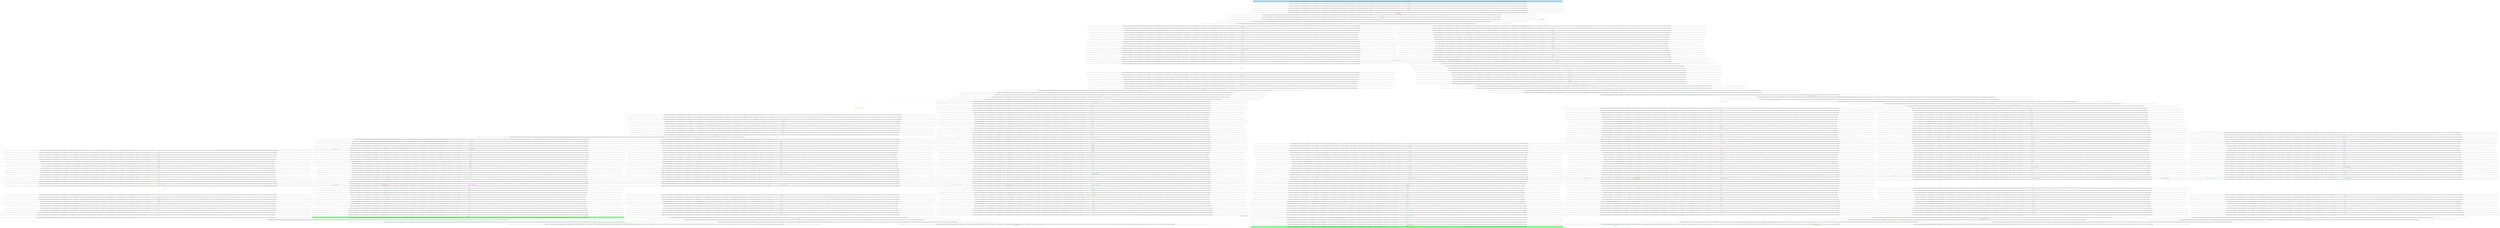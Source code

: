 digraph G {
0 [label="{ (not (cleaning)), (current_state_0 s0_handler_cleaning_0), (not (current_state_0 s0_handler_cleaning_broken)), (current_state_1 s1_handler_film_deposition_0), (not (current_state_1 s1_handler_film_deposition_broken)), (current_state_2 s2_handler_resist_coating_0), (not (current_state_2 s2_handler_resist_coating_broken)), (current_state_3 s3_handler_exposure_0), (not (current_state_3 s3_handler_exposure_broken)), (current_state_4 s4_handler_development_0), (not (current_state_4 s4_handler_development_broken)), (not (development)), (not (exposure)), (f_copy), (not (f_goal)), (not (film_deposition)), (not (q_10)), (not (q_10s)), (not (q_11)), (not (q_11s)), (not (q_12s)), (not (q_13s)), (not (q_14s)), (not (q_15s)), (not (q_16s)), (not (q_17s)), (not (q_18s)), (not (q_19s)), (not (q_1s)), (not (q_20s)), (not (q_21s)), (not (q_22s)), (q_23), (not (q_24s)), (not (q_25s)), (not (q_26s)), (not (q_27s)), (not (q_28s)), (not (q_29s)), (not (q_2s)), (not (q_30s)), (not (q_31s)), (not (q_32s)), (not (q_33s)), (not (q_34s)), (not (q_35s)), (not (q_36s)), (not (q_37s)), (not (q_38s)), (not (q_39s)), (not (q_3s)), (not (q_40s)), (not (q_41s)), (not (q_42s)), (not (q_43)), (not (q_43s)), (not (q_4s)), (not (q_5s)), (not (q_6s)), (not (q_7)), (not (q_7s)), (not (q_8)), (not (q_8s)), (not (q_9)), (not (q_9s)), (not (repair)), (not (resist_coating)) }"];
1 [label="{ (not (cleaning)), (current_state_0 s0_handler_cleaning_0), (not (current_state_0 s0_handler_cleaning_broken)), (current_state_1 s1_handler_film_deposition_0), (not (current_state_1 s1_handler_film_deposition_broken)), (current_state_2 s2_handler_resist_coating_0), (not (current_state_2 s2_handler_resist_coating_broken)), (current_state_3 s3_handler_exposure_0), (not (current_state_3 s3_handler_exposure_broken)), (current_state_4 s4_handler_development_0), (not (current_state_4 s4_handler_development_broken)), (not (development)), (not (exposure)), (f_sync), (not (f_goal)), (not (film_deposition)), (not (q_10)), (not (q_10s)), (not (q_11)), (not (q_11s)), (not (q_12s)), (not (q_13s)), (not (q_14s)), (not (q_15s)), (not (q_16s)), (not (q_17s)), (not (q_18s)), (not (q_19s)), (not (q_1s)), (not (q_20s)), (not (q_21s)), (not (q_22s)), (q_23s), (not (q_24s)), (not (q_25s)), (not (q_26s)), (not (q_27s)), (not (q_28s)), (not (q_29s)), (not (q_2s)), (not (q_30s)), (not (q_31s)), (not (q_32s)), (not (q_33s)), (not (q_34s)), (not (q_35s)), (not (q_36s)), (not (q_37s)), (not (q_38s)), (not (q_39s)), (not (q_3s)), (not (q_40s)), (not (q_41s)), (not (q_42s)), (not (q_43)), (not (q_43s)), (not (q_4s)), (not (q_5s)), (not (q_6s)), (not (q_7)), (not (q_7s)), (not (q_8)), (not (q_8s)), (not (q_9)), (not (q_9s)), (not (repair)), (not (resist_coating)) }"];
2 [label="{ (not (cleaning)), (current_state_0 s0_handler_cleaning_0), (not (current_state_0 s0_handler_cleaning_broken)), (current_state_1 s1_handler_film_deposition_0), (not (current_state_1 s1_handler_film_deposition_broken)), (current_state_2 s2_handler_resist_coating_0), (not (current_state_2 s2_handler_resist_coating_broken)), (current_state_3 s3_handler_exposure_0), (not (current_state_3 s3_handler_exposure_broken)), (current_state_4 s4_handler_development_0), (not (current_state_4 s4_handler_development_broken)), (not (development)), (not (exposure)), (f_sync), (not (f_goal)), (not (film_deposition)), (not (q_10)), (not (q_10s)), (not (q_11)), (not (q_11s)), (q_12s), (not (q_13s)), (not (q_14s)), (not (q_15s)), (not (q_16s)), (not (q_17s)), (not (q_18s)), (not (q_19s)), (not (q_1s)), (not (q_20s)), (not (q_21s)), (not (q_22s)), (not ((q_23))) (not ((q_23s))), (not (q_24s)), (not (q_25s)), (not (q_26s)), (not (q_27s)), (not (q_28s)), (not (q_29s)), (not (q_2s)), (not (q_30s)), (not (q_31s)), (not (q_32s)), (not (q_33s)), (not (q_34s)), (not (q_35s)), (not (q_36s)), (not (q_37s)), (not (q_38s)), (not (q_39s)), (not (q_3s)), (not (q_40s)), (not (q_41s)), (not (q_42s)), (not (q_43)), (not (q_43s)), (not (q_4s)), (not (q_5s)), (q_6s), (not (q_7)), (not (q_7s)), (not (q_8)), (not (q_8s)), (not (q_9)), (not (q_9s)), (not (repair)), (not (resist_coating)) }"];
3 [label="{ (not (cleaning)), (current_state_0 s0_handler_cleaning_0), (not (current_state_0 s0_handler_cleaning_broken)), (current_state_1 s1_handler_film_deposition_0), (not (current_state_1 s1_handler_film_deposition_broken)), (current_state_2 s2_handler_resist_coating_0), (not (current_state_2 s2_handler_resist_coating_broken)), (current_state_3 s3_handler_exposure_0), (not (current_state_3 s3_handler_exposure_broken)), (current_state_4 s4_handler_development_0), (not (current_state_4 s4_handler_development_broken)), (not (development)), (not (exposure)), (f_sync), (not (f_goal)), (not (film_deposition)), (not (q_10)), (not (q_10s)), (not (q_11)), (not (q_11s)), (not (q_12s)), (not (q_13s)), (not (q_14s)), (not (q_15s)), (not (q_16s)), (not (q_17s)), (not (q_18s)), (not (q_19s)), (not (q_1s)), (not (q_20s)), (not (q_21s)), (not (q_22s)), (not ((q_23))) (not ((q_23s))), (not (q_24s)), (not (q_25s)), (not (q_26s)), (not (q_27s)), (not (q_28s)), (not (q_29s)), (not (q_2s)), (not (q_30s)), (not (q_31s)), (not (q_32s)), (not (q_33s)), (not (q_34s)), (not (q_35s)), (not (q_36s)), (not (q_37s)), (not (q_38s)), (not (q_39s)), (not (q_3s)), (not (q_40s)), (not (q_41s)), (not (q_42s)), (q_43), (not (q_43s)), (not (q_4s)), (not (q_5s)), (q_6s), (q_7), (not (q_7s)), (not (q_8)), (not (q_8s)), (not (q_9)), (not (q_9s)), (not (repair)), (not (resist_coating)) }"];
4 [label="{ (not (cleaning)), (current_state_0 s0_handler_cleaning_0), (not (current_state_0 s0_handler_cleaning_broken)), (current_state_1 s1_handler_film_deposition_0), (not (current_state_1 s1_handler_film_deposition_broken)), (current_state_2 s2_handler_resist_coating_0), (not (current_state_2 s2_handler_resist_coating_broken)), (current_state_3 s3_handler_exposure_0), (not (current_state_3 s3_handler_exposure_broken)), (current_state_4 s4_handler_development_0), (not (current_state_4 s4_handler_development_broken)), (not (development)), (not (exposure)), (f_sync), (not (f_goal)), (not (film_deposition)), (not (q_10)), (not (q_10s)), (not (q_11)), (not (q_11s)), (not (q_12s)), (not (q_13s)), (not (q_14s)), (not (q_15s)), (not (q_16s)), (not (q_17s)), (not (q_18s)), (not (q_19s)), (not (q_1s)), (not (q_20s)), (not (q_21s)), (not (q_22s)), (not ((q_23))) (not ((q_23s))), (not (q_24s)), (not (q_25s)), (not (q_26s)), (not (q_27s)), (not (q_28s)), (not (q_29s)), (not (q_2s)), (not (q_30s)), (not (q_31s)), (not (q_32s)), (not (q_33s)), (not (q_34s)), (not (q_35s)), (not (q_36s)), (not (q_37s)), (not (q_38s)), (not (q_39s)), (not (q_3s)), (not (q_40s)), (not (q_41s)), (not (q_42s)), (q_43), (not (q_43s)), (not (q_4s)), (not (q_5s)), (not (q_6s)), (q_7), (not (q_7s)), (not (q_8)), (not (q_8s)), (not (q_9)), (not (q_9s)), (not (repair)), (not (resist_coating)) }"];
5 [label="{ (not (cleaning)), (current_state_0 s0_handler_cleaning_0), (not (current_state_0 s0_handler_cleaning_broken)), (current_state_1 s1_handler_film_deposition_0), (not (current_state_1 s1_handler_film_deposition_broken)), (current_state_2 s2_handler_resist_coating_0), (not (current_state_2 s2_handler_resist_coating_broken)), (current_state_3 s3_handler_exposure_0), (not (current_state_3 s3_handler_exposure_broken)), (current_state_4 s4_handler_development_0), (not (current_state_4 s4_handler_development_broken)), (not (development)), (not (exposure)), (f_world), (not (f_goal)), (not (film_deposition)), (not (q_10)), (not (q_10s)), (not (q_11)), (not (q_11s)), (not (q_12s)), (not (q_13s)), (not (q_14s)), (not (q_15s)), (not (q_16s)), (not (q_17s)), (not (q_18s)), (not (q_19s)), (not (q_1s)), (not (q_20s)), (not (q_21s)), (not (q_22s)), (not ((q_23))) (not ((q_23s))), (not (q_24s)), (not (q_25s)), (not (q_26s)), (not (q_27s)), (not (q_28s)), (not (q_29s)), (not (q_2s)), (not (q_30s)), (not (q_31s)), (not (q_32s)), (not (q_33s)), (not (q_34s)), (not (q_35s)), (not (q_36s)), (not (q_37s)), (not (q_38s)), (not (q_39s)), (not (q_3s)), (not (q_40s)), (not (q_41s)), (not (q_42s)), (q_43), (not (q_43s)), (not (q_4s)), (not (q_5s)), (not (q_6s)), (q_7), (not (q_7s)), (not (q_8)), (not (q_8s)), (not (q_9)), (not (q_9s)), (not (repair)), (not (resist_coating)) }"];
6 [label="{ (cleaning), (not (current_state_0 s0_handler_cleaning_0)), (current_state_0 s0_handler_cleaning_broken), (current_state_1 s1_handler_film_deposition_0), (not (current_state_1 s1_handler_film_deposition_broken)), (current_state_2 s2_handler_resist_coating_0), (not (current_state_2 s2_handler_resist_coating_broken)), (current_state_3 s3_handler_exposure_0), (not (current_state_3 s3_handler_exposure_broken)), (current_state_4 s4_handler_development_0), (not (current_state_4 s4_handler_development_broken)), (not (development)), (not (exposure)), (f_copy), (not (f_goal)), (not (film_deposition)), (not (q_10)), (not (q_10s)), (not (q_11)), (not (q_11s)), (not (q_12s)), (not (q_13s)), (not (q_14s)), (not (q_15s)), (not (q_16s)), (not (q_17s)), (not (q_18s)), (not (q_19s)), (not (q_1s)), (not (q_20s)), (not (q_21s)), (not (q_22s)), (not ((q_23))) (not ((q_23s))), (not (q_24s)), (not (q_25s)), (not (q_26s)), (not (q_27s)), (not (q_28s)), (not (q_29s)), (not (q_2s)), (not (q_30s)), (not (q_31s)), (not (q_32s)), (not (q_33s)), (not (q_34s)), (not (q_35s)), (not (q_36s)), (not (q_37s)), (not (q_38s)), (not (q_39s)), (not (q_3s)), (not (q_40s)), (not (q_41s)), (not (q_42s)), (q_43), (not (q_43s)), (not (q_4s)), (not (q_5s)), (not (q_6s)), (q_7), (not (q_7s)), (not (q_8)), (not (q_8s)), (not (q_9)), (not (q_9s)), (not (repair)), (not (resist_coating)) }"];
7 [label="{ (cleaning), (current_state_0 s0_handler_cleaning_0), (not (current_state_0 s0_handler_cleaning_broken)), (current_state_1 s1_handler_film_deposition_0), (not (current_state_1 s1_handler_film_deposition_broken)), (current_state_2 s2_handler_resist_coating_0), (not (current_state_2 s2_handler_resist_coating_broken)), (current_state_3 s3_handler_exposure_0), (not (current_state_3 s3_handler_exposure_broken)), (current_state_4 s4_handler_development_0), (not (current_state_4 s4_handler_development_broken)), (not (development)), (not (exposure)), (f_copy), (not (f_goal)), (not (film_deposition)), (not (q_10)), (not (q_10s)), (not (q_11)), (not (q_11s)), (not (q_12s)), (not (q_13s)), (not (q_14s)), (not (q_15s)), (not (q_16s)), (not (q_17s)), (not (q_18s)), (not (q_19s)), (not (q_1s)), (not (q_20s)), (not (q_21s)), (not (q_22s)), (not ((q_23))) (not ((q_23s))), (not (q_24s)), (not (q_25s)), (not (q_26s)), (not (q_27s)), (not (q_28s)), (not (q_29s)), (not (q_2s)), (not (q_30s)), (not (q_31s)), (not (q_32s)), (not (q_33s)), (not (q_34s)), (not (q_35s)), (not (q_36s)), (not (q_37s)), (not (q_38s)), (not (q_39s)), (not (q_3s)), (not (q_40s)), (not (q_41s)), (not (q_42s)), (q_43), (not (q_43s)), (not (q_4s)), (not (q_5s)), (not (q_6s)), (q_7), (not (q_7s)), (not (q_8)), (not (q_8s)), (not (q_9)), (not (q_9s)), (not (repair)), (not (resist_coating)) }"];
8 [label="{ (cleaning), (not (current_state_0 s0_handler_cleaning_0)), (current_state_0 s0_handler_cleaning_broken), (current_state_1 s1_handler_film_deposition_0), (not (current_state_1 s1_handler_film_deposition_broken)), (current_state_2 s2_handler_resist_coating_0), (not (current_state_2 s2_handler_resist_coating_broken)), (current_state_3 s3_handler_exposure_0), (not (current_state_3 s3_handler_exposure_broken)), (current_state_4 s4_handler_development_0), (not (current_state_4 s4_handler_development_broken)), (not (development)), (not (exposure)), (f_sync), (not (f_goal)), (not (film_deposition)), (not (q_10)), (not (q_10s)), (not (q_11)), (not (q_11s)), (not (q_12s)), (not (q_13s)), (not (q_14s)), (not (q_15s)), (not (q_16s)), (not (q_17s)), (not (q_18s)), (not (q_19s)), (not (q_1s)), (not (q_20s)), (not (q_21s)), (not (q_22s)), (not ((q_23))) (not ((q_23s))), (not (q_24s)), (not (q_25s)), (not (q_26s)), (not (q_27s)), (not (q_28s)), (not (q_29s)), (not (q_2s)), (not (q_30s)), (not (q_31s)), (not (q_32s)), (not (q_33s)), (not (q_34s)), (not (q_35s)), (not (q_36s)), (not (q_37s)), (not (q_38s)), (not (q_39s)), (not (q_3s)), (not (q_40s)), (not (q_41s)), (not (q_42s)), (not (q_43)), (q_43s), (not (q_4s)), (not (q_5s)), (not (q_6s)), (not (q_7)), (q_7s), (not (q_8)), (not (q_8s)), (not (q_9)), (not (q_9s)), (not (repair)), (not (resist_coating)) }"];
9 [label="{ (cleaning), (current_state_0 s0_handler_cleaning_0), (not (current_state_0 s0_handler_cleaning_broken)), (current_state_1 s1_handler_film_deposition_0), (not (current_state_1 s1_handler_film_deposition_broken)), (current_state_2 s2_handler_resist_coating_0), (not (current_state_2 s2_handler_resist_coating_broken)), (current_state_3 s3_handler_exposure_0), (not (current_state_3 s3_handler_exposure_broken)), (current_state_4 s4_handler_development_0), (not (current_state_4 s4_handler_development_broken)), (not (development)), (not (exposure)), (f_sync), (not (f_goal)), (not (film_deposition)), (not (q_10)), (not (q_10s)), (not (q_11)), (not (q_11s)), (not (q_12s)), (not (q_13s)), (not (q_14s)), (not (q_15s)), (not (q_16s)), (not (q_17s)), (not (q_18s)), (not (q_19s)), (not (q_1s)), (not (q_20s)), (not (q_21s)), (not (q_22s)), (not ((q_23))) (not ((q_23s))), (not (q_24s)), (not (q_25s)), (not (q_26s)), (not (q_27s)), (not (q_28s)), (not (q_29s)), (not (q_2s)), (not (q_30s)), (not (q_31s)), (not (q_32s)), (not (q_33s)), (not (q_34s)), (not (q_35s)), (not (q_36s)), (not (q_37s)), (not (q_38s)), (not (q_39s)), (not (q_3s)), (not (q_40s)), (not (q_41s)), (not (q_42s)), (not (q_43)), (q_43s), (not (q_4s)), (not (q_5s)), (not (q_6s)), (not (q_7)), (q_7s), (not (q_8)), (not (q_8s)), (not (q_9)), (not (q_9s)), (not (repair)), (not (resist_coating)) }"];
10 [label="{ (cleaning), (not (current_state_0 s0_handler_cleaning_0)), (current_state_0 s0_handler_cleaning_broken), (current_state_1 s1_handler_film_deposition_0), (not (current_state_1 s1_handler_film_deposition_broken)), (current_state_2 s2_handler_resist_coating_0), (not (current_state_2 s2_handler_resist_coating_broken)), (current_state_3 s3_handler_exposure_0), (not (current_state_3 s3_handler_exposure_broken)), (current_state_4 s4_handler_development_0), (not (current_state_4 s4_handler_development_broken)), (not (development)), (not (exposure)), (f_sync), (not (f_goal)), (not (film_deposition)), (not (q_10)), (not (q_10s)), (not (q_11)), (not (q_11s)), (not (q_12s)), (not (q_13s)), (not (q_14s)), (not (q_15s)), (not (q_16s)), (not (q_17s)), (not (q_18s)), (not (q_19s)), (not (q_1s)), (not (q_20s)), (not (q_21s)), (not (q_22s)), (not ((q_23))) (not ((q_23s))), (not (q_24s)), (not (q_25s)), (not (q_26s)), (not (q_27s)), (not (q_28s)), (not (q_29s)), (not (q_2s)), (not (q_30s)), (not (q_31s)), (not (q_32s)), (not (q_33s)), (not (q_34s)), (not (q_35s)), (not (q_36s)), (not (q_37s)), (not (q_38s)), (not (q_39s)), (not (q_3s)), (not (q_40s)), (not (q_41s)), (not (q_42s)), (not (q_43)), (not (q_43s)), (not (q_4s)), (not (q_5s)), (not (q_6s)), (not (q_7)), (q_7s), (not (q_8)), (not (q_8s)), (not (q_9)), (not (q_9s)), (not (repair)), (not (resist_coating)) }"];
11 [label="{ (cleaning), (current_state_0 s0_handler_cleaning_0), (not (current_state_0 s0_handler_cleaning_broken)), (current_state_1 s1_handler_film_deposition_0), (not (current_state_1 s1_handler_film_deposition_broken)), (current_state_2 s2_handler_resist_coating_0), (not (current_state_2 s2_handler_resist_coating_broken)), (current_state_3 s3_handler_exposure_0), (not (current_state_3 s3_handler_exposure_broken)), (current_state_4 s4_handler_development_0), (not (current_state_4 s4_handler_development_broken)), (not (development)), (not (exposure)), (f_sync), (not (f_goal)), (not (film_deposition)), (not (q_10)), (not (q_10s)), (not (q_11)), (not (q_11s)), (not (q_12s)), (not (q_13s)), (not (q_14s)), (not (q_15s)), (not (q_16s)), (not (q_17s)), (q_18s), (not (q_19s)), (not (q_1s)), (not (q_20s)), (not (q_21s)), (not (q_22s)), (not ((q_23))) (not ((q_23s))), (not (q_24s)), (not (q_25s)), (not (q_26s)), (not (q_27s)), (not (q_28s)), (not (q_29s)), (not (q_2s)), (not (q_30s)), (not (q_31s)), (not (q_32s)), (not (q_33s)), (not (q_34s)), (not (q_35s)), (not (q_36s)), (not (q_37s)), (not (q_38s)), (not (q_39s)), (not (q_3s)), (not (q_40s)), (not (q_41s)), (not (q_42s)), (not (q_43)), (q_43s), (not (q_4s)), (not (q_5s)), (not (q_6s)), (not (q_7)), (not (q_7s)), (not (q_8)), (not (q_8s)), (not (q_9)), (not (q_9s)), (not (repair)), (not (resist_coating)) }"];
12 [label="{ (cleaning), (not (current_state_0 s0_handler_cleaning_0)), (current_state_0 s0_handler_cleaning_broken), (current_state_1 s1_handler_film_deposition_0), (not (current_state_1 s1_handler_film_deposition_broken)), (current_state_2 s2_handler_resist_coating_0), (not (current_state_2 s2_handler_resist_coating_broken)), (current_state_3 s3_handler_exposure_0), (not (current_state_3 s3_handler_exposure_broken)), (current_state_4 s4_handler_development_0), (not (current_state_4 s4_handler_development_broken)), (not (development)), (not (exposure)), (f_sync), (not (f_goal)), (not (film_deposition)), (not (q_10)), (not (q_10s)), (not (q_11)), (not (q_11s)), (not (q_12s)), (not (q_13s)), (not (q_14s)), (not (q_15s)), (not (q_16s)), (not (q_17s)), (q_18s), (not (q_19s)), (not (q_1s)), (not (q_20s)), (not (q_21s)), (not (q_22s)), (not ((q_23))) (not ((q_23s))), (not (q_24s)), (not (q_25s)), (not (q_26s)), (not (q_27s)), (not (q_28s)), (not (q_29s)), (not (q_2s)), (not (q_30s)), (not (q_31s)), (not (q_32s)), (not (q_33s)), (not (q_34s)), (not (q_35s)), (not (q_36s)), (not (q_37s)), (not (q_38s)), (not (q_39s)), (not (q_3s)), (not (q_40s)), (not (q_41s)), (not (q_42s)), (not (q_43)), (not (q_43s)), (not (q_4s)), (not (q_5s)), (not (q_6s)), (not (q_7)), (not (q_7s)), (not (q_8)), (not (q_8s)), (not (q_9)), (not (q_9s)), (not (repair)), (not (resist_coating)) }"];
13 [label="{ (cleaning), (current_state_0 s0_handler_cleaning_0), (not (current_state_0 s0_handler_cleaning_broken)), (current_state_1 s1_handler_film_deposition_0), (not (current_state_1 s1_handler_film_deposition_broken)), (current_state_2 s2_handler_resist_coating_0), (not (current_state_2 s2_handler_resist_coating_broken)), (current_state_3 s3_handler_exposure_0), (not (current_state_3 s3_handler_exposure_broken)), (current_state_4 s4_handler_development_0), (not (current_state_4 s4_handler_development_broken)), (not (development)), (not (exposure)), (f_sync), (not (f_goal)), (not (film_deposition)), (not (q_10)), (not (q_10s)), (not (q_11)), (not (q_11s)), (not (q_12s)), (not (q_13s)), (not (q_14s)), (not (q_15s)), (not (q_16s)), (not (q_17s)), (not (q_18s)), (not (q_19s)), (q_1s), (not (q_20s)), (not (q_21s)), (not (q_22s)), (not ((q_23))) (not ((q_23s))), (not (q_24s)), (not (q_25s)), (not (q_26s)), (not (q_27s)), (not (q_28s)), (not (q_29s)), (not (q_2s)), (not (q_30s)), (not (q_31s)), (not (q_32s)), (not (q_33s)), (not (q_34s)), (not (q_35s)), (not (q_36s)), (not (q_37s)), (not (q_38s)), (q_39s), (not (q_3s)), (not (q_40s)), (not (q_41s)), (not (q_42s)), (not (q_43)), (q_43s), (not (q_4s)), (not (q_5s)), (not (q_6s)), (not (q_7)), (not (q_7s)), (not (q_8)), (not (q_8s)), (not (q_9)), (not (q_9s)), (not (repair)), (not (resist_coating)) }"];
14 [label="{ (cleaning), (not (current_state_0 s0_handler_cleaning_0)), (current_state_0 s0_handler_cleaning_broken), (current_state_1 s1_handler_film_deposition_0), (not (current_state_1 s1_handler_film_deposition_broken)), (current_state_2 s2_handler_resist_coating_0), (not (current_state_2 s2_handler_resist_coating_broken)), (current_state_3 s3_handler_exposure_0), (not (current_state_3 s3_handler_exposure_broken)), (current_state_4 s4_handler_development_0), (not (current_state_4 s4_handler_development_broken)), (not (development)), (not (exposure)), (f_sync), (not (f_goal)), (not (film_deposition)), (not (q_10)), (not (q_10s)), (not (q_11)), (not (q_11s)), (not (q_12s)), (not (q_13s)), (not (q_14s)), (not (q_15s)), (not (q_16s)), (not (q_17s)), (not (q_18s)), (not (q_19s)), (q_1s), (not (q_20s)), (not (q_21s)), (not (q_22s)), (not ((q_23))) (not ((q_23s))), (not (q_24s)), (not (q_25s)), (not (q_26s)), (not (q_27s)), (not (q_28s)), (not (q_29s)), (not (q_2s)), (not (q_30s)), (not (q_31s)), (not (q_32s)), (not (q_33s)), (not (q_34s)), (not (q_35s)), (not (q_36s)), (not (q_37s)), (not (q_38s)), (q_39s), (not (q_3s)), (not (q_40s)), (not (q_41s)), (not (q_42s)), (not (q_43)), (not (q_43s)), (not (q_4s)), (not (q_5s)), (not (q_6s)), (not (q_7)), (not (q_7s)), (not (q_8)), (not (q_8s)), (not (q_9)), (not (q_9s)), (not (repair)), (not (resist_coating)) }"];
15 [label="{ (cleaning), (current_state_0 s0_handler_cleaning_0), (not (current_state_0 s0_handler_cleaning_broken)), (current_state_1 s1_handler_film_deposition_0), (not (current_state_1 s1_handler_film_deposition_broken)), (current_state_2 s2_handler_resist_coating_0), (not (current_state_2 s2_handler_resist_coating_broken)), (current_state_3 s3_handler_exposure_0), (not (current_state_3 s3_handler_exposure_broken)), (current_state_4 s4_handler_development_0), (not (current_state_4 s4_handler_development_broken)), (not (development)), (not (exposure)), (f_sync), (not (f_goal)), (not (film_deposition)), (not (q_10)), (not (q_10s)), (not (q_11)), (not (q_11s)), (not (q_12s)), (not (q_13s)), (not (q_14s)), (not (q_15s)), (q_16s), (not (q_17s)), (not (q_18s)), (not (q_19s)), (q_1s), (not (q_20s)), (not (q_21s)), (not (q_22s)), (not ((q_23))) (not ((q_23s))), (not (q_24s)), (not (q_25s)), (not (q_26s)), (not (q_27s)), (not (q_28s)), (not (q_29s)), (not (q_2s)), (not (q_30s)), (not (q_31s)), (not (q_32s)), (not (q_33s)), (not (q_34s)), (not (q_35s)), (not (q_36s)), (not (q_37s)), (not (q_38s)), (not (q_39s)), (not (q_3s)), (not (q_40s)), (q_41s), (not (q_42s)), (not (q_43)), (q_43s), (not (q_4s)), (not (q_5s)), (not (q_6s)), (not (q_7)), (not (q_7s)), (not (q_8)), (not (q_8s)), (not (q_9)), (not (q_9s)), (not (repair)), (not (resist_coating)) }"];
16 [label="{ (cleaning), (not (current_state_0 s0_handler_cleaning_0)), (current_state_0 s0_handler_cleaning_broken), (current_state_1 s1_handler_film_deposition_0), (not (current_state_1 s1_handler_film_deposition_broken)), (current_state_2 s2_handler_resist_coating_0), (not (current_state_2 s2_handler_resist_coating_broken)), (current_state_3 s3_handler_exposure_0), (not (current_state_3 s3_handler_exposure_broken)), (current_state_4 s4_handler_development_0), (not (current_state_4 s4_handler_development_broken)), (not (development)), (not (exposure)), (f_sync), (not (f_goal)), (not (film_deposition)), (not (q_10)), (not (q_10s)), (not (q_11)), (not (q_11s)), (not (q_12s)), (not (q_13s)), (not (q_14s)), (not (q_15s)), (q_16s), (not (q_17s)), (not (q_18s)), (not (q_19s)), (q_1s), (not (q_20s)), (not (q_21s)), (not (q_22s)), (not ((q_23))) (not ((q_23s))), (not (q_24s)), (not (q_25s)), (not (q_26s)), (not (q_27s)), (not (q_28s)), (not (q_29s)), (not (q_2s)), (not (q_30s)), (not (q_31s)), (not (q_32s)), (not (q_33s)), (not (q_34s)), (not (q_35s)), (not (q_36s)), (not (q_37s)), (not (q_38s)), (not (q_39s)), (not (q_3s)), (not (q_40s)), (q_41s), (not (q_42s)), (not (q_43)), (not (q_43s)), (not (q_4s)), (not (q_5s)), (not (q_6s)), (not (q_7)), (not (q_7s)), (not (q_8)), (not (q_8s)), (not (q_9)), (not (q_9s)), (not (repair)), (not (resist_coating)) }"];
17 [label="{ (cleaning), (current_state_0 s0_handler_cleaning_0), (not (current_state_0 s0_handler_cleaning_broken)), (current_state_1 s1_handler_film_deposition_0), (not (current_state_1 s1_handler_film_deposition_broken)), (current_state_2 s2_handler_resist_coating_0), (not (current_state_2 s2_handler_resist_coating_broken)), (current_state_3 s3_handler_exposure_0), (not (current_state_3 s3_handler_exposure_broken)), (current_state_4 s4_handler_development_0), (not (current_state_4 s4_handler_development_broken)), (not (development)), (not (exposure)), (f_sync), (not (f_goal)), (not (film_deposition)), (not (q_10)), (not (q_10s)), (not (q_11)), (not (q_11s)), (not (q_12s)), (not (q_13s)), (not (q_14s)), (not (q_15s)), (q_16s), (q_17s), (not (q_18s)), (not (q_19s)), (q_1s), (not (q_20s)), (not (q_21s)), (not (q_22s)), (not ((q_23))) (not ((q_23s))), (not (q_24s)), (not (q_25s)), (not (q_26s)), (not (q_27s)), (not (q_28s)), (not (q_29s)), (not (q_2s)), (not (q_30s)), (not (q_31s)), (not (q_32s)), (not (q_33s)), (q_34s), (not (q_35s)), (not (q_36s)), (not (q_37s)), (not (q_38s)), (not (q_39s)), (not (q_3s)), (not (q_40s)), (not (q_41s)), (not (q_42s)), (not (q_43)), (q_43s), (not (q_4s)), (not (q_5s)), (not (q_6s)), (not (q_7)), (not (q_7s)), (not (q_8)), (not (q_8s)), (not (q_9)), (not (q_9s)), (not (repair)), (not (resist_coating)) }"];
18 [label="{ (cleaning), (not (current_state_0 s0_handler_cleaning_0)), (current_state_0 s0_handler_cleaning_broken), (current_state_1 s1_handler_film_deposition_0), (not (current_state_1 s1_handler_film_deposition_broken)), (current_state_2 s2_handler_resist_coating_0), (not (current_state_2 s2_handler_resist_coating_broken)), (current_state_3 s3_handler_exposure_0), (not (current_state_3 s3_handler_exposure_broken)), (current_state_4 s4_handler_development_0), (not (current_state_4 s4_handler_development_broken)), (not (development)), (not (exposure)), (f_sync), (not (f_goal)), (not (film_deposition)), (not (q_10)), (not (q_10s)), (not (q_11)), (not (q_11s)), (not (q_12s)), (not (q_13s)), (not (q_14s)), (not (q_15s)), (q_16s), (q_17s), (not (q_18s)), (not (q_19s)), (q_1s), (not (q_20s)), (not (q_21s)), (not (q_22s)), (not ((q_23))) (not ((q_23s))), (not (q_24s)), (not (q_25s)), (not (q_26s)), (not (q_27s)), (not (q_28s)), (not (q_29s)), (not (q_2s)), (not (q_30s)), (not (q_31s)), (not (q_32s)), (not (q_33s)), (q_34s), (not (q_35s)), (not (q_36s)), (not (q_37s)), (not (q_38s)), (not (q_39s)), (not (q_3s)), (not (q_40s)), (not (q_41s)), (not (q_42s)), (not (q_43)), (not (q_43s)), (not (q_4s)), (not (q_5s)), (not (q_6s)), (not (q_7)), (not (q_7s)), (not (q_8)), (not (q_8s)), (not (q_9)), (not (q_9s)), (not (repair)), (not (resist_coating)) }"];
19 [label="{ (cleaning), (current_state_0 s0_handler_cleaning_0), (not (current_state_0 s0_handler_cleaning_broken)), (current_state_1 s1_handler_film_deposition_0), (not (current_state_1 s1_handler_film_deposition_broken)), (current_state_2 s2_handler_resist_coating_0), (not (current_state_2 s2_handler_resist_coating_broken)), (current_state_3 s3_handler_exposure_0), (not (current_state_3 s3_handler_exposure_broken)), (current_state_4 s4_handler_development_0), (not (current_state_4 s4_handler_development_broken)), (not (development)), (not (exposure)), (f_sync), (not (f_goal)), (not (film_deposition)), (not (q_10)), (not (q_10s)), (not (q_11)), (not (q_11s)), (not (q_12s)), (not (q_13s)), (not (q_14s)), (q_15s), (q_16s), (q_17s), (not (q_18s)), (not (q_19s)), (q_1s), (not (q_20s)), (not (q_21s)), (not (q_22s)), (not ((q_23))) (not ((q_23s))), (not (q_24s)), (not (q_25s)), (q_26s), (not (q_27s)), (not (q_28s)), (not (q_29s)), (not (q_2s)), (not (q_30s)), (not (q_31s)), (not (q_32s)), (not (q_33s)), (not (q_34s)), (not (q_35s)), (not (q_36s)), (not (q_37s)), (not (q_38s)), (not (q_39s)), (not (q_3s)), (not (q_40s)), (not (q_41s)), (not (q_42s)), (not (q_43)), (q_43s), (not (q_4s)), (not (q_5s)), (not (q_6s)), (not (q_7)), (not (q_7s)), (not (q_8)), (not (q_8s)), (not (q_9)), (not (q_9s)), (not (repair)), (not (resist_coating)) }"];
20 [label="{ (cleaning), (not (current_state_0 s0_handler_cleaning_0)), (current_state_0 s0_handler_cleaning_broken), (current_state_1 s1_handler_film_deposition_0), (not (current_state_1 s1_handler_film_deposition_broken)), (current_state_2 s2_handler_resist_coating_0), (not (current_state_2 s2_handler_resist_coating_broken)), (current_state_3 s3_handler_exposure_0), (not (current_state_3 s3_handler_exposure_broken)), (current_state_4 s4_handler_development_0), (not (current_state_4 s4_handler_development_broken)), (not (development)), (not (exposure)), (f_sync), (not (f_goal)), (not (film_deposition)), (not (q_10)), (not (q_10s)), (not (q_11)), (not (q_11s)), (not (q_12s)), (not (q_13s)), (not (q_14s)), (q_15s), (q_16s), (q_17s), (not (q_18s)), (not (q_19s)), (q_1s), (not (q_20s)), (not (q_21s)), (not (q_22s)), (not ((q_23))) (not ((q_23s))), (not (q_24s)), (not (q_25s)), (q_26s), (not (q_27s)), (not (q_28s)), (not (q_29s)), (not (q_2s)), (not (q_30s)), (not (q_31s)), (not (q_32s)), (not (q_33s)), (not (q_34s)), (not (q_35s)), (not (q_36s)), (not (q_37s)), (not (q_38s)), (not (q_39s)), (not (q_3s)), (not (q_40s)), (not (q_41s)), (not (q_42s)), (not (q_43)), (not (q_43s)), (not (q_4s)), (not (q_5s)), (not (q_6s)), (not (q_7)), (not (q_7s)), (not (q_8)), (not (q_8s)), (not (q_9)), (not (q_9s)), (not (repair)), (not (resist_coating)) }"];
21 [label="{ (cleaning), (current_state_0 s0_handler_cleaning_0), (not (current_state_0 s0_handler_cleaning_broken)), (current_state_1 s1_handler_film_deposition_0), (not (current_state_1 s1_handler_film_deposition_broken)), (current_state_2 s2_handler_resist_coating_0), (not (current_state_2 s2_handler_resist_coating_broken)), (current_state_3 s3_handler_exposure_0), (not (current_state_3 s3_handler_exposure_broken)), (current_state_4 s4_handler_development_0), (not (current_state_4 s4_handler_development_broken)), (not (development)), (not (exposure)), (f_sync), (not (f_goal)), (not (film_deposition)), (not (q_10)), (q_10s), (not (q_11)), (not (q_11s)), (not (q_12s)), (not (q_13s)), (q_14s), (q_15s), (q_16s), (q_17s), (not (q_18s)), (not (q_19s)), (q_1s), (not (q_20s)), (not (q_21s)), (not (q_22s)), (not ((q_23))) (not ((q_23s))), (not (q_24s)), (not (q_25s)), (not (q_26s)), (not (q_27s)), (not (q_28s)), (not (q_29s)), (not (q_2s)), (not (q_30s)), (not (q_31s)), (not (q_32s)), (not (q_33s)), (not (q_34s)), (not (q_35s)), (not (q_36s)), (not (q_37s)), (not (q_38s)), (not (q_39s)), (not (q_3s)), (not (q_40s)), (not (q_41s)), (not (q_42s)), (not (q_43)), (q_43s), (not (q_4s)), (not (q_5s)), (not (q_6s)), (not (q_7)), (not (q_7s)), (not (q_8)), (not (q_8s)), (not (q_9)), (not (q_9s)), (not (repair)), (not (resist_coating)) }"];
22 [label="{ (cleaning), (not (current_state_0 s0_handler_cleaning_0)), (current_state_0 s0_handler_cleaning_broken), (current_state_1 s1_handler_film_deposition_0), (not (current_state_1 s1_handler_film_deposition_broken)), (current_state_2 s2_handler_resist_coating_0), (not (current_state_2 s2_handler_resist_coating_broken)), (current_state_3 s3_handler_exposure_0), (not (current_state_3 s3_handler_exposure_broken)), (current_state_4 s4_handler_development_0), (not (current_state_4 s4_handler_development_broken)), (not (development)), (not (exposure)), (f_sync), (not (f_goal)), (not (film_deposition)), (not (q_10)), (q_10s), (not (q_11)), (not (q_11s)), (not (q_12s)), (not (q_13s)), (q_14s), (q_15s), (q_16s), (q_17s), (not (q_18s)), (not (q_19s)), (q_1s), (not (q_20s)), (not (q_21s)), (not (q_22s)), (not ((q_23))) (not ((q_23s))), (not (q_24s)), (not (q_25s)), (not (q_26s)), (not (q_27s)), (not (q_28s)), (not (q_29s)), (not (q_2s)), (not (q_30s)), (not (q_31s)), (not (q_32s)), (not (q_33s)), (not (q_34s)), (not (q_35s)), (not (q_36s)), (not (q_37s)), (not (q_38s)), (not (q_39s)), (not (q_3s)), (not (q_40s)), (not (q_41s)), (not (q_42s)), (not (q_43)), (not (q_43s)), (not (q_4s)), (not (q_5s)), (not (q_6s)), (not (q_7)), (not (q_7s)), (not (q_8)), (not (q_8s)), (not (q_9)), (not (q_9s)), (not (repair)), (not (resist_coating)) }"];
23 [label="{ (cleaning), (current_state_0 s0_handler_cleaning_0), (not (current_state_0 s0_handler_cleaning_broken)), (current_state_1 s1_handler_film_deposition_0), (not (current_state_1 s1_handler_film_deposition_broken)), (current_state_2 s2_handler_resist_coating_0), (not (current_state_2 s2_handler_resist_coating_broken)), (current_state_3 s3_handler_exposure_0), (not (current_state_3 s3_handler_exposure_broken)), (current_state_4 s4_handler_development_0), (not (current_state_4 s4_handler_development_broken)), (not (development)), (not (exposure)), (f_sync), (not (f_goal)), (not (film_deposition)), (q_10), (not (q_10s)), (not (q_11)), (not (q_11s)), (not (q_12s)), (not (q_13s)), (q_14s), (q_15s), (q_16s), (q_17s), (not (q_18s)), (not (q_19s)), (q_1s), (not (q_20s)), (not (q_21s)), (not (q_22s)), (not ((q_23))) (not ((q_23s))), (not (q_24s)), (not (q_25s)), (not (q_26s)), (not (q_27s)), (not (q_28s)), (not (q_29s)), (not (q_2s)), (not (q_30s)), (not (q_31s)), (not (q_32s)), (not (q_33s)), (not (q_34s)), (not (q_35s)), (not (q_36s)), (not (q_37s)), (not (q_38s)), (not (q_39s)), (not (q_3s)), (not (q_40s)), (not (q_41s)), (not (q_42s)), (q_43), (q_43s), (not (q_4s)), (not (q_5s)), (not (q_6s)), (not (q_7)), (not (q_7s)), (not (q_8)), (not (q_8s)), (not (q_9)), (not (q_9s)), (not (repair)), (not (resist_coating)) }"];
24 [label="{ (cleaning), (not (current_state_0 s0_handler_cleaning_0)), (current_state_0 s0_handler_cleaning_broken), (current_state_1 s1_handler_film_deposition_0), (not (current_state_1 s1_handler_film_deposition_broken)), (current_state_2 s2_handler_resist_coating_0), (not (current_state_2 s2_handler_resist_coating_broken)), (current_state_3 s3_handler_exposure_0), (not (current_state_3 s3_handler_exposure_broken)), (current_state_4 s4_handler_development_0), (not (current_state_4 s4_handler_development_broken)), (not (development)), (not (exposure)), (f_sync), (not (f_goal)), (not (film_deposition)), (q_10), (not (q_10s)), (not (q_11)), (not (q_11s)), (not (q_12s)), (not (q_13s)), (q_14s), (q_15s), (q_16s), (q_17s), (not (q_18s)), (not (q_19s)), (q_1s), (not (q_20s)), (not (q_21s)), (not (q_22s)), (not ((q_23))) (not ((q_23s))), (not (q_24s)), (not (q_25s)), (not (q_26s)), (not (q_27s)), (not (q_28s)), (not (q_29s)), (not (q_2s)), (not (q_30s)), (not (q_31s)), (not (q_32s)), (not (q_33s)), (not (q_34s)), (not (q_35s)), (not (q_36s)), (not (q_37s)), (not (q_38s)), (not (q_39s)), (not (q_3s)), (not (q_40s)), (not (q_41s)), (not (q_42s)), (q_43), (not (q_43s)), (not (q_4s)), (not (q_5s)), (not (q_6s)), (not (q_7)), (not (q_7s)), (not (q_8)), (not (q_8s)), (not (q_9)), (not (q_9s)), (not (repair)), (not (resist_coating)) }"];
25 [label="{ (cleaning), (current_state_0 s0_handler_cleaning_0), (not (current_state_0 s0_handler_cleaning_broken)), (current_state_1 s1_handler_film_deposition_0), (not (current_state_1 s1_handler_film_deposition_broken)), (current_state_2 s2_handler_resist_coating_0), (not (current_state_2 s2_handler_resist_coating_broken)), (current_state_3 s3_handler_exposure_0), (not (current_state_3 s3_handler_exposure_broken)), (current_state_4 s4_handler_development_0), (not (current_state_4 s4_handler_development_broken)), (not (development)), (not (exposure)), (f_sync), (not (f_goal)), (not (film_deposition)), (q_10), (not (q_10s)), (not (q_11)), (not (q_11s)), (not (q_12s)), (not (q_13s)), (not (q_14s)), (q_15s), (q_16s), (q_17s), (not (q_18s)), (not (q_19s)), (q_1s), (not (q_20s)), (not (q_21s)), (not (q_22s)), (not ((q_23))) (not ((q_23s))), (not (q_24s)), (not (q_25s)), (not (q_26s)), (not (q_27s)), (not (q_28s)), (not (q_29s)), (not (q_2s)), (not (q_30s)), (not (q_31s)), (not (q_32s)), (not (q_33s)), (not (q_34s)), (not (q_35s)), (not (q_36s)), (not (q_37s)), (not (q_38s)), (not (q_39s)), (not (q_3s)), (not (q_40s)), (not (q_41s)), (not (q_42s)), (q_43), (q_43s), (not (q_4s)), (not (q_5s)), (not (q_6s)), (not (q_7)), (not (q_7s)), (not (q_8)), (not (q_8s)), (not (q_9)), (not (q_9s)), (not (repair)), (not (resist_coating)) }"];
26 [label="{ (cleaning), (not (current_state_0 s0_handler_cleaning_0)), (current_state_0 s0_handler_cleaning_broken), (current_state_1 s1_handler_film_deposition_0), (not (current_state_1 s1_handler_film_deposition_broken)), (current_state_2 s2_handler_resist_coating_0), (not (current_state_2 s2_handler_resist_coating_broken)), (current_state_3 s3_handler_exposure_0), (not (current_state_3 s3_handler_exposure_broken)), (current_state_4 s4_handler_development_0), (not (current_state_4 s4_handler_development_broken)), (not (development)), (not (exposure)), (f_sync), (not (f_goal)), (not (film_deposition)), (q_10), (not (q_10s)), (not (q_11)), (not (q_11s)), (not (q_12s)), (not (q_13s)), (not (q_14s)), (q_15s), (q_16s), (q_17s), (not (q_18s)), (not (q_19s)), (q_1s), (not (q_20s)), (not (q_21s)), (not (q_22s)), (not ((q_23))) (not ((q_23s))), (not (q_24s)), (not (q_25s)), (not (q_26s)), (not (q_27s)), (not (q_28s)), (not (q_29s)), (not (q_2s)), (not (q_30s)), (not (q_31s)), (not (q_32s)), (not (q_33s)), (not (q_34s)), (not (q_35s)), (not (q_36s)), (not (q_37s)), (not (q_38s)), (not (q_39s)), (not (q_3s)), (not (q_40s)), (not (q_41s)), (not (q_42s)), (q_43), (not (q_43s)), (not (q_4s)), (not (q_5s)), (not (q_6s)), (not (q_7)), (not (q_7s)), (not (q_8)), (not (q_8s)), (not (q_9)), (not (q_9s)), (not (repair)), (not (resist_coating)) }"];
27 [label="{ (cleaning), (current_state_0 s0_handler_cleaning_0), (not (current_state_0 s0_handler_cleaning_broken)), (current_state_1 s1_handler_film_deposition_0), (not (current_state_1 s1_handler_film_deposition_broken)), (current_state_2 s2_handler_resist_coating_0), (not (current_state_2 s2_handler_resist_coating_broken)), (current_state_3 s3_handler_exposure_0), (not (current_state_3 s3_handler_exposure_broken)), (current_state_4 s4_handler_development_0), (not (current_state_4 s4_handler_development_broken)), (not (development)), (not (exposure)), (f_sync), (not (f_goal)), (not (film_deposition)), (q_10), (not (q_10s)), (not (q_11)), (not (q_11s)), (not (q_12s)), (not (q_13s)), (not (q_14s)), (q_15s), (q_16s), (not (q_17s)), (not (q_18s)), (not (q_19s)), (q_1s), (not (q_20s)), (not (q_21s)), (not (q_22s)), (not ((q_23))) (not ((q_23s))), (not (q_24s)), (not (q_25s)), (not (q_26s)), (not (q_27s)), (not (q_28s)), (not (q_29s)), (not (q_2s)), (not (q_30s)), (not (q_31s)), (not (q_32s)), (not (q_33s)), (not (q_34s)), (not (q_35s)), (not (q_36s)), (not (q_37s)), (not (q_38s)), (not (q_39s)), (not (q_3s)), (not (q_40s)), (not (q_41s)), (not (q_42s)), (q_43), (q_43s), (not (q_4s)), (not (q_5s)), (not (q_6s)), (not (q_7)), (not (q_7s)), (not (q_8)), (not (q_8s)), (not (q_9)), (not (q_9s)), (not (repair)), (not (resist_coating)) }"];
28 [label="{ (cleaning), (not (current_state_0 s0_handler_cleaning_0)), (current_state_0 s0_handler_cleaning_broken), (current_state_1 s1_handler_film_deposition_0), (not (current_state_1 s1_handler_film_deposition_broken)), (current_state_2 s2_handler_resist_coating_0), (not (current_state_2 s2_handler_resist_coating_broken)), (current_state_3 s3_handler_exposure_0), (not (current_state_3 s3_handler_exposure_broken)), (current_state_4 s4_handler_development_0), (not (current_state_4 s4_handler_development_broken)), (not (development)), (not (exposure)), (f_sync), (not (f_goal)), (not (film_deposition)), (q_10), (not (q_10s)), (not (q_11)), (not (q_11s)), (not (q_12s)), (not (q_13s)), (not (q_14s)), (q_15s), (q_16s), (not (q_17s)), (not (q_18s)), (not (q_19s)), (q_1s), (not (q_20s)), (not (q_21s)), (not (q_22s)), (not ((q_23))) (not ((q_23s))), (not (q_24s)), (not (q_25s)), (not (q_26s)), (not (q_27s)), (not (q_28s)), (not (q_29s)), (not (q_2s)), (not (q_30s)), (not (q_31s)), (not (q_32s)), (not (q_33s)), (not (q_34s)), (not (q_35s)), (not (q_36s)), (not (q_37s)), (not (q_38s)), (not (q_39s)), (not (q_3s)), (not (q_40s)), (not (q_41s)), (not (q_42s)), (q_43), (not (q_43s)), (not (q_4s)), (not (q_5s)), (not (q_6s)), (not (q_7)), (not (q_7s)), (not (q_8)), (not (q_8s)), (not (q_9)), (not (q_9s)), (not (repair)), (not (resist_coating)) }"];
29 [label="{ (cleaning), (current_state_0 s0_handler_cleaning_0), (not (current_state_0 s0_handler_cleaning_broken)), (current_state_1 s1_handler_film_deposition_0), (not (current_state_1 s1_handler_film_deposition_broken)), (current_state_2 s2_handler_resist_coating_0), (not (current_state_2 s2_handler_resist_coating_broken)), (current_state_3 s3_handler_exposure_0), (not (current_state_3 s3_handler_exposure_broken)), (current_state_4 s4_handler_development_0), (not (current_state_4 s4_handler_development_broken)), (not (development)), (not (exposure)), (f_sync), (not (f_goal)), (not (film_deposition)), (q_10), (not (q_10s)), (not (q_11)), (not (q_11s)), (not (q_12s)), (not (q_13s)), (not (q_14s)), (q_15s), (q_16s), (not (q_17s)), (not (q_18s)), (not (q_19s)), (q_1s), (not (q_20s)), (not (q_21s)), (not (q_22s)), (not ((q_23))) (not ((q_23s))), (not (q_24s)), (not (q_25s)), (not (q_26s)), (not (q_27s)), (not (q_28s)), (not (q_29s)), (not (q_2s)), (not (q_30s)), (not (q_31s)), (not (q_32s)), (not (q_33s)), (not (q_34s)), (not (q_35s)), (not (q_36s)), (not (q_37s)), (not (q_38s)), (not (q_39s)), (not (q_3s)), (not (q_40s)), (not (q_41s)), (not (q_42s)), (q_43), (not (q_43s)), (not (q_4s)), (not (q_5s)), (not (q_6s)), (not (q_7)), (not (q_7s)), (not (q_8)), (not (q_8s)), (not (q_9)), (not (q_9s)), (not (repair)), (not (resist_coating)) }"];
30 [label="{ (cleaning), (not (current_state_0 s0_handler_cleaning_0)), (current_state_0 s0_handler_cleaning_broken), (current_state_1 s1_handler_film_deposition_0), (not (current_state_1 s1_handler_film_deposition_broken)), (current_state_2 s2_handler_resist_coating_0), (not (current_state_2 s2_handler_resist_coating_broken)), (current_state_3 s3_handler_exposure_0), (not (current_state_3 s3_handler_exposure_broken)), (current_state_4 s4_handler_development_0), (not (current_state_4 s4_handler_development_broken)), (not (development)), (not (exposure)), (f_sync), (not (f_goal)), (not (film_deposition)), (q_10), (not (q_10s)), (not (q_11)), (not (q_11s)), (not (q_12s)), (not (q_13s)), (not (q_14s)), (q_15s), (q_16s), (not (q_17s)), (not (q_18s)), (not (q_19s)), (not (q_1s)), (not (q_20s)), (not (q_21s)), (not (q_22s)), (not ((q_23))) (not ((q_23s))), (not (q_24s)), (not (q_25s)), (not (q_26s)), (not (q_27s)), (not (q_28s)), (not (q_29s)), (not (q_2s)), (not (q_30s)), (not (q_31s)), (not (q_32s)), (not (q_33s)), (not (q_34s)), (not (q_35s)), (not (q_36s)), (not (q_37s)), (not (q_38s)), (not (q_39s)), (not (q_3s)), (not (q_40s)), (not (q_41s)), (not (q_42s)), (q_43), (not (q_43s)), (not (q_4s)), (not (q_5s)), (not (q_6s)), (not (q_7)), (not (q_7s)), (not (q_8)), (not (q_8s)), (not (q_9)), (not (q_9s)), (not (repair)), (not (resist_coating)) }"];
31 [label="{ (cleaning), (current_state_0 s0_handler_cleaning_0), (not (current_state_0 s0_handler_cleaning_broken)), (current_state_1 s1_handler_film_deposition_0), (not (current_state_1 s1_handler_film_deposition_broken)), (current_state_2 s2_handler_resist_coating_0), (not (current_state_2 s2_handler_resist_coating_broken)), (current_state_3 s3_handler_exposure_0), (not (current_state_3 s3_handler_exposure_broken)), (current_state_4 s4_handler_development_0), (not (current_state_4 s4_handler_development_broken)), (not (development)), (not (exposure)), (f_sync), (not (f_goal)), (not (film_deposition)), (q_10), (not (q_10s)), (not (q_11)), (not (q_11s)), (not (q_12s)), (not (q_13s)), (not (q_14s)), (q_15s), (q_16s), (not (q_17s)), (not (q_18s)), (not (q_19s)), (not (q_1s)), (not (q_20s)), (not (q_21s)), (not (q_22s)), (not ((q_23))) (not ((q_23s))), (not (q_24s)), (not (q_25s)), (not (q_26s)), (not (q_27s)), (not (q_28s)), (not (q_29s)), (not (q_2s)), (not (q_30s)), (not (q_31s)), (not (q_32s)), (not (q_33s)), (not (q_34s)), (not (q_35s)), (not (q_36s)), (not (q_37s)), (not (q_38s)), (not (q_39s)), (not (q_3s)), (not (q_40s)), (not (q_41s)), (not (q_42s)), (q_43), (not (q_43s)), (not (q_4s)), (not (q_5s)), (not (q_6s)), (not (q_7)), (not (q_7s)), (not (q_8)), (not (q_8s)), (not (q_9)), (not (q_9s)), (not (repair)), (not (resist_coating)) }"];
32 [label="{ (cleaning), (not (current_state_0 s0_handler_cleaning_0)), (current_state_0 s0_handler_cleaning_broken), (current_state_1 s1_handler_film_deposition_0), (not (current_state_1 s1_handler_film_deposition_broken)), (current_state_2 s2_handler_resist_coating_0), (not (current_state_2 s2_handler_resist_coating_broken)), (current_state_3 s3_handler_exposure_0), (not (current_state_3 s3_handler_exposure_broken)), (current_state_4 s4_handler_development_0), (not (current_state_4 s4_handler_development_broken)), (not (development)), (not (exposure)), (f_sync), (not (f_goal)), (not (film_deposition)), (q_10), (not (q_10s)), (not (q_11)), (not (q_11s)), (not (q_12s)), (not (q_13s)), (not (q_14s)), (not (q_15s)), (q_16s), (not (q_17s)), (not (q_18s)), (not (q_19s)), (not (q_1s)), (not (q_20s)), (not (q_21s)), (not (q_22s)), (not ((q_23))) (not ((q_23s))), (not (q_24s)), (not (q_25s)), (not (q_26s)), (not (q_27s)), (not (q_28s)), (not (q_29s)), (not (q_2s)), (not (q_30s)), (not (q_31s)), (not (q_32s)), (not (q_33s)), (not (q_34s)), (not (q_35s)), (not (q_36s)), (not (q_37s)), (not (q_38s)), (not (q_39s)), (not (q_3s)), (not (q_40s)), (not (q_41s)), (not (q_42s)), (q_43), (not (q_43s)), (not (q_4s)), (not (q_5s)), (not (q_6s)), (not (q_7)), (not (q_7s)), (not (q_8)), (not (q_8s)), (not (q_9)), (not (q_9s)), (not (repair)), (not (resist_coating)) }"];
33 [label="{ (cleaning), (current_state_0 s0_handler_cleaning_0), (not (current_state_0 s0_handler_cleaning_broken)), (current_state_1 s1_handler_film_deposition_0), (not (current_state_1 s1_handler_film_deposition_broken)), (current_state_2 s2_handler_resist_coating_0), (not (current_state_2 s2_handler_resist_coating_broken)), (current_state_3 s3_handler_exposure_0), (not (current_state_3 s3_handler_exposure_broken)), (current_state_4 s4_handler_development_0), (not (current_state_4 s4_handler_development_broken)), (not (development)), (not (exposure)), (f_sync), (not (f_goal)), (not (film_deposition)), (q_10), (not (q_10s)), (not (q_11)), (not (q_11s)), (not (q_12s)), (not (q_13s)), (not (q_14s)), (q_15s), (not (q_16s)), (not (q_17s)), (not (q_18s)), (not (q_19s)), (not (q_1s)), (not (q_20s)), (not (q_21s)), (not (q_22s)), (not ((q_23))) (not ((q_23s))), (not (q_24s)), (not (q_25s)), (not (q_26s)), (not (q_27s)), (not (q_28s)), (not (q_29s)), (not (q_2s)), (not (q_30s)), (not (q_31s)), (not (q_32s)), (not (q_33s)), (not (q_34s)), (not (q_35s)), (not (q_36s)), (not (q_37s)), (not (q_38s)), (not (q_39s)), (not (q_3s)), (not (q_40s)), (not (q_41s)), (not (q_42s)), (q_43), (not (q_43s)), (not (q_4s)), (not (q_5s)), (not (q_6s)), (not (q_7)), (not (q_7s)), (not (q_8)), (not (q_8s)), (not (q_9)), (not (q_9s)), (not (repair)), (not (resist_coating)) }"];
34 [label="{ (cleaning), (not (current_state_0 s0_handler_cleaning_0)), (current_state_0 s0_handler_cleaning_broken), (current_state_1 s1_handler_film_deposition_0), (not (current_state_1 s1_handler_film_deposition_broken)), (current_state_2 s2_handler_resist_coating_0), (not (current_state_2 s2_handler_resist_coating_broken)), (current_state_3 s3_handler_exposure_0), (not (current_state_3 s3_handler_exposure_broken)), (current_state_4 s4_handler_development_0), (not (current_state_4 s4_handler_development_broken)), (not (development)), (not (exposure)), (f_sync), (not (f_goal)), (not (film_deposition)), (q_10), (not (q_10s)), (not (q_11)), (not (q_11s)), (not (q_12s)), (not (q_13s)), (not (q_14s)), (not (q_15s)), (not (q_16s)), (not (q_17s)), (not (q_18s)), (not (q_19s)), (not (q_1s)), (not (q_20s)), (not (q_21s)), (not (q_22s)), (not ((q_23))) (not ((q_23s))), (not (q_24s)), (not (q_25s)), (not (q_26s)), (not (q_27s)), (not (q_28s)), (not (q_29s)), (not (q_2s)), (not (q_30s)), (not (q_31s)), (not (q_32s)), (not (q_33s)), (not (q_34s)), (not (q_35s)), (not (q_36s)), (not (q_37s)), (not (q_38s)), (not (q_39s)), (not (q_3s)), (not (q_40s)), (not (q_41s)), (not (q_42s)), (q_43), (not (q_43s)), (not (q_4s)), (not (q_5s)), (not (q_6s)), (not (q_7)), (not (q_7s)), (not (q_8)), (not (q_8s)), (not (q_9)), (not (q_9s)), (not (repair)), (not (resist_coating)) }"];
35 [label="{ (cleaning), (current_state_0 s0_handler_cleaning_0), (not (current_state_0 s0_handler_cleaning_broken)), (current_state_1 s1_handler_film_deposition_0), (not (current_state_1 s1_handler_film_deposition_broken)), (current_state_2 s2_handler_resist_coating_0), (not (current_state_2 s2_handler_resist_coating_broken)), (current_state_3 s3_handler_exposure_0), (not (current_state_3 s3_handler_exposure_broken)), (current_state_4 s4_handler_development_0), (not (current_state_4 s4_handler_development_broken)), (not (development)), (not (exposure)), (f_sync), (not (f_goal)), (not (film_deposition)), (q_10), (not (q_10s)), (not (q_11)), (not (q_11s)), (not (q_12s)), (not (q_13s)), (not (q_14s)), (not (q_15s)), (not (q_16s)), (not (q_17s)), (not (q_18s)), (not (q_19s)), (not (q_1s)), (not (q_20s)), (not (q_21s)), (not (q_22s)), (not ((q_23))) (not ((q_23s))), (not (q_24s)), (not (q_25s)), (not (q_26s)), (not (q_27s)), (not (q_28s)), (not (q_29s)), (not (q_2s)), (not (q_30s)), (not (q_31s)), (not (q_32s)), (not (q_33s)), (not (q_34s)), (not (q_35s)), (not (q_36s)), (not (q_37s)), (not (q_38s)), (not (q_39s)), (not (q_3s)), (not (q_40s)), (not (q_41s)), (not (q_42s)), (q_43), (not (q_43s)), (not (q_4s)), (not (q_5s)), (not (q_6s)), (not (q_7)), (not (q_7s)), (not (q_8)), (not (q_8s)), (not (q_9)), (not (q_9s)), (not (repair)), (not (resist_coating)) }"];
36 [label="{ (cleaning), (not (current_state_0 s0_handler_cleaning_0)), (current_state_0 s0_handler_cleaning_broken), (current_state_1 s1_handler_film_deposition_0), (not (current_state_1 s1_handler_film_deposition_broken)), (current_state_2 s2_handler_resist_coating_0), (not (current_state_2 s2_handler_resist_coating_broken)), (current_state_3 s3_handler_exposure_0), (not (current_state_3 s3_handler_exposure_broken)), (current_state_4 s4_handler_development_0), (not (current_state_4 s4_handler_development_broken)), (not (development)), (not (exposure)), (f_world), (not (f_goal)), (not (film_deposition)), (q_10), (not (q_10s)), (not (q_11)), (not (q_11s)), (not (q_12s)), (not (q_13s)), (not (q_14s)), (not (q_15s)), (not (q_16s)), (not (q_17s)), (not (q_18s)), (not (q_19s)), (not (q_1s)), (not (q_20s)), (not (q_21s)), (not (q_22s)), (not ((q_23))) (not ((q_23s))), (not (q_24s)), (not (q_25s)), (not (q_26s)), (not (q_27s)), (not (q_28s)), (not (q_29s)), (not (q_2s)), (not (q_30s)), (not (q_31s)), (not (q_32s)), (not (q_33s)), (not (q_34s)), (not (q_35s)), (not (q_36s)), (not (q_37s)), (not (q_38s)), (not (q_39s)), (not (q_3s)), (not (q_40s)), (not (q_41s)), (not (q_42s)), (q_43), (not (q_43s)), (not (q_4s)), (not (q_5s)), (not (q_6s)), (not (q_7)), (not (q_7s)), (not (q_8)), (not (q_8s)), (not (q_9)), (not (q_9s)), (not (repair)), (not (resist_coating)) }"];
37 [label="{ (cleaning), (current_state_0 s0_handler_cleaning_0), (not (current_state_0 s0_handler_cleaning_broken)), (current_state_1 s1_handler_film_deposition_0), (not (current_state_1 s1_handler_film_deposition_broken)), (current_state_2 s2_handler_resist_coating_0), (not (current_state_2 s2_handler_resist_coating_broken)), (current_state_3 s3_handler_exposure_0), (not (current_state_3 s3_handler_exposure_broken)), (current_state_4 s4_handler_development_0), (not (current_state_4 s4_handler_development_broken)), (not (development)), (not (exposure)), (f_world), (not (f_goal)), (not (film_deposition)), (q_10), (not (q_10s)), (not (q_11)), (not (q_11s)), (not (q_12s)), (not (q_13s)), (not (q_14s)), (not (q_15s)), (not (q_16s)), (not (q_17s)), (not (q_18s)), (not (q_19s)), (not (q_1s)), (not (q_20s)), (not (q_21s)), (not (q_22s)), (not ((q_23))) (not ((q_23s))), (not (q_24s)), (not (q_25s)), (not (q_26s)), (not (q_27s)), (not (q_28s)), (not (q_29s)), (not (q_2s)), (not (q_30s)), (not (q_31s)), (not (q_32s)), (not (q_33s)), (not (q_34s)), (not (q_35s)), (not (q_36s)), (not (q_37s)), (not (q_38s)), (not (q_39s)), (not (q_3s)), (not (q_40s)), (not (q_41s)), (not (q_42s)), (q_43), (not (q_43s)), (not (q_4s)), (not (q_5s)), (not (q_6s)), (not (q_7)), (not (q_7s)), (not (q_8)), (not (q_8s)), (not (q_9)), (not (q_9s)), (not (repair)), (not (resist_coating)) }"];
38 [label="{ (not (cleaning)), (current_state_0 s0_handler_cleaning_0), (not (current_state_0 s0_handler_cleaning_broken)), (current_state_1 s1_handler_film_deposition_0), (not (current_state_1 s1_handler_film_deposition_broken)), (current_state_2 s2_handler_resist_coating_0), (not (current_state_2 s2_handler_resist_coating_broken)), (current_state_3 s3_handler_exposure_0), (not (current_state_3 s3_handler_exposure_broken)), (current_state_4 s4_handler_development_0), (not (current_state_4 s4_handler_development_broken)), (not (development)), (not (exposure)), (f_copy), (not (f_goal)), (not (film_deposition)), (q_10), (not (q_10s)), (not (q_11)), (not (q_11s)), (not (q_12s)), (not (q_13s)), (not (q_14s)), (not (q_15s)), (not (q_16s)), (not (q_17s)), (not (q_18s)), (not (q_19s)), (not (q_1s)), (not (q_20s)), (not (q_21s)), (not (q_22s)), (not ((q_23))) (not ((q_23s))), (not (q_24s)), (not (q_25s)), (not (q_26s)), (not (q_27s)), (not (q_28s)), (not (q_29s)), (not (q_2s)), (not (q_30s)), (not (q_31s)), (not (q_32s)), (not (q_33s)), (not (q_34s)), (not (q_35s)), (not (q_36s)), (not (q_37s)), (not (q_38s)), (not (q_39s)), (not (q_3s)), (not (q_40s)), (not (q_41s)), (not (q_42s)), (q_43), (not (q_43s)), (not (q_4s)), (not (q_5s)), (not (q_6s)), (not (q_7)), (not (q_7s)), (not (q_8)), (not (q_8s)), (not (q_9)), (not (q_9s)), (repair), (not (resist_coating)) }"];
39 [label="{ (not (cleaning)), (current_state_0 s0_handler_cleaning_0), (not (current_state_0 s0_handler_cleaning_broken)), (current_state_1 s1_handler_film_deposition_0), (not (current_state_1 s1_handler_film_deposition_broken)), (current_state_2 s2_handler_resist_coating_0), (not (current_state_2 s2_handler_resist_coating_broken)), (current_state_3 s3_handler_exposure_0), (not (current_state_3 s3_handler_exposure_broken)), (current_state_4 s4_handler_development_0), (not (current_state_4 s4_handler_development_broken)), (not (development)), (not (exposure)), (f_copy), (not (f_goal)), (film_deposition), (q_10), (not (q_10s)), (not (q_11)), (not (q_11s)), (not (q_12s)), (not (q_13s)), (not (q_14s)), (not (q_15s)), (not (q_16s)), (not (q_17s)), (not (q_18s)), (not (q_19s)), (not (q_1s)), (not (q_20s)), (not (q_21s)), (not (q_22s)), (not ((q_23))) (not ((q_23s))), (not (q_24s)), (not (q_25s)), (not (q_26s)), (not (q_27s)), (not (q_28s)), (not (q_29s)), (not (q_2s)), (not (q_30s)), (not (q_31s)), (not (q_32s)), (not (q_33s)), (not (q_34s)), (not (q_35s)), (not (q_36s)), (not (q_37s)), (not (q_38s)), (not (q_39s)), (not (q_3s)), (not (q_40s)), (not (q_41s)), (not (q_42s)), (q_43), (not (q_43s)), (not (q_4s)), (not (q_5s)), (not (q_6s)), (not (q_7)), (not (q_7s)), (not (q_8)), (not (q_8s)), (not (q_9)), (not (q_9s)), (not (repair)), (not (resist_coating)) }"];
40 [label="{ (not (cleaning)), (current_state_0 s0_handler_cleaning_0), (not (current_state_0 s0_handler_cleaning_broken)), (not (current_state_1 s1_handler_film_deposition_0)), (current_state_1 s1_handler_film_deposition_broken), (current_state_2 s2_handler_resist_coating_0), (not (current_state_2 s2_handler_resist_coating_broken)), (current_state_3 s3_handler_exposure_0), (not (current_state_3 s3_handler_exposure_broken)), (current_state_4 s4_handler_development_0), (not (current_state_4 s4_handler_development_broken)), (not (development)), (not (exposure)), (f_copy), (not (f_goal)), (film_deposition), (q_10), (not (q_10s)), (not (q_11)), (not (q_11s)), (not (q_12s)), (not (q_13s)), (not (q_14s)), (not (q_15s)), (not (q_16s)), (not (q_17s)), (not (q_18s)), (not (q_19s)), (not (q_1s)), (not (q_20s)), (not (q_21s)), (not (q_22s)), (not ((q_23))) (not ((q_23s))), (not (q_24s)), (not (q_25s)), (not (q_26s)), (not (q_27s)), (not (q_28s)), (not (q_29s)), (not (q_2s)), (not (q_30s)), (not (q_31s)), (not (q_32s)), (not (q_33s)), (not (q_34s)), (not (q_35s)), (not (q_36s)), (not (q_37s)), (not (q_38s)), (not (q_39s)), (not (q_3s)), (not (q_40s)), (not (q_41s)), (not (q_42s)), (q_43), (not (q_43s)), (not (q_4s)), (not (q_5s)), (not (q_6s)), (not (q_7)), (not (q_7s)), (not (q_8)), (not (q_8s)), (not (q_9)), (not (q_9s)), (not (repair)), (not (resist_coating)) }"];
41 [label="{ (not (cleaning)), (current_state_0 s0_handler_cleaning_0), (not (current_state_0 s0_handler_cleaning_broken)), (current_state_1 s1_handler_film_deposition_0), (not (current_state_1 s1_handler_film_deposition_broken)), (current_state_2 s2_handler_resist_coating_0), (not (current_state_2 s2_handler_resist_coating_broken)), (current_state_3 s3_handler_exposure_0), (not (current_state_3 s3_handler_exposure_broken)), (current_state_4 s4_handler_development_0), (not (current_state_4 s4_handler_development_broken)), (not (development)), (not (exposure)), (f_sync), (not (f_goal)), (not (film_deposition)), (not (q_10)), (q_10s), (not (q_11)), (not (q_11s)), (not (q_12s)), (not (q_13s)), (not (q_14s)), (not (q_15s)), (not (q_16s)), (not (q_17s)), (not (q_18s)), (not (q_19s)), (not (q_1s)), (not (q_20s)), (not (q_21s)), (not (q_22s)), (not ((q_23))) (not ((q_23s))), (not (q_24s)), (not (q_25s)), (not (q_26s)), (not (q_27s)), (not (q_28s)), (not (q_29s)), (not (q_2s)), (not (q_30s)), (not (q_31s)), (not (q_32s)), (not (q_33s)), (not (q_34s)), (not (q_35s)), (not (q_36s)), (not (q_37s)), (not (q_38s)), (not (q_39s)), (not (q_3s)), (not (q_40s)), (not (q_41s)), (not (q_42s)), (not (q_43)), (q_43s), (not (q_4s)), (not (q_5s)), (not (q_6s)), (not (q_7)), (not (q_7s)), (not (q_8)), (not (q_8s)), (not (q_9)), (not (q_9s)), (repair), (not (resist_coating)) }"];
42 [label="{ (not (cleaning)), (current_state_0 s0_handler_cleaning_0), (not (current_state_0 s0_handler_cleaning_broken)), (current_state_1 s1_handler_film_deposition_0), (not (current_state_1 s1_handler_film_deposition_broken)), (current_state_2 s2_handler_resist_coating_0), (not (current_state_2 s2_handler_resist_coating_broken)), (current_state_3 s3_handler_exposure_0), (not (current_state_3 s3_handler_exposure_broken)), (current_state_4 s4_handler_development_0), (not (current_state_4 s4_handler_development_broken)), (not (development)), (not (exposure)), (f_sync), (not (f_goal)), (film_deposition), (not (q_10)), (q_10s), (not (q_11)), (not (q_11s)), (not (q_12s)), (not (q_13s)), (not (q_14s)), (not (q_15s)), (not (q_16s)), (not (q_17s)), (not (q_18s)), (not (q_19s)), (not (q_1s)), (not (q_20s)), (not (q_21s)), (not (q_22s)), (not ((q_23))) (not ((q_23s))), (not (q_24s)), (not (q_25s)), (not (q_26s)), (not (q_27s)), (not (q_28s)), (not (q_29s)), (not (q_2s)), (not (q_30s)), (not (q_31s)), (not (q_32s)), (not (q_33s)), (not (q_34s)), (not (q_35s)), (not (q_36s)), (not (q_37s)), (not (q_38s)), (not (q_39s)), (not (q_3s)), (not (q_40s)), (not (q_41s)), (not (q_42s)), (not (q_43)), (q_43s), (not (q_4s)), (not (q_5s)), (not (q_6s)), (not (q_7)), (not (q_7s)), (not (q_8)), (not (q_8s)), (not (q_9)), (not (q_9s)), (not (repair)), (not (resist_coating)) }"];
43 [label="{ (not (cleaning)), (current_state_0 s0_handler_cleaning_0), (not (current_state_0 s0_handler_cleaning_broken)), (not (current_state_1 s1_handler_film_deposition_0)), (current_state_1 s1_handler_film_deposition_broken), (current_state_2 s2_handler_resist_coating_0), (not (current_state_2 s2_handler_resist_coating_broken)), (current_state_3 s3_handler_exposure_0), (not (current_state_3 s3_handler_exposure_broken)), (current_state_4 s4_handler_development_0), (not (current_state_4 s4_handler_development_broken)), (not (development)), (not (exposure)), (f_sync), (not (f_goal)), (film_deposition), (not (q_10)), (q_10s), (not (q_11)), (not (q_11s)), (not (q_12s)), (not (q_13s)), (not (q_14s)), (not (q_15s)), (not (q_16s)), (not (q_17s)), (not (q_18s)), (not (q_19s)), (not (q_1s)), (not (q_20s)), (not (q_21s)), (not (q_22s)), (not ((q_23))) (not ((q_23s))), (not (q_24s)), (not (q_25s)), (not (q_26s)), (not (q_27s)), (not (q_28s)), (not (q_29s)), (not (q_2s)), (not (q_30s)), (not (q_31s)), (not (q_32s)), (not (q_33s)), (not (q_34s)), (not (q_35s)), (not (q_36s)), (not (q_37s)), (not (q_38s)), (not (q_39s)), (not (q_3s)), (not (q_40s)), (not (q_41s)), (not (q_42s)), (not (q_43)), (q_43s), (not (q_4s)), (not (q_5s)), (not (q_6s)), (not (q_7)), (not (q_7s)), (not (q_8)), (not (q_8s)), (not (q_9)), (not (q_9s)), (not (repair)), (not (resist_coating)) }"];
44 [label="{ (not (cleaning)), (current_state_0 s0_handler_cleaning_0), (not (current_state_0 s0_handler_cleaning_broken)), (current_state_1 s1_handler_film_deposition_0), (not (current_state_1 s1_handler_film_deposition_broken)), (current_state_2 s2_handler_resist_coating_0), (not (current_state_2 s2_handler_resist_coating_broken)), (current_state_3 s3_handler_exposure_0), (not (current_state_3 s3_handler_exposure_broken)), (current_state_4 s4_handler_development_0), (not (current_state_4 s4_handler_development_broken)), (not (development)), (not (exposure)), (f_sync), (not (f_goal)), (not (film_deposition)), (q_10), (not (q_10s)), (not (q_11)), (not (q_11s)), (not (q_12s)), (not (q_13s)), (not (q_14s)), (not (q_15s)), (not (q_16s)), (not (q_17s)), (not (q_18s)), (not (q_19s)), (not (q_1s)), (not (q_20s)), (not (q_21s)), (not (q_22s)), (not ((q_23))) (not ((q_23s))), (not (q_24s)), (not (q_25s)), (not (q_26s)), (not (q_27s)), (not (q_28s)), (not (q_29s)), (not (q_2s)), (not (q_30s)), (not (q_31s)), (not (q_32s)), (not (q_33s)), (not (q_34s)), (not (q_35s)), (not (q_36s)), (not (q_37s)), (not (q_38s)), (not (q_39s)), (not (q_3s)), (not (q_40s)), (not (q_41s)), (not (q_42s)), (q_43), (q_43s), (not (q_4s)), (not (q_5s)), (not (q_6s)), (not (q_7)), (not (q_7s)), (not (q_8)), (not (q_8s)), (not (q_9)), (not (q_9s)), (repair), (not (resist_coating)) }"];
45 [label="{ (not (cleaning)), (current_state_0 s0_handler_cleaning_0), (not (current_state_0 s0_handler_cleaning_broken)), (current_state_1 s1_handler_film_deposition_0), (not (current_state_1 s1_handler_film_deposition_broken)), (current_state_2 s2_handler_resist_coating_0), (not (current_state_2 s2_handler_resist_coating_broken)), (current_state_3 s3_handler_exposure_0), (not (current_state_3 s3_handler_exposure_broken)), (current_state_4 s4_handler_development_0), (not (current_state_4 s4_handler_development_broken)), (not (development)), (not (exposure)), (f_sync), (not (f_goal)), (film_deposition), (not (q_10)), (not (q_10s)), (not (q_11)), (not (q_11s)), (not (q_12s)), (not (q_13s)), (not (q_14s)), (not (q_15s)), (not (q_16s)), (not (q_17s)), (not (q_18s)), (not (q_19s)), (not (q_1s)), (not (q_20s)), (q_21s), (not (q_22s)), (not ((q_23))) (not ((q_23s))), (not (q_24s)), (not (q_25s)), (not (q_26s)), (not (q_27s)), (not (q_28s)), (not (q_29s)), (not (q_2s)), (not (q_30s)), (not (q_31s)), (not (q_32s)), (not (q_33s)), (not (q_34s)), (not (q_35s)), (not (q_36s)), (not (q_37s)), (not (q_38s)), (not (q_39s)), (not (q_3s)), (not (q_40s)), (not (q_41s)), (not (q_42s)), (not (q_43)), (q_43s), (not (q_4s)), (not (q_5s)), (not (q_6s)), (not (q_7)), (not (q_7s)), (not (q_8)), (not (q_8s)), (not (q_9)), (not (q_9s)), (not (repair)), (not (resist_coating)) }"];
46 [label="{ (not (cleaning)), (current_state_0 s0_handler_cleaning_0), (not (current_state_0 s0_handler_cleaning_broken)), (not (current_state_1 s1_handler_film_deposition_0)), (current_state_1 s1_handler_film_deposition_broken), (current_state_2 s2_handler_resist_coating_0), (not (current_state_2 s2_handler_resist_coating_broken)), (current_state_3 s3_handler_exposure_0), (not (current_state_3 s3_handler_exposure_broken)), (current_state_4 s4_handler_development_0), (not (current_state_4 s4_handler_development_broken)), (not (development)), (not (exposure)), (f_sync), (not (f_goal)), (film_deposition), (not (q_10)), (not (q_10s)), (not (q_11)), (not (q_11s)), (not (q_12s)), (not (q_13s)), (not (q_14s)), (not (q_15s)), (not (q_16s)), (not (q_17s)), (not (q_18s)), (not (q_19s)), (not (q_1s)), (not (q_20s)), (q_21s), (not (q_22s)), (not ((q_23))) (not ((q_23s))), (not (q_24s)), (not (q_25s)), (not (q_26s)), (not (q_27s)), (not (q_28s)), (not (q_29s)), (not (q_2s)), (not (q_30s)), (not (q_31s)), (not (q_32s)), (not (q_33s)), (not (q_34s)), (not (q_35s)), (not (q_36s)), (not (q_37s)), (not (q_38s)), (not (q_39s)), (not (q_3s)), (not (q_40s)), (not (q_41s)), (not (q_42s)), (not (q_43)), (q_43s), (not (q_4s)), (not (q_5s)), (not (q_6s)), (not (q_7)), (not (q_7s)), (not (q_8)), (not (q_8s)), (not (q_9)), (not (q_9s)), (not (repair)), (not (resist_coating)) }"];
47 [label="{ (not (cleaning)), (current_state_0 s0_handler_cleaning_0), (not (current_state_0 s0_handler_cleaning_broken)), (current_state_1 s1_handler_film_deposition_0), (not (current_state_1 s1_handler_film_deposition_broken)), (current_state_2 s2_handler_resist_coating_0), (not (current_state_2 s2_handler_resist_coating_broken)), (current_state_3 s3_handler_exposure_0), (not (current_state_3 s3_handler_exposure_broken)), (current_state_4 s4_handler_development_0), (not (current_state_4 s4_handler_development_broken)), (not (development)), (not (exposure)), (f_sync), (not (f_goal)), (not (film_deposition)), (q_10), (not (q_10s)), (not (q_11)), (not (q_11s)), (not (q_12s)), (not (q_13s)), (not (q_14s)), (not (q_15s)), (not (q_16s)), (not (q_17s)), (not (q_18s)), (not (q_19s)), (not (q_1s)), (not (q_20s)), (not (q_21s)), (not (q_22s)), (not ((q_23))) (not ((q_23s))), (not (q_24s)), (not (q_25s)), (not (q_26s)), (not (q_27s)), (not (q_28s)), (not (q_29s)), (not (q_2s)), (not (q_30s)), (not (q_31s)), (not (q_32s)), (not (q_33s)), (not (q_34s)), (not (q_35s)), (not (q_36s)), (not (q_37s)), (not (q_38s)), (not (q_39s)), (not (q_3s)), (not (q_40s)), (not (q_41s)), (not (q_42s)), (q_43), (not (q_43s)), (not (q_4s)), (not (q_5s)), (not (q_6s)), (not (q_7)), (not (q_7s)), (not (q_8)), (not (q_8s)), (not (q_9)), (not (q_9s)), (repair), (not (resist_coating)) }"];
48 [label="{ (not (cleaning)), (current_state_0 s0_handler_cleaning_0), (not (current_state_0 s0_handler_cleaning_broken)), (current_state_1 s1_handler_film_deposition_0), (not (current_state_1 s1_handler_film_deposition_broken)), (current_state_2 s2_handler_resist_coating_0), (not (current_state_2 s2_handler_resist_coating_broken)), (current_state_3 s3_handler_exposure_0), (not (current_state_3 s3_handler_exposure_broken)), (current_state_4 s4_handler_development_0), (not (current_state_4 s4_handler_development_broken)), (not (development)), (not (exposure)), (f_sync), (not (f_goal)), (film_deposition), (not (q_10)), (not (q_10s)), (not (q_11)), (not (q_11s)), (not (q_12s)), (not (q_13s)), (not (q_14s)), (not (q_15s)), (not (q_16s)), (not (q_17s)), (not (q_18s)), (not (q_19s)), (not (q_1s)), (not (q_20s)), (not (q_21s)), (not (q_22s)), (not ((q_23))) (not ((q_23s))), (not (q_24s)), (not (q_25s)), (not (q_26s)), (not (q_27s)), (not (q_28s)), (not (q_29s)), (not (q_2s)), (not (q_30s)), (q_31s), (not (q_32s)), (not (q_33s)), (not (q_34s)), (not (q_35s)), (not (q_36s)), (not (q_37s)), (not (q_38s)), (not (q_39s)), (not (q_3s)), (not (q_40s)), (not (q_41s)), (not (q_42s)), (not (q_43)), (q_43s), (q_4s), (not (q_5s)), (not (q_6s)), (not (q_7)), (not (q_7s)), (not (q_8)), (not (q_8s)), (not (q_9)), (not (q_9s)), (not (repair)), (not (resist_coating)) }"];
49 [label="{ (not (cleaning)), (current_state_0 s0_handler_cleaning_0), (not (current_state_0 s0_handler_cleaning_broken)), (not (current_state_1 s1_handler_film_deposition_0)), (current_state_1 s1_handler_film_deposition_broken), (current_state_2 s2_handler_resist_coating_0), (not (current_state_2 s2_handler_resist_coating_broken)), (current_state_3 s3_handler_exposure_0), (not (current_state_3 s3_handler_exposure_broken)), (current_state_4 s4_handler_development_0), (not (current_state_4 s4_handler_development_broken)), (not (development)), (not (exposure)), (f_sync), (not (f_goal)), (film_deposition), (not (q_10)), (not (q_10s)), (not (q_11)), (not (q_11s)), (not (q_12s)), (not (q_13s)), (not (q_14s)), (not (q_15s)), (not (q_16s)), (not (q_17s)), (not (q_18s)), (not (q_19s)), (not (q_1s)), (not (q_20s)), (not (q_21s)), (not (q_22s)), (not ((q_23))) (not ((q_23s))), (not (q_24s)), (not (q_25s)), (not (q_26s)), (not (q_27s)), (not (q_28s)), (not (q_29s)), (not (q_2s)), (not (q_30s)), (q_31s), (not (q_32s)), (not (q_33s)), (not (q_34s)), (not (q_35s)), (not (q_36s)), (not (q_37s)), (not (q_38s)), (not (q_39s)), (not (q_3s)), (not (q_40s)), (not (q_41s)), (not (q_42s)), (not (q_43)), (q_43s), (q_4s), (not (q_5s)), (not (q_6s)), (not (q_7)), (not (q_7s)), (not (q_8)), (not (q_8s)), (not (q_9)), (not (q_9s)), (not (repair)), (not (resist_coating)) }"];
50 [label="{ (not (cleaning)), (current_state_0 s0_handler_cleaning_0), (not (current_state_0 s0_handler_cleaning_broken)), (current_state_1 s1_handler_film_deposition_0), (not (current_state_1 s1_handler_film_deposition_broken)), (current_state_2 s2_handler_resist_coating_0), (not (current_state_2 s2_handler_resist_coating_broken)), (current_state_3 s3_handler_exposure_0), (not (current_state_3 s3_handler_exposure_broken)), (current_state_4 s4_handler_development_0), (not (current_state_4 s4_handler_development_broken)), (not (development)), (not (exposure)), (f_world), (not (f_goal)), (not (film_deposition)), (q_10), (not (q_10s)), (not (q_11)), (not (q_11s)), (not (q_12s)), (not (q_13s)), (not (q_14s)), (not (q_15s)), (not (q_16s)), (not (q_17s)), (not (q_18s)), (not (q_19s)), (not (q_1s)), (not (q_20s)), (not (q_21s)), (not (q_22s)), (not ((q_23))) (not ((q_23s))), (not (q_24s)), (not (q_25s)), (not (q_26s)), (not (q_27s)), (not (q_28s)), (not (q_29s)), (not (q_2s)), (not (q_30s)), (not (q_31s)), (not (q_32s)), (not (q_33s)), (not (q_34s)), (not (q_35s)), (not (q_36s)), (not (q_37s)), (not (q_38s)), (not (q_39s)), (not (q_3s)), (not (q_40s)), (not (q_41s)), (not (q_42s)), (q_43), (not (q_43s)), (not (q_4s)), (not (q_5s)), (not (q_6s)), (not (q_7)), (not (q_7s)), (not (q_8)), (not (q_8s)), (not (q_9)), (not (q_9s)), (repair), (not (resist_coating)) }"];
51 [label="{ (not (cleaning)), (current_state_0 s0_handler_cleaning_0), (not (current_state_0 s0_handler_cleaning_broken)), (current_state_1 s1_handler_film_deposition_0), (not (current_state_1 s1_handler_film_deposition_broken)), (current_state_2 s2_handler_resist_coating_0), (not (current_state_2 s2_handler_resist_coating_broken)), (current_state_3 s3_handler_exposure_0), (not (current_state_3 s3_handler_exposure_broken)), (current_state_4 s4_handler_development_0), (not (current_state_4 s4_handler_development_broken)), (not (development)), (not (exposure)), (f_sync), (not (f_goal)), (film_deposition), (not (q_10)), (not (q_10s)), (not (q_11)), (not (q_11s)), (not (q_12s)), (q_13s), (not (q_14s)), (not (q_15s)), (not (q_16s)), (not (q_17s)), (not (q_18s)), (not (q_19s)), (not (q_1s)), (not (q_20s)), (not (q_21s)), (not (q_22s)), (not ((q_23))) (not ((q_23s))), (not (q_24s)), (not (q_25s)), (not (q_26s)), (not (q_27s)), (not (q_28s)), (not (q_29s)), (not (q_2s)), (not (q_30s)), (not (q_31s)), (not (q_32s)), (not (q_33s)), (not (q_34s)), (not (q_35s)), (not (q_36s)), (not (q_37s)), (not (q_38s)), (not (q_39s)), (not (q_3s)), (not (q_40s)), (not (q_41s)), (q_42s), (not (q_43)), (q_43s), (q_4s), (not (q_5s)), (not (q_6s)), (not (q_7)), (not (q_7s)), (not (q_8)), (not (q_8s)), (not (q_9)), (not (q_9s)), (not (repair)), (not (resist_coating)) }"];
52 [label="{ (not (cleaning)), (current_state_0 s0_handler_cleaning_0), (not (current_state_0 s0_handler_cleaning_broken)), (not (current_state_1 s1_handler_film_deposition_0)), (current_state_1 s1_handler_film_deposition_broken), (current_state_2 s2_handler_resist_coating_0), (not (current_state_2 s2_handler_resist_coating_broken)), (current_state_3 s3_handler_exposure_0), (not (current_state_3 s3_handler_exposure_broken)), (current_state_4 s4_handler_development_0), (not (current_state_4 s4_handler_development_broken)), (not (development)), (not (exposure)), (f_sync), (not (f_goal)), (film_deposition), (not (q_10)), (not (q_10s)), (not (q_11)), (not (q_11s)), (not (q_12s)), (q_13s), (not (q_14s)), (not (q_15s)), (not (q_16s)), (not (q_17s)), (not (q_18s)), (not (q_19s)), (not (q_1s)), (not (q_20s)), (not (q_21s)), (not (q_22s)), (not ((q_23))) (not ((q_23s))), (not (q_24s)), (not (q_25s)), (not (q_26s)), (not (q_27s)), (not (q_28s)), (not (q_29s)), (not (q_2s)), (not (q_30s)), (not (q_31s)), (not (q_32s)), (not (q_33s)), (not (q_34s)), (not (q_35s)), (not (q_36s)), (not (q_37s)), (not (q_38s)), (not (q_39s)), (not (q_3s)), (not (q_40s)), (not (q_41s)), (q_42s), (not (q_43)), (q_43s), (q_4s), (not (q_5s)), (not (q_6s)), (not (q_7)), (not (q_7s)), (not (q_8)), (not (q_8s)), (not (q_9)), (not (q_9s)), (not (repair)), (not (resist_coating)) }"];
53 [label="{ (not (cleaning)), (current_state_0 s0_handler_cleaning_0), (not (current_state_0 s0_handler_cleaning_broken)), (current_state_1 s1_handler_film_deposition_0), (not (current_state_1 s1_handler_film_deposition_broken)), (current_state_2 s2_handler_resist_coating_0), (not (current_state_2 s2_handler_resist_coating_broken)), (current_state_3 s3_handler_exposure_0), (not (current_state_3 s3_handler_exposure_broken)), (current_state_4 s4_handler_development_0), (not (current_state_4 s4_handler_development_broken)), (not (development)), (not (exposure)), (f_sync), (not (f_goal)), (film_deposition), (not (q_10)), (not (q_10s)), (not (q_11)), (not (q_11s)), (not (q_12s)), (q_13s), (not (q_14s)), (not (q_15s)), (not (q_16s)), (q_17s), (not (q_18s)), (not (q_19s)), (not (q_1s)), (not (q_20s)), (not (q_21s)), (not (q_22s)), (not ((q_23))) (not ((q_23s))), (not (q_24s)), (not (q_25s)), (not (q_26s)), (not (q_27s)), (not (q_28s)), (not (q_29s)), (not (q_2s)), (not (q_30s)), (not (q_31s)), (not (q_32s)), (not (q_33s)), (not (q_34s)), (q_35s), (not (q_36s)), (not (q_37s)), (not (q_38s)), (not (q_39s)), (not (q_3s)), (not (q_40s)), (not (q_41s)), (not (q_42s)), (not (q_43)), (q_43s), (q_4s), (not (q_5s)), (not (q_6s)), (not (q_7)), (not (q_7s)), (not (q_8)), (not (q_8s)), (not (q_9)), (not (q_9s)), (not (repair)), (not (resist_coating)) }"];
54 [label="{ (not (cleaning)), (current_state_0 s0_handler_cleaning_0), (not (current_state_0 s0_handler_cleaning_broken)), (not (current_state_1 s1_handler_film_deposition_0)), (current_state_1 s1_handler_film_deposition_broken), (current_state_2 s2_handler_resist_coating_0), (not (current_state_2 s2_handler_resist_coating_broken)), (current_state_3 s3_handler_exposure_0), (not (current_state_3 s3_handler_exposure_broken)), (current_state_4 s4_handler_development_0), (not (current_state_4 s4_handler_development_broken)), (not (development)), (not (exposure)), (f_sync), (not (f_goal)), (film_deposition), (not (q_10)), (not (q_10s)), (not (q_11)), (not (q_11s)), (not (q_12s)), (q_13s), (not (q_14s)), (not (q_15s)), (not (q_16s)), (q_17s), (not (q_18s)), (not (q_19s)), (not (q_1s)), (not (q_20s)), (not (q_21s)), (not (q_22s)), (not ((q_23))) (not ((q_23s))), (not (q_24s)), (not (q_25s)), (not (q_26s)), (not (q_27s)), (not (q_28s)), (not (q_29s)), (not (q_2s)), (not (q_30s)), (not (q_31s)), (not (q_32s)), (not (q_33s)), (not (q_34s)), (q_35s), (not (q_36s)), (not (q_37s)), (not (q_38s)), (not (q_39s)), (not (q_3s)), (not (q_40s)), (not (q_41s)), (not (q_42s)), (not (q_43)), (q_43s), (q_4s), (not (q_5s)), (not (q_6s)), (not (q_7)), (not (q_7s)), (not (q_8)), (not (q_8s)), (not (q_9)), (not (q_9s)), (not (repair)), (not (resist_coating)) }"];
55 [label="{ (not (cleaning)), (current_state_0 s0_handler_cleaning_0), (not (current_state_0 s0_handler_cleaning_broken)), (current_state_1 s1_handler_film_deposition_0), (not (current_state_1 s1_handler_film_deposition_broken)), (current_state_2 s2_handler_resist_coating_0), (not (current_state_2 s2_handler_resist_coating_broken)), (current_state_3 s3_handler_exposure_0), (not (current_state_3 s3_handler_exposure_broken)), (current_state_4 s4_handler_development_0), (not (current_state_4 s4_handler_development_broken)), (not (development)), (not (exposure)), (f_sync), (not (f_goal)), (film_deposition), (not (q_10)), (not (q_10s)), (not (q_11)), (not (q_11s)), (not (q_12s)), (q_13s), (not (q_14s)), (q_15s), (not (q_16s)), (q_17s), (not (q_18s)), (not (q_19s)), (not (q_1s)), (not (q_20s)), (not (q_21s)), (not (q_22s)), (not ((q_23))) (not ((q_23s))), (not (q_24s)), (not (q_25s)), (not (q_26s)), (q_27s), (not (q_28s)), (not (q_29s)), (not (q_2s)), (not (q_30s)), (not (q_31s)), (not (q_32s)), (not (q_33s)), (not (q_34s)), (not (q_35s)), (not (q_36s)), (not (q_37s)), (not (q_38s)), (not (q_39s)), (not (q_3s)), (not (q_40s)), (not (q_41s)), (not (q_42s)), (not (q_43)), (q_43s), (q_4s), (not (q_5s)), (not (q_6s)), (not (q_7)), (not (q_7s)), (not (q_8)), (not (q_8s)), (not (q_9)), (not (q_9s)), (not (repair)), (not (resist_coating)) }"];
56 [label="{ (not (cleaning)), (current_state_0 s0_handler_cleaning_0), (not (current_state_0 s0_handler_cleaning_broken)), (not (current_state_1 s1_handler_film_deposition_0)), (current_state_1 s1_handler_film_deposition_broken), (current_state_2 s2_handler_resist_coating_0), (not (current_state_2 s2_handler_resist_coating_broken)), (current_state_3 s3_handler_exposure_0), (not (current_state_3 s3_handler_exposure_broken)), (current_state_4 s4_handler_development_0), (not (current_state_4 s4_handler_development_broken)), (not (development)), (not (exposure)), (f_sync), (not (f_goal)), (film_deposition), (not (q_10)), (not (q_10s)), (not (q_11)), (not (q_11s)), (not (q_12s)), (q_13s), (not (q_14s)), (q_15s), (not (q_16s)), (q_17s), (not (q_18s)), (not (q_19s)), (not (q_1s)), (not (q_20s)), (not (q_21s)), (not (q_22s)), (not ((q_23))) (not ((q_23s))), (not (q_24s)), (not (q_25s)), (not (q_26s)), (q_27s), (not (q_28s)), (not (q_29s)), (not (q_2s)), (not (q_30s)), (not (q_31s)), (not (q_32s)), (not (q_33s)), (not (q_34s)), (not (q_35s)), (not (q_36s)), (not (q_37s)), (not (q_38s)), (not (q_39s)), (not (q_3s)), (not (q_40s)), (not (q_41s)), (not (q_42s)), (not (q_43)), (q_43s), (q_4s), (not (q_5s)), (not (q_6s)), (not (q_7)), (not (q_7s)), (not (q_8)), (not (q_8s)), (not (q_9)), (not (q_9s)), (not (repair)), (not (resist_coating)) }"];
57 [label="{ (not (cleaning)), (current_state_0 s0_handler_cleaning_0), (not (current_state_0 s0_handler_cleaning_broken)), (current_state_1 s1_handler_film_deposition_0), (not (current_state_1 s1_handler_film_deposition_broken)), (current_state_2 s2_handler_resist_coating_0), (not (current_state_2 s2_handler_resist_coating_broken)), (current_state_3 s3_handler_exposure_0), (not (current_state_3 s3_handler_exposure_broken)), (current_state_4 s4_handler_development_0), (not (current_state_4 s4_handler_development_broken)), (not (development)), (not (exposure)), (f_sync), (not (f_goal)), (film_deposition), (not (q_10)), (not (q_10s)), (not (q_11)), (q_11s), (not (q_12s)), (q_13s), (q_14s), (q_15s), (not (q_16s)), (q_17s), (not (q_18s)), (not (q_19s)), (not (q_1s)), (not (q_20s)), (not (q_21s)), (not (q_22s)), (not ((q_23))) (not ((q_23s))), (not (q_24s)), (not (q_25s)), (not (q_26s)), (not (q_27s)), (not (q_28s)), (not (q_29s)), (not (q_2s)), (not (q_30s)), (not (q_31s)), (not (q_32s)), (not (q_33s)), (not (q_34s)), (not (q_35s)), (not (q_36s)), (not (q_37s)), (not (q_38s)), (not (q_39s)), (not (q_3s)), (not (q_40s)), (not (q_41s)), (not (q_42s)), (not (q_43)), (q_43s), (q_4s), (not (q_5s)), (not (q_6s)), (not (q_7)), (not (q_7s)), (not (q_8)), (not (q_8s)), (not (q_9)), (not (q_9s)), (not (repair)), (not (resist_coating)) }"];
58 [label="{ (not (cleaning)), (current_state_0 s0_handler_cleaning_0), (not (current_state_0 s0_handler_cleaning_broken)), (not (current_state_1 s1_handler_film_deposition_0)), (current_state_1 s1_handler_film_deposition_broken), (current_state_2 s2_handler_resist_coating_0), (not (current_state_2 s2_handler_resist_coating_broken)), (current_state_3 s3_handler_exposure_0), (not (current_state_3 s3_handler_exposure_broken)), (current_state_4 s4_handler_development_0), (not (current_state_4 s4_handler_development_broken)), (not (development)), (not (exposure)), (f_sync), (not (f_goal)), (film_deposition), (not (q_10)), (not (q_10s)), (not (q_11)), (q_11s), (not (q_12s)), (q_13s), (q_14s), (q_15s), (not (q_16s)), (q_17s), (not (q_18s)), (not (q_19s)), (not (q_1s)), (not (q_20s)), (not (q_21s)), (not (q_22s)), (not ((q_23))) (not ((q_23s))), (not (q_24s)), (not (q_25s)), (not (q_26s)), (not (q_27s)), (not (q_28s)), (not (q_29s)), (not (q_2s)), (not (q_30s)), (not (q_31s)), (not (q_32s)), (not (q_33s)), (not (q_34s)), (not (q_35s)), (not (q_36s)), (not (q_37s)), (not (q_38s)), (not (q_39s)), (not (q_3s)), (not (q_40s)), (not (q_41s)), (not (q_42s)), (not (q_43)), (q_43s), (q_4s), (not (q_5s)), (not (q_6s)), (not (q_7)), (not (q_7s)), (not (q_8)), (not (q_8s)), (not (q_9)), (not (q_9s)), (not (repair)), (not (resist_coating)) }"];
59 [label="{ (not (cleaning)), (current_state_0 s0_handler_cleaning_0), (not (current_state_0 s0_handler_cleaning_broken)), (current_state_1 s1_handler_film_deposition_0), (not (current_state_1 s1_handler_film_deposition_broken)), (current_state_2 s2_handler_resist_coating_0), (not (current_state_2 s2_handler_resist_coating_broken)), (current_state_3 s3_handler_exposure_0), (not (current_state_3 s3_handler_exposure_broken)), (current_state_4 s4_handler_development_0), (not (current_state_4 s4_handler_development_broken)), (not (development)), (not (exposure)), (f_sync), (not (f_goal)), (film_deposition), (not (q_10)), (not (q_10s)), (q_11), (not (q_11s)), (not (q_12s)), (q_13s), (q_14s), (q_15s), (not (q_16s)), (q_17s), (not (q_18s)), (not (q_19s)), (not (q_1s)), (not (q_20s)), (not (q_21s)), (not (q_22s)), (not ((q_23))) (not ((q_23s))), (not (q_24s)), (not (q_25s)), (not (q_26s)), (not (q_27s)), (not (q_28s)), (not (q_29s)), (not (q_2s)), (not (q_30s)), (not (q_31s)), (not (q_32s)), (not (q_33s)), (not (q_34s)), (not (q_35s)), (not (q_36s)), (not (q_37s)), (not (q_38s)), (not (q_39s)), (not (q_3s)), (not (q_40s)), (not (q_41s)), (not (q_42s)), (q_43), (q_43s), (q_4s), (not (q_5s)), (not (q_6s)), (not (q_7)), (not (q_7s)), (not (q_8)), (not (q_8s)), (not (q_9)), (not (q_9s)), (not (repair)), (not (resist_coating)) }"];
60 [label="{ (not (cleaning)), (current_state_0 s0_handler_cleaning_0), (not (current_state_0 s0_handler_cleaning_broken)), (not (current_state_1 s1_handler_film_deposition_0)), (current_state_1 s1_handler_film_deposition_broken), (current_state_2 s2_handler_resist_coating_0), (not (current_state_2 s2_handler_resist_coating_broken)), (current_state_3 s3_handler_exposure_0), (not (current_state_3 s3_handler_exposure_broken)), (current_state_4 s4_handler_development_0), (not (current_state_4 s4_handler_development_broken)), (not (development)), (not (exposure)), (f_sync), (not (f_goal)), (film_deposition), (not (q_10)), (not (q_10s)), (q_11), (not (q_11s)), (not (q_12s)), (q_13s), (q_14s), (q_15s), (not (q_16s)), (q_17s), (not (q_18s)), (not (q_19s)), (not (q_1s)), (not (q_20s)), (not (q_21s)), (not (q_22s)), (not ((q_23))) (not ((q_23s))), (not (q_24s)), (not (q_25s)), (not (q_26s)), (not (q_27s)), (not (q_28s)), (not (q_29s)), (not (q_2s)), (not (q_30s)), (not (q_31s)), (not (q_32s)), (not (q_33s)), (not (q_34s)), (not (q_35s)), (not (q_36s)), (not (q_37s)), (not (q_38s)), (not (q_39s)), (not (q_3s)), (not (q_40s)), (not (q_41s)), (not (q_42s)), (q_43), (q_43s), (q_4s), (not (q_5s)), (not (q_6s)), (not (q_7)), (not (q_7s)), (not (q_8)), (not (q_8s)), (not (q_9)), (not (q_9s)), (not (repair)), (not (resist_coating)) }"];
61 [label="{ (not (cleaning)), (current_state_0 s0_handler_cleaning_0), (not (current_state_0 s0_handler_cleaning_broken)), (current_state_1 s1_handler_film_deposition_0), (not (current_state_1 s1_handler_film_deposition_broken)), (current_state_2 s2_handler_resist_coating_0), (not (current_state_2 s2_handler_resist_coating_broken)), (current_state_3 s3_handler_exposure_0), (not (current_state_3 s3_handler_exposure_broken)), (current_state_4 s4_handler_development_0), (not (current_state_4 s4_handler_development_broken)), (not (development)), (not (exposure)), (f_sync), (not (f_goal)), (film_deposition), (not (q_10)), (not (q_10s)), (q_11), (not (q_11s)), (not (q_12s)), (not (q_13s)), (q_14s), (q_15s), (not (q_16s)), (q_17s), (not (q_18s)), (not (q_19s)), (not (q_1s)), (not (q_20s)), (not (q_21s)), (not (q_22s)), (not ((q_23))) (not ((q_23s))), (not (q_24s)), (not (q_25s)), (not (q_26s)), (not (q_27s)), (not (q_28s)), (not (q_29s)), (not (q_2s)), (not (q_30s)), (not (q_31s)), (not (q_32s)), (not (q_33s)), (not (q_34s)), (not (q_35s)), (not (q_36s)), (not (q_37s)), (not (q_38s)), (not (q_39s)), (not (q_3s)), (not (q_40s)), (not (q_41s)), (not (q_42s)), (q_43), (q_43s), (q_4s), (not (q_5s)), (not (q_6s)), (not (q_7)), (not (q_7s)), (not (q_8)), (not (q_8s)), (not (q_9)), (not (q_9s)), (not (repair)), (not (resist_coating)) }"];
62 [label="{ (not (cleaning)), (current_state_0 s0_handler_cleaning_0), (not (current_state_0 s0_handler_cleaning_broken)), (not (current_state_1 s1_handler_film_deposition_0)), (current_state_1 s1_handler_film_deposition_broken), (current_state_2 s2_handler_resist_coating_0), (not (current_state_2 s2_handler_resist_coating_broken)), (current_state_3 s3_handler_exposure_0), (not (current_state_3 s3_handler_exposure_broken)), (current_state_4 s4_handler_development_0), (not (current_state_4 s4_handler_development_broken)), (not (development)), (not (exposure)), (f_sync), (not (f_goal)), (film_deposition), (not (q_10)), (not (q_10s)), (q_11), (not (q_11s)), (not (q_12s)), (not (q_13s)), (q_14s), (q_15s), (not (q_16s)), (q_17s), (not (q_18s)), (not (q_19s)), (not (q_1s)), (not (q_20s)), (not (q_21s)), (not (q_22s)), (not ((q_23))) (not ((q_23s))), (not (q_24s)), (not (q_25s)), (not (q_26s)), (not (q_27s)), (not (q_28s)), (not (q_29s)), (not (q_2s)), (not (q_30s)), (not (q_31s)), (not (q_32s)), (not (q_33s)), (not (q_34s)), (not (q_35s)), (not (q_36s)), (not (q_37s)), (not (q_38s)), (not (q_39s)), (not (q_3s)), (not (q_40s)), (not (q_41s)), (not (q_42s)), (q_43), (q_43s), (q_4s), (not (q_5s)), (not (q_6s)), (not (q_7)), (not (q_7s)), (not (q_8)), (not (q_8s)), (not (q_9)), (not (q_9s)), (not (repair)), (not (resist_coating)) }"];
63 [label="{ (not (cleaning)), (current_state_0 s0_handler_cleaning_0), (not (current_state_0 s0_handler_cleaning_broken)), (current_state_1 s1_handler_film_deposition_0), (not (current_state_1 s1_handler_film_deposition_broken)), (current_state_2 s2_handler_resist_coating_0), (not (current_state_2 s2_handler_resist_coating_broken)), (current_state_3 s3_handler_exposure_0), (not (current_state_3 s3_handler_exposure_broken)), (current_state_4 s4_handler_development_0), (not (current_state_4 s4_handler_development_broken)), (not (development)), (not (exposure)), (f_sync), (not (f_goal)), (film_deposition), (not (q_10)), (not (q_10s)), (q_11), (not (q_11s)), (not (q_12s)), (not (q_13s)), (q_14s), (not (q_15s)), (not (q_16s)), (q_17s), (not (q_18s)), (not (q_19s)), (not (q_1s)), (not (q_20s)), (not (q_21s)), (not (q_22s)), (not ((q_23))) (not ((q_23s))), (not (q_24s)), (not (q_25s)), (not (q_26s)), (not (q_27s)), (not (q_28s)), (not (q_29s)), (not (q_2s)), (not (q_30s)), (not (q_31s)), (not (q_32s)), (not (q_33s)), (not (q_34s)), (not (q_35s)), (not (q_36s)), (not (q_37s)), (not (q_38s)), (not (q_39s)), (not (q_3s)), (not (q_40s)), (not (q_41s)), (not (q_42s)), (q_43), (q_43s), (q_4s), (not (q_5s)), (not (q_6s)), (not (q_7)), (not (q_7s)), (not (q_8)), (not (q_8s)), (not (q_9)), (not (q_9s)), (not (repair)), (not (resist_coating)) }"];
64 [label="{ (not (cleaning)), (current_state_0 s0_handler_cleaning_0), (not (current_state_0 s0_handler_cleaning_broken)), (not (current_state_1 s1_handler_film_deposition_0)), (current_state_1 s1_handler_film_deposition_broken), (current_state_2 s2_handler_resist_coating_0), (not (current_state_2 s2_handler_resist_coating_broken)), (current_state_3 s3_handler_exposure_0), (not (current_state_3 s3_handler_exposure_broken)), (current_state_4 s4_handler_development_0), (not (current_state_4 s4_handler_development_broken)), (not (development)), (not (exposure)), (f_sync), (not (f_goal)), (film_deposition), (not (q_10)), (not (q_10s)), (q_11), (not (q_11s)), (not (q_12s)), (not (q_13s)), (q_14s), (not (q_15s)), (not (q_16s)), (q_17s), (not (q_18s)), (not (q_19s)), (not (q_1s)), (not (q_20s)), (not (q_21s)), (not (q_22s)), (not ((q_23))) (not ((q_23s))), (not (q_24s)), (not (q_25s)), (not (q_26s)), (not (q_27s)), (not (q_28s)), (not (q_29s)), (not (q_2s)), (not (q_30s)), (not (q_31s)), (not (q_32s)), (not (q_33s)), (not (q_34s)), (not (q_35s)), (not (q_36s)), (not (q_37s)), (not (q_38s)), (not (q_39s)), (not (q_3s)), (not (q_40s)), (not (q_41s)), (not (q_42s)), (q_43), (q_43s), (q_4s), (not (q_5s)), (not (q_6s)), (not (q_7)), (not (q_7s)), (not (q_8)), (not (q_8s)), (not (q_9)), (not (q_9s)), (not (repair)), (not (resist_coating)) }"];
65 [label="{ (not (cleaning)), (current_state_0 s0_handler_cleaning_0), (not (current_state_0 s0_handler_cleaning_broken)), (current_state_1 s1_handler_film_deposition_0), (not (current_state_1 s1_handler_film_deposition_broken)), (current_state_2 s2_handler_resist_coating_0), (not (current_state_2 s2_handler_resist_coating_broken)), (current_state_3 s3_handler_exposure_0), (not (current_state_3 s3_handler_exposure_broken)), (current_state_4 s4_handler_development_0), (not (current_state_4 s4_handler_development_broken)), (not (development)), (not (exposure)), (f_sync), (not (f_goal)), (film_deposition), (not (q_10)), (not (q_10s)), (q_11), (not (q_11s)), (not (q_12s)), (not (q_13s)), (q_14s), (not (q_15s)), (not (q_16s)), (q_17s), (not (q_18s)), (not (q_19s)), (not (q_1s)), (not (q_20s)), (not (q_21s)), (not (q_22s)), (not ((q_23))) (not ((q_23s))), (not (q_24s)), (not (q_25s)), (not (q_26s)), (not (q_27s)), (not (q_28s)), (not (q_29s)), (not (q_2s)), (not (q_30s)), (not (q_31s)), (not (q_32s)), (not (q_33s)), (not (q_34s)), (not (q_35s)), (not (q_36s)), (not (q_37s)), (not (q_38s)), (not (q_39s)), (not (q_3s)), (not (q_40s)), (not (q_41s)), (not (q_42s)), (q_43), (not (q_43s)), (q_4s), (not (q_5s)), (not (q_6s)), (not (q_7)), (not (q_7s)), (not (q_8)), (not (q_8s)), (not (q_9)), (not (q_9s)), (not (repair)), (not (resist_coating)) }"];
66 [label="{ (not (cleaning)), (current_state_0 s0_handler_cleaning_0), (not (current_state_0 s0_handler_cleaning_broken)), (not (current_state_1 s1_handler_film_deposition_0)), (current_state_1 s1_handler_film_deposition_broken), (current_state_2 s2_handler_resist_coating_0), (not (current_state_2 s2_handler_resist_coating_broken)), (current_state_3 s3_handler_exposure_0), (not (current_state_3 s3_handler_exposure_broken)), (current_state_4 s4_handler_development_0), (not (current_state_4 s4_handler_development_broken)), (not (development)), (not (exposure)), (f_sync), (not (f_goal)), (film_deposition), (not (q_10)), (not (q_10s)), (q_11), (not (q_11s)), (not (q_12s)), (not (q_13s)), (q_14s), (not (q_15s)), (not (q_16s)), (q_17s), (not (q_18s)), (not (q_19s)), (not (q_1s)), (not (q_20s)), (not (q_21s)), (not (q_22s)), (not ((q_23))) (not ((q_23s))), (not (q_24s)), (not (q_25s)), (not (q_26s)), (not (q_27s)), (not (q_28s)), (not (q_29s)), (not (q_2s)), (not (q_30s)), (not (q_31s)), (not (q_32s)), (not (q_33s)), (not (q_34s)), (not (q_35s)), (not (q_36s)), (not (q_37s)), (not (q_38s)), (not (q_39s)), (not (q_3s)), (not (q_40s)), (not (q_41s)), (not (q_42s)), (q_43), (not (q_43s)), (q_4s), (not (q_5s)), (not (q_6s)), (not (q_7)), (not (q_7s)), (not (q_8)), (not (q_8s)), (not (q_9)), (not (q_9s)), (not (repair)), (not (resist_coating)) }"];
67 [label="{ (not (cleaning)), (current_state_0 s0_handler_cleaning_0), (not (current_state_0 s0_handler_cleaning_broken)), (current_state_1 s1_handler_film_deposition_0), (not (current_state_1 s1_handler_film_deposition_broken)), (current_state_2 s2_handler_resist_coating_0), (not (current_state_2 s2_handler_resist_coating_broken)), (current_state_3 s3_handler_exposure_0), (not (current_state_3 s3_handler_exposure_broken)), (current_state_4 s4_handler_development_0), (not (current_state_4 s4_handler_development_broken)), (not (development)), (not (exposure)), (f_sync), (not (f_goal)), (film_deposition), (not (q_10)), (not (q_10s)), (q_11), (not (q_11s)), (not (q_12s)), (not (q_13s)), (q_14s), (not (q_15s)), (not (q_16s)), (q_17s), (not (q_18s)), (not (q_19s)), (not (q_1s)), (not (q_20s)), (not (q_21s)), (not (q_22s)), (not ((q_23))) (not ((q_23s))), (not (q_24s)), (not (q_25s)), (not (q_26s)), (not (q_27s)), (not (q_28s)), (not (q_29s)), (not (q_2s)), (not (q_30s)), (not (q_31s)), (not (q_32s)), (not (q_33s)), (not (q_34s)), (not (q_35s)), (not (q_36s)), (not (q_37s)), (not (q_38s)), (not (q_39s)), (not (q_3s)), (not (q_40s)), (not (q_41s)), (not (q_42s)), (q_43), (not (q_43s)), (not (q_4s)), (not (q_5s)), (not (q_6s)), (not (q_7)), (not (q_7s)), (not (q_8)), (not (q_8s)), (not (q_9)), (not (q_9s)), (not (repair)), (not (resist_coating)) }"];
68 [label="{ (not (cleaning)), (current_state_0 s0_handler_cleaning_0), (not (current_state_0 s0_handler_cleaning_broken)), (not (current_state_1 s1_handler_film_deposition_0)), (current_state_1 s1_handler_film_deposition_broken), (current_state_2 s2_handler_resist_coating_0), (not (current_state_2 s2_handler_resist_coating_broken)), (current_state_3 s3_handler_exposure_0), (not (current_state_3 s3_handler_exposure_broken)), (current_state_4 s4_handler_development_0), (not (current_state_4 s4_handler_development_broken)), (not (development)), (not (exposure)), (f_sync), (not (f_goal)), (film_deposition), (not (q_10)), (not (q_10s)), (q_11), (not (q_11s)), (not (q_12s)), (not (q_13s)), (q_14s), (not (q_15s)), (not (q_16s)), (q_17s), (not (q_18s)), (not (q_19s)), (not (q_1s)), (not (q_20s)), (not (q_21s)), (not (q_22s)), (not ((q_23))) (not ((q_23s))), (not (q_24s)), (not (q_25s)), (not (q_26s)), (not (q_27s)), (not (q_28s)), (not (q_29s)), (not (q_2s)), (not (q_30s)), (not (q_31s)), (not (q_32s)), (not (q_33s)), (not (q_34s)), (not (q_35s)), (not (q_36s)), (not (q_37s)), (not (q_38s)), (not (q_39s)), (not (q_3s)), (not (q_40s)), (not (q_41s)), (not (q_42s)), (q_43), (not (q_43s)), (not (q_4s)), (not (q_5s)), (not (q_6s)), (not (q_7)), (not (q_7s)), (not (q_8)), (not (q_8s)), (not (q_9)), (not (q_9s)), (not (repair)), (not (resist_coating)) }"];
69 [label="{ (not (cleaning)), (current_state_0 s0_handler_cleaning_0), (not (current_state_0 s0_handler_cleaning_broken)), (current_state_1 s1_handler_film_deposition_0), (not (current_state_1 s1_handler_film_deposition_broken)), (current_state_2 s2_handler_resist_coating_0), (not (current_state_2 s2_handler_resist_coating_broken)), (current_state_3 s3_handler_exposure_0), (not (current_state_3 s3_handler_exposure_broken)), (current_state_4 s4_handler_development_0), (not (current_state_4 s4_handler_development_broken)), (not (development)), (not (exposure)), (f_sync), (not (f_goal)), (film_deposition), (not (q_10)), (not (q_10s)), (q_11), (not (q_11s)), (not (q_12s)), (not (q_13s)), (q_14s), (not (q_15s)), (not (q_16s)), (not (q_17s)), (not (q_18s)), (not (q_19s)), (not (q_1s)), (not (q_20s)), (not (q_21s)), (not (q_22s)), (not ((q_23))) (not ((q_23s))), (not (q_24s)), (not (q_25s)), (not (q_26s)), (not (q_27s)), (not (q_28s)), (not (q_29s)), (not (q_2s)), (not (q_30s)), (not (q_31s)), (not (q_32s)), (not (q_33s)), (not (q_34s)), (not (q_35s)), (not (q_36s)), (not (q_37s)), (not (q_38s)), (not (q_39s)), (not (q_3s)), (not (q_40s)), (not (q_41s)), (not (q_42s)), (q_43), (not (q_43s)), (not (q_4s)), (not (q_5s)), (not (q_6s)), (not (q_7)), (not (q_7s)), (not (q_8)), (not (q_8s)), (not (q_9)), (not (q_9s)), (not (repair)), (not (resist_coating)) }"];
70 [label="{ (not (cleaning)), (current_state_0 s0_handler_cleaning_0), (not (current_state_0 s0_handler_cleaning_broken)), (not (current_state_1 s1_handler_film_deposition_0)), (current_state_1 s1_handler_film_deposition_broken), (current_state_2 s2_handler_resist_coating_0), (not (current_state_2 s2_handler_resist_coating_broken)), (current_state_3 s3_handler_exposure_0), (not (current_state_3 s3_handler_exposure_broken)), (current_state_4 s4_handler_development_0), (not (current_state_4 s4_handler_development_broken)), (not (development)), (not (exposure)), (f_sync), (not (f_goal)), (film_deposition), (not (q_10)), (not (q_10s)), (q_11), (not (q_11s)), (not (q_12s)), (not (q_13s)), (q_14s), (not (q_15s)), (not (q_16s)), (not (q_17s)), (not (q_18s)), (not (q_19s)), (not (q_1s)), (not (q_20s)), (not (q_21s)), (not (q_22s)), (not ((q_23))) (not ((q_23s))), (not (q_24s)), (not (q_25s)), (not (q_26s)), (not (q_27s)), (not (q_28s)), (not (q_29s)), (not (q_2s)), (not (q_30s)), (not (q_31s)), (not (q_32s)), (not (q_33s)), (not (q_34s)), (not (q_35s)), (not (q_36s)), (not (q_37s)), (not (q_38s)), (not (q_39s)), (not (q_3s)), (not (q_40s)), (not (q_41s)), (not (q_42s)), (q_43), (not (q_43s)), (not (q_4s)), (not (q_5s)), (not (q_6s)), (not (q_7)), (not (q_7s)), (not (q_8)), (not (q_8s)), (not (q_9)), (not (q_9s)), (not (repair)), (not (resist_coating)) }"];
71 [label="{ (not (cleaning)), (current_state_0 s0_handler_cleaning_0), (not (current_state_0 s0_handler_cleaning_broken)), (current_state_1 s1_handler_film_deposition_0), (not (current_state_1 s1_handler_film_deposition_broken)), (current_state_2 s2_handler_resist_coating_0), (not (current_state_2 s2_handler_resist_coating_broken)), (current_state_3 s3_handler_exposure_0), (not (current_state_3 s3_handler_exposure_broken)), (current_state_4 s4_handler_development_0), (not (current_state_4 s4_handler_development_broken)), (not (development)), (not (exposure)), (f_sync), (not (f_goal)), (film_deposition), (not (q_10)), (not (q_10s)), (q_11), (not (q_11s)), (not (q_12s)), (not (q_13s)), (not (q_14s)), (not (q_15s)), (not (q_16s)), (not (q_17s)), (not (q_18s)), (not (q_19s)), (not (q_1s)), (not (q_20s)), (not (q_21s)), (not (q_22s)), (not ((q_23))) (not ((q_23s))), (not (q_24s)), (not (q_25s)), (not (q_26s)), (not (q_27s)), (not (q_28s)), (not (q_29s)), (not (q_2s)), (not (q_30s)), (not (q_31s)), (not (q_32s)), (not (q_33s)), (not (q_34s)), (not (q_35s)), (not (q_36s)), (not (q_37s)), (not (q_38s)), (not (q_39s)), (not (q_3s)), (not (q_40s)), (not (q_41s)), (not (q_42s)), (q_43), (not (q_43s)), (not (q_4s)), (not (q_5s)), (not (q_6s)), (not (q_7)), (not (q_7s)), (not (q_8)), (not (q_8s)), (not (q_9)), (not (q_9s)), (not (repair)), (not (resist_coating)) }"];
72 [label="{ (not (cleaning)), (current_state_0 s0_handler_cleaning_0), (not (current_state_0 s0_handler_cleaning_broken)), (not (current_state_1 s1_handler_film_deposition_0)), (current_state_1 s1_handler_film_deposition_broken), (current_state_2 s2_handler_resist_coating_0), (not (current_state_2 s2_handler_resist_coating_broken)), (current_state_3 s3_handler_exposure_0), (not (current_state_3 s3_handler_exposure_broken)), (current_state_4 s4_handler_development_0), (not (current_state_4 s4_handler_development_broken)), (not (development)), (not (exposure)), (f_sync), (not (f_goal)), (film_deposition), (not (q_10)), (not (q_10s)), (q_11), (not (q_11s)), (not (q_12s)), (not (q_13s)), (not (q_14s)), (not (q_15s)), (not (q_16s)), (not (q_17s)), (not (q_18s)), (not (q_19s)), (not (q_1s)), (not (q_20s)), (not (q_21s)), (not (q_22s)), (not ((q_23))) (not ((q_23s))), (not (q_24s)), (not (q_25s)), (not (q_26s)), (not (q_27s)), (not (q_28s)), (not (q_29s)), (not (q_2s)), (not (q_30s)), (not (q_31s)), (not (q_32s)), (not (q_33s)), (not (q_34s)), (not (q_35s)), (not (q_36s)), (not (q_37s)), (not (q_38s)), (not (q_39s)), (not (q_3s)), (not (q_40s)), (not (q_41s)), (not (q_42s)), (q_43), (not (q_43s)), (not (q_4s)), (not (q_5s)), (not (q_6s)), (not (q_7)), (not (q_7s)), (not (q_8)), (not (q_8s)), (not (q_9)), (not (q_9s)), (not (repair)), (not (resist_coating)) }"];
73 [label="{ (not (cleaning)), (current_state_0 s0_handler_cleaning_0), (not (current_state_0 s0_handler_cleaning_broken)), (current_state_1 s1_handler_film_deposition_0), (not (current_state_1 s1_handler_film_deposition_broken)), (current_state_2 s2_handler_resist_coating_0), (not (current_state_2 s2_handler_resist_coating_broken)), (current_state_3 s3_handler_exposure_0), (not (current_state_3 s3_handler_exposure_broken)), (current_state_4 s4_handler_development_0), (not (current_state_4 s4_handler_development_broken)), (not (development)), (not (exposure)), (f_world), (not (f_goal)), (film_deposition), (not (q_10)), (not (q_10s)), (q_11), (not (q_11s)), (not (q_12s)), (not (q_13s)), (not (q_14s)), (not (q_15s)), (not (q_16s)), (not (q_17s)), (not (q_18s)), (not (q_19s)), (not (q_1s)), (not (q_20s)), (not (q_21s)), (not (q_22s)), (not ((q_23))) (not ((q_23s))), (not (q_24s)), (not (q_25s)), (not (q_26s)), (not (q_27s)), (not (q_28s)), (not (q_29s)), (not (q_2s)), (not (q_30s)), (not (q_31s)), (not (q_32s)), (not (q_33s)), (not (q_34s)), (not (q_35s)), (not (q_36s)), (not (q_37s)), (not (q_38s)), (not (q_39s)), (not (q_3s)), (not (q_40s)), (not (q_41s)), (not (q_42s)), (q_43), (not (q_43s)), (not (q_4s)), (not (q_5s)), (not (q_6s)), (not (q_7)), (not (q_7s)), (not (q_8)), (not (q_8s)), (not (q_9)), (not (q_9s)), (not (repair)), (not (resist_coating)) }"];
74 [label="{ (not (cleaning)), (current_state_0 s0_handler_cleaning_0), (not (current_state_0 s0_handler_cleaning_broken)), (not (current_state_1 s1_handler_film_deposition_0)), (current_state_1 s1_handler_film_deposition_broken), (current_state_2 s2_handler_resist_coating_0), (not (current_state_2 s2_handler_resist_coating_broken)), (current_state_3 s3_handler_exposure_0), (not (current_state_3 s3_handler_exposure_broken)), (current_state_4 s4_handler_development_0), (not (current_state_4 s4_handler_development_broken)), (not (development)), (not (exposure)), (f_world), (not (f_goal)), (film_deposition), (not (q_10)), (not (q_10s)), (q_11), (not (q_11s)), (not (q_12s)), (not (q_13s)), (not (q_14s)), (not (q_15s)), (not (q_16s)), (not (q_17s)), (not (q_18s)), (not (q_19s)), (not (q_1s)), (not (q_20s)), (not (q_21s)), (not (q_22s)), (not ((q_23))) (not ((q_23s))), (not (q_24s)), (not (q_25s)), (not (q_26s)), (not (q_27s)), (not (q_28s)), (not (q_29s)), (not (q_2s)), (not (q_30s)), (not (q_31s)), (not (q_32s)), (not (q_33s)), (not (q_34s)), (not (q_35s)), (not (q_36s)), (not (q_37s)), (not (q_38s)), (not (q_39s)), (not (q_3s)), (not (q_40s)), (not (q_41s)), (not (q_42s)), (q_43), (not (q_43s)), (not (q_4s)), (not (q_5s)), (not (q_6s)), (not (q_7)), (not (q_7s)), (not (q_8)), (not (q_8s)), (not (q_9)), (not (q_9s)), (not (repair)), (not (resist_coating)) }"];
75 [label="{ (not (cleaning)), (current_state_0 s0_handler_cleaning_0), (not (current_state_0 s0_handler_cleaning_broken)), (current_state_1 s1_handler_film_deposition_0), (not (current_state_1 s1_handler_film_deposition_broken)), (not (current_state_2 s2_handler_resist_coating_0)), (current_state_2 s2_handler_resist_coating_broken), (current_state_3 s3_handler_exposure_0), (not (current_state_3 s3_handler_exposure_broken)), (current_state_4 s4_handler_development_0), (not (current_state_4 s4_handler_development_broken)), (not (development)), (not (exposure)), (f_copy), (not (f_goal)), (not (film_deposition)), (not (q_10)), (not (q_10s)), (q_11), (not (q_11s)), (not (q_12s)), (not (q_13s)), (not (q_14s)), (not (q_15s)), (not (q_16s)), (not (q_17s)), (not (q_18s)), (not (q_19s)), (not (q_1s)), (not (q_20s)), (not (q_21s)), (not (q_22s)), (not ((q_23))) (not ((q_23s))), (not (q_24s)), (not (q_25s)), (not (q_26s)), (not (q_27s)), (not (q_28s)), (not (q_29s)), (not (q_2s)), (not (q_30s)), (not (q_31s)), (not (q_32s)), (not (q_33s)), (not (q_34s)), (not (q_35s)), (not (q_36s)), (not (q_37s)), (not (q_38s)), (not (q_39s)), (not (q_3s)), (not (q_40s)), (not (q_41s)), (not (q_42s)), (q_43), (not (q_43s)), (not (q_4s)), (not (q_5s)), (not (q_6s)), (not (q_7)), (not (q_7s)), (not (q_8)), (not (q_8s)), (not (q_9)), (not (q_9s)), (not (repair)), (resist_coating) }"];
76 [label="{ (not (cleaning)), (current_state_0 s0_handler_cleaning_0), (not (current_state_0 s0_handler_cleaning_broken)), (current_state_1 s1_handler_film_deposition_0), (not (current_state_1 s1_handler_film_deposition_broken)), (current_state_2 s2_handler_resist_coating_0), (not (current_state_2 s2_handler_resist_coating_broken)), (current_state_3 s3_handler_exposure_0), (not (current_state_3 s3_handler_exposure_broken)), (current_state_4 s4_handler_development_0), (not (current_state_4 s4_handler_development_broken)), (not (development)), (not (exposure)), (f_copy), (not (f_goal)), (not (film_deposition)), (not (q_10)), (not (q_10s)), (q_11), (not (q_11s)), (not (q_12s)), (not (q_13s)), (not (q_14s)), (not (q_15s)), (not (q_16s)), (not (q_17s)), (not (q_18s)), (not (q_19s)), (not (q_1s)), (not (q_20s)), (not (q_21s)), (not (q_22s)), (not ((q_23))) (not ((q_23s))), (not (q_24s)), (not (q_25s)), (not (q_26s)), (not (q_27s)), (not (q_28s)), (not (q_29s)), (not (q_2s)), (not (q_30s)), (not (q_31s)), (not (q_32s)), (not (q_33s)), (not (q_34s)), (not (q_35s)), (not (q_36s)), (not (q_37s)), (not (q_38s)), (not (q_39s)), (not (q_3s)), (not (q_40s)), (not (q_41s)), (not (q_42s)), (q_43), (not (q_43s)), (not (q_4s)), (not (q_5s)), (not (q_6s)), (not (q_7)), (not (q_7s)), (not (q_8)), (not (q_8s)), (not (q_9)), (not (q_9s)), (not (repair)), (resist_coating) }"];
77 [label="{ (not (cleaning)), (current_state_0 s0_handler_cleaning_0), (not (current_state_0 s0_handler_cleaning_broken)), (not (current_state_1 s1_handler_film_deposition_0)), (current_state_1 s1_handler_film_deposition_broken), (not (current_state_2 s2_handler_resist_coating_0)), (current_state_2 s2_handler_resist_coating_broken), (current_state_3 s3_handler_exposure_0), (not (current_state_3 s3_handler_exposure_broken)), (current_state_4 s4_handler_development_0), (not (current_state_4 s4_handler_development_broken)), (not (development)), (not (exposure)), (f_copy), (not (f_goal)), (not (film_deposition)), (not (q_10)), (not (q_10s)), (q_11), (not (q_11s)), (not (q_12s)), (not (q_13s)), (not (q_14s)), (not (q_15s)), (not (q_16s)), (not (q_17s)), (not (q_18s)), (not (q_19s)), (not (q_1s)), (not (q_20s)), (not (q_21s)), (not (q_22s)), (not ((q_23))) (not ((q_23s))), (not (q_24s)), (not (q_25s)), (not (q_26s)), (not (q_27s)), (not (q_28s)), (not (q_29s)), (not (q_2s)), (not (q_30s)), (not (q_31s)), (not (q_32s)), (not (q_33s)), (not (q_34s)), (not (q_35s)), (not (q_36s)), (not (q_37s)), (not (q_38s)), (not (q_39s)), (not (q_3s)), (not (q_40s)), (not (q_41s)), (not (q_42s)), (q_43), (not (q_43s)), (not (q_4s)), (not (q_5s)), (not (q_6s)), (not (q_7)), (not (q_7s)), (not (q_8)), (not (q_8s)), (not (q_9)), (not (q_9s)), (not (repair)), (resist_coating) }"];
78 [label="{ (not (cleaning)), (current_state_0 s0_handler_cleaning_0), (not (current_state_0 s0_handler_cleaning_broken)), (not (current_state_1 s1_handler_film_deposition_0)), (current_state_1 s1_handler_film_deposition_broken), (current_state_2 s2_handler_resist_coating_0), (not (current_state_2 s2_handler_resist_coating_broken)), (current_state_3 s3_handler_exposure_0), (not (current_state_3 s3_handler_exposure_broken)), (current_state_4 s4_handler_development_0), (not (current_state_4 s4_handler_development_broken)), (not (development)), (not (exposure)), (f_copy), (not (f_goal)), (not (film_deposition)), (not (q_10)), (not (q_10s)), (q_11), (not (q_11s)), (not (q_12s)), (not (q_13s)), (not (q_14s)), (not (q_15s)), (not (q_16s)), (not (q_17s)), (not (q_18s)), (not (q_19s)), (not (q_1s)), (not (q_20s)), (not (q_21s)), (not (q_22s)), (not ((q_23))) (not ((q_23s))), (not (q_24s)), (not (q_25s)), (not (q_26s)), (not (q_27s)), (not (q_28s)), (not (q_29s)), (not (q_2s)), (not (q_30s)), (not (q_31s)), (not (q_32s)), (not (q_33s)), (not (q_34s)), (not (q_35s)), (not (q_36s)), (not (q_37s)), (not (q_38s)), (not (q_39s)), (not (q_3s)), (not (q_40s)), (not (q_41s)), (not (q_42s)), (q_43), (not (q_43s)), (not (q_4s)), (not (q_5s)), (not (q_6s)), (not (q_7)), (not (q_7s)), (not (q_8)), (not (q_8s)), (not (q_9)), (not (q_9s)), (not (repair)), (resist_coating) }"];
79 [label="{ (not (cleaning)), (current_state_0 s0_handler_cleaning_0), (not (current_state_0 s0_handler_cleaning_broken)), (current_state_1 s1_handler_film_deposition_0), (not (current_state_1 s1_handler_film_deposition_broken)), (not (current_state_2 s2_handler_resist_coating_0)), (current_state_2 s2_handler_resist_coating_broken), (current_state_3 s3_handler_exposure_0), (not (current_state_3 s3_handler_exposure_broken)), (current_state_4 s4_handler_development_0), (not (current_state_4 s4_handler_development_broken)), (not (development)), (not (exposure)), (f_sync), (not (f_goal)), (not (film_deposition)), (not (q_10)), (not (q_10s)), (not (q_11)), (q_11s), (not (q_12s)), (not (q_13s)), (not (q_14s)), (not (q_15s)), (not (q_16s)), (not (q_17s)), (not (q_18s)), (not (q_19s)), (not (q_1s)), (not (q_20s)), (not (q_21s)), (not (q_22s)), (not ((q_23))) (not ((q_23s))), (not (q_24s)), (not (q_25s)), (not (q_26s)), (not (q_27s)), (not (q_28s)), (not (q_29s)), (not (q_2s)), (not (q_30s)), (not (q_31s)), (not (q_32s)), (not (q_33s)), (not (q_34s)), (not (q_35s)), (not (q_36s)), (not (q_37s)), (not (q_38s)), (not (q_39s)), (not (q_3s)), (not (q_40s)), (not (q_41s)), (not (q_42s)), (not (q_43)), (q_43s), (not (q_4s)), (not (q_5s)), (not (q_6s)), (not (q_7)), (not (q_7s)), (not (q_8)), (not (q_8s)), (not (q_9)), (not (q_9s)), (not (repair)), (resist_coating) }"];
80 [label="{ (not (cleaning)), (current_state_0 s0_handler_cleaning_0), (not (current_state_0 s0_handler_cleaning_broken)), (current_state_1 s1_handler_film_deposition_0), (not (current_state_1 s1_handler_film_deposition_broken)), (current_state_2 s2_handler_resist_coating_0), (not (current_state_2 s2_handler_resist_coating_broken)), (current_state_3 s3_handler_exposure_0), (not (current_state_3 s3_handler_exposure_broken)), (current_state_4 s4_handler_development_0), (not (current_state_4 s4_handler_development_broken)), (not (development)), (not (exposure)), (f_sync), (not (f_goal)), (not (film_deposition)), (not (q_10)), (not (q_10s)), (not (q_11)), (q_11s), (not (q_12s)), (not (q_13s)), (not (q_14s)), (not (q_15s)), (not (q_16s)), (not (q_17s)), (not (q_18s)), (not (q_19s)), (not (q_1s)), (not (q_20s)), (not (q_21s)), (not (q_22s)), (not ((q_23))) (not ((q_23s))), (not (q_24s)), (not (q_25s)), (not (q_26s)), (not (q_27s)), (not (q_28s)), (not (q_29s)), (not (q_2s)), (not (q_30s)), (not (q_31s)), (not (q_32s)), (not (q_33s)), (not (q_34s)), (not (q_35s)), (not (q_36s)), (not (q_37s)), (not (q_38s)), (not (q_39s)), (not (q_3s)), (not (q_40s)), (not (q_41s)), (not (q_42s)), (not (q_43)), (q_43s), (not (q_4s)), (not (q_5s)), (not (q_6s)), (not (q_7)), (not (q_7s)), (not (q_8)), (not (q_8s)), (not (q_9)), (not (q_9s)), (not (repair)), (resist_coating) }"];
81 [label="{ (not (cleaning)), (current_state_0 s0_handler_cleaning_0), (not (current_state_0 s0_handler_cleaning_broken)), (not (current_state_1 s1_handler_film_deposition_0)), (current_state_1 s1_handler_film_deposition_broken), (not (current_state_2 s2_handler_resist_coating_0)), (current_state_2 s2_handler_resist_coating_broken), (current_state_3 s3_handler_exposure_0), (not (current_state_3 s3_handler_exposure_broken)), (current_state_4 s4_handler_development_0), (not (current_state_4 s4_handler_development_broken)), (not (development)), (not (exposure)), (f_sync), (not (f_goal)), (not (film_deposition)), (not (q_10)), (not (q_10s)), (not (q_11)), (q_11s), (not (q_12s)), (not (q_13s)), (not (q_14s)), (not (q_15s)), (not (q_16s)), (not (q_17s)), (not (q_18s)), (not (q_19s)), (not (q_1s)), (not (q_20s)), (not (q_21s)), (not (q_22s)), (not ((q_23))) (not ((q_23s))), (not (q_24s)), (not (q_25s)), (not (q_26s)), (not (q_27s)), (not (q_28s)), (not (q_29s)), (not (q_2s)), (not (q_30s)), (not (q_31s)), (not (q_32s)), (not (q_33s)), (not (q_34s)), (not (q_35s)), (not (q_36s)), (not (q_37s)), (not (q_38s)), (not (q_39s)), (not (q_3s)), (not (q_40s)), (not (q_41s)), (not (q_42s)), (not (q_43)), (q_43s), (not (q_4s)), (not (q_5s)), (not (q_6s)), (not (q_7)), (not (q_7s)), (not (q_8)), (not (q_8s)), (not (q_9)), (not (q_9s)), (not (repair)), (resist_coating) }"];
82 [label="{ (not (cleaning)), (current_state_0 s0_handler_cleaning_0), (not (current_state_0 s0_handler_cleaning_broken)), (not (current_state_1 s1_handler_film_deposition_0)), (current_state_1 s1_handler_film_deposition_broken), (current_state_2 s2_handler_resist_coating_0), (not (current_state_2 s2_handler_resist_coating_broken)), (current_state_3 s3_handler_exposure_0), (not (current_state_3 s3_handler_exposure_broken)), (current_state_4 s4_handler_development_0), (not (current_state_4 s4_handler_development_broken)), (not (development)), (not (exposure)), (f_sync), (not (f_goal)), (not (film_deposition)), (not (q_10)), (not (q_10s)), (not (q_11)), (q_11s), (not (q_12s)), (not (q_13s)), (not (q_14s)), (not (q_15s)), (not (q_16s)), (not (q_17s)), (not (q_18s)), (not (q_19s)), (not (q_1s)), (not (q_20s)), (not (q_21s)), (not (q_22s)), (not ((q_23))) (not ((q_23s))), (not (q_24s)), (not (q_25s)), (not (q_26s)), (not (q_27s)), (not (q_28s)), (not (q_29s)), (not (q_2s)), (not (q_30s)), (not (q_31s)), (not (q_32s)), (not (q_33s)), (not (q_34s)), (not (q_35s)), (not (q_36s)), (not (q_37s)), (not (q_38s)), (not (q_39s)), (not (q_3s)), (not (q_40s)), (not (q_41s)), (not (q_42s)), (not (q_43)), (q_43s), (not (q_4s)), (not (q_5s)), (not (q_6s)), (not (q_7)), (not (q_7s)), (not (q_8)), (not (q_8s)), (not (q_9)), (not (q_9s)), (not (repair)), (resist_coating) }"];
83 [label="{ (not (cleaning)), (current_state_0 s0_handler_cleaning_0), (not (current_state_0 s0_handler_cleaning_broken)), (current_state_1 s1_handler_film_deposition_0), (not (current_state_1 s1_handler_film_deposition_broken)), (not (current_state_2 s2_handler_resist_coating_0)), (current_state_2 s2_handler_resist_coating_broken), (current_state_3 s3_handler_exposure_0), (not (current_state_3 s3_handler_exposure_broken)), (current_state_4 s4_handler_development_0), (not (current_state_4 s4_handler_development_broken)), (not (development)), (not (exposure)), (f_sync), (not (f_goal)), (not (film_deposition)), (not (q_10)), (not (q_10s)), (not (q_11)), (not (q_11s)), (not (q_12s)), (not (q_13s)), (not (q_14s)), (not (q_15s)), (not (q_16s)), (not (q_17s)), (not (q_18s)), (not (q_19s)), (not (q_1s)), (not (q_20s)), (not (q_21s)), (q_22s), (not ((q_23))) (not ((q_23s))), (not (q_24s)), (not (q_25s)), (not (q_26s)), (not (q_27s)), (not (q_28s)), (not (q_29s)), (not (q_2s)), (not (q_30s)), (not (q_31s)), (not (q_32s)), (not (q_33s)), (not (q_34s)), (not (q_35s)), (not (q_36s)), (not (q_37s)), (not (q_38s)), (not (q_39s)), (not (q_3s)), (not (q_40s)), (not (q_41s)), (not (q_42s)), (not (q_43)), (q_43s), (not (q_4s)), (not (q_5s)), (not (q_6s)), (not (q_7)), (not (q_7s)), (not (q_8)), (not (q_8s)), (not (q_9)), (not (q_9s)), (not (repair)), (resist_coating) }"];
84 [label="{ (not (cleaning)), (current_state_0 s0_handler_cleaning_0), (not (current_state_0 s0_handler_cleaning_broken)), (current_state_1 s1_handler_film_deposition_0), (not (current_state_1 s1_handler_film_deposition_broken)), (current_state_2 s2_handler_resist_coating_0), (not (current_state_2 s2_handler_resist_coating_broken)), (current_state_3 s3_handler_exposure_0), (not (current_state_3 s3_handler_exposure_broken)), (current_state_4 s4_handler_development_0), (not (current_state_4 s4_handler_development_broken)), (not (development)), (not (exposure)), (f_sync), (not (f_goal)), (not (film_deposition)), (not (q_10)), (not (q_10s)), (not (q_11)), (not (q_11s)), (not (q_12s)), (not (q_13s)), (not (q_14s)), (not (q_15s)), (not (q_16s)), (not (q_17s)), (not (q_18s)), (not (q_19s)), (not (q_1s)), (not (q_20s)), (not (q_21s)), (q_22s), (not ((q_23))) (not ((q_23s))), (not (q_24s)), (not (q_25s)), (not (q_26s)), (not (q_27s)), (not (q_28s)), (not (q_29s)), (not (q_2s)), (not (q_30s)), (not (q_31s)), (not (q_32s)), (not (q_33s)), (not (q_34s)), (not (q_35s)), (not (q_36s)), (not (q_37s)), (not (q_38s)), (not (q_39s)), (not (q_3s)), (not (q_40s)), (not (q_41s)), (not (q_42s)), (not (q_43)), (q_43s), (not (q_4s)), (not (q_5s)), (not (q_6s)), (not (q_7)), (not (q_7s)), (not (q_8)), (not (q_8s)), (not (q_9)), (not (q_9s)), (not (repair)), (resist_coating) }"];
85 [label="{ (not (cleaning)), (current_state_0 s0_handler_cleaning_0), (not (current_state_0 s0_handler_cleaning_broken)), (not (current_state_1 s1_handler_film_deposition_0)), (current_state_1 s1_handler_film_deposition_broken), (not (current_state_2 s2_handler_resist_coating_0)), (current_state_2 s2_handler_resist_coating_broken), (current_state_3 s3_handler_exposure_0), (not (current_state_3 s3_handler_exposure_broken)), (current_state_4 s4_handler_development_0), (not (current_state_4 s4_handler_development_broken)), (not (development)), (not (exposure)), (f_sync), (not (f_goal)), (not (film_deposition)), (not (q_10)), (not (q_10s)), (not (q_11)), (not (q_11s)), (not (q_12s)), (not (q_13s)), (not (q_14s)), (not (q_15s)), (not (q_16s)), (not (q_17s)), (not (q_18s)), (not (q_19s)), (not (q_1s)), (not (q_20s)), (not (q_21s)), (q_22s), (not ((q_23))) (not ((q_23s))), (not (q_24s)), (not (q_25s)), (not (q_26s)), (not (q_27s)), (not (q_28s)), (not (q_29s)), (not (q_2s)), (not (q_30s)), (not (q_31s)), (not (q_32s)), (not (q_33s)), (not (q_34s)), (not (q_35s)), (not (q_36s)), (not (q_37s)), (not (q_38s)), (not (q_39s)), (not (q_3s)), (not (q_40s)), (not (q_41s)), (not (q_42s)), (not (q_43)), (q_43s), (not (q_4s)), (not (q_5s)), (not (q_6s)), (not (q_7)), (not (q_7s)), (not (q_8)), (not (q_8s)), (not (q_9)), (not (q_9s)), (not (repair)), (resist_coating) }"];
86 [label="{ (not (cleaning)), (current_state_0 s0_handler_cleaning_0), (not (current_state_0 s0_handler_cleaning_broken)), (not (current_state_1 s1_handler_film_deposition_0)), (current_state_1 s1_handler_film_deposition_broken), (current_state_2 s2_handler_resist_coating_0), (not (current_state_2 s2_handler_resist_coating_broken)), (current_state_3 s3_handler_exposure_0), (not (current_state_3 s3_handler_exposure_broken)), (current_state_4 s4_handler_development_0), (not (current_state_4 s4_handler_development_broken)), (not (development)), (not (exposure)), (f_sync), (not (f_goal)), (not (film_deposition)), (not (q_10)), (not (q_10s)), (not (q_11)), (not (q_11s)), (not (q_12s)), (not (q_13s)), (not (q_14s)), (not (q_15s)), (not (q_16s)), (not (q_17s)), (not (q_18s)), (not (q_19s)), (not (q_1s)), (not (q_20s)), (not (q_21s)), (q_22s), (not ((q_23))) (not ((q_23s))), (not (q_24s)), (not (q_25s)), (not (q_26s)), (not (q_27s)), (not (q_28s)), (not (q_29s)), (not (q_2s)), (not (q_30s)), (not (q_31s)), (not (q_32s)), (not (q_33s)), (not (q_34s)), (not (q_35s)), (not (q_36s)), (not (q_37s)), (not (q_38s)), (not (q_39s)), (not (q_3s)), (not (q_40s)), (not (q_41s)), (not (q_42s)), (not (q_43)), (q_43s), (not (q_4s)), (not (q_5s)), (not (q_6s)), (not (q_7)), (not (q_7s)), (not (q_8)), (not (q_8s)), (not (q_9)), (not (q_9s)), (not (repair)), (resist_coating) }"];
87 [label="{ (not (cleaning)), (current_state_0 s0_handler_cleaning_0), (not (current_state_0 s0_handler_cleaning_broken)), (current_state_1 s1_handler_film_deposition_0), (not (current_state_1 s1_handler_film_deposition_broken)), (not (current_state_2 s2_handler_resist_coating_0)), (current_state_2 s2_handler_resist_coating_broken), (current_state_3 s3_handler_exposure_0), (not (current_state_3 s3_handler_exposure_broken)), (current_state_4 s4_handler_development_0), (not (current_state_4 s4_handler_development_broken)), (not (development)), (not (exposure)), (f_sync), (not (f_goal)), (not (film_deposition)), (not (q_10)), (not (q_10s)), (not (q_11)), (not (q_11s)), (not (q_12s)), (not (q_13s)), (not (q_14s)), (not (q_15s)), (not (q_16s)), (not (q_17s)), (not (q_18s)), (not (q_19s)), (not (q_1s)), (not (q_20s)), (not (q_21s)), (not (q_22s)), (not ((q_23))) (not ((q_23s))), (not (q_24s)), (not (q_25s)), (not (q_26s)), (not (q_27s)), (not (q_28s)), (q_29s), (not (q_2s)), (not (q_30s)), (not (q_31s)), (not (q_32s)), (not (q_33s)), (not (q_34s)), (not (q_35s)), (not (q_36s)), (not (q_37s)), (not (q_38s)), (not (q_39s)), (not (q_3s)), (not (q_40s)), (not (q_41s)), (not (q_42s)), (not (q_43)), (q_43s), (not (q_4s)), (q_5s), (not (q_6s)), (not (q_7)), (not (q_7s)), (not (q_8)), (not (q_8s)), (not (q_9)), (not (q_9s)), (not (repair)), (resist_coating) }"];
88 [label="{ (not (cleaning)), (current_state_0 s0_handler_cleaning_0), (not (current_state_0 s0_handler_cleaning_broken)), (current_state_1 s1_handler_film_deposition_0), (not (current_state_1 s1_handler_film_deposition_broken)), (current_state_2 s2_handler_resist_coating_0), (not (current_state_2 s2_handler_resist_coating_broken)), (current_state_3 s3_handler_exposure_0), (not (current_state_3 s3_handler_exposure_broken)), (current_state_4 s4_handler_development_0), (not (current_state_4 s4_handler_development_broken)), (not (development)), (not (exposure)), (f_sync), (not (f_goal)), (not (film_deposition)), (not (q_10)), (not (q_10s)), (not (q_11)), (not (q_11s)), (not (q_12s)), (not (q_13s)), (not (q_14s)), (not (q_15s)), (not (q_16s)), (not (q_17s)), (not (q_18s)), (not (q_19s)), (not (q_1s)), (not (q_20s)), (not (q_21s)), (not (q_22s)), (not ((q_23))) (not ((q_23s))), (not (q_24s)), (not (q_25s)), (not (q_26s)), (not (q_27s)), (not (q_28s)), (q_29s), (not (q_2s)), (not (q_30s)), (not (q_31s)), (not (q_32s)), (not (q_33s)), (not (q_34s)), (not (q_35s)), (not (q_36s)), (not (q_37s)), (not (q_38s)), (not (q_39s)), (not (q_3s)), (not (q_40s)), (not (q_41s)), (not (q_42s)), (not (q_43)), (q_43s), (not (q_4s)), (q_5s), (not (q_6s)), (not (q_7)), (not (q_7s)), (not (q_8)), (not (q_8s)), (not (q_9)), (not (q_9s)), (not (repair)), (resist_coating) }"];
89 [label="{ (not (cleaning)), (current_state_0 s0_handler_cleaning_0), (not (current_state_0 s0_handler_cleaning_broken)), (not (current_state_1 s1_handler_film_deposition_0)), (current_state_1 s1_handler_film_deposition_broken), (not (current_state_2 s2_handler_resist_coating_0)), (current_state_2 s2_handler_resist_coating_broken), (current_state_3 s3_handler_exposure_0), (not (current_state_3 s3_handler_exposure_broken)), (current_state_4 s4_handler_development_0), (not (current_state_4 s4_handler_development_broken)), (not (development)), (not (exposure)), (f_sync), (not (f_goal)), (not (film_deposition)), (not (q_10)), (not (q_10s)), (not (q_11)), (not (q_11s)), (not (q_12s)), (not (q_13s)), (not (q_14s)), (not (q_15s)), (not (q_16s)), (not (q_17s)), (not (q_18s)), (not (q_19s)), (not (q_1s)), (not (q_20s)), (not (q_21s)), (not (q_22s)), (not ((q_23))) (not ((q_23s))), (not (q_24s)), (not (q_25s)), (not (q_26s)), (not (q_27s)), (not (q_28s)), (q_29s), (not (q_2s)), (not (q_30s)), (not (q_31s)), (not (q_32s)), (not (q_33s)), (not (q_34s)), (not (q_35s)), (not (q_36s)), (not (q_37s)), (not (q_38s)), (not (q_39s)), (not (q_3s)), (not (q_40s)), (not (q_41s)), (not (q_42s)), (not (q_43)), (q_43s), (not (q_4s)), (q_5s), (not (q_6s)), (not (q_7)), (not (q_7s)), (not (q_8)), (not (q_8s)), (not (q_9)), (not (q_9s)), (not (repair)), (resist_coating) }"];
90 [label="{ (not (cleaning)), (current_state_0 s0_handler_cleaning_0), (not (current_state_0 s0_handler_cleaning_broken)), (not (current_state_1 s1_handler_film_deposition_0)), (current_state_1 s1_handler_film_deposition_broken), (current_state_2 s2_handler_resist_coating_0), (not (current_state_2 s2_handler_resist_coating_broken)), (current_state_3 s3_handler_exposure_0), (not (current_state_3 s3_handler_exposure_broken)), (current_state_4 s4_handler_development_0), (not (current_state_4 s4_handler_development_broken)), (not (development)), (not (exposure)), (f_sync), (not (f_goal)), (not (film_deposition)), (not (q_10)), (not (q_10s)), (not (q_11)), (not (q_11s)), (not (q_12s)), (not (q_13s)), (not (q_14s)), (not (q_15s)), (not (q_16s)), (not (q_17s)), (not (q_18s)), (not (q_19s)), (not (q_1s)), (not (q_20s)), (not (q_21s)), (not (q_22s)), (not ((q_23))) (not ((q_23s))), (not (q_24s)), (not (q_25s)), (not (q_26s)), (not (q_27s)), (not (q_28s)), (q_29s), (not (q_2s)), (not (q_30s)), (not (q_31s)), (not (q_32s)), (not (q_33s)), (not (q_34s)), (not (q_35s)), (not (q_36s)), (not (q_37s)), (not (q_38s)), (not (q_39s)), (not (q_3s)), (not (q_40s)), (not (q_41s)), (not (q_42s)), (not (q_43)), (q_43s), (not (q_4s)), (q_5s), (not (q_6s)), (not (q_7)), (not (q_7s)), (not (q_8)), (not (q_8s)), (not (q_9)), (not (q_9s)), (not (repair)), (resist_coating) }"];
91 [label="{ (not (cleaning)), (current_state_0 s0_handler_cleaning_0), (not (current_state_0 s0_handler_cleaning_broken)), (current_state_1 s1_handler_film_deposition_0), (not (current_state_1 s1_handler_film_deposition_broken)), (not (current_state_2 s2_handler_resist_coating_0)), (current_state_2 s2_handler_resist_coating_broken), (current_state_3 s3_handler_exposure_0), (not (current_state_3 s3_handler_exposure_broken)), (current_state_4 s4_handler_development_0), (not (current_state_4 s4_handler_development_broken)), (not (development)), (not (exposure)), (f_sync), (not (f_goal)), (not (film_deposition)), (not (q_10)), (not (q_10s)), (not (q_11)), (not (q_11s)), (not (q_12s)), (q_13s), (not (q_14s)), (not (q_15s)), (not (q_16s)), (not (q_17s)), (not (q_18s)), (not (q_19s)), (not (q_1s)), (not (q_20s)), (not (q_21s)), (not (q_22s)), (not ((q_23))) (not ((q_23s))), (not (q_24s)), (not (q_25s)), (not (q_26s)), (not (q_27s)), (not (q_28s)), (not (q_29s)), (not (q_2s)), (not (q_30s)), (not (q_31s)), (not (q_32s)), (not (q_33s)), (not (q_34s)), (not (q_35s)), (not (q_36s)), (q_37s), (not (q_38s)), (not (q_39s)), (not (q_3s)), (not (q_40s)), (not (q_41s)), (not (q_42s)), (not (q_43)), (q_43s), (not (q_4s)), (q_5s), (not (q_6s)), (not (q_7)), (not (q_7s)), (not (q_8)), (not (q_8s)), (not (q_9)), (not (q_9s)), (not (repair)), (resist_coating) }"];
92 [label="{ (not (cleaning)), (current_state_0 s0_handler_cleaning_0), (not (current_state_0 s0_handler_cleaning_broken)), (current_state_1 s1_handler_film_deposition_0), (not (current_state_1 s1_handler_film_deposition_broken)), (current_state_2 s2_handler_resist_coating_0), (not (current_state_2 s2_handler_resist_coating_broken)), (current_state_3 s3_handler_exposure_0), (not (current_state_3 s3_handler_exposure_broken)), (current_state_4 s4_handler_development_0), (not (current_state_4 s4_handler_development_broken)), (not (development)), (not (exposure)), (f_sync), (not (f_goal)), (not (film_deposition)), (not (q_10)), (not (q_10s)), (not (q_11)), (not (q_11s)), (not (q_12s)), (q_13s), (not (q_14s)), (not (q_15s)), (not (q_16s)), (not (q_17s)), (not (q_18s)), (not (q_19s)), (not (q_1s)), (not (q_20s)), (not (q_21s)), (not (q_22s)), (not ((q_23))) (not ((q_23s))), (not (q_24s)), (not (q_25s)), (not (q_26s)), (not (q_27s)), (not (q_28s)), (not (q_29s)), (not (q_2s)), (not (q_30s)), (not (q_31s)), (not (q_32s)), (not (q_33s)), (not (q_34s)), (not (q_35s)), (not (q_36s)), (q_37s), (not (q_38s)), (not (q_39s)), (not (q_3s)), (not (q_40s)), (not (q_41s)), (not (q_42s)), (not (q_43)), (q_43s), (not (q_4s)), (q_5s), (not (q_6s)), (not (q_7)), (not (q_7s)), (not (q_8)), (not (q_8s)), (not (q_9)), (not (q_9s)), (not (repair)), (resist_coating) }"];
93 [label="{ (not (cleaning)), (current_state_0 s0_handler_cleaning_0), (not (current_state_0 s0_handler_cleaning_broken)), (not (current_state_1 s1_handler_film_deposition_0)), (current_state_1 s1_handler_film_deposition_broken), (not (current_state_2 s2_handler_resist_coating_0)), (current_state_2 s2_handler_resist_coating_broken), (current_state_3 s3_handler_exposure_0), (not (current_state_3 s3_handler_exposure_broken)), (current_state_4 s4_handler_development_0), (not (current_state_4 s4_handler_development_broken)), (not (development)), (not (exposure)), (f_sync), (not (f_goal)), (not (film_deposition)), (not (q_10)), (not (q_10s)), (not (q_11)), (not (q_11s)), (not (q_12s)), (q_13s), (not (q_14s)), (not (q_15s)), (not (q_16s)), (not (q_17s)), (not (q_18s)), (not (q_19s)), (not (q_1s)), (not (q_20s)), (not (q_21s)), (not (q_22s)), (not ((q_23))) (not ((q_23s))), (not (q_24s)), (not (q_25s)), (not (q_26s)), (not (q_27s)), (not (q_28s)), (not (q_29s)), (not (q_2s)), (not (q_30s)), (not (q_31s)), (not (q_32s)), (not (q_33s)), (not (q_34s)), (not (q_35s)), (not (q_36s)), (q_37s), (not (q_38s)), (not (q_39s)), (not (q_3s)), (not (q_40s)), (not (q_41s)), (not (q_42s)), (not (q_43)), (q_43s), (not (q_4s)), (q_5s), (not (q_6s)), (not (q_7)), (not (q_7s)), (not (q_8)), (not (q_8s)), (not (q_9)), (not (q_9s)), (not (repair)), (resist_coating) }"];
94 [label="{ (not (cleaning)), (current_state_0 s0_handler_cleaning_0), (not (current_state_0 s0_handler_cleaning_broken)), (not (current_state_1 s1_handler_film_deposition_0)), (current_state_1 s1_handler_film_deposition_broken), (current_state_2 s2_handler_resist_coating_0), (not (current_state_2 s2_handler_resist_coating_broken)), (current_state_3 s3_handler_exposure_0), (not (current_state_3 s3_handler_exposure_broken)), (current_state_4 s4_handler_development_0), (not (current_state_4 s4_handler_development_broken)), (not (development)), (not (exposure)), (f_sync), (not (f_goal)), (not (film_deposition)), (not (q_10)), (not (q_10s)), (not (q_11)), (not (q_11s)), (not (q_12s)), (q_13s), (not (q_14s)), (not (q_15s)), (not (q_16s)), (not (q_17s)), (not (q_18s)), (not (q_19s)), (not (q_1s)), (not (q_20s)), (not (q_21s)), (not (q_22s)), (not ((q_23))) (not ((q_23s))), (not (q_24s)), (not (q_25s)), (not (q_26s)), (not (q_27s)), (not (q_28s)), (not (q_29s)), (not (q_2s)), (not (q_30s)), (not (q_31s)), (not (q_32s)), (not (q_33s)), (not (q_34s)), (not (q_35s)), (not (q_36s)), (q_37s), (not (q_38s)), (not (q_39s)), (not (q_3s)), (not (q_40s)), (not (q_41s)), (not (q_42s)), (not (q_43)), (q_43s), (not (q_4s)), (q_5s), (not (q_6s)), (not (q_7)), (not (q_7s)), (not (q_8)), (not (q_8s)), (not (q_9)), (not (q_9s)), (not (repair)), (resist_coating) }"];
95 [label="{ (not (cleaning)), (current_state_0 s0_handler_cleaning_0), (not (current_state_0 s0_handler_cleaning_broken)), (current_state_1 s1_handler_film_deposition_0), (not (current_state_1 s1_handler_film_deposition_broken)), (not (current_state_2 s2_handler_resist_coating_0)), (current_state_2 s2_handler_resist_coating_broken), (current_state_3 s3_handler_exposure_0), (not (current_state_3 s3_handler_exposure_broken)), (current_state_4 s4_handler_development_0), (not (current_state_4 s4_handler_development_broken)), (not (development)), (not (exposure)), (f_sync), (not (f_goal)), (not (film_deposition)), (not (q_10)), (not (q_10s)), (not (q_11)), (not (q_11s)), (not (q_12s)), (q_13s), (not (q_14s)), (not (q_15s)), (q_16s), (not (q_17s)), (not (q_18s)), (not (q_19s)), (not (q_1s)), (not (q_20s)), (not (q_21s)), (not (q_22s)), (not ((q_23))) (not ((q_23s))), (not (q_24s)), (not (q_25s)), (not (q_26s)), (not (q_27s)), (not (q_28s)), (not (q_29s)), (not (q_2s)), (not (q_30s)), (not (q_31s)), (not (q_32s)), (q_33s), (not (q_34s)), (not (q_35s)), (not (q_36s)), (not (q_37s)), (not (q_38s)), (not (q_39s)), (not (q_3s)), (not (q_40s)), (not (q_41s)), (not (q_42s)), (not (q_43)), (q_43s), (not (q_4s)), (q_5s), (not (q_6s)), (not (q_7)), (not (q_7s)), (not (q_8)), (not (q_8s)), (not (q_9)), (not (q_9s)), (not (repair)), (resist_coating) }"];
96 [label="{ (not (cleaning)), (current_state_0 s0_handler_cleaning_0), (not (current_state_0 s0_handler_cleaning_broken)), (current_state_1 s1_handler_film_deposition_0), (not (current_state_1 s1_handler_film_deposition_broken)), (current_state_2 s2_handler_resist_coating_0), (not (current_state_2 s2_handler_resist_coating_broken)), (current_state_3 s3_handler_exposure_0), (not (current_state_3 s3_handler_exposure_broken)), (current_state_4 s4_handler_development_0), (not (current_state_4 s4_handler_development_broken)), (not (development)), (not (exposure)), (f_sync), (not (f_goal)), (not (film_deposition)), (not (q_10)), (not (q_10s)), (not (q_11)), (not (q_11s)), (not (q_12s)), (q_13s), (not (q_14s)), (not (q_15s)), (q_16s), (not (q_17s)), (not (q_18s)), (not (q_19s)), (not (q_1s)), (not (q_20s)), (not (q_21s)), (not (q_22s)), (not ((q_23))) (not ((q_23s))), (not (q_24s)), (not (q_25s)), (not (q_26s)), (not (q_27s)), (not (q_28s)), (not (q_29s)), (not (q_2s)), (not (q_30s)), (not (q_31s)), (not (q_32s)), (q_33s), (not (q_34s)), (not (q_35s)), (not (q_36s)), (not (q_37s)), (not (q_38s)), (not (q_39s)), (not (q_3s)), (not (q_40s)), (not (q_41s)), (not (q_42s)), (not (q_43)), (q_43s), (not (q_4s)), (q_5s), (not (q_6s)), (not (q_7)), (not (q_7s)), (not (q_8)), (not (q_8s)), (not (q_9)), (not (q_9s)), (not (repair)), (resist_coating) }"];
97 [label="{ (not (cleaning)), (current_state_0 s0_handler_cleaning_0), (not (current_state_0 s0_handler_cleaning_broken)), (not (current_state_1 s1_handler_film_deposition_0)), (current_state_1 s1_handler_film_deposition_broken), (not (current_state_2 s2_handler_resist_coating_0)), (current_state_2 s2_handler_resist_coating_broken), (current_state_3 s3_handler_exposure_0), (not (current_state_3 s3_handler_exposure_broken)), (current_state_4 s4_handler_development_0), (not (current_state_4 s4_handler_development_broken)), (not (development)), (not (exposure)), (f_sync), (not (f_goal)), (not (film_deposition)), (not (q_10)), (not (q_10s)), (not (q_11)), (not (q_11s)), (not (q_12s)), (q_13s), (not (q_14s)), (not (q_15s)), (q_16s), (not (q_17s)), (not (q_18s)), (not (q_19s)), (not (q_1s)), (not (q_20s)), (not (q_21s)), (not (q_22s)), (not ((q_23))) (not ((q_23s))), (not (q_24s)), (not (q_25s)), (not (q_26s)), (not (q_27s)), (not (q_28s)), (not (q_29s)), (not (q_2s)), (not (q_30s)), (not (q_31s)), (not (q_32s)), (q_33s), (not (q_34s)), (not (q_35s)), (not (q_36s)), (not (q_37s)), (not (q_38s)), (not (q_39s)), (not (q_3s)), (not (q_40s)), (not (q_41s)), (not (q_42s)), (not (q_43)), (q_43s), (not (q_4s)), (q_5s), (not (q_6s)), (not (q_7)), (not (q_7s)), (not (q_8)), (not (q_8s)), (not (q_9)), (not (q_9s)), (not (repair)), (resist_coating) }"];
98 [label="{ (not (cleaning)), (current_state_0 s0_handler_cleaning_0), (not (current_state_0 s0_handler_cleaning_broken)), (not (current_state_1 s1_handler_film_deposition_0)), (current_state_1 s1_handler_film_deposition_broken), (current_state_2 s2_handler_resist_coating_0), (not (current_state_2 s2_handler_resist_coating_broken)), (current_state_3 s3_handler_exposure_0), (not (current_state_3 s3_handler_exposure_broken)), (current_state_4 s4_handler_development_0), (not (current_state_4 s4_handler_development_broken)), (not (development)), (not (exposure)), (f_sync), (not (f_goal)), (not (film_deposition)), (not (q_10)), (not (q_10s)), (not (q_11)), (not (q_11s)), (not (q_12s)), (q_13s), (not (q_14s)), (not (q_15s)), (q_16s), (not (q_17s)), (not (q_18s)), (not (q_19s)), (not (q_1s)), (not (q_20s)), (not (q_21s)), (not (q_22s)), (not ((q_23))) (not ((q_23s))), (not (q_24s)), (not (q_25s)), (not (q_26s)), (not (q_27s)), (not (q_28s)), (not (q_29s)), (not (q_2s)), (not (q_30s)), (not (q_31s)), (not (q_32s)), (q_33s), (not (q_34s)), (not (q_35s)), (not (q_36s)), (not (q_37s)), (not (q_38s)), (not (q_39s)), (not (q_3s)), (not (q_40s)), (not (q_41s)), (not (q_42s)), (not (q_43)), (q_43s), (not (q_4s)), (q_5s), (not (q_6s)), (not (q_7)), (not (q_7s)), (not (q_8)), (not (q_8s)), (not (q_9)), (not (q_9s)), (not (repair)), (resist_coating) }"];
99 [label="{ (not (cleaning)), (current_state_0 s0_handler_cleaning_0), (not (current_state_0 s0_handler_cleaning_broken)), (current_state_1 s1_handler_film_deposition_0), (not (current_state_1 s1_handler_film_deposition_broken)), (not (current_state_2 s2_handler_resist_coating_0)), (current_state_2 s2_handler_resist_coating_broken), (current_state_3 s3_handler_exposure_0), (not (current_state_3 s3_handler_exposure_broken)), (current_state_4 s4_handler_development_0), (not (current_state_4 s4_handler_development_broken)), (not (development)), (not (exposure)), (f_sync), (not (f_goal)), (not (film_deposition)), (not (q_10)), (not (q_10s)), (not (q_11)), (not (q_11s)), (not (q_12s)), (q_13s), (not (q_14s)), (q_15s), (q_16s), (not (q_17s)), (not (q_18s)), (not (q_19s)), (not (q_1s)), (not (q_20s)), (not (q_21s)), (not (q_22s)), (not ((q_23))) (not ((q_23s))), (not (q_24s)), (q_25s), (not (q_26s)), (not (q_27s)), (not (q_28s)), (not (q_29s)), (not (q_2s)), (not (q_30s)), (not (q_31s)), (not (q_32s)), (not (q_33s)), (not (q_34s)), (not (q_35s)), (not (q_36s)), (not (q_37s)), (not (q_38s)), (not (q_39s)), (not (q_3s)), (not (q_40s)), (not (q_41s)), (not (q_42s)), (not (q_43)), (q_43s), (not (q_4s)), (q_5s), (not (q_6s)), (not (q_7)), (not (q_7s)), (not (q_8)), (not (q_8s)), (not (q_9)), (not (q_9s)), (not (repair)), (resist_coating) }"];
100 [label="{ (not (cleaning)), (current_state_0 s0_handler_cleaning_0), (not (current_state_0 s0_handler_cleaning_broken)), (current_state_1 s1_handler_film_deposition_0), (not (current_state_1 s1_handler_film_deposition_broken)), (current_state_2 s2_handler_resist_coating_0), (not (current_state_2 s2_handler_resist_coating_broken)), (current_state_3 s3_handler_exposure_0), (not (current_state_3 s3_handler_exposure_broken)), (current_state_4 s4_handler_development_0), (not (current_state_4 s4_handler_development_broken)), (not (development)), (not (exposure)), (f_sync), (not (f_goal)), (not (film_deposition)), (not (q_10)), (not (q_10s)), (not (q_11)), (not (q_11s)), (not (q_12s)), (q_13s), (not (q_14s)), (q_15s), (q_16s), (not (q_17s)), (not (q_18s)), (not (q_19s)), (not (q_1s)), (not (q_20s)), (not (q_21s)), (not (q_22s)), (not ((q_23))) (not ((q_23s))), (not (q_24s)), (q_25s), (not (q_26s)), (not (q_27s)), (not (q_28s)), (not (q_29s)), (not (q_2s)), (not (q_30s)), (not (q_31s)), (not (q_32s)), (not (q_33s)), (not (q_34s)), (not (q_35s)), (not (q_36s)), (not (q_37s)), (not (q_38s)), (not (q_39s)), (not (q_3s)), (not (q_40s)), (not (q_41s)), (not (q_42s)), (not (q_43)), (q_43s), (not (q_4s)), (q_5s), (not (q_6s)), (not (q_7)), (not (q_7s)), (not (q_8)), (not (q_8s)), (not (q_9)), (not (q_9s)), (not (repair)), (resist_coating) }"];
101 [label="{ (not (cleaning)), (current_state_0 s0_handler_cleaning_0), (not (current_state_0 s0_handler_cleaning_broken)), (not (current_state_1 s1_handler_film_deposition_0)), (current_state_1 s1_handler_film_deposition_broken), (not (current_state_2 s2_handler_resist_coating_0)), (current_state_2 s2_handler_resist_coating_broken), (current_state_3 s3_handler_exposure_0), (not (current_state_3 s3_handler_exposure_broken)), (current_state_4 s4_handler_development_0), (not (current_state_4 s4_handler_development_broken)), (not (development)), (not (exposure)), (f_sync), (not (f_goal)), (not (film_deposition)), (not (q_10)), (not (q_10s)), (not (q_11)), (not (q_11s)), (not (q_12s)), (q_13s), (not (q_14s)), (q_15s), (q_16s), (not (q_17s)), (not (q_18s)), (not (q_19s)), (not (q_1s)), (not (q_20s)), (not (q_21s)), (not (q_22s)), (not ((q_23))) (not ((q_23s))), (not (q_24s)), (q_25s), (not (q_26s)), (not (q_27s)), (not (q_28s)), (not (q_29s)), (not (q_2s)), (not (q_30s)), (not (q_31s)), (not (q_32s)), (not (q_33s)), (not (q_34s)), (not (q_35s)), (not (q_36s)), (not (q_37s)), (not (q_38s)), (not (q_39s)), (not (q_3s)), (not (q_40s)), (not (q_41s)), (not (q_42s)), (not (q_43)), (q_43s), (not (q_4s)), (q_5s), (not (q_6s)), (not (q_7)), (not (q_7s)), (not (q_8)), (not (q_8s)), (not (q_9)), (not (q_9s)), (not (repair)), (resist_coating) }"];
102 [label="{ (not (cleaning)), (current_state_0 s0_handler_cleaning_0), (not (current_state_0 s0_handler_cleaning_broken)), (not (current_state_1 s1_handler_film_deposition_0)), (current_state_1 s1_handler_film_deposition_broken), (current_state_2 s2_handler_resist_coating_0), (not (current_state_2 s2_handler_resist_coating_broken)), (current_state_3 s3_handler_exposure_0), (not (current_state_3 s3_handler_exposure_broken)), (current_state_4 s4_handler_development_0), (not (current_state_4 s4_handler_development_broken)), (not (development)), (not (exposure)), (f_sync), (not (f_goal)), (not (film_deposition)), (not (q_10)), (not (q_10s)), (not (q_11)), (not (q_11s)), (not (q_12s)), (q_13s), (not (q_14s)), (q_15s), (q_16s), (not (q_17s)), (not (q_18s)), (not (q_19s)), (not (q_1s)), (not (q_20s)), (not (q_21s)), (not (q_22s)), (not ((q_23))) (not ((q_23s))), (not (q_24s)), (q_25s), (not (q_26s)), (not (q_27s)), (not (q_28s)), (not (q_29s)), (not (q_2s)), (not (q_30s)), (not (q_31s)), (not (q_32s)), (not (q_33s)), (not (q_34s)), (not (q_35s)), (not (q_36s)), (not (q_37s)), (not (q_38s)), (not (q_39s)), (not (q_3s)), (not (q_40s)), (not (q_41s)), (not (q_42s)), (not (q_43)), (q_43s), (not (q_4s)), (q_5s), (not (q_6s)), (not (q_7)), (not (q_7s)), (not (q_8)), (not (q_8s)), (not (q_9)), (not (q_9s)), (not (repair)), (resist_coating) }"];
103 [label="{ (not (cleaning)), (current_state_0 s0_handler_cleaning_0), (not (current_state_0 s0_handler_cleaning_broken)), (current_state_1 s1_handler_film_deposition_0), (not (current_state_1 s1_handler_film_deposition_broken)), (not (current_state_2 s2_handler_resist_coating_0)), (current_state_2 s2_handler_resist_coating_broken), (current_state_3 s3_handler_exposure_0), (not (current_state_3 s3_handler_exposure_broken)), (current_state_4 s4_handler_development_0), (not (current_state_4 s4_handler_development_broken)), (not (development)), (not (exposure)), (f_sync), (not (f_goal)), (not (film_deposition)), (not (q_10)), (not (q_10s)), (not (q_11)), (not (q_11s)), (not (q_12s)), (q_13s), (q_14s), (q_15s), (q_16s), (not (q_17s)), (not (q_18s)), (not (q_19s)), (not (q_1s)), (not (q_20s)), (not (q_21s)), (not (q_22s)), (not ((q_23))) (not ((q_23s))), (not (q_24s)), (not (q_25s)), (not (q_26s)), (not (q_27s)), (not (q_28s)), (not (q_29s)), (not (q_2s)), (not (q_30s)), (not (q_31s)), (not (q_32s)), (not (q_33s)), (not (q_34s)), (not (q_35s)), (not (q_36s)), (not (q_37s)), (not (q_38s)), (not (q_39s)), (not (q_3s)), (not (q_40s)), (not (q_41s)), (not (q_42s)), (not (q_43)), (q_43s), (not (q_4s)), (q_5s), (not (q_6s)), (not (q_7)), (not (q_7s)), (not (q_8)), (not (q_8s)), (not (q_9)), (q_9s), (not (repair)), (resist_coating) }"];
104 [label="{ (not (cleaning)), (current_state_0 s0_handler_cleaning_0), (not (current_state_0 s0_handler_cleaning_broken)), (current_state_1 s1_handler_film_deposition_0), (not (current_state_1 s1_handler_film_deposition_broken)), (current_state_2 s2_handler_resist_coating_0), (not (current_state_2 s2_handler_resist_coating_broken)), (current_state_3 s3_handler_exposure_0), (not (current_state_3 s3_handler_exposure_broken)), (current_state_4 s4_handler_development_0), (not (current_state_4 s4_handler_development_broken)), (not (development)), (not (exposure)), (f_sync), (not (f_goal)), (not (film_deposition)), (not (q_10)), (not (q_10s)), (not (q_11)), (not (q_11s)), (not (q_12s)), (q_13s), (q_14s), (q_15s), (q_16s), (not (q_17s)), (not (q_18s)), (not (q_19s)), (not (q_1s)), (not (q_20s)), (not (q_21s)), (not (q_22s)), (not ((q_23))) (not ((q_23s))), (not (q_24s)), (not (q_25s)), (not (q_26s)), (not (q_27s)), (not (q_28s)), (not (q_29s)), (not (q_2s)), (not (q_30s)), (not (q_31s)), (not (q_32s)), (not (q_33s)), (not (q_34s)), (not (q_35s)), (not (q_36s)), (not (q_37s)), (not (q_38s)), (not (q_39s)), (not (q_3s)), (not (q_40s)), (not (q_41s)), (not (q_42s)), (not (q_43)), (q_43s), (not (q_4s)), (q_5s), (not (q_6s)), (not (q_7)), (not (q_7s)), (not (q_8)), (not (q_8s)), (not (q_9)), (q_9s), (not (repair)), (resist_coating) }"];
105 [label="{ (not (cleaning)), (current_state_0 s0_handler_cleaning_0), (not (current_state_0 s0_handler_cleaning_broken)), (not (current_state_1 s1_handler_film_deposition_0)), (current_state_1 s1_handler_film_deposition_broken), (not (current_state_2 s2_handler_resist_coating_0)), (current_state_2 s2_handler_resist_coating_broken), (current_state_3 s3_handler_exposure_0), (not (current_state_3 s3_handler_exposure_broken)), (current_state_4 s4_handler_development_0), (not (current_state_4 s4_handler_development_broken)), (not (development)), (not (exposure)), (f_sync), (not (f_goal)), (not (film_deposition)), (not (q_10)), (not (q_10s)), (not (q_11)), (not (q_11s)), (not (q_12s)), (q_13s), (q_14s), (q_15s), (q_16s), (not (q_17s)), (not (q_18s)), (not (q_19s)), (not (q_1s)), (not (q_20s)), (not (q_21s)), (not (q_22s)), (not ((q_23))) (not ((q_23s))), (not (q_24s)), (not (q_25s)), (not (q_26s)), (not (q_27s)), (not (q_28s)), (not (q_29s)), (not (q_2s)), (not (q_30s)), (not (q_31s)), (not (q_32s)), (not (q_33s)), (not (q_34s)), (not (q_35s)), (not (q_36s)), (not (q_37s)), (not (q_38s)), (not (q_39s)), (not (q_3s)), (not (q_40s)), (not (q_41s)), (not (q_42s)), (not (q_43)), (q_43s), (not (q_4s)), (q_5s), (not (q_6s)), (not (q_7)), (not (q_7s)), (not (q_8)), (not (q_8s)), (not (q_9)), (q_9s), (not (repair)), (resist_coating) }"];
106 [label="{ (not (cleaning)), (current_state_0 s0_handler_cleaning_0), (not (current_state_0 s0_handler_cleaning_broken)), (not (current_state_1 s1_handler_film_deposition_0)), (current_state_1 s1_handler_film_deposition_broken), (current_state_2 s2_handler_resist_coating_0), (not (current_state_2 s2_handler_resist_coating_broken)), (current_state_3 s3_handler_exposure_0), (not (current_state_3 s3_handler_exposure_broken)), (current_state_4 s4_handler_development_0), (not (current_state_4 s4_handler_development_broken)), (not (development)), (not (exposure)), (f_sync), (not (f_goal)), (not (film_deposition)), (not (q_10)), (not (q_10s)), (not (q_11)), (not (q_11s)), (not (q_12s)), (q_13s), (q_14s), (q_15s), (q_16s), (not (q_17s)), (not (q_18s)), (not (q_19s)), (not (q_1s)), (not (q_20s)), (not (q_21s)), (not (q_22s)), (not ((q_23))) (not ((q_23s))), (not (q_24s)), (not (q_25s)), (not (q_26s)), (not (q_27s)), (not (q_28s)), (not (q_29s)), (not (q_2s)), (not (q_30s)), (not (q_31s)), (not (q_32s)), (not (q_33s)), (not (q_34s)), (not (q_35s)), (not (q_36s)), (not (q_37s)), (not (q_38s)), (not (q_39s)), (not (q_3s)), (not (q_40s)), (not (q_41s)), (not (q_42s)), (not (q_43)), (q_43s), (not (q_4s)), (q_5s), (not (q_6s)), (not (q_7)), (not (q_7s)), (not (q_8)), (not (q_8s)), (not (q_9)), (q_9s), (not (repair)), (resist_coating) }"];
107 [label="{ (not (cleaning)), (current_state_0 s0_handler_cleaning_0), (not (current_state_0 s0_handler_cleaning_broken)), (current_state_1 s1_handler_film_deposition_0), (not (current_state_1 s1_handler_film_deposition_broken)), (not (current_state_2 s2_handler_resist_coating_0)), (current_state_2 s2_handler_resist_coating_broken), (current_state_3 s3_handler_exposure_0), (not (current_state_3 s3_handler_exposure_broken)), (current_state_4 s4_handler_development_0), (not (current_state_4 s4_handler_development_broken)), (not (development)), (not (exposure)), (f_sync), (not (f_goal)), (not (film_deposition)), (not (q_10)), (not (q_10s)), (not (q_11)), (not (q_11s)), (not (q_12s)), (not (q_13s)), (q_14s), (q_15s), (q_16s), (not (q_17s)), (not (q_18s)), (not (q_19s)), (not (q_1s)), (not (q_20s)), (not (q_21s)), (not (q_22s)), (not ((q_23))) (not ((q_23s))), (not (q_24s)), (not (q_25s)), (not (q_26s)), (not (q_27s)), (not (q_28s)), (not (q_29s)), (not (q_2s)), (not (q_30s)), (not (q_31s)), (not (q_32s)), (not (q_33s)), (not (q_34s)), (not (q_35s)), (not (q_36s)), (not (q_37s)), (not (q_38s)), (not (q_39s)), (not (q_3s)), (not (q_40s)), (not (q_41s)), (not (q_42s)), (not (q_43)), (q_43s), (not (q_4s)), (q_5s), (not (q_6s)), (not (q_7)), (not (q_7s)), (not (q_8)), (not (q_8s)), (not (q_9)), (q_9s), (not (repair)), (resist_coating) }"];
108 [label="{ (not (cleaning)), (current_state_0 s0_handler_cleaning_0), (not (current_state_0 s0_handler_cleaning_broken)), (current_state_1 s1_handler_film_deposition_0), (not (current_state_1 s1_handler_film_deposition_broken)), (current_state_2 s2_handler_resist_coating_0), (not (current_state_2 s2_handler_resist_coating_broken)), (current_state_3 s3_handler_exposure_0), (not (current_state_3 s3_handler_exposure_broken)), (current_state_4 s4_handler_development_0), (not (current_state_4 s4_handler_development_broken)), (not (development)), (not (exposure)), (f_sync), (not (f_goal)), (not (film_deposition)), (not (q_10)), (not (q_10s)), (not (q_11)), (not (q_11s)), (not (q_12s)), (not (q_13s)), (q_14s), (q_15s), (q_16s), (not (q_17s)), (not (q_18s)), (not (q_19s)), (not (q_1s)), (not (q_20s)), (not (q_21s)), (not (q_22s)), (not ((q_23))) (not ((q_23s))), (not (q_24s)), (not (q_25s)), (not (q_26s)), (not (q_27s)), (not (q_28s)), (not (q_29s)), (not (q_2s)), (not (q_30s)), (not (q_31s)), (not (q_32s)), (not (q_33s)), (not (q_34s)), (not (q_35s)), (not (q_36s)), (not (q_37s)), (not (q_38s)), (not (q_39s)), (not (q_3s)), (not (q_40s)), (not (q_41s)), (not (q_42s)), (not (q_43)), (q_43s), (not (q_4s)), (q_5s), (not (q_6s)), (not (q_7)), (not (q_7s)), (not (q_8)), (not (q_8s)), (not (q_9)), (q_9s), (not (repair)), (resist_coating) }"];
109 [label="{ (not (cleaning)), (current_state_0 s0_handler_cleaning_0), (not (current_state_0 s0_handler_cleaning_broken)), (not (current_state_1 s1_handler_film_deposition_0)), (current_state_1 s1_handler_film_deposition_broken), (not (current_state_2 s2_handler_resist_coating_0)), (current_state_2 s2_handler_resist_coating_broken), (current_state_3 s3_handler_exposure_0), (not (current_state_3 s3_handler_exposure_broken)), (current_state_4 s4_handler_development_0), (not (current_state_4 s4_handler_development_broken)), (not (development)), (not (exposure)), (f_sync), (not (f_goal)), (not (film_deposition)), (not (q_10)), (not (q_10s)), (not (q_11)), (not (q_11s)), (not (q_12s)), (not (q_13s)), (q_14s), (q_15s), (q_16s), (not (q_17s)), (not (q_18s)), (not (q_19s)), (not (q_1s)), (not (q_20s)), (not (q_21s)), (not (q_22s)), (not ((q_23))) (not ((q_23s))), (not (q_24s)), (not (q_25s)), (not (q_26s)), (not (q_27s)), (not (q_28s)), (not (q_29s)), (not (q_2s)), (not (q_30s)), (not (q_31s)), (not (q_32s)), (not (q_33s)), (not (q_34s)), (not (q_35s)), (not (q_36s)), (not (q_37s)), (not (q_38s)), (not (q_39s)), (not (q_3s)), (not (q_40s)), (not (q_41s)), (not (q_42s)), (not (q_43)), (q_43s), (not (q_4s)), (q_5s), (not (q_6s)), (not (q_7)), (not (q_7s)), (not (q_8)), (not (q_8s)), (not (q_9)), (q_9s), (not (repair)), (resist_coating) }"];
110 [label="{ (not (cleaning)), (current_state_0 s0_handler_cleaning_0), (not (current_state_0 s0_handler_cleaning_broken)), (not (current_state_1 s1_handler_film_deposition_0)), (current_state_1 s1_handler_film_deposition_broken), (current_state_2 s2_handler_resist_coating_0), (not (current_state_2 s2_handler_resist_coating_broken)), (current_state_3 s3_handler_exposure_0), (not (current_state_3 s3_handler_exposure_broken)), (current_state_4 s4_handler_development_0), (not (current_state_4 s4_handler_development_broken)), (not (development)), (not (exposure)), (f_sync), (not (f_goal)), (not (film_deposition)), (not (q_10)), (not (q_10s)), (not (q_11)), (not (q_11s)), (not (q_12s)), (not (q_13s)), (q_14s), (q_15s), (q_16s), (not (q_17s)), (not (q_18s)), (not (q_19s)), (not (q_1s)), (not (q_20s)), (not (q_21s)), (not (q_22s)), (not ((q_23))) (not ((q_23s))), (not (q_24s)), (not (q_25s)), (not (q_26s)), (not (q_27s)), (not (q_28s)), (not (q_29s)), (not (q_2s)), (not (q_30s)), (not (q_31s)), (not (q_32s)), (not (q_33s)), (not (q_34s)), (not (q_35s)), (not (q_36s)), (not (q_37s)), (not (q_38s)), (not (q_39s)), (not (q_3s)), (not (q_40s)), (not (q_41s)), (not (q_42s)), (not (q_43)), (q_43s), (not (q_4s)), (q_5s), (not (q_6s)), (not (q_7)), (not (q_7s)), (not (q_8)), (not (q_8s)), (not (q_9)), (q_9s), (not (repair)), (resist_coating) }"];
111 [label="{ (not (cleaning)), (current_state_0 s0_handler_cleaning_0), (not (current_state_0 s0_handler_cleaning_broken)), (current_state_1 s1_handler_film_deposition_0), (not (current_state_1 s1_handler_film_deposition_broken)), (not (current_state_2 s2_handler_resist_coating_0)), (current_state_2 s2_handler_resist_coating_broken), (current_state_3 s3_handler_exposure_0), (not (current_state_3 s3_handler_exposure_broken)), (current_state_4 s4_handler_development_0), (not (current_state_4 s4_handler_development_broken)), (not (development)), (not (exposure)), (f_sync), (not (f_goal)), (not (film_deposition)), (not (q_10)), (not (q_10s)), (not (q_11)), (not (q_11s)), (not (q_12s)), (not (q_13s)), (q_14s), (q_15s), (not (q_16s)), (not (q_17s)), (not (q_18s)), (not (q_19s)), (not (q_1s)), (not (q_20s)), (not (q_21s)), (not (q_22s)), (not ((q_23))) (not ((q_23s))), (not (q_24s)), (not (q_25s)), (not (q_26s)), (not (q_27s)), (not (q_28s)), (not (q_29s)), (not (q_2s)), (not (q_30s)), (not (q_31s)), (not (q_32s)), (not (q_33s)), (not (q_34s)), (not (q_35s)), (not (q_36s)), (not (q_37s)), (not (q_38s)), (not (q_39s)), (not (q_3s)), (not (q_40s)), (not (q_41s)), (not (q_42s)), (not (q_43)), (q_43s), (not (q_4s)), (q_5s), (not (q_6s)), (not (q_7)), (not (q_7s)), (not (q_8)), (not (q_8s)), (not (q_9)), (q_9s), (not (repair)), (resist_coating) }"];
112 [label="{ (not (cleaning)), (current_state_0 s0_handler_cleaning_0), (not (current_state_0 s0_handler_cleaning_broken)), (current_state_1 s1_handler_film_deposition_0), (not (current_state_1 s1_handler_film_deposition_broken)), (current_state_2 s2_handler_resist_coating_0), (not (current_state_2 s2_handler_resist_coating_broken)), (current_state_3 s3_handler_exposure_0), (not (current_state_3 s3_handler_exposure_broken)), (current_state_4 s4_handler_development_0), (not (current_state_4 s4_handler_development_broken)), (not (development)), (not (exposure)), (f_sync), (not (f_goal)), (not (film_deposition)), (not (q_10)), (not (q_10s)), (not (q_11)), (not (q_11s)), (not (q_12s)), (not (q_13s)), (q_14s), (q_15s), (not (q_16s)), (not (q_17s)), (not (q_18s)), (not (q_19s)), (not (q_1s)), (not (q_20s)), (not (q_21s)), (not (q_22s)), (not ((q_23))) (not ((q_23s))), (not (q_24s)), (not (q_25s)), (not (q_26s)), (not (q_27s)), (not (q_28s)), (not (q_29s)), (not (q_2s)), (not (q_30s)), (not (q_31s)), (not (q_32s)), (not (q_33s)), (not (q_34s)), (not (q_35s)), (not (q_36s)), (not (q_37s)), (not (q_38s)), (not (q_39s)), (not (q_3s)), (not (q_40s)), (not (q_41s)), (not (q_42s)), (not (q_43)), (q_43s), (not (q_4s)), (q_5s), (not (q_6s)), (not (q_7)), (not (q_7s)), (not (q_8)), (not (q_8s)), (not (q_9)), (q_9s), (not (repair)), (resist_coating) }"];
113 [label="{ (not (cleaning)), (current_state_0 s0_handler_cleaning_0), (not (current_state_0 s0_handler_cleaning_broken)), (not (current_state_1 s1_handler_film_deposition_0)), (current_state_1 s1_handler_film_deposition_broken), (not (current_state_2 s2_handler_resist_coating_0)), (current_state_2 s2_handler_resist_coating_broken), (current_state_3 s3_handler_exposure_0), (not (current_state_3 s3_handler_exposure_broken)), (current_state_4 s4_handler_development_0), (not (current_state_4 s4_handler_development_broken)), (not (development)), (not (exposure)), (f_sync), (not (f_goal)), (not (film_deposition)), (not (q_10)), (not (q_10s)), (not (q_11)), (not (q_11s)), (not (q_12s)), (not (q_13s)), (q_14s), (q_15s), (not (q_16s)), (not (q_17s)), (not (q_18s)), (not (q_19s)), (not (q_1s)), (not (q_20s)), (not (q_21s)), (not (q_22s)), (not ((q_23))) (not ((q_23s))), (not (q_24s)), (not (q_25s)), (not (q_26s)), (not (q_27s)), (not (q_28s)), (not (q_29s)), (not (q_2s)), (not (q_30s)), (not (q_31s)), (not (q_32s)), (not (q_33s)), (not (q_34s)), (not (q_35s)), (not (q_36s)), (not (q_37s)), (not (q_38s)), (not (q_39s)), (not (q_3s)), (not (q_40s)), (not (q_41s)), (not (q_42s)), (not (q_43)), (q_43s), (not (q_4s)), (q_5s), (not (q_6s)), (not (q_7)), (not (q_7s)), (not (q_8)), (not (q_8s)), (not (q_9)), (q_9s), (not (repair)), (resist_coating) }"];
114 [label="{ (not (cleaning)), (current_state_0 s0_handler_cleaning_0), (not (current_state_0 s0_handler_cleaning_broken)), (not (current_state_1 s1_handler_film_deposition_0)), (current_state_1 s1_handler_film_deposition_broken), (current_state_2 s2_handler_resist_coating_0), (not (current_state_2 s2_handler_resist_coating_broken)), (current_state_3 s3_handler_exposure_0), (not (current_state_3 s3_handler_exposure_broken)), (current_state_4 s4_handler_development_0), (not (current_state_4 s4_handler_development_broken)), (not (development)), (not (exposure)), (f_sync), (not (f_goal)), (not (film_deposition)), (not (q_10)), (not (q_10s)), (not (q_11)), (not (q_11s)), (not (q_12s)), (not (q_13s)), (q_14s), (q_15s), (not (q_16s)), (not (q_17s)), (not (q_18s)), (not (q_19s)), (not (q_1s)), (not (q_20s)), (not (q_21s)), (not (q_22s)), (not ((q_23))) (not ((q_23s))), (not (q_24s)), (not (q_25s)), (not (q_26s)), (not (q_27s)), (not (q_28s)), (not (q_29s)), (not (q_2s)), (not (q_30s)), (not (q_31s)), (not (q_32s)), (not (q_33s)), (not (q_34s)), (not (q_35s)), (not (q_36s)), (not (q_37s)), (not (q_38s)), (not (q_39s)), (not (q_3s)), (not (q_40s)), (not (q_41s)), (not (q_42s)), (not (q_43)), (q_43s), (not (q_4s)), (q_5s), (not (q_6s)), (not (q_7)), (not (q_7s)), (not (q_8)), (not (q_8s)), (not (q_9)), (q_9s), (not (repair)), (resist_coating) }"];
115 [label="{ (not (cleaning)), (current_state_0 s0_handler_cleaning_0), (not (current_state_0 s0_handler_cleaning_broken)), (current_state_1 s1_handler_film_deposition_0), (not (current_state_1 s1_handler_film_deposition_broken)), (not (current_state_2 s2_handler_resist_coating_0)), (current_state_2 s2_handler_resist_coating_broken), (current_state_3 s3_handler_exposure_0), (not (current_state_3 s3_handler_exposure_broken)), (current_state_4 s4_handler_development_0), (not (current_state_4 s4_handler_development_broken)), (not (development)), (not (exposure)), (f_sync), (not (f_goal)), (not (film_deposition)), (not (q_10)), (not (q_10s)), (not (q_11)), (not (q_11s)), (not (q_12s)), (not (q_13s)), (q_14s), (q_15s), (not (q_16s)), (not (q_17s)), (not (q_18s)), (not (q_19s)), (not (q_1s)), (not (q_20s)), (not (q_21s)), (not (q_22s)), (not ((q_23))) (not ((q_23s))), (not (q_24s)), (not (q_25s)), (not (q_26s)), (not (q_27s)), (not (q_28s)), (not (q_29s)), (not (q_2s)), (not (q_30s)), (not (q_31s)), (not (q_32s)), (not (q_33s)), (not (q_34s)), (not (q_35s)), (not (q_36s)), (not (q_37s)), (not (q_38s)), (not (q_39s)), (not (q_3s)), (not (q_40s)), (not (q_41s)), (not (q_42s)), (q_43), (q_43s), (not (q_4s)), (q_5s), (not (q_6s)), (not (q_7)), (not (q_7s)), (not (q_8)), (not (q_8s)), (q_9), (not (q_9s)), (not (repair)), (resist_coating) }"];
116 [label="{ (not (cleaning)), (current_state_0 s0_handler_cleaning_0), (not (current_state_0 s0_handler_cleaning_broken)), (current_state_1 s1_handler_film_deposition_0), (not (current_state_1 s1_handler_film_deposition_broken)), (current_state_2 s2_handler_resist_coating_0), (not (current_state_2 s2_handler_resist_coating_broken)), (current_state_3 s3_handler_exposure_0), (not (current_state_3 s3_handler_exposure_broken)), (current_state_4 s4_handler_development_0), (not (current_state_4 s4_handler_development_broken)), (not (development)), (not (exposure)), (f_sync), (not (f_goal)), (not (film_deposition)), (not (q_10)), (not (q_10s)), (not (q_11)), (not (q_11s)), (not (q_12s)), (not (q_13s)), (q_14s), (q_15s), (not (q_16s)), (not (q_17s)), (not (q_18s)), (not (q_19s)), (not (q_1s)), (not (q_20s)), (not (q_21s)), (not (q_22s)), (not ((q_23))) (not ((q_23s))), (not (q_24s)), (not (q_25s)), (not (q_26s)), (not (q_27s)), (not (q_28s)), (not (q_29s)), (not (q_2s)), (not (q_30s)), (not (q_31s)), (not (q_32s)), (not (q_33s)), (not (q_34s)), (not (q_35s)), (not (q_36s)), (not (q_37s)), (not (q_38s)), (not (q_39s)), (not (q_3s)), (not (q_40s)), (not (q_41s)), (not (q_42s)), (q_43), (q_43s), (not (q_4s)), (q_5s), (not (q_6s)), (not (q_7)), (not (q_7s)), (not (q_8)), (not (q_8s)), (q_9), (not (q_9s)), (not (repair)), (resist_coating) }"];
117 [label="{ (not (cleaning)), (current_state_0 s0_handler_cleaning_0), (not (current_state_0 s0_handler_cleaning_broken)), (not (current_state_1 s1_handler_film_deposition_0)), (current_state_1 s1_handler_film_deposition_broken), (not (current_state_2 s2_handler_resist_coating_0)), (current_state_2 s2_handler_resist_coating_broken), (current_state_3 s3_handler_exposure_0), (not (current_state_3 s3_handler_exposure_broken)), (current_state_4 s4_handler_development_0), (not (current_state_4 s4_handler_development_broken)), (not (development)), (not (exposure)), (f_sync), (not (f_goal)), (not (film_deposition)), (not (q_10)), (not (q_10s)), (not (q_11)), (not (q_11s)), (not (q_12s)), (not (q_13s)), (q_14s), (q_15s), (not (q_16s)), (not (q_17s)), (not (q_18s)), (not (q_19s)), (not (q_1s)), (not (q_20s)), (not (q_21s)), (not (q_22s)), (not ((q_23))) (not ((q_23s))), (not (q_24s)), (not (q_25s)), (not (q_26s)), (not (q_27s)), (not (q_28s)), (not (q_29s)), (not (q_2s)), (not (q_30s)), (not (q_31s)), (not (q_32s)), (not (q_33s)), (not (q_34s)), (not (q_35s)), (not (q_36s)), (not (q_37s)), (not (q_38s)), (not (q_39s)), (not (q_3s)), (not (q_40s)), (not (q_41s)), (not (q_42s)), (q_43), (q_43s), (not (q_4s)), (q_5s), (not (q_6s)), (not (q_7)), (not (q_7s)), (not (q_8)), (not (q_8s)), (q_9), (not (q_9s)), (not (repair)), (resist_coating) }"];
118 [label="{ (not (cleaning)), (current_state_0 s0_handler_cleaning_0), (not (current_state_0 s0_handler_cleaning_broken)), (not (current_state_1 s1_handler_film_deposition_0)), (current_state_1 s1_handler_film_deposition_broken), (current_state_2 s2_handler_resist_coating_0), (not (current_state_2 s2_handler_resist_coating_broken)), (current_state_3 s3_handler_exposure_0), (not (current_state_3 s3_handler_exposure_broken)), (current_state_4 s4_handler_development_0), (not (current_state_4 s4_handler_development_broken)), (not (development)), (not (exposure)), (f_sync), (not (f_goal)), (not (film_deposition)), (not (q_10)), (not (q_10s)), (not (q_11)), (not (q_11s)), (not (q_12s)), (not (q_13s)), (q_14s), (q_15s), (not (q_16s)), (not (q_17s)), (not (q_18s)), (not (q_19s)), (not (q_1s)), (not (q_20s)), (not (q_21s)), (not (q_22s)), (not ((q_23))) (not ((q_23s))), (not (q_24s)), (not (q_25s)), (not (q_26s)), (not (q_27s)), (not (q_28s)), (not (q_29s)), (not (q_2s)), (not (q_30s)), (not (q_31s)), (not (q_32s)), (not (q_33s)), (not (q_34s)), (not (q_35s)), (not (q_36s)), (not (q_37s)), (not (q_38s)), (not (q_39s)), (not (q_3s)), (not (q_40s)), (not (q_41s)), (not (q_42s)), (q_43), (q_43s), (not (q_4s)), (q_5s), (not (q_6s)), (not (q_7)), (not (q_7s)), (not (q_8)), (not (q_8s)), (q_9), (not (q_9s)), (not (repair)), (resist_coating) }"];
119 [label="{ (not (cleaning)), (current_state_0 s0_handler_cleaning_0), (not (current_state_0 s0_handler_cleaning_broken)), (current_state_1 s1_handler_film_deposition_0), (not (current_state_1 s1_handler_film_deposition_broken)), (not (current_state_2 s2_handler_resist_coating_0)), (current_state_2 s2_handler_resist_coating_broken), (current_state_3 s3_handler_exposure_0), (not (current_state_3 s3_handler_exposure_broken)), (current_state_4 s4_handler_development_0), (not (current_state_4 s4_handler_development_broken)), (not (development)), (not (exposure)), (f_sync), (not (f_goal)), (not (film_deposition)), (not (q_10)), (not (q_10s)), (not (q_11)), (not (q_11s)), (not (q_12s)), (not (q_13s)), (q_14s), (q_15s), (not (q_16s)), (not (q_17s)), (not (q_18s)), (not (q_19s)), (not (q_1s)), (not (q_20s)), (not (q_21s)), (not (q_22s)), (not ((q_23))) (not ((q_23s))), (not (q_24s)), (not (q_25s)), (not (q_26s)), (not (q_27s)), (not (q_28s)), (not (q_29s)), (not (q_2s)), (not (q_30s)), (not (q_31s)), (not (q_32s)), (not (q_33s)), (not (q_34s)), (not (q_35s)), (not (q_36s)), (not (q_37s)), (not (q_38s)), (not (q_39s)), (not (q_3s)), (not (q_40s)), (not (q_41s)), (not (q_42s)), (q_43), (not (q_43s)), (not (q_4s)), (q_5s), (not (q_6s)), (not (q_7)), (not (q_7s)), (not (q_8)), (not (q_8s)), (q_9), (not (q_9s)), (not (repair)), (resist_coating) }"];
120 [label="{ (not (cleaning)), (current_state_0 s0_handler_cleaning_0), (not (current_state_0 s0_handler_cleaning_broken)), (current_state_1 s1_handler_film_deposition_0), (not (current_state_1 s1_handler_film_deposition_broken)), (current_state_2 s2_handler_resist_coating_0), (not (current_state_2 s2_handler_resist_coating_broken)), (current_state_3 s3_handler_exposure_0), (not (current_state_3 s3_handler_exposure_broken)), (current_state_4 s4_handler_development_0), (not (current_state_4 s4_handler_development_broken)), (not (development)), (not (exposure)), (f_sync), (not (f_goal)), (not (film_deposition)), (not (q_10)), (not (q_10s)), (not (q_11)), (not (q_11s)), (not (q_12s)), (not (q_13s)), (q_14s), (q_15s), (not (q_16s)), (not (q_17s)), (not (q_18s)), (not (q_19s)), (not (q_1s)), (not (q_20s)), (not (q_21s)), (not (q_22s)), (not ((q_23))) (not ((q_23s))), (not (q_24s)), (not (q_25s)), (not (q_26s)), (not (q_27s)), (not (q_28s)), (not (q_29s)), (not (q_2s)), (not (q_30s)), (not (q_31s)), (not (q_32s)), (not (q_33s)), (not (q_34s)), (not (q_35s)), (not (q_36s)), (not (q_37s)), (not (q_38s)), (not (q_39s)), (not (q_3s)), (not (q_40s)), (not (q_41s)), (not (q_42s)), (q_43), (not (q_43s)), (not (q_4s)), (q_5s), (not (q_6s)), (not (q_7)), (not (q_7s)), (not (q_8)), (not (q_8s)), (q_9), (not (q_9s)), (not (repair)), (resist_coating) }"];
121 [label="{ (not (cleaning)), (current_state_0 s0_handler_cleaning_0), (not (current_state_0 s0_handler_cleaning_broken)), (not (current_state_1 s1_handler_film_deposition_0)), (current_state_1 s1_handler_film_deposition_broken), (not (current_state_2 s2_handler_resist_coating_0)), (current_state_2 s2_handler_resist_coating_broken), (current_state_3 s3_handler_exposure_0), (not (current_state_3 s3_handler_exposure_broken)), (current_state_4 s4_handler_development_0), (not (current_state_4 s4_handler_development_broken)), (not (development)), (not (exposure)), (f_sync), (not (f_goal)), (not (film_deposition)), (not (q_10)), (not (q_10s)), (not (q_11)), (not (q_11s)), (not (q_12s)), (not (q_13s)), (q_14s), (q_15s), (not (q_16s)), (not (q_17s)), (not (q_18s)), (not (q_19s)), (not (q_1s)), (not (q_20s)), (not (q_21s)), (not (q_22s)), (not ((q_23))) (not ((q_23s))), (not (q_24s)), (not (q_25s)), (not (q_26s)), (not (q_27s)), (not (q_28s)), (not (q_29s)), (not (q_2s)), (not (q_30s)), (not (q_31s)), (not (q_32s)), (not (q_33s)), (not (q_34s)), (not (q_35s)), (not (q_36s)), (not (q_37s)), (not (q_38s)), (not (q_39s)), (not (q_3s)), (not (q_40s)), (not (q_41s)), (not (q_42s)), (q_43), (not (q_43s)), (not (q_4s)), (q_5s), (not (q_6s)), (not (q_7)), (not (q_7s)), (not (q_8)), (not (q_8s)), (q_9), (not (q_9s)), (not (repair)), (resist_coating) }"];
122 [label="{ (not (cleaning)), (current_state_0 s0_handler_cleaning_0), (not (current_state_0 s0_handler_cleaning_broken)), (not (current_state_1 s1_handler_film_deposition_0)), (current_state_1 s1_handler_film_deposition_broken), (current_state_2 s2_handler_resist_coating_0), (not (current_state_2 s2_handler_resist_coating_broken)), (current_state_3 s3_handler_exposure_0), (not (current_state_3 s3_handler_exposure_broken)), (current_state_4 s4_handler_development_0), (not (current_state_4 s4_handler_development_broken)), (not (development)), (not (exposure)), (f_sync), (not (f_goal)), (not (film_deposition)), (not (q_10)), (not (q_10s)), (not (q_11)), (not (q_11s)), (not (q_12s)), (not (q_13s)), (q_14s), (q_15s), (not (q_16s)), (not (q_17s)), (not (q_18s)), (not (q_19s)), (not (q_1s)), (not (q_20s)), (not (q_21s)), (not (q_22s)), (not ((q_23))) (not ((q_23s))), (not (q_24s)), (not (q_25s)), (not (q_26s)), (not (q_27s)), (not (q_28s)), (not (q_29s)), (not (q_2s)), (not (q_30s)), (not (q_31s)), (not (q_32s)), (not (q_33s)), (not (q_34s)), (not (q_35s)), (not (q_36s)), (not (q_37s)), (not (q_38s)), (not (q_39s)), (not (q_3s)), (not (q_40s)), (not (q_41s)), (not (q_42s)), (q_43), (not (q_43s)), (not (q_4s)), (q_5s), (not (q_6s)), (not (q_7)), (not (q_7s)), (not (q_8)), (not (q_8s)), (q_9), (not (q_9s)), (not (repair)), (resist_coating) }"];
123 [label="{ (not (cleaning)), (current_state_0 s0_handler_cleaning_0), (not (current_state_0 s0_handler_cleaning_broken)), (current_state_1 s1_handler_film_deposition_0), (not (current_state_1 s1_handler_film_deposition_broken)), (not (current_state_2 s2_handler_resist_coating_0)), (current_state_2 s2_handler_resist_coating_broken), (current_state_3 s3_handler_exposure_0), (not (current_state_3 s3_handler_exposure_broken)), (current_state_4 s4_handler_development_0), (not (current_state_4 s4_handler_development_broken)), (not (development)), (not (exposure)), (f_sync), (not (f_goal)), (not (film_deposition)), (not (q_10)), (not (q_10s)), (not (q_11)), (not (q_11s)), (not (q_12s)), (not (q_13s)), (q_14s), (q_15s), (not (q_16s)), (not (q_17s)), (not (q_18s)), (not (q_19s)), (not (q_1s)), (not (q_20s)), (not (q_21s)), (not (q_22s)), (not ((q_23))) (not ((q_23s))), (not (q_24s)), (not (q_25s)), (not (q_26s)), (not (q_27s)), (not (q_28s)), (not (q_29s)), (not (q_2s)), (not (q_30s)), (not (q_31s)), (not (q_32s)), (not (q_33s)), (not (q_34s)), (not (q_35s)), (not (q_36s)), (not (q_37s)), (not (q_38s)), (not (q_39s)), (not (q_3s)), (not (q_40s)), (not (q_41s)), (not (q_42s)), (q_43), (not (q_43s)), (not (q_4s)), (not (q_5s)), (not (q_6s)), (not (q_7)), (not (q_7s)), (not (q_8)), (not (q_8s)), (q_9), (not (q_9s)), (not (repair)), (resist_coating) }"];
124 [label="{ (not (cleaning)), (current_state_0 s0_handler_cleaning_0), (not (current_state_0 s0_handler_cleaning_broken)), (current_state_1 s1_handler_film_deposition_0), (not (current_state_1 s1_handler_film_deposition_broken)), (current_state_2 s2_handler_resist_coating_0), (not (current_state_2 s2_handler_resist_coating_broken)), (current_state_3 s3_handler_exposure_0), (not (current_state_3 s3_handler_exposure_broken)), (current_state_4 s4_handler_development_0), (not (current_state_4 s4_handler_development_broken)), (not (development)), (not (exposure)), (f_sync), (not (f_goal)), (not (film_deposition)), (not (q_10)), (not (q_10s)), (not (q_11)), (not (q_11s)), (not (q_12s)), (not (q_13s)), (q_14s), (q_15s), (not (q_16s)), (not (q_17s)), (not (q_18s)), (not (q_19s)), (not (q_1s)), (not (q_20s)), (not (q_21s)), (not (q_22s)), (not ((q_23))) (not ((q_23s))), (not (q_24s)), (not (q_25s)), (not (q_26s)), (not (q_27s)), (not (q_28s)), (not (q_29s)), (not (q_2s)), (not (q_30s)), (not (q_31s)), (not (q_32s)), (not (q_33s)), (not (q_34s)), (not (q_35s)), (not (q_36s)), (not (q_37s)), (not (q_38s)), (not (q_39s)), (not (q_3s)), (not (q_40s)), (not (q_41s)), (not (q_42s)), (q_43), (not (q_43s)), (not (q_4s)), (not (q_5s)), (not (q_6s)), (not (q_7)), (not (q_7s)), (not (q_8)), (not (q_8s)), (q_9), (not (q_9s)), (not (repair)), (resist_coating) }"];
125 [label="{ (not (cleaning)), (current_state_0 s0_handler_cleaning_0), (not (current_state_0 s0_handler_cleaning_broken)), (not (current_state_1 s1_handler_film_deposition_0)), (current_state_1 s1_handler_film_deposition_broken), (not (current_state_2 s2_handler_resist_coating_0)), (current_state_2 s2_handler_resist_coating_broken), (current_state_3 s3_handler_exposure_0), (not (current_state_3 s3_handler_exposure_broken)), (current_state_4 s4_handler_development_0), (not (current_state_4 s4_handler_development_broken)), (not (development)), (not (exposure)), (f_sync), (not (f_goal)), (not (film_deposition)), (not (q_10)), (not (q_10s)), (not (q_11)), (not (q_11s)), (not (q_12s)), (not (q_13s)), (q_14s), (q_15s), (not (q_16s)), (not (q_17s)), (not (q_18s)), (not (q_19s)), (not (q_1s)), (not (q_20s)), (not (q_21s)), (not (q_22s)), (not ((q_23))) (not ((q_23s))), (not (q_24s)), (not (q_25s)), (not (q_26s)), (not (q_27s)), (not (q_28s)), (not (q_29s)), (not (q_2s)), (not (q_30s)), (not (q_31s)), (not (q_32s)), (not (q_33s)), (not (q_34s)), (not (q_35s)), (not (q_36s)), (not (q_37s)), (not (q_38s)), (not (q_39s)), (not (q_3s)), (not (q_40s)), (not (q_41s)), (not (q_42s)), (q_43), (not (q_43s)), (not (q_4s)), (not (q_5s)), (not (q_6s)), (not (q_7)), (not (q_7s)), (not (q_8)), (not (q_8s)), (q_9), (not (q_9s)), (not (repair)), (resist_coating) }"];
126 [label="{ (not (cleaning)), (current_state_0 s0_handler_cleaning_0), (not (current_state_0 s0_handler_cleaning_broken)), (not (current_state_1 s1_handler_film_deposition_0)), (current_state_1 s1_handler_film_deposition_broken), (current_state_2 s2_handler_resist_coating_0), (not (current_state_2 s2_handler_resist_coating_broken)), (current_state_3 s3_handler_exposure_0), (not (current_state_3 s3_handler_exposure_broken)), (current_state_4 s4_handler_development_0), (not (current_state_4 s4_handler_development_broken)), (not (development)), (not (exposure)), (f_sync), (not (f_goal)), (not (film_deposition)), (not (q_10)), (not (q_10s)), (not (q_11)), (not (q_11s)), (not (q_12s)), (not (q_13s)), (q_14s), (q_15s), (not (q_16s)), (not (q_17s)), (not (q_18s)), (not (q_19s)), (not (q_1s)), (not (q_20s)), (not (q_21s)), (not (q_22s)), (not ((q_23))) (not ((q_23s))), (not (q_24s)), (not (q_25s)), (not (q_26s)), (not (q_27s)), (not (q_28s)), (not (q_29s)), (not (q_2s)), (not (q_30s)), (not (q_31s)), (not (q_32s)), (not (q_33s)), (not (q_34s)), (not (q_35s)), (not (q_36s)), (not (q_37s)), (not (q_38s)), (not (q_39s)), (not (q_3s)), (not (q_40s)), (not (q_41s)), (not (q_42s)), (q_43), (not (q_43s)), (not (q_4s)), (not (q_5s)), (not (q_6s)), (not (q_7)), (not (q_7s)), (not (q_8)), (not (q_8s)), (q_9), (not (q_9s)), (not (repair)), (resist_coating) }"];
127 [label="{ (not (cleaning)), (current_state_0 s0_handler_cleaning_0), (not (current_state_0 s0_handler_cleaning_broken)), (current_state_1 s1_handler_film_deposition_0), (not (current_state_1 s1_handler_film_deposition_broken)), (not (current_state_2 s2_handler_resist_coating_0)), (current_state_2 s2_handler_resist_coating_broken), (current_state_3 s3_handler_exposure_0), (not (current_state_3 s3_handler_exposure_broken)), (current_state_4 s4_handler_development_0), (not (current_state_4 s4_handler_development_broken)), (not (development)), (not (exposure)), (f_sync), (not (f_goal)), (not (film_deposition)), (not (q_10)), (not (q_10s)), (not (q_11)), (not (q_11s)), (not (q_12s)), (not (q_13s)), (q_14s), (not (q_15s)), (not (q_16s)), (not (q_17s)), (not (q_18s)), (not (q_19s)), (not (q_1s)), (not (q_20s)), (not (q_21s)), (not (q_22s)), (not ((q_23))) (not ((q_23s))), (not (q_24s)), (not (q_25s)), (not (q_26s)), (not (q_27s)), (not (q_28s)), (not (q_29s)), (not (q_2s)), (not (q_30s)), (not (q_31s)), (not (q_32s)), (not (q_33s)), (not (q_34s)), (not (q_35s)), (not (q_36s)), (not (q_37s)), (not (q_38s)), (not (q_39s)), (not (q_3s)), (not (q_40s)), (not (q_41s)), (not (q_42s)), (q_43), (not (q_43s)), (not (q_4s)), (not (q_5s)), (not (q_6s)), (not (q_7)), (not (q_7s)), (not (q_8)), (not (q_8s)), (q_9), (not (q_9s)), (not (repair)), (resist_coating) }"];
128 [label="{ (not (cleaning)), (current_state_0 s0_handler_cleaning_0), (not (current_state_0 s0_handler_cleaning_broken)), (current_state_1 s1_handler_film_deposition_0), (not (current_state_1 s1_handler_film_deposition_broken)), (current_state_2 s2_handler_resist_coating_0), (not (current_state_2 s2_handler_resist_coating_broken)), (current_state_3 s3_handler_exposure_0), (not (current_state_3 s3_handler_exposure_broken)), (current_state_4 s4_handler_development_0), (not (current_state_4 s4_handler_development_broken)), (not (development)), (not (exposure)), (f_sync), (not (f_goal)), (not (film_deposition)), (not (q_10)), (not (q_10s)), (not (q_11)), (not (q_11s)), (not (q_12s)), (not (q_13s)), (q_14s), (not (q_15s)), (not (q_16s)), (not (q_17s)), (not (q_18s)), (not (q_19s)), (not (q_1s)), (not (q_20s)), (not (q_21s)), (not (q_22s)), (not ((q_23))) (not ((q_23s))), (not (q_24s)), (not (q_25s)), (not (q_26s)), (not (q_27s)), (not (q_28s)), (not (q_29s)), (not (q_2s)), (not (q_30s)), (not (q_31s)), (not (q_32s)), (not (q_33s)), (not (q_34s)), (not (q_35s)), (not (q_36s)), (not (q_37s)), (not (q_38s)), (not (q_39s)), (not (q_3s)), (not (q_40s)), (not (q_41s)), (not (q_42s)), (q_43), (not (q_43s)), (not (q_4s)), (not (q_5s)), (not (q_6s)), (not (q_7)), (not (q_7s)), (not (q_8)), (not (q_8s)), (q_9), (not (q_9s)), (not (repair)), (resist_coating) }"];
129 [label="{ (not (cleaning)), (current_state_0 s0_handler_cleaning_0), (not (current_state_0 s0_handler_cleaning_broken)), (not (current_state_1 s1_handler_film_deposition_0)), (current_state_1 s1_handler_film_deposition_broken), (not (current_state_2 s2_handler_resist_coating_0)), (current_state_2 s2_handler_resist_coating_broken), (current_state_3 s3_handler_exposure_0), (not (current_state_3 s3_handler_exposure_broken)), (current_state_4 s4_handler_development_0), (not (current_state_4 s4_handler_development_broken)), (not (development)), (not (exposure)), (f_sync), (not (f_goal)), (not (film_deposition)), (not (q_10)), (not (q_10s)), (not (q_11)), (not (q_11s)), (not (q_12s)), (not (q_13s)), (q_14s), (not (q_15s)), (not (q_16s)), (not (q_17s)), (not (q_18s)), (not (q_19s)), (not (q_1s)), (not (q_20s)), (not (q_21s)), (not (q_22s)), (not ((q_23))) (not ((q_23s))), (not (q_24s)), (not (q_25s)), (not (q_26s)), (not (q_27s)), (not (q_28s)), (not (q_29s)), (not (q_2s)), (not (q_30s)), (not (q_31s)), (not (q_32s)), (not (q_33s)), (not (q_34s)), (not (q_35s)), (not (q_36s)), (not (q_37s)), (not (q_38s)), (not (q_39s)), (not (q_3s)), (not (q_40s)), (not (q_41s)), (not (q_42s)), (q_43), (not (q_43s)), (not (q_4s)), (not (q_5s)), (not (q_6s)), (not (q_7)), (not (q_7s)), (not (q_8)), (not (q_8s)), (q_9), (not (q_9s)), (not (repair)), (resist_coating) }"];
130 [label="{ (not (cleaning)), (current_state_0 s0_handler_cleaning_0), (not (current_state_0 s0_handler_cleaning_broken)), (not (current_state_1 s1_handler_film_deposition_0)), (current_state_1 s1_handler_film_deposition_broken), (current_state_2 s2_handler_resist_coating_0), (not (current_state_2 s2_handler_resist_coating_broken)), (current_state_3 s3_handler_exposure_0), (not (current_state_3 s3_handler_exposure_broken)), (current_state_4 s4_handler_development_0), (not (current_state_4 s4_handler_development_broken)), (not (development)), (not (exposure)), (f_sync), (not (f_goal)), (not (film_deposition)), (not (q_10)), (not (q_10s)), (not (q_11)), (not (q_11s)), (not (q_12s)), (not (q_13s)), (q_14s), (not (q_15s)), (not (q_16s)), (not (q_17s)), (not (q_18s)), (not (q_19s)), (not (q_1s)), (not (q_20s)), (not (q_21s)), (not (q_22s)), (not ((q_23))) (not ((q_23s))), (not (q_24s)), (not (q_25s)), (not (q_26s)), (not (q_27s)), (not (q_28s)), (not (q_29s)), (not (q_2s)), (not (q_30s)), (not (q_31s)), (not (q_32s)), (not (q_33s)), (not (q_34s)), (not (q_35s)), (not (q_36s)), (not (q_37s)), (not (q_38s)), (not (q_39s)), (not (q_3s)), (not (q_40s)), (not (q_41s)), (not (q_42s)), (q_43), (not (q_43s)), (not (q_4s)), (not (q_5s)), (not (q_6s)), (not (q_7)), (not (q_7s)), (not (q_8)), (not (q_8s)), (q_9), (not (q_9s)), (not (repair)), (resist_coating) }"];
131 [label="{ (not (cleaning)), (current_state_0 s0_handler_cleaning_0), (not (current_state_0 s0_handler_cleaning_broken)), (current_state_1 s1_handler_film_deposition_0), (not (current_state_1 s1_handler_film_deposition_broken)), (not (current_state_2 s2_handler_resist_coating_0)), (current_state_2 s2_handler_resist_coating_broken), (current_state_3 s3_handler_exposure_0), (not (current_state_3 s3_handler_exposure_broken)), (current_state_4 s4_handler_development_0), (not (current_state_4 s4_handler_development_broken)), (not (development)), (not (exposure)), (f_sync), (not (f_goal)), (not (film_deposition)), (not (q_10)), (not (q_10s)), (not (q_11)), (not (q_11s)), (not (q_12s)), (not (q_13s)), (not (q_14s)), (not (q_15s)), (not (q_16s)), (not (q_17s)), (not (q_18s)), (not (q_19s)), (not (q_1s)), (not (q_20s)), (not (q_21s)), (not (q_22s)), (not ((q_23))) (not ((q_23s))), (not (q_24s)), (not (q_25s)), (not (q_26s)), (not (q_27s)), (not (q_28s)), (not (q_29s)), (not (q_2s)), (not (q_30s)), (not (q_31s)), (not (q_32s)), (not (q_33s)), (not (q_34s)), (not (q_35s)), (not (q_36s)), (not (q_37s)), (not (q_38s)), (not (q_39s)), (not (q_3s)), (not (q_40s)), (not (q_41s)), (not (q_42s)), (q_43), (not (q_43s)), (not (q_4s)), (not (q_5s)), (not (q_6s)), (not (q_7)), (not (q_7s)), (not (q_8)), (not (q_8s)), (q_9), (not (q_9s)), (not (repair)), (resist_coating) }"];
132 [label="{ (not (cleaning)), (current_state_0 s0_handler_cleaning_0), (not (current_state_0 s0_handler_cleaning_broken)), (current_state_1 s1_handler_film_deposition_0), (not (current_state_1 s1_handler_film_deposition_broken)), (current_state_2 s2_handler_resist_coating_0), (not (current_state_2 s2_handler_resist_coating_broken)), (current_state_3 s3_handler_exposure_0), (not (current_state_3 s3_handler_exposure_broken)), (current_state_4 s4_handler_development_0), (not (current_state_4 s4_handler_development_broken)), (not (development)), (not (exposure)), (f_sync), (not (f_goal)), (not (film_deposition)), (not (q_10)), (not (q_10s)), (not (q_11)), (not (q_11s)), (not (q_12s)), (not (q_13s)), (not (q_14s)), (not (q_15s)), (not (q_16s)), (not (q_17s)), (not (q_18s)), (not (q_19s)), (not (q_1s)), (not (q_20s)), (not (q_21s)), (not (q_22s)), (not ((q_23))) (not ((q_23s))), (not (q_24s)), (not (q_25s)), (not (q_26s)), (not (q_27s)), (not (q_28s)), (not (q_29s)), (not (q_2s)), (not (q_30s)), (not (q_31s)), (not (q_32s)), (not (q_33s)), (not (q_34s)), (not (q_35s)), (not (q_36s)), (not (q_37s)), (not (q_38s)), (not (q_39s)), (not (q_3s)), (not (q_40s)), (not (q_41s)), (not (q_42s)), (q_43), (not (q_43s)), (not (q_4s)), (not (q_5s)), (not (q_6s)), (not (q_7)), (not (q_7s)), (not (q_8)), (not (q_8s)), (q_9), (not (q_9s)), (not (repair)), (resist_coating) }"];
133 [label="{ (not (cleaning)), (current_state_0 s0_handler_cleaning_0), (not (current_state_0 s0_handler_cleaning_broken)), (not (current_state_1 s1_handler_film_deposition_0)), (current_state_1 s1_handler_film_deposition_broken), (not (current_state_2 s2_handler_resist_coating_0)), (current_state_2 s2_handler_resist_coating_broken), (current_state_3 s3_handler_exposure_0), (not (current_state_3 s3_handler_exposure_broken)), (current_state_4 s4_handler_development_0), (not (current_state_4 s4_handler_development_broken)), (not (development)), (not (exposure)), (f_sync), (not (f_goal)), (not (film_deposition)), (not (q_10)), (not (q_10s)), (not (q_11)), (not (q_11s)), (not (q_12s)), (not (q_13s)), (not (q_14s)), (not (q_15s)), (not (q_16s)), (not (q_17s)), (not (q_18s)), (not (q_19s)), (not (q_1s)), (not (q_20s)), (not (q_21s)), (not (q_22s)), (not ((q_23))) (not ((q_23s))), (not (q_24s)), (not (q_25s)), (not (q_26s)), (not (q_27s)), (not (q_28s)), (not (q_29s)), (not (q_2s)), (not (q_30s)), (not (q_31s)), (not (q_32s)), (not (q_33s)), (not (q_34s)), (not (q_35s)), (not (q_36s)), (not (q_37s)), (not (q_38s)), (not (q_39s)), (not (q_3s)), (not (q_40s)), (not (q_41s)), (not (q_42s)), (q_43), (not (q_43s)), (not (q_4s)), (not (q_5s)), (not (q_6s)), (not (q_7)), (not (q_7s)), (not (q_8)), (not (q_8s)), (q_9), (not (q_9s)), (not (repair)), (resist_coating) }"];
134 [label="{ (not (cleaning)), (current_state_0 s0_handler_cleaning_0), (not (current_state_0 s0_handler_cleaning_broken)), (not (current_state_1 s1_handler_film_deposition_0)), (current_state_1 s1_handler_film_deposition_broken), (current_state_2 s2_handler_resist_coating_0), (not (current_state_2 s2_handler_resist_coating_broken)), (current_state_3 s3_handler_exposure_0), (not (current_state_3 s3_handler_exposure_broken)), (current_state_4 s4_handler_development_0), (not (current_state_4 s4_handler_development_broken)), (not (development)), (not (exposure)), (f_sync), (not (f_goal)), (not (film_deposition)), (not (q_10)), (not (q_10s)), (not (q_11)), (not (q_11s)), (not (q_12s)), (not (q_13s)), (not (q_14s)), (not (q_15s)), (not (q_16s)), (not (q_17s)), (not (q_18s)), (not (q_19s)), (not (q_1s)), (not (q_20s)), (not (q_21s)), (not (q_22s)), (not ((q_23))) (not ((q_23s))), (not (q_24s)), (not (q_25s)), (not (q_26s)), (not (q_27s)), (not (q_28s)), (not (q_29s)), (not (q_2s)), (not (q_30s)), (not (q_31s)), (not (q_32s)), (not (q_33s)), (not (q_34s)), (not (q_35s)), (not (q_36s)), (not (q_37s)), (not (q_38s)), (not (q_39s)), (not (q_3s)), (not (q_40s)), (not (q_41s)), (not (q_42s)), (q_43), (not (q_43s)), (not (q_4s)), (not (q_5s)), (not (q_6s)), (not (q_7)), (not (q_7s)), (not (q_8)), (not (q_8s)), (q_9), (not (q_9s)), (not (repair)), (resist_coating) }"];
135 [label="{ (not (cleaning)), (current_state_0 s0_handler_cleaning_0), (not (current_state_0 s0_handler_cleaning_broken)), (current_state_1 s1_handler_film_deposition_0), (not (current_state_1 s1_handler_film_deposition_broken)), (not (current_state_2 s2_handler_resist_coating_0)), (current_state_2 s2_handler_resist_coating_broken), (current_state_3 s3_handler_exposure_0), (not (current_state_3 s3_handler_exposure_broken)), (current_state_4 s4_handler_development_0), (not (current_state_4 s4_handler_development_broken)), (not (development)), (not (exposure)), (f_world), (not (f_goal)), (not (film_deposition)), (not (q_10)), (not (q_10s)), (not (q_11)), (not (q_11s)), (not (q_12s)), (not (q_13s)), (not (q_14s)), (not (q_15s)), (not (q_16s)), (not (q_17s)), (not (q_18s)), (not (q_19s)), (not (q_1s)), (not (q_20s)), (not (q_21s)), (not (q_22s)), (not ((q_23))) (not ((q_23s))), (not (q_24s)), (not (q_25s)), (not (q_26s)), (not (q_27s)), (not (q_28s)), (not (q_29s)), (not (q_2s)), (not (q_30s)), (not (q_31s)), (not (q_32s)), (not (q_33s)), (not (q_34s)), (not (q_35s)), (not (q_36s)), (not (q_37s)), (not (q_38s)), (not (q_39s)), (not (q_3s)), (not (q_40s)), (not (q_41s)), (not (q_42s)), (q_43), (not (q_43s)), (not (q_4s)), (not (q_5s)), (not (q_6s)), (not (q_7)), (not (q_7s)), (not (q_8)), (not (q_8s)), (q_9), (not (q_9s)), (not (repair)), (resist_coating) }"];
136 [label="{ (not (cleaning)), (current_state_0 s0_handler_cleaning_0), (not (current_state_0 s0_handler_cleaning_broken)), (current_state_1 s1_handler_film_deposition_0), (not (current_state_1 s1_handler_film_deposition_broken)), (current_state_2 s2_handler_resist_coating_0), (not (current_state_2 s2_handler_resist_coating_broken)), (current_state_3 s3_handler_exposure_0), (not (current_state_3 s3_handler_exposure_broken)), (current_state_4 s4_handler_development_0), (not (current_state_4 s4_handler_development_broken)), (not (development)), (not (exposure)), (f_world), (not (f_goal)), (not (film_deposition)), (not (q_10)), (not (q_10s)), (not (q_11)), (not (q_11s)), (not (q_12s)), (not (q_13s)), (not (q_14s)), (not (q_15s)), (not (q_16s)), (not (q_17s)), (not (q_18s)), (not (q_19s)), (not (q_1s)), (not (q_20s)), (not (q_21s)), (not (q_22s)), (not ((q_23))) (not ((q_23s))), (not (q_24s)), (not (q_25s)), (not (q_26s)), (not (q_27s)), (not (q_28s)), (not (q_29s)), (not (q_2s)), (not (q_30s)), (not (q_31s)), (not (q_32s)), (not (q_33s)), (not (q_34s)), (not (q_35s)), (not (q_36s)), (not (q_37s)), (not (q_38s)), (not (q_39s)), (not (q_3s)), (not (q_40s)), (not (q_41s)), (not (q_42s)), (q_43), (not (q_43s)), (not (q_4s)), (not (q_5s)), (not (q_6s)), (not (q_7)), (not (q_7s)), (not (q_8)), (not (q_8s)), (q_9), (not (q_9s)), (not (repair)), (resist_coating) }"];
137 [label="{ (not (cleaning)), (current_state_0 s0_handler_cleaning_0), (not (current_state_0 s0_handler_cleaning_broken)), (not (current_state_1 s1_handler_film_deposition_0)), (current_state_1 s1_handler_film_deposition_broken), (not (current_state_2 s2_handler_resist_coating_0)), (current_state_2 s2_handler_resist_coating_broken), (current_state_3 s3_handler_exposure_0), (not (current_state_3 s3_handler_exposure_broken)), (current_state_4 s4_handler_development_0), (not (current_state_4 s4_handler_development_broken)), (not (development)), (not (exposure)), (f_world), (not (f_goal)), (not (film_deposition)), (not (q_10)), (not (q_10s)), (not (q_11)), (not (q_11s)), (not (q_12s)), (not (q_13s)), (not (q_14s)), (not (q_15s)), (not (q_16s)), (not (q_17s)), (not (q_18s)), (not (q_19s)), (not (q_1s)), (not (q_20s)), (not (q_21s)), (not (q_22s)), (not ((q_23))) (not ((q_23s))), (not (q_24s)), (not (q_25s)), (not (q_26s)), (not (q_27s)), (not (q_28s)), (not (q_29s)), (not (q_2s)), (not (q_30s)), (not (q_31s)), (not (q_32s)), (not (q_33s)), (not (q_34s)), (not (q_35s)), (not (q_36s)), (not (q_37s)), (not (q_38s)), (not (q_39s)), (not (q_3s)), (not (q_40s)), (not (q_41s)), (not (q_42s)), (q_43), (not (q_43s)), (not (q_4s)), (not (q_5s)), (not (q_6s)), (not (q_7)), (not (q_7s)), (not (q_8)), (not (q_8s)), (q_9), (not (q_9s)), (not (repair)), (resist_coating) }"];
138 [label="{ (not (cleaning)), (current_state_0 s0_handler_cleaning_0), (not (current_state_0 s0_handler_cleaning_broken)), (not (current_state_1 s1_handler_film_deposition_0)), (current_state_1 s1_handler_film_deposition_broken), (current_state_2 s2_handler_resist_coating_0), (not (current_state_2 s2_handler_resist_coating_broken)), (current_state_3 s3_handler_exposure_0), (not (current_state_3 s3_handler_exposure_broken)), (current_state_4 s4_handler_development_0), (not (current_state_4 s4_handler_development_broken)), (not (development)), (not (exposure)), (f_world), (not (f_goal)), (not (film_deposition)), (not (q_10)), (not (q_10s)), (not (q_11)), (not (q_11s)), (not (q_12s)), (not (q_13s)), (not (q_14s)), (not (q_15s)), (not (q_16s)), (not (q_17s)), (not (q_18s)), (not (q_19s)), (not (q_1s)), (not (q_20s)), (not (q_21s)), (not (q_22s)), (not ((q_23))) (not ((q_23s))), (not (q_24s)), (not (q_25s)), (not (q_26s)), (not (q_27s)), (not (q_28s)), (not (q_29s)), (not (q_2s)), (not (q_30s)), (not (q_31s)), (not (q_32s)), (not (q_33s)), (not (q_34s)), (not (q_35s)), (not (q_36s)), (not (q_37s)), (not (q_38s)), (not (q_39s)), (not (q_3s)), (not (q_40s)), (not (q_41s)), (not (q_42s)), (q_43), (not (q_43s)), (not (q_4s)), (not (q_5s)), (not (q_6s)), (not (q_7)), (not (q_7s)), (not (q_8)), (not (q_8s)), (q_9), (not (q_9s)), (not (repair)), (resist_coating) }"];
139 [label="{ (not (cleaning)), (current_state_0 s0_handler_cleaning_0), (not (current_state_0 s0_handler_cleaning_broken)), (current_state_1 s1_handler_film_deposition_0), (not (current_state_1 s1_handler_film_deposition_broken)), (not (current_state_2 s2_handler_resist_coating_0)), (current_state_2 s2_handler_resist_coating_broken), (current_state_3 s3_handler_exposure_0), (not (current_state_3 s3_handler_exposure_broken)), (current_state_4 s4_handler_development_0), (not (current_state_4 s4_handler_development_broken)), (not (development)), (exposure), (f_copy), (not (f_goal)), (not (film_deposition)), (not (q_10)), (not (q_10s)), (not (q_11)), (not (q_11s)), (not (q_12s)), (not (q_13s)), (not (q_14s)), (not (q_15s)), (not (q_16s)), (not (q_17s)), (not (q_18s)), (not (q_19s)), (not (q_1s)), (not (q_20s)), (not (q_21s)), (not (q_22s)), (not ((q_23))) (not ((q_23s))), (not (q_24s)), (not (q_25s)), (not (q_26s)), (not (q_27s)), (not (q_28s)), (not (q_29s)), (not (q_2s)), (not (q_30s)), (not (q_31s)), (not (q_32s)), (not (q_33s)), (not (q_34s)), (not (q_35s)), (not (q_36s)), (not (q_37s)), (not (q_38s)), (not (q_39s)), (not (q_3s)), (not (q_40s)), (not (q_41s)), (not (q_42s)), (q_43), (not (q_43s)), (not (q_4s)), (not (q_5s)), (not (q_6s)), (not (q_7)), (not (q_7s)), (not (q_8)), (not (q_8s)), (q_9), (not (q_9s)), (not (repair)), (not (resist_coating)) }"];
140 [label="{ (not (cleaning)), (current_state_0 s0_handler_cleaning_0), (not (current_state_0 s0_handler_cleaning_broken)), (current_state_1 s1_handler_film_deposition_0), (not (current_state_1 s1_handler_film_deposition_broken)), (not (current_state_2 s2_handler_resist_coating_0)), (current_state_2 s2_handler_resist_coating_broken), (not (current_state_3 s3_handler_exposure_0)), (current_state_3 s3_handler_exposure_broken), (current_state_4 s4_handler_development_0), (not (current_state_4 s4_handler_development_broken)), (not (development)), (exposure), (f_copy), (not (f_goal)), (not (film_deposition)), (not (q_10)), (not (q_10s)), (not (q_11)), (not (q_11s)), (not (q_12s)), (not (q_13s)), (not (q_14s)), (not (q_15s)), (not (q_16s)), (not (q_17s)), (not (q_18s)), (not (q_19s)), (not (q_1s)), (not (q_20s)), (not (q_21s)), (not (q_22s)), (not ((q_23))) (not ((q_23s))), (not (q_24s)), (not (q_25s)), (not (q_26s)), (not (q_27s)), (not (q_28s)), (not (q_29s)), (not (q_2s)), (not (q_30s)), (not (q_31s)), (not (q_32s)), (not (q_33s)), (not (q_34s)), (not (q_35s)), (not (q_36s)), (not (q_37s)), (not (q_38s)), (not (q_39s)), (not (q_3s)), (not (q_40s)), (not (q_41s)), (not (q_42s)), (q_43), (not (q_43s)), (not (q_4s)), (not (q_5s)), (not (q_6s)), (not (q_7)), (not (q_7s)), (not (q_8)), (not (q_8s)), (q_9), (not (q_9s)), (not (repair)), (not (resist_coating)) }"];
141 [label="{ (not (cleaning)), (current_state_0 s0_handler_cleaning_0), (not (current_state_0 s0_handler_cleaning_broken)), (current_state_1 s1_handler_film_deposition_0), (not (current_state_1 s1_handler_film_deposition_broken)), (current_state_2 s2_handler_resist_coating_0), (not (current_state_2 s2_handler_resist_coating_broken)), (current_state_3 s3_handler_exposure_0), (not (current_state_3 s3_handler_exposure_broken)), (current_state_4 s4_handler_development_0), (not (current_state_4 s4_handler_development_broken)), (not (development)), (exposure), (f_copy), (not (f_goal)), (not (film_deposition)), (not (q_10)), (not (q_10s)), (not (q_11)), (not (q_11s)), (not (q_12s)), (not (q_13s)), (not (q_14s)), (not (q_15s)), (not (q_16s)), (not (q_17s)), (not (q_18s)), (not (q_19s)), (not (q_1s)), (not (q_20s)), (not (q_21s)), (not (q_22s)), (not ((q_23))) (not ((q_23s))), (not (q_24s)), (not (q_25s)), (not (q_26s)), (not (q_27s)), (not (q_28s)), (not (q_29s)), (not (q_2s)), (not (q_30s)), (not (q_31s)), (not (q_32s)), (not (q_33s)), (not (q_34s)), (not (q_35s)), (not (q_36s)), (not (q_37s)), (not (q_38s)), (not (q_39s)), (not (q_3s)), (not (q_40s)), (not (q_41s)), (not (q_42s)), (q_43), (not (q_43s)), (not (q_4s)), (not (q_5s)), (not (q_6s)), (not (q_7)), (not (q_7s)), (not (q_8)), (not (q_8s)), (q_9), (not (q_9s)), (not (repair)), (not (resist_coating)) }"];
142 [label="{ (not (cleaning)), (current_state_0 s0_handler_cleaning_0), (not (current_state_0 s0_handler_cleaning_broken)), (current_state_1 s1_handler_film_deposition_0), (not (current_state_1 s1_handler_film_deposition_broken)), (current_state_2 s2_handler_resist_coating_0), (not (current_state_2 s2_handler_resist_coating_broken)), (not (current_state_3 s3_handler_exposure_0)), (current_state_3 s3_handler_exposure_broken), (current_state_4 s4_handler_development_0), (not (current_state_4 s4_handler_development_broken)), (not (development)), (exposure), (f_copy), (not (f_goal)), (not (film_deposition)), (not (q_10)), (not (q_10s)), (not (q_11)), (not (q_11s)), (not (q_12s)), (not (q_13s)), (not (q_14s)), (not (q_15s)), (not (q_16s)), (not (q_17s)), (not (q_18s)), (not (q_19s)), (not (q_1s)), (not (q_20s)), (not (q_21s)), (not (q_22s)), (not ((q_23))) (not ((q_23s))), (not (q_24s)), (not (q_25s)), (not (q_26s)), (not (q_27s)), (not (q_28s)), (not (q_29s)), (not (q_2s)), (not (q_30s)), (not (q_31s)), (not (q_32s)), (not (q_33s)), (not (q_34s)), (not (q_35s)), (not (q_36s)), (not (q_37s)), (not (q_38s)), (not (q_39s)), (not (q_3s)), (not (q_40s)), (not (q_41s)), (not (q_42s)), (q_43), (not (q_43s)), (not (q_4s)), (not (q_5s)), (not (q_6s)), (not (q_7)), (not (q_7s)), (not (q_8)), (not (q_8s)), (q_9), (not (q_9s)), (not (repair)), (not (resist_coating)) }"];
143 [label="{ (not (cleaning)), (current_state_0 s0_handler_cleaning_0), (not (current_state_0 s0_handler_cleaning_broken)), (not (current_state_1 s1_handler_film_deposition_0)), (current_state_1 s1_handler_film_deposition_broken), (not (current_state_2 s2_handler_resist_coating_0)), (current_state_2 s2_handler_resist_coating_broken), (current_state_3 s3_handler_exposure_0), (not (current_state_3 s3_handler_exposure_broken)), (current_state_4 s4_handler_development_0), (not (current_state_4 s4_handler_development_broken)), (not (development)), (exposure), (f_copy), (not (f_goal)), (not (film_deposition)), (not (q_10)), (not (q_10s)), (not (q_11)), (not (q_11s)), (not (q_12s)), (not (q_13s)), (not (q_14s)), (not (q_15s)), (not (q_16s)), (not (q_17s)), (not (q_18s)), (not (q_19s)), (not (q_1s)), (not (q_20s)), (not (q_21s)), (not (q_22s)), (not ((q_23))) (not ((q_23s))), (not (q_24s)), (not (q_25s)), (not (q_26s)), (not (q_27s)), (not (q_28s)), (not (q_29s)), (not (q_2s)), (not (q_30s)), (not (q_31s)), (not (q_32s)), (not (q_33s)), (not (q_34s)), (not (q_35s)), (not (q_36s)), (not (q_37s)), (not (q_38s)), (not (q_39s)), (not (q_3s)), (not (q_40s)), (not (q_41s)), (not (q_42s)), (q_43), (not (q_43s)), (not (q_4s)), (not (q_5s)), (not (q_6s)), (not (q_7)), (not (q_7s)), (not (q_8)), (not (q_8s)), (q_9), (not (q_9s)), (not (repair)), (not (resist_coating)) }"];
144 [label="{ (not (cleaning)), (current_state_0 s0_handler_cleaning_0), (not (current_state_0 s0_handler_cleaning_broken)), (not (current_state_1 s1_handler_film_deposition_0)), (current_state_1 s1_handler_film_deposition_broken), (not (current_state_2 s2_handler_resist_coating_0)), (current_state_2 s2_handler_resist_coating_broken), (not (current_state_3 s3_handler_exposure_0)), (current_state_3 s3_handler_exposure_broken), (current_state_4 s4_handler_development_0), (not (current_state_4 s4_handler_development_broken)), (not (development)), (exposure), (f_copy), (not (f_goal)), (not (film_deposition)), (not (q_10)), (not (q_10s)), (not (q_11)), (not (q_11s)), (not (q_12s)), (not (q_13s)), (not (q_14s)), (not (q_15s)), (not (q_16s)), (not (q_17s)), (not (q_18s)), (not (q_19s)), (not (q_1s)), (not (q_20s)), (not (q_21s)), (not (q_22s)), (not ((q_23))) (not ((q_23s))), (not (q_24s)), (not (q_25s)), (not (q_26s)), (not (q_27s)), (not (q_28s)), (not (q_29s)), (not (q_2s)), (not (q_30s)), (not (q_31s)), (not (q_32s)), (not (q_33s)), (not (q_34s)), (not (q_35s)), (not (q_36s)), (not (q_37s)), (not (q_38s)), (not (q_39s)), (not (q_3s)), (not (q_40s)), (not (q_41s)), (not (q_42s)), (q_43), (not (q_43s)), (not (q_4s)), (not (q_5s)), (not (q_6s)), (not (q_7)), (not (q_7s)), (not (q_8)), (not (q_8s)), (q_9), (not (q_9s)), (not (repair)), (not (resist_coating)) }"];
145 [label="{ (not (cleaning)), (current_state_0 s0_handler_cleaning_0), (not (current_state_0 s0_handler_cleaning_broken)), (not (current_state_1 s1_handler_film_deposition_0)), (current_state_1 s1_handler_film_deposition_broken), (current_state_2 s2_handler_resist_coating_0), (not (current_state_2 s2_handler_resist_coating_broken)), (current_state_3 s3_handler_exposure_0), (not (current_state_3 s3_handler_exposure_broken)), (current_state_4 s4_handler_development_0), (not (current_state_4 s4_handler_development_broken)), (not (development)), (exposure), (f_copy), (not (f_goal)), (not (film_deposition)), (not (q_10)), (not (q_10s)), (not (q_11)), (not (q_11s)), (not (q_12s)), (not (q_13s)), (not (q_14s)), (not (q_15s)), (not (q_16s)), (not (q_17s)), (not (q_18s)), (not (q_19s)), (not (q_1s)), (not (q_20s)), (not (q_21s)), (not (q_22s)), (not ((q_23))) (not ((q_23s))), (not (q_24s)), (not (q_25s)), (not (q_26s)), (not (q_27s)), (not (q_28s)), (not (q_29s)), (not (q_2s)), (not (q_30s)), (not (q_31s)), (not (q_32s)), (not (q_33s)), (not (q_34s)), (not (q_35s)), (not (q_36s)), (not (q_37s)), (not (q_38s)), (not (q_39s)), (not (q_3s)), (not (q_40s)), (not (q_41s)), (not (q_42s)), (q_43), (not (q_43s)), (not (q_4s)), (not (q_5s)), (not (q_6s)), (not (q_7)), (not (q_7s)), (not (q_8)), (not (q_8s)), (q_9), (not (q_9s)), (not (repair)), (not (resist_coating)) }"];
146 [label="{ (not (cleaning)), (current_state_0 s0_handler_cleaning_0), (not (current_state_0 s0_handler_cleaning_broken)), (not (current_state_1 s1_handler_film_deposition_0)), (current_state_1 s1_handler_film_deposition_broken), (current_state_2 s2_handler_resist_coating_0), (not (current_state_2 s2_handler_resist_coating_broken)), (not (current_state_3 s3_handler_exposure_0)), (current_state_3 s3_handler_exposure_broken), (current_state_4 s4_handler_development_0), (not (current_state_4 s4_handler_development_broken)), (not (development)), (exposure), (f_copy), (not (f_goal)), (not (film_deposition)), (not (q_10)), (not (q_10s)), (not (q_11)), (not (q_11s)), (not (q_12s)), (not (q_13s)), (not (q_14s)), (not (q_15s)), (not (q_16s)), (not (q_17s)), (not (q_18s)), (not (q_19s)), (not (q_1s)), (not (q_20s)), (not (q_21s)), (not (q_22s)), (not ((q_23))) (not ((q_23s))), (not (q_24s)), (not (q_25s)), (not (q_26s)), (not (q_27s)), (not (q_28s)), (not (q_29s)), (not (q_2s)), (not (q_30s)), (not (q_31s)), (not (q_32s)), (not (q_33s)), (not (q_34s)), (not (q_35s)), (not (q_36s)), (not (q_37s)), (not (q_38s)), (not (q_39s)), (not (q_3s)), (not (q_40s)), (not (q_41s)), (not (q_42s)), (q_43), (not (q_43s)), (not (q_4s)), (not (q_5s)), (not (q_6s)), (not (q_7)), (not (q_7s)), (not (q_8)), (not (q_8s)), (q_9), (not (q_9s)), (not (repair)), (not (resist_coating)) }"];
147 [label="{ (not (cleaning)), (current_state_0 s0_handler_cleaning_0), (not (current_state_0 s0_handler_cleaning_broken)), (current_state_1 s1_handler_film_deposition_0), (not (current_state_1 s1_handler_film_deposition_broken)), (not (current_state_2 s2_handler_resist_coating_0)), (current_state_2 s2_handler_resist_coating_broken), (current_state_3 s3_handler_exposure_0), (not (current_state_3 s3_handler_exposure_broken)), (current_state_4 s4_handler_development_0), (not (current_state_4 s4_handler_development_broken)), (not (development)), (exposure), (f_sync), (not (f_goal)), (not (film_deposition)), (not (q_10)), (not (q_10s)), (not (q_11)), (not (q_11s)), (not (q_12s)), (not (q_13s)), (not (q_14s)), (not (q_15s)), (not (q_16s)), (not (q_17s)), (not (q_18s)), (not (q_19s)), (not (q_1s)), (not (q_20s)), (not (q_21s)), (not (q_22s)), (not ((q_23))) (not ((q_23s))), (not (q_24s)), (not (q_25s)), (not (q_26s)), (not (q_27s)), (not (q_28s)), (not (q_29s)), (not (q_2s)), (not (q_30s)), (not (q_31s)), (not (q_32s)), (not (q_33s)), (not (q_34s)), (not (q_35s)), (not (q_36s)), (not (q_37s)), (not (q_38s)), (not (q_39s)), (not (q_3s)), (not (q_40s)), (not (q_41s)), (not (q_42s)), (not (q_43)), (q_43s), (not (q_4s)), (not (q_5s)), (not (q_6s)), (not (q_7)), (not (q_7s)), (not (q_8)), (not (q_8s)), (not (q_9)), (q_9s), (not (repair)), (not (resist_coating)) }"];
148 [label="{ (not (cleaning)), (current_state_0 s0_handler_cleaning_0), (not (current_state_0 s0_handler_cleaning_broken)), (current_state_1 s1_handler_film_deposition_0), (not (current_state_1 s1_handler_film_deposition_broken)), (not (current_state_2 s2_handler_resist_coating_0)), (current_state_2 s2_handler_resist_coating_broken), (not (current_state_3 s3_handler_exposure_0)), (current_state_3 s3_handler_exposure_broken), (current_state_4 s4_handler_development_0), (not (current_state_4 s4_handler_development_broken)), (not (development)), (exposure), (f_sync), (not (f_goal)), (not (film_deposition)), (not (q_10)), (not (q_10s)), (not (q_11)), (not (q_11s)), (not (q_12s)), (not (q_13s)), (not (q_14s)), (not (q_15s)), (not (q_16s)), (not (q_17s)), (not (q_18s)), (not (q_19s)), (not (q_1s)), (not (q_20s)), (not (q_21s)), (not (q_22s)), (not ((q_23))) (not ((q_23s))), (not (q_24s)), (not (q_25s)), (not (q_26s)), (not (q_27s)), (not (q_28s)), (not (q_29s)), (not (q_2s)), (not (q_30s)), (not (q_31s)), (not (q_32s)), (not (q_33s)), (not (q_34s)), (not (q_35s)), (not (q_36s)), (not (q_37s)), (not (q_38s)), (not (q_39s)), (not (q_3s)), (not (q_40s)), (not (q_41s)), (not (q_42s)), (not (q_43)), (q_43s), (not (q_4s)), (not (q_5s)), (not (q_6s)), (not (q_7)), (not (q_7s)), (not (q_8)), (not (q_8s)), (not (q_9)), (q_9s), (not (repair)), (not (resist_coating)) }"];
149 [label="{ (not (cleaning)), (current_state_0 s0_handler_cleaning_0), (not (current_state_0 s0_handler_cleaning_broken)), (current_state_1 s1_handler_film_deposition_0), (not (current_state_1 s1_handler_film_deposition_broken)), (current_state_2 s2_handler_resist_coating_0), (not (current_state_2 s2_handler_resist_coating_broken)), (current_state_3 s3_handler_exposure_0), (not (current_state_3 s3_handler_exposure_broken)), (current_state_4 s4_handler_development_0), (not (current_state_4 s4_handler_development_broken)), (not (development)), (exposure), (f_sync), (not (f_goal)), (not (film_deposition)), (not (q_10)), (not (q_10s)), (not (q_11)), (not (q_11s)), (not (q_12s)), (not (q_13s)), (not (q_14s)), (not (q_15s)), (not (q_16s)), (not (q_17s)), (not (q_18s)), (not (q_19s)), (not (q_1s)), (not (q_20s)), (not (q_21s)), (not (q_22s)), (not ((q_23))) (not ((q_23s))), (not (q_24s)), (not (q_25s)), (not (q_26s)), (not (q_27s)), (not (q_28s)), (not (q_29s)), (not (q_2s)), (not (q_30s)), (not (q_31s)), (not (q_32s)), (not (q_33s)), (not (q_34s)), (not (q_35s)), (not (q_36s)), (not (q_37s)), (not (q_38s)), (not (q_39s)), (not (q_3s)), (not (q_40s)), (not (q_41s)), (not (q_42s)), (not (q_43)), (q_43s), (not (q_4s)), (not (q_5s)), (not (q_6s)), (not (q_7)), (not (q_7s)), (not (q_8)), (not (q_8s)), (not (q_9)), (q_9s), (not (repair)), (not (resist_coating)) }"];
150 [label="{ (not (cleaning)), (current_state_0 s0_handler_cleaning_0), (not (current_state_0 s0_handler_cleaning_broken)), (current_state_1 s1_handler_film_deposition_0), (not (current_state_1 s1_handler_film_deposition_broken)), (current_state_2 s2_handler_resist_coating_0), (not (current_state_2 s2_handler_resist_coating_broken)), (not (current_state_3 s3_handler_exposure_0)), (current_state_3 s3_handler_exposure_broken), (current_state_4 s4_handler_development_0), (not (current_state_4 s4_handler_development_broken)), (not (development)), (exposure), (f_sync), (not (f_goal)), (not (film_deposition)), (not (q_10)), (not (q_10s)), (not (q_11)), (not (q_11s)), (not (q_12s)), (not (q_13s)), (not (q_14s)), (not (q_15s)), (not (q_16s)), (not (q_17s)), (not (q_18s)), (not (q_19s)), (not (q_1s)), (not (q_20s)), (not (q_21s)), (not (q_22s)), (not ((q_23))) (not ((q_23s))), (not (q_24s)), (not (q_25s)), (not (q_26s)), (not (q_27s)), (not (q_28s)), (not (q_29s)), (not (q_2s)), (not (q_30s)), (not (q_31s)), (not (q_32s)), (not (q_33s)), (not (q_34s)), (not (q_35s)), (not (q_36s)), (not (q_37s)), (not (q_38s)), (not (q_39s)), (not (q_3s)), (not (q_40s)), (not (q_41s)), (not (q_42s)), (not (q_43)), (q_43s), (not (q_4s)), (not (q_5s)), (not (q_6s)), (not (q_7)), (not (q_7s)), (not (q_8)), (not (q_8s)), (not (q_9)), (q_9s), (not (repair)), (not (resist_coating)) }"];
151 [label="{ (not (cleaning)), (current_state_0 s0_handler_cleaning_0), (not (current_state_0 s0_handler_cleaning_broken)), (not (current_state_1 s1_handler_film_deposition_0)), (current_state_1 s1_handler_film_deposition_broken), (not (current_state_2 s2_handler_resist_coating_0)), (current_state_2 s2_handler_resist_coating_broken), (current_state_3 s3_handler_exposure_0), (not (current_state_3 s3_handler_exposure_broken)), (current_state_4 s4_handler_development_0), (not (current_state_4 s4_handler_development_broken)), (not (development)), (exposure), (f_sync), (not (f_goal)), (not (film_deposition)), (not (q_10)), (not (q_10s)), (not (q_11)), (not (q_11s)), (not (q_12s)), (not (q_13s)), (not (q_14s)), (not (q_15s)), (not (q_16s)), (not (q_17s)), (not (q_18s)), (not (q_19s)), (not (q_1s)), (not (q_20s)), (not (q_21s)), (not (q_22s)), (not ((q_23))) (not ((q_23s))), (not (q_24s)), (not (q_25s)), (not (q_26s)), (not (q_27s)), (not (q_28s)), (not (q_29s)), (not (q_2s)), (not (q_30s)), (not (q_31s)), (not (q_32s)), (not (q_33s)), (not (q_34s)), (not (q_35s)), (not (q_36s)), (not (q_37s)), (not (q_38s)), (not (q_39s)), (not (q_3s)), (not (q_40s)), (not (q_41s)), (not (q_42s)), (not (q_43)), (q_43s), (not (q_4s)), (not (q_5s)), (not (q_6s)), (not (q_7)), (not (q_7s)), (not (q_8)), (not (q_8s)), (not (q_9)), (q_9s), (not (repair)), (not (resist_coating)) }"];
152 [label="{ (not (cleaning)), (current_state_0 s0_handler_cleaning_0), (not (current_state_0 s0_handler_cleaning_broken)), (not (current_state_1 s1_handler_film_deposition_0)), (current_state_1 s1_handler_film_deposition_broken), (not (current_state_2 s2_handler_resist_coating_0)), (current_state_2 s2_handler_resist_coating_broken), (not (current_state_3 s3_handler_exposure_0)), (current_state_3 s3_handler_exposure_broken), (current_state_4 s4_handler_development_0), (not (current_state_4 s4_handler_development_broken)), (not (development)), (exposure), (f_sync), (not (f_goal)), (not (film_deposition)), (not (q_10)), (not (q_10s)), (not (q_11)), (not (q_11s)), (not (q_12s)), (not (q_13s)), (not (q_14s)), (not (q_15s)), (not (q_16s)), (not (q_17s)), (not (q_18s)), (not (q_19s)), (not (q_1s)), (not (q_20s)), (not (q_21s)), (not (q_22s)), (not ((q_23))) (not ((q_23s))), (not (q_24s)), (not (q_25s)), (not (q_26s)), (not (q_27s)), (not (q_28s)), (not (q_29s)), (not (q_2s)), (not (q_30s)), (not (q_31s)), (not (q_32s)), (not (q_33s)), (not (q_34s)), (not (q_35s)), (not (q_36s)), (not (q_37s)), (not (q_38s)), (not (q_39s)), (not (q_3s)), (not (q_40s)), (not (q_41s)), (not (q_42s)), (not (q_43)), (q_43s), (not (q_4s)), (not (q_5s)), (not (q_6s)), (not (q_7)), (not (q_7s)), (not (q_8)), (not (q_8s)), (not (q_9)), (q_9s), (not (repair)), (not (resist_coating)) }"];
153 [label="{ (not (cleaning)), (current_state_0 s0_handler_cleaning_0), (not (current_state_0 s0_handler_cleaning_broken)), (not (current_state_1 s1_handler_film_deposition_0)), (current_state_1 s1_handler_film_deposition_broken), (current_state_2 s2_handler_resist_coating_0), (not (current_state_2 s2_handler_resist_coating_broken)), (current_state_3 s3_handler_exposure_0), (not (current_state_3 s3_handler_exposure_broken)), (current_state_4 s4_handler_development_0), (not (current_state_4 s4_handler_development_broken)), (not (development)), (exposure), (f_sync), (not (f_goal)), (not (film_deposition)), (not (q_10)), (not (q_10s)), (not (q_11)), (not (q_11s)), (not (q_12s)), (not (q_13s)), (not (q_14s)), (not (q_15s)), (not (q_16s)), (not (q_17s)), (not (q_18s)), (not (q_19s)), (not (q_1s)), (not (q_20s)), (not (q_21s)), (not (q_22s)), (not ((q_23))) (not ((q_23s))), (not (q_24s)), (not (q_25s)), (not (q_26s)), (not (q_27s)), (not (q_28s)), (not (q_29s)), (not (q_2s)), (not (q_30s)), (not (q_31s)), (not (q_32s)), (not (q_33s)), (not (q_34s)), (not (q_35s)), (not (q_36s)), (not (q_37s)), (not (q_38s)), (not (q_39s)), (not (q_3s)), (not (q_40s)), (not (q_41s)), (not (q_42s)), (not (q_43)), (q_43s), (not (q_4s)), (not (q_5s)), (not (q_6s)), (not (q_7)), (not (q_7s)), (not (q_8)), (not (q_8s)), (not (q_9)), (q_9s), (not (repair)), (not (resist_coating)) }"];
154 [label="{ (not (cleaning)), (current_state_0 s0_handler_cleaning_0), (not (current_state_0 s0_handler_cleaning_broken)), (not (current_state_1 s1_handler_film_deposition_0)), (current_state_1 s1_handler_film_deposition_broken), (current_state_2 s2_handler_resist_coating_0), (not (current_state_2 s2_handler_resist_coating_broken)), (not (current_state_3 s3_handler_exposure_0)), (current_state_3 s3_handler_exposure_broken), (current_state_4 s4_handler_development_0), (not (current_state_4 s4_handler_development_broken)), (not (development)), (exposure), (f_sync), (not (f_goal)), (not (film_deposition)), (not (q_10)), (not (q_10s)), (not (q_11)), (not (q_11s)), (not (q_12s)), (not (q_13s)), (not (q_14s)), (not (q_15s)), (not (q_16s)), (not (q_17s)), (not (q_18s)), (not (q_19s)), (not (q_1s)), (not (q_20s)), (not (q_21s)), (not (q_22s)), (not ((q_23))) (not ((q_23s))), (not (q_24s)), (not (q_25s)), (not (q_26s)), (not (q_27s)), (not (q_28s)), (not (q_29s)), (not (q_2s)), (not (q_30s)), (not (q_31s)), (not (q_32s)), (not (q_33s)), (not (q_34s)), (not (q_35s)), (not (q_36s)), (not (q_37s)), (not (q_38s)), (not (q_39s)), (not (q_3s)), (not (q_40s)), (not (q_41s)), (not (q_42s)), (not (q_43)), (q_43s), (not (q_4s)), (not (q_5s)), (not (q_6s)), (not (q_7)), (not (q_7s)), (not (q_8)), (not (q_8s)), (not (q_9)), (q_9s), (not (repair)), (not (resist_coating)) }"];
155 [label="{ (not (cleaning)), (current_state_0 s0_handler_cleaning_0), (not (current_state_0 s0_handler_cleaning_broken)), (current_state_1 s1_handler_film_deposition_0), (not (current_state_1 s1_handler_film_deposition_broken)), (not (current_state_2 s2_handler_resist_coating_0)), (current_state_2 s2_handler_resist_coating_broken), (current_state_3 s3_handler_exposure_0), (not (current_state_3 s3_handler_exposure_broken)), (current_state_4 s4_handler_development_0), (not (current_state_4 s4_handler_development_broken)), (not (development)), (exposure), (f_sync), (not (f_goal)), (not (film_deposition)), (not (q_10)), (not (q_10s)), (not (q_11)), (not (q_11s)), (not (q_12s)), (not (q_13s)), (not (q_14s)), (not (q_15s)), (not (q_16s)), (not (q_17s)), (not (q_18s)), (not (q_19s)), (not (q_1s)), (q_20s), (not (q_21s)), (not (q_22s)), (not ((q_23))) (not ((q_23s))), (not (q_24s)), (not (q_25s)), (not (q_26s)), (not (q_27s)), (not (q_28s)), (not (q_29s)), (not (q_2s)), (not (q_30s)), (not (q_31s)), (not (q_32s)), (not (q_33s)), (not (q_34s)), (not (q_35s)), (not (q_36s)), (not (q_37s)), (not (q_38s)), (not (q_39s)), (not (q_3s)), (not (q_40s)), (not (q_41s)), (not (q_42s)), (not (q_43)), (q_43s), (not (q_4s)), (not (q_5s)), (not (q_6s)), (not (q_7)), (not (q_7s)), (not (q_8)), (not (q_8s)), (not (q_9)), (not (q_9s)), (not (repair)), (not (resist_coating)) }"];
156 [label="{ (not (cleaning)), (current_state_0 s0_handler_cleaning_0), (not (current_state_0 s0_handler_cleaning_broken)), (current_state_1 s1_handler_film_deposition_0), (not (current_state_1 s1_handler_film_deposition_broken)), (not (current_state_2 s2_handler_resist_coating_0)), (current_state_2 s2_handler_resist_coating_broken), (not (current_state_3 s3_handler_exposure_0)), (current_state_3 s3_handler_exposure_broken), (current_state_4 s4_handler_development_0), (not (current_state_4 s4_handler_development_broken)), (not (development)), (exposure), (f_sync), (not (f_goal)), (not (film_deposition)), (not (q_10)), (not (q_10s)), (not (q_11)), (not (q_11s)), (not (q_12s)), (not (q_13s)), (not (q_14s)), (not (q_15s)), (not (q_16s)), (not (q_17s)), (not (q_18s)), (not (q_19s)), (not (q_1s)), (not (q_20s)), (not (q_21s)), (not (q_22s)), (not ((q_23))) (not ((q_23s))), (not (q_24s)), (not (q_25s)), (not (q_26s)), (not (q_27s)), (not (q_28s)), (not (q_29s)), (not (q_2s)), (not (q_30s)), (not (q_31s)), (not (q_32s)), (not (q_33s)), (not (q_34s)), (not (q_35s)), (not (q_36s)), (not (q_37s)), (not (q_38s)), (not (q_39s)), (not (q_3s)), (not (q_40s)), (not (q_41s)), (not (q_42s)), (not (q_43)), (not (q_43s)), (not (q_4s)), (not (q_5s)), (not (q_6s)), (not (q_7)), (not (q_7s)), (not (q_8)), (not (q_8s)), (not (q_9)), (q_9s), (not (repair)), (not (resist_coating)) }"];
157 [label="{ (not (cleaning)), (current_state_0 s0_handler_cleaning_0), (not (current_state_0 s0_handler_cleaning_broken)), (current_state_1 s1_handler_film_deposition_0), (not (current_state_1 s1_handler_film_deposition_broken)), (current_state_2 s2_handler_resist_coating_0), (not (current_state_2 s2_handler_resist_coating_broken)), (current_state_3 s3_handler_exposure_0), (not (current_state_3 s3_handler_exposure_broken)), (current_state_4 s4_handler_development_0), (not (current_state_4 s4_handler_development_broken)), (not (development)), (exposure), (f_sync), (not (f_goal)), (not (film_deposition)), (not (q_10)), (not (q_10s)), (not (q_11)), (not (q_11s)), (not (q_12s)), (not (q_13s)), (not (q_14s)), (not (q_15s)), (not (q_16s)), (not (q_17s)), (not (q_18s)), (not (q_19s)), (not (q_1s)), (q_20s), (not (q_21s)), (not (q_22s)), (not ((q_23))) (not ((q_23s))), (not (q_24s)), (not (q_25s)), (not (q_26s)), (not (q_27s)), (not (q_28s)), (not (q_29s)), (not (q_2s)), (not (q_30s)), (not (q_31s)), (not (q_32s)), (not (q_33s)), (not (q_34s)), (not (q_35s)), (not (q_36s)), (not (q_37s)), (not (q_38s)), (not (q_39s)), (not (q_3s)), (not (q_40s)), (not (q_41s)), (not (q_42s)), (not (q_43)), (q_43s), (not (q_4s)), (not (q_5s)), (not (q_6s)), (not (q_7)), (not (q_7s)), (not (q_8)), (not (q_8s)), (not (q_9)), (not (q_9s)), (not (repair)), (not (resist_coating)) }"];
158 [label="{ (not (cleaning)), (current_state_0 s0_handler_cleaning_0), (not (current_state_0 s0_handler_cleaning_broken)), (current_state_1 s1_handler_film_deposition_0), (not (current_state_1 s1_handler_film_deposition_broken)), (current_state_2 s2_handler_resist_coating_0), (not (current_state_2 s2_handler_resist_coating_broken)), (not (current_state_3 s3_handler_exposure_0)), (current_state_3 s3_handler_exposure_broken), (current_state_4 s4_handler_development_0), (not (current_state_4 s4_handler_development_broken)), (not (development)), (exposure), (f_sync), (not (f_goal)), (not (film_deposition)), (not (q_10)), (not (q_10s)), (not (q_11)), (not (q_11s)), (not (q_12s)), (not (q_13s)), (not (q_14s)), (not (q_15s)), (not (q_16s)), (not (q_17s)), (not (q_18s)), (not (q_19s)), (not (q_1s)), (not (q_20s)), (not (q_21s)), (not (q_22s)), (not ((q_23))) (not ((q_23s))), (not (q_24s)), (not (q_25s)), (not (q_26s)), (not (q_27s)), (not (q_28s)), (not (q_29s)), (not (q_2s)), (not (q_30s)), (not (q_31s)), (not (q_32s)), (not (q_33s)), (not (q_34s)), (not (q_35s)), (not (q_36s)), (not (q_37s)), (not (q_38s)), (not (q_39s)), (not (q_3s)), (not (q_40s)), (not (q_41s)), (not (q_42s)), (not (q_43)), (not (q_43s)), (not (q_4s)), (not (q_5s)), (not (q_6s)), (not (q_7)), (not (q_7s)), (not (q_8)), (not (q_8s)), (not (q_9)), (q_9s), (not (repair)), (not (resist_coating)) }"];
159 [label="{ (not (cleaning)), (current_state_0 s0_handler_cleaning_0), (not (current_state_0 s0_handler_cleaning_broken)), (not (current_state_1 s1_handler_film_deposition_0)), (current_state_1 s1_handler_film_deposition_broken), (not (current_state_2 s2_handler_resist_coating_0)), (current_state_2 s2_handler_resist_coating_broken), (current_state_3 s3_handler_exposure_0), (not (current_state_3 s3_handler_exposure_broken)), (current_state_4 s4_handler_development_0), (not (current_state_4 s4_handler_development_broken)), (not (development)), (exposure), (f_sync), (not (f_goal)), (not (film_deposition)), (not (q_10)), (not (q_10s)), (not (q_11)), (not (q_11s)), (not (q_12s)), (not (q_13s)), (not (q_14s)), (not (q_15s)), (not (q_16s)), (not (q_17s)), (not (q_18s)), (not (q_19s)), (not (q_1s)), (q_20s), (not (q_21s)), (not (q_22s)), (not ((q_23))) (not ((q_23s))), (not (q_24s)), (not (q_25s)), (not (q_26s)), (not (q_27s)), (not (q_28s)), (not (q_29s)), (not (q_2s)), (not (q_30s)), (not (q_31s)), (not (q_32s)), (not (q_33s)), (not (q_34s)), (not (q_35s)), (not (q_36s)), (not (q_37s)), (not (q_38s)), (not (q_39s)), (not (q_3s)), (not (q_40s)), (not (q_41s)), (not (q_42s)), (not (q_43)), (q_43s), (not (q_4s)), (not (q_5s)), (not (q_6s)), (not (q_7)), (not (q_7s)), (not (q_8)), (not (q_8s)), (not (q_9)), (not (q_9s)), (not (repair)), (not (resist_coating)) }"];
160 [label="{ (not (cleaning)), (current_state_0 s0_handler_cleaning_0), (not (current_state_0 s0_handler_cleaning_broken)), (not (current_state_1 s1_handler_film_deposition_0)), (current_state_1 s1_handler_film_deposition_broken), (not (current_state_2 s2_handler_resist_coating_0)), (current_state_2 s2_handler_resist_coating_broken), (not (current_state_3 s3_handler_exposure_0)), (current_state_3 s3_handler_exposure_broken), (current_state_4 s4_handler_development_0), (not (current_state_4 s4_handler_development_broken)), (not (development)), (exposure), (f_sync), (not (f_goal)), (not (film_deposition)), (not (q_10)), (not (q_10s)), (not (q_11)), (not (q_11s)), (not (q_12s)), (not (q_13s)), (not (q_14s)), (not (q_15s)), (not (q_16s)), (not (q_17s)), (not (q_18s)), (not (q_19s)), (not (q_1s)), (not (q_20s)), (not (q_21s)), (not (q_22s)), (not ((q_23))) (not ((q_23s))), (not (q_24s)), (not (q_25s)), (not (q_26s)), (not (q_27s)), (not (q_28s)), (not (q_29s)), (not (q_2s)), (not (q_30s)), (not (q_31s)), (not (q_32s)), (not (q_33s)), (not (q_34s)), (not (q_35s)), (not (q_36s)), (not (q_37s)), (not (q_38s)), (not (q_39s)), (not (q_3s)), (not (q_40s)), (not (q_41s)), (not (q_42s)), (not (q_43)), (not (q_43s)), (not (q_4s)), (not (q_5s)), (not (q_6s)), (not (q_7)), (not (q_7s)), (not (q_8)), (not (q_8s)), (not (q_9)), (q_9s), (not (repair)), (not (resist_coating)) }"];
161 [label="{ (not (cleaning)), (current_state_0 s0_handler_cleaning_0), (not (current_state_0 s0_handler_cleaning_broken)), (not (current_state_1 s1_handler_film_deposition_0)), (current_state_1 s1_handler_film_deposition_broken), (current_state_2 s2_handler_resist_coating_0), (not (current_state_2 s2_handler_resist_coating_broken)), (current_state_3 s3_handler_exposure_0), (not (current_state_3 s3_handler_exposure_broken)), (current_state_4 s4_handler_development_0), (not (current_state_4 s4_handler_development_broken)), (not (development)), (exposure), (f_sync), (not (f_goal)), (not (film_deposition)), (not (q_10)), (not (q_10s)), (not (q_11)), (not (q_11s)), (not (q_12s)), (not (q_13s)), (not (q_14s)), (not (q_15s)), (not (q_16s)), (not (q_17s)), (not (q_18s)), (not (q_19s)), (not (q_1s)), (q_20s), (not (q_21s)), (not (q_22s)), (not ((q_23))) (not ((q_23s))), (not (q_24s)), (not (q_25s)), (not (q_26s)), (not (q_27s)), (not (q_28s)), (not (q_29s)), (not (q_2s)), (not (q_30s)), (not (q_31s)), (not (q_32s)), (not (q_33s)), (not (q_34s)), (not (q_35s)), (not (q_36s)), (not (q_37s)), (not (q_38s)), (not (q_39s)), (not (q_3s)), (not (q_40s)), (not (q_41s)), (not (q_42s)), (not (q_43)), (q_43s), (not (q_4s)), (not (q_5s)), (not (q_6s)), (not (q_7)), (not (q_7s)), (not (q_8)), (not (q_8s)), (not (q_9)), (not (q_9s)), (not (repair)), (not (resist_coating)) }"];
162 [label="{ (not (cleaning)), (current_state_0 s0_handler_cleaning_0), (not (current_state_0 s0_handler_cleaning_broken)), (not (current_state_1 s1_handler_film_deposition_0)), (current_state_1 s1_handler_film_deposition_broken), (current_state_2 s2_handler_resist_coating_0), (not (current_state_2 s2_handler_resist_coating_broken)), (not (current_state_3 s3_handler_exposure_0)), (current_state_3 s3_handler_exposure_broken), (current_state_4 s4_handler_development_0), (not (current_state_4 s4_handler_development_broken)), (not (development)), (exposure), (f_sync), (not (f_goal)), (not (film_deposition)), (not (q_10)), (not (q_10s)), (not (q_11)), (not (q_11s)), (not (q_12s)), (not (q_13s)), (not (q_14s)), (not (q_15s)), (not (q_16s)), (not (q_17s)), (not (q_18s)), (not (q_19s)), (not (q_1s)), (not (q_20s)), (not (q_21s)), (not (q_22s)), (not ((q_23))) (not ((q_23s))), (not (q_24s)), (not (q_25s)), (not (q_26s)), (not (q_27s)), (not (q_28s)), (not (q_29s)), (not (q_2s)), (not (q_30s)), (not (q_31s)), (not (q_32s)), (not (q_33s)), (not (q_34s)), (not (q_35s)), (not (q_36s)), (not (q_37s)), (not (q_38s)), (not (q_39s)), (not (q_3s)), (not (q_40s)), (not (q_41s)), (not (q_42s)), (not (q_43)), (not (q_43s)), (not (q_4s)), (not (q_5s)), (not (q_6s)), (not (q_7)), (not (q_7s)), (not (q_8)), (not (q_8s)), (not (q_9)), (q_9s), (not (repair)), (not (resist_coating)) }"];
163 [label="{ (not (cleaning)), (current_state_0 s0_handler_cleaning_0), (not (current_state_0 s0_handler_cleaning_broken)), (current_state_1 s1_handler_film_deposition_0), (not (current_state_1 s1_handler_film_deposition_broken)), (not (current_state_2 s2_handler_resist_coating_0)), (current_state_2 s2_handler_resist_coating_broken), (current_state_3 s3_handler_exposure_0), (not (current_state_3 s3_handler_exposure_broken)), (current_state_4 s4_handler_development_0), (not (current_state_4 s4_handler_development_broken)), (not (development)), (exposure), (f_sync), (not (f_goal)), (not (film_deposition)), (not (q_10)), (not (q_10s)), (not (q_11)), (not (q_11s)), (not (q_12s)), (not (q_13s)), (not (q_14s)), (not (q_15s)), (not (q_16s)), (not (q_17s)), (not (q_18s)), (not (q_19s)), (not (q_1s)), (not (q_20s)), (not (q_21s)), (not (q_22s)), (not ((q_23))) (not ((q_23s))), (not (q_24s)), (not (q_25s)), (not (q_26s)), (not (q_27s)), (not (q_28s)), (not (q_29s)), (not (q_2s)), (q_30s), (not (q_31s)), (not (q_32s)), (not (q_33s)), (not (q_34s)), (not (q_35s)), (not (q_36s)), (not (q_37s)), (not (q_38s)), (not (q_39s)), (q_3s), (not (q_40s)), (not (q_41s)), (not (q_42s)), (not (q_43)), (q_43s), (not (q_4s)), (not (q_5s)), (not (q_6s)), (not (q_7)), (not (q_7s)), (not (q_8)), (not (q_8s)), (not (q_9)), (not (q_9s)), (not (repair)), (not (resist_coating)) }"];
164 [label="{ (not (cleaning)), (current_state_0 s0_handler_cleaning_0), (not (current_state_0 s0_handler_cleaning_broken)), (current_state_1 s1_handler_film_deposition_0), (not (current_state_1 s1_handler_film_deposition_broken)), (not (current_state_2 s2_handler_resist_coating_0)), (current_state_2 s2_handler_resist_coating_broken), (not (current_state_3 s3_handler_exposure_0)), (current_state_3 s3_handler_exposure_broken), (current_state_4 s4_handler_development_0), (not (current_state_4 s4_handler_development_broken)), (not (development)), (exposure), (f_sync), (not (f_goal)), (not (film_deposition)), (not (q_10)), (not (q_10s)), (not (q_11)), (not (q_11s)), (not (q_12s)), (not (q_13s)), (not (q_14s)), (not (q_15s)), (not (q_16s)), (not (q_17s)), (not (q_18s)), (not (q_19s)), (not (q_1s)), (q_20s), (not (q_21s)), (not (q_22s)), (not ((q_23))) (not ((q_23s))), (not (q_24s)), (not (q_25s)), (not (q_26s)), (not (q_27s)), (not (q_28s)), (not (q_29s)), (not (q_2s)), (not (q_30s)), (not (q_31s)), (not (q_32s)), (not (q_33s)), (not (q_34s)), (not (q_35s)), (not (q_36s)), (not (q_37s)), (not (q_38s)), (not (q_39s)), (not (q_3s)), (not (q_40s)), (not (q_41s)), (not (q_42s)), (not (q_43)), (not (q_43s)), (not (q_4s)), (not (q_5s)), (not (q_6s)), (not (q_7)), (not (q_7s)), (not (q_8)), (not (q_8s)), (not (q_9)), (not (q_9s)), (not (repair)), (not (resist_coating)) }"];
165 [label="{ (not (cleaning)), (current_state_0 s0_handler_cleaning_0), (not (current_state_0 s0_handler_cleaning_broken)), (current_state_1 s1_handler_film_deposition_0), (not (current_state_1 s1_handler_film_deposition_broken)), (current_state_2 s2_handler_resist_coating_0), (not (current_state_2 s2_handler_resist_coating_broken)), (current_state_3 s3_handler_exposure_0), (not (current_state_3 s3_handler_exposure_broken)), (current_state_4 s4_handler_development_0), (not (current_state_4 s4_handler_development_broken)), (not (development)), (exposure), (f_sync), (not (f_goal)), (not (film_deposition)), (not (q_10)), (not (q_10s)), (not (q_11)), (not (q_11s)), (not (q_12s)), (not (q_13s)), (not (q_14s)), (not (q_15s)), (not (q_16s)), (not (q_17s)), (not (q_18s)), (not (q_19s)), (not (q_1s)), (not (q_20s)), (not (q_21s)), (not (q_22s)), (not ((q_23))) (not ((q_23s))), (not (q_24s)), (not (q_25s)), (not (q_26s)), (not (q_27s)), (not (q_28s)), (not (q_29s)), (not (q_2s)), (q_30s), (not (q_31s)), (not (q_32s)), (not (q_33s)), (not (q_34s)), (not (q_35s)), (not (q_36s)), (not (q_37s)), (not (q_38s)), (not (q_39s)), (q_3s), (not (q_40s)), (not (q_41s)), (not (q_42s)), (not (q_43)), (q_43s), (not (q_4s)), (not (q_5s)), (not (q_6s)), (not (q_7)), (not (q_7s)), (not (q_8)), (not (q_8s)), (not (q_9)), (not (q_9s)), (not (repair)), (not (resist_coating)) }"];
166 [label="{ (not (cleaning)), (current_state_0 s0_handler_cleaning_0), (not (current_state_0 s0_handler_cleaning_broken)), (current_state_1 s1_handler_film_deposition_0), (not (current_state_1 s1_handler_film_deposition_broken)), (current_state_2 s2_handler_resist_coating_0), (not (current_state_2 s2_handler_resist_coating_broken)), (not (current_state_3 s3_handler_exposure_0)), (current_state_3 s3_handler_exposure_broken), (current_state_4 s4_handler_development_0), (not (current_state_4 s4_handler_development_broken)), (not (development)), (exposure), (f_sync), (not (f_goal)), (not (film_deposition)), (not (q_10)), (not (q_10s)), (not (q_11)), (not (q_11s)), (not (q_12s)), (not (q_13s)), (not (q_14s)), (not (q_15s)), (not (q_16s)), (not (q_17s)), (not (q_18s)), (not (q_19s)), (not (q_1s)), (q_20s), (not (q_21s)), (not (q_22s)), (not ((q_23))) (not ((q_23s))), (not (q_24s)), (not (q_25s)), (not (q_26s)), (not (q_27s)), (not (q_28s)), (not (q_29s)), (not (q_2s)), (not (q_30s)), (not (q_31s)), (not (q_32s)), (not (q_33s)), (not (q_34s)), (not (q_35s)), (not (q_36s)), (not (q_37s)), (not (q_38s)), (not (q_39s)), (not (q_3s)), (not (q_40s)), (not (q_41s)), (not (q_42s)), (not (q_43)), (not (q_43s)), (not (q_4s)), (not (q_5s)), (not (q_6s)), (not (q_7)), (not (q_7s)), (not (q_8)), (not (q_8s)), (not (q_9)), (not (q_9s)), (not (repair)), (not (resist_coating)) }"];
167 [label="{ (not (cleaning)), (current_state_0 s0_handler_cleaning_0), (not (current_state_0 s0_handler_cleaning_broken)), (not (current_state_1 s1_handler_film_deposition_0)), (current_state_1 s1_handler_film_deposition_broken), (not (current_state_2 s2_handler_resist_coating_0)), (current_state_2 s2_handler_resist_coating_broken), (current_state_3 s3_handler_exposure_0), (not (current_state_3 s3_handler_exposure_broken)), (current_state_4 s4_handler_development_0), (not (current_state_4 s4_handler_development_broken)), (not (development)), (exposure), (f_sync), (not (f_goal)), (not (film_deposition)), (not (q_10)), (not (q_10s)), (not (q_11)), (not (q_11s)), (not (q_12s)), (not (q_13s)), (not (q_14s)), (not (q_15s)), (not (q_16s)), (not (q_17s)), (not (q_18s)), (not (q_19s)), (not (q_1s)), (not (q_20s)), (not (q_21s)), (not (q_22s)), (not ((q_23))) (not ((q_23s))), (not (q_24s)), (not (q_25s)), (not (q_26s)), (not (q_27s)), (not (q_28s)), (not (q_29s)), (not (q_2s)), (q_30s), (not (q_31s)), (not (q_32s)), (not (q_33s)), (not (q_34s)), (not (q_35s)), (not (q_36s)), (not (q_37s)), (not (q_38s)), (not (q_39s)), (q_3s), (not (q_40s)), (not (q_41s)), (not (q_42s)), (not (q_43)), (q_43s), (not (q_4s)), (not (q_5s)), (not (q_6s)), (not (q_7)), (not (q_7s)), (not (q_8)), (not (q_8s)), (not (q_9)), (not (q_9s)), (not (repair)), (not (resist_coating)) }"];
168 [label="{ (not (cleaning)), (current_state_0 s0_handler_cleaning_0), (not (current_state_0 s0_handler_cleaning_broken)), (not (current_state_1 s1_handler_film_deposition_0)), (current_state_1 s1_handler_film_deposition_broken), (not (current_state_2 s2_handler_resist_coating_0)), (current_state_2 s2_handler_resist_coating_broken), (not (current_state_3 s3_handler_exposure_0)), (current_state_3 s3_handler_exposure_broken), (current_state_4 s4_handler_development_0), (not (current_state_4 s4_handler_development_broken)), (not (development)), (exposure), (f_sync), (not (f_goal)), (not (film_deposition)), (not (q_10)), (not (q_10s)), (not (q_11)), (not (q_11s)), (not (q_12s)), (not (q_13s)), (not (q_14s)), (not (q_15s)), (not (q_16s)), (not (q_17s)), (not (q_18s)), (not (q_19s)), (not (q_1s)), (q_20s), (not (q_21s)), (not (q_22s)), (not ((q_23))) (not ((q_23s))), (not (q_24s)), (not (q_25s)), (not (q_26s)), (not (q_27s)), (not (q_28s)), (not (q_29s)), (not (q_2s)), (not (q_30s)), (not (q_31s)), (not (q_32s)), (not (q_33s)), (not (q_34s)), (not (q_35s)), (not (q_36s)), (not (q_37s)), (not (q_38s)), (not (q_39s)), (not (q_3s)), (not (q_40s)), (not (q_41s)), (not (q_42s)), (not (q_43)), (not (q_43s)), (not (q_4s)), (not (q_5s)), (not (q_6s)), (not (q_7)), (not (q_7s)), (not (q_8)), (not (q_8s)), (not (q_9)), (not (q_9s)), (not (repair)), (not (resist_coating)) }"];
169 [label="{ (not (cleaning)), (current_state_0 s0_handler_cleaning_0), (not (current_state_0 s0_handler_cleaning_broken)), (not (current_state_1 s1_handler_film_deposition_0)), (current_state_1 s1_handler_film_deposition_broken), (current_state_2 s2_handler_resist_coating_0), (not (current_state_2 s2_handler_resist_coating_broken)), (current_state_3 s3_handler_exposure_0), (not (current_state_3 s3_handler_exposure_broken)), (current_state_4 s4_handler_development_0), (not (current_state_4 s4_handler_development_broken)), (not (development)), (exposure), (f_sync), (not (f_goal)), (not (film_deposition)), (not (q_10)), (not (q_10s)), (not (q_11)), (not (q_11s)), (not (q_12s)), (not (q_13s)), (not (q_14s)), (not (q_15s)), (not (q_16s)), (not (q_17s)), (not (q_18s)), (not (q_19s)), (not (q_1s)), (not (q_20s)), (not (q_21s)), (not (q_22s)), (not ((q_23))) (not ((q_23s))), (not (q_24s)), (not (q_25s)), (not (q_26s)), (not (q_27s)), (not (q_28s)), (not (q_29s)), (not (q_2s)), (q_30s), (not (q_31s)), (not (q_32s)), (not (q_33s)), (not (q_34s)), (not (q_35s)), (not (q_36s)), (not (q_37s)), (not (q_38s)), (not (q_39s)), (q_3s), (not (q_40s)), (not (q_41s)), (not (q_42s)), (not (q_43)), (q_43s), (not (q_4s)), (not (q_5s)), (not (q_6s)), (not (q_7)), (not (q_7s)), (not (q_8)), (not (q_8s)), (not (q_9)), (not (q_9s)), (not (repair)), (not (resist_coating)) }"];
170 [label="{ (not (cleaning)), (current_state_0 s0_handler_cleaning_0), (not (current_state_0 s0_handler_cleaning_broken)), (not (current_state_1 s1_handler_film_deposition_0)), (current_state_1 s1_handler_film_deposition_broken), (current_state_2 s2_handler_resist_coating_0), (not (current_state_2 s2_handler_resist_coating_broken)), (not (current_state_3 s3_handler_exposure_0)), (current_state_3 s3_handler_exposure_broken), (current_state_4 s4_handler_development_0), (not (current_state_4 s4_handler_development_broken)), (not (development)), (exposure), (f_sync), (not (f_goal)), (not (film_deposition)), (not (q_10)), (not (q_10s)), (not (q_11)), (not (q_11s)), (not (q_12s)), (not (q_13s)), (not (q_14s)), (not (q_15s)), (not (q_16s)), (not (q_17s)), (not (q_18s)), (not (q_19s)), (not (q_1s)), (q_20s), (not (q_21s)), (not (q_22s)), (not ((q_23))) (not ((q_23s))), (not (q_24s)), (not (q_25s)), (not (q_26s)), (not (q_27s)), (not (q_28s)), (not (q_29s)), (not (q_2s)), (not (q_30s)), (not (q_31s)), (not (q_32s)), (not (q_33s)), (not (q_34s)), (not (q_35s)), (not (q_36s)), (not (q_37s)), (not (q_38s)), (not (q_39s)), (not (q_3s)), (not (q_40s)), (not (q_41s)), (not (q_42s)), (not (q_43)), (not (q_43s)), (not (q_4s)), (not (q_5s)), (not (q_6s)), (not (q_7)), (not (q_7s)), (not (q_8)), (not (q_8s)), (not (q_9)), (not (q_9s)), (not (repair)), (not (resist_coating)) }"];
171 [label="{ (not (cleaning)), (current_state_0 s0_handler_cleaning_0), (not (current_state_0 s0_handler_cleaning_broken)), (current_state_1 s1_handler_film_deposition_0), (not (current_state_1 s1_handler_film_deposition_broken)), (not (current_state_2 s2_handler_resist_coating_0)), (current_state_2 s2_handler_resist_coating_broken), (current_state_3 s3_handler_exposure_0), (not (current_state_3 s3_handler_exposure_broken)), (current_state_4 s4_handler_development_0), (not (current_state_4 s4_handler_development_broken)), (not (development)), (exposure), (f_sync), (not (f_goal)), (not (film_deposition)), (not (q_10)), (not (q_10s)), (not (q_11)), (not (q_11s)), (not (q_12s)), (q_13s), (not (q_14s)), (not (q_15s)), (not (q_16s)), (not (q_17s)), (not (q_18s)), (not (q_19s)), (not (q_1s)), (not (q_20s)), (not (q_21s)), (not (q_22s)), (not ((q_23))) (not ((q_23s))), (not (q_24s)), (not (q_25s)), (not (q_26s)), (not (q_27s)), (not (q_28s)), (not (q_29s)), (not (q_2s)), (not (q_30s)), (not (q_31s)), (not (q_32s)), (not (q_33s)), (not (q_34s)), (not (q_35s)), (not (q_36s)), (not (q_37s)), (q_38s), (not (q_39s)), (q_3s), (not (q_40s)), (not (q_41s)), (not (q_42s)), (not (q_43)), (q_43s), (not (q_4s)), (not (q_5s)), (not (q_6s)), (not (q_7)), (not (q_7s)), (not (q_8)), (not (q_8s)), (not (q_9)), (not (q_9s)), (not (repair)), (not (resist_coating)) }"];
172 [label="{ (not (cleaning)), (current_state_0 s0_handler_cleaning_0), (not (current_state_0 s0_handler_cleaning_broken)), (current_state_1 s1_handler_film_deposition_0), (not (current_state_1 s1_handler_film_deposition_broken)), (not (current_state_2 s2_handler_resist_coating_0)), (current_state_2 s2_handler_resist_coating_broken), (not (current_state_3 s3_handler_exposure_0)), (current_state_3 s3_handler_exposure_broken), (current_state_4 s4_handler_development_0), (not (current_state_4 s4_handler_development_broken)), (not (development)), (exposure), (f_sync), (not (f_goal)), (not (film_deposition)), (not (q_10)), (not (q_10s)), (not (q_11)), (not (q_11s)), (not (q_12s)), (not (q_13s)), (not (q_14s)), (not (q_15s)), (not (q_16s)), (not (q_17s)), (not (q_18s)), (not (q_19s)), (not (q_1s)), (not (q_20s)), (not (q_21s)), (not (q_22s)), (not ((q_23))) (not ((q_23s))), (not (q_24s)), (not (q_25s)), (not (q_26s)), (not (q_27s)), (not (q_28s)), (not (q_29s)), (not (q_2s)), (q_30s), (not (q_31s)), (not (q_32s)), (not (q_33s)), (not (q_34s)), (not (q_35s)), (not (q_36s)), (not (q_37s)), (not (q_38s)), (not (q_39s)), (q_3s), (not (q_40s)), (not (q_41s)), (not (q_42s)), (not (q_43)), (not (q_43s)), (not (q_4s)), (not (q_5s)), (not (q_6s)), (not (q_7)), (not (q_7s)), (not (q_8)), (not (q_8s)), (not (q_9)), (not (q_9s)), (not (repair)), (not (resist_coating)) }"];
173 [label="{ (not (cleaning)), (current_state_0 s0_handler_cleaning_0), (not (current_state_0 s0_handler_cleaning_broken)), (current_state_1 s1_handler_film_deposition_0), (not (current_state_1 s1_handler_film_deposition_broken)), (current_state_2 s2_handler_resist_coating_0), (not (current_state_2 s2_handler_resist_coating_broken)), (current_state_3 s3_handler_exposure_0), (not (current_state_3 s3_handler_exposure_broken)), (current_state_4 s4_handler_development_0), (not (current_state_4 s4_handler_development_broken)), (not (development)), (exposure), (f_sync), (not (f_goal)), (not (film_deposition)), (not (q_10)), (not (q_10s)), (not (q_11)), (not (q_11s)), (not (q_12s)), (q_13s), (not (q_14s)), (not (q_15s)), (not (q_16s)), (not (q_17s)), (not (q_18s)), (not (q_19s)), (not (q_1s)), (not (q_20s)), (not (q_21s)), (not (q_22s)), (not ((q_23))) (not ((q_23s))), (not (q_24s)), (not (q_25s)), (not (q_26s)), (not (q_27s)), (not (q_28s)), (not (q_29s)), (not (q_2s)), (not (q_30s)), (not (q_31s)), (not (q_32s)), (not (q_33s)), (not (q_34s)), (not (q_35s)), (not (q_36s)), (not (q_37s)), (q_38s), (not (q_39s)), (q_3s), (not (q_40s)), (not (q_41s)), (not (q_42s)), (not (q_43)), (q_43s), (not (q_4s)), (not (q_5s)), (not (q_6s)), (not (q_7)), (not (q_7s)), (not (q_8)), (not (q_8s)), (not (q_9)), (not (q_9s)), (not (repair)), (not (resist_coating)) }"];
174 [label="{ (not (cleaning)), (current_state_0 s0_handler_cleaning_0), (not (current_state_0 s0_handler_cleaning_broken)), (current_state_1 s1_handler_film_deposition_0), (not (current_state_1 s1_handler_film_deposition_broken)), (current_state_2 s2_handler_resist_coating_0), (not (current_state_2 s2_handler_resist_coating_broken)), (not (current_state_3 s3_handler_exposure_0)), (current_state_3 s3_handler_exposure_broken), (current_state_4 s4_handler_development_0), (not (current_state_4 s4_handler_development_broken)), (not (development)), (exposure), (f_sync), (not (f_goal)), (not (film_deposition)), (not (q_10)), (not (q_10s)), (not (q_11)), (not (q_11s)), (not (q_12s)), (not (q_13s)), (not (q_14s)), (not (q_15s)), (not (q_16s)), (not (q_17s)), (not (q_18s)), (not (q_19s)), (not (q_1s)), (not (q_20s)), (not (q_21s)), (not (q_22s)), (not ((q_23))) (not ((q_23s))), (not (q_24s)), (not (q_25s)), (not (q_26s)), (not (q_27s)), (not (q_28s)), (not (q_29s)), (not (q_2s)), (q_30s), (not (q_31s)), (not (q_32s)), (not (q_33s)), (not (q_34s)), (not (q_35s)), (not (q_36s)), (not (q_37s)), (not (q_38s)), (not (q_39s)), (q_3s), (not (q_40s)), (not (q_41s)), (not (q_42s)), (not (q_43)), (not (q_43s)), (not (q_4s)), (not (q_5s)), (not (q_6s)), (not (q_7)), (not (q_7s)), (not (q_8)), (not (q_8s)), (not (q_9)), (not (q_9s)), (not (repair)), (not (resist_coating)) }"];
175 [label="{ (not (cleaning)), (current_state_0 s0_handler_cleaning_0), (not (current_state_0 s0_handler_cleaning_broken)), (not (current_state_1 s1_handler_film_deposition_0)), (current_state_1 s1_handler_film_deposition_broken), (not (current_state_2 s2_handler_resist_coating_0)), (current_state_2 s2_handler_resist_coating_broken), (current_state_3 s3_handler_exposure_0), (not (current_state_3 s3_handler_exposure_broken)), (current_state_4 s4_handler_development_0), (not (current_state_4 s4_handler_development_broken)), (not (development)), (exposure), (f_sync), (not (f_goal)), (not (film_deposition)), (not (q_10)), (not (q_10s)), (not (q_11)), (not (q_11s)), (not (q_12s)), (q_13s), (not (q_14s)), (not (q_15s)), (not (q_16s)), (not (q_17s)), (not (q_18s)), (not (q_19s)), (not (q_1s)), (not (q_20s)), (not (q_21s)), (not (q_22s)), (not ((q_23))) (not ((q_23s))), (not (q_24s)), (not (q_25s)), (not (q_26s)), (not (q_27s)), (not (q_28s)), (not (q_29s)), (not (q_2s)), (not (q_30s)), (not (q_31s)), (not (q_32s)), (not (q_33s)), (not (q_34s)), (not (q_35s)), (not (q_36s)), (not (q_37s)), (q_38s), (not (q_39s)), (q_3s), (not (q_40s)), (not (q_41s)), (not (q_42s)), (not (q_43)), (q_43s), (not (q_4s)), (not (q_5s)), (not (q_6s)), (not (q_7)), (not (q_7s)), (not (q_8)), (not (q_8s)), (not (q_9)), (not (q_9s)), (not (repair)), (not (resist_coating)) }"];
176 [label="{ (not (cleaning)), (current_state_0 s0_handler_cleaning_0), (not (current_state_0 s0_handler_cleaning_broken)), (not (current_state_1 s1_handler_film_deposition_0)), (current_state_1 s1_handler_film_deposition_broken), (not (current_state_2 s2_handler_resist_coating_0)), (current_state_2 s2_handler_resist_coating_broken), (not (current_state_3 s3_handler_exposure_0)), (current_state_3 s3_handler_exposure_broken), (current_state_4 s4_handler_development_0), (not (current_state_4 s4_handler_development_broken)), (not (development)), (exposure), (f_sync), (not (f_goal)), (not (film_deposition)), (not (q_10)), (not (q_10s)), (not (q_11)), (not (q_11s)), (not (q_12s)), (not (q_13s)), (not (q_14s)), (not (q_15s)), (not (q_16s)), (not (q_17s)), (not (q_18s)), (not (q_19s)), (not (q_1s)), (not (q_20s)), (not (q_21s)), (not (q_22s)), (not ((q_23))) (not ((q_23s))), (not (q_24s)), (not (q_25s)), (not (q_26s)), (not (q_27s)), (not (q_28s)), (not (q_29s)), (not (q_2s)), (q_30s), (not (q_31s)), (not (q_32s)), (not (q_33s)), (not (q_34s)), (not (q_35s)), (not (q_36s)), (not (q_37s)), (not (q_38s)), (not (q_39s)), (q_3s), (not (q_40s)), (not (q_41s)), (not (q_42s)), (not (q_43)), (not (q_43s)), (not (q_4s)), (not (q_5s)), (not (q_6s)), (not (q_7)), (not (q_7s)), (not (q_8)), (not (q_8s)), (not (q_9)), (not (q_9s)), (not (repair)), (not (resist_coating)) }"];
177 [label="{ (not (cleaning)), (current_state_0 s0_handler_cleaning_0), (not (current_state_0 s0_handler_cleaning_broken)), (not (current_state_1 s1_handler_film_deposition_0)), (current_state_1 s1_handler_film_deposition_broken), (current_state_2 s2_handler_resist_coating_0), (not (current_state_2 s2_handler_resist_coating_broken)), (current_state_3 s3_handler_exposure_0), (not (current_state_3 s3_handler_exposure_broken)), (current_state_4 s4_handler_development_0), (not (current_state_4 s4_handler_development_broken)), (not (development)), (exposure), (f_sync), (not (f_goal)), (not (film_deposition)), (not (q_10)), (not (q_10s)), (not (q_11)), (not (q_11s)), (not (q_12s)), (q_13s), (not (q_14s)), (not (q_15s)), (not (q_16s)), (not (q_17s)), (not (q_18s)), (not (q_19s)), (not (q_1s)), (not (q_20s)), (not (q_21s)), (not (q_22s)), (not ((q_23))) (not ((q_23s))), (not (q_24s)), (not (q_25s)), (not (q_26s)), (not (q_27s)), (not (q_28s)), (not (q_29s)), (not (q_2s)), (not (q_30s)), (not (q_31s)), (not (q_32s)), (not (q_33s)), (not (q_34s)), (not (q_35s)), (not (q_36s)), (not (q_37s)), (q_38s), (not (q_39s)), (q_3s), (not (q_40s)), (not (q_41s)), (not (q_42s)), (not (q_43)), (q_43s), (not (q_4s)), (not (q_5s)), (not (q_6s)), (not (q_7)), (not (q_7s)), (not (q_8)), (not (q_8s)), (not (q_9)), (not (q_9s)), (not (repair)), (not (resist_coating)) }"];
178 [label="{ (not (cleaning)), (current_state_0 s0_handler_cleaning_0), (not (current_state_0 s0_handler_cleaning_broken)), (not (current_state_1 s1_handler_film_deposition_0)), (current_state_1 s1_handler_film_deposition_broken), (current_state_2 s2_handler_resist_coating_0), (not (current_state_2 s2_handler_resist_coating_broken)), (not (current_state_3 s3_handler_exposure_0)), (current_state_3 s3_handler_exposure_broken), (current_state_4 s4_handler_development_0), (not (current_state_4 s4_handler_development_broken)), (not (development)), (exposure), (f_sync), (not (f_goal)), (not (film_deposition)), (not (q_10)), (not (q_10s)), (not (q_11)), (not (q_11s)), (not (q_12s)), (not (q_13s)), (not (q_14s)), (not (q_15s)), (not (q_16s)), (not (q_17s)), (not (q_18s)), (not (q_19s)), (not (q_1s)), (not (q_20s)), (not (q_21s)), (not (q_22s)), (not ((q_23))) (not ((q_23s))), (not (q_24s)), (not (q_25s)), (not (q_26s)), (not (q_27s)), (not (q_28s)), (not (q_29s)), (not (q_2s)), (q_30s), (not (q_31s)), (not (q_32s)), (not (q_33s)), (not (q_34s)), (not (q_35s)), (not (q_36s)), (not (q_37s)), (not (q_38s)), (not (q_39s)), (q_3s), (not (q_40s)), (not (q_41s)), (not (q_42s)), (not (q_43)), (not (q_43s)), (not (q_4s)), (not (q_5s)), (not (q_6s)), (not (q_7)), (not (q_7s)), (not (q_8)), (not (q_8s)), (not (q_9)), (not (q_9s)), (not (repair)), (not (resist_coating)) }"];
179 [label="{ (not (cleaning)), (current_state_0 s0_handler_cleaning_0), (not (current_state_0 s0_handler_cleaning_broken)), (current_state_1 s1_handler_film_deposition_0), (not (current_state_1 s1_handler_film_deposition_broken)), (not (current_state_2 s2_handler_resist_coating_0)), (current_state_2 s2_handler_resist_coating_broken), (current_state_3 s3_handler_exposure_0), (not (current_state_3 s3_handler_exposure_broken)), (current_state_4 s4_handler_development_0), (not (current_state_4 s4_handler_development_broken)), (not (development)), (exposure), (f_sync), (not (f_goal)), (not (film_deposition)), (not (q_10)), (not (q_10s)), (not (q_11)), (not (q_11s)), (not (q_12s)), (q_13s), (not (q_14s)), (not (q_15s)), (q_16s), (not (q_17s)), (not (q_18s)), (not (q_19s)), (not (q_1s)), (not (q_20s)), (not (q_21s)), (not (q_22s)), (not ((q_23))) (not ((q_23s))), (not (q_24s)), (not (q_25s)), (not (q_26s)), (not (q_27s)), (not (q_28s)), (not (q_29s)), (not (q_2s)), (not (q_30s)), (not (q_31s)), (not (q_32s)), (not (q_33s)), (not (q_34s)), (not (q_35s)), (not (q_36s)), (not (q_37s)), (not (q_38s)), (not (q_39s)), (q_3s), (q_40s), (not (q_41s)), (not (q_42s)), (not (q_43)), (q_43s), (not (q_4s)), (not (q_5s)), (not (q_6s)), (not (q_7)), (not (q_7s)), (not (q_8)), (not (q_8s)), (not (q_9)), (not (q_9s)), (not (repair)), (not (resist_coating)) }"];
180 [label="{ (not (cleaning)), (current_state_0 s0_handler_cleaning_0), (not (current_state_0 s0_handler_cleaning_broken)), (current_state_1 s1_handler_film_deposition_0), (not (current_state_1 s1_handler_film_deposition_broken)), (not (current_state_2 s2_handler_resist_coating_0)), (current_state_2 s2_handler_resist_coating_broken), (not (current_state_3 s3_handler_exposure_0)), (current_state_3 s3_handler_exposure_broken), (current_state_4 s4_handler_development_0), (not (current_state_4 s4_handler_development_broken)), (not (development)), (exposure), (f_sync), (not (f_goal)), (not (film_deposition)), (not (q_10)), (not (q_10s)), (not (q_11)), (not (q_11s)), (not (q_12s)), (q_13s), (not (q_14s)), (not (q_15s)), (not (q_16s)), (not (q_17s)), (not (q_18s)), (not (q_19s)), (not (q_1s)), (not (q_20s)), (not (q_21s)), (not (q_22s)), (not ((q_23))) (not ((q_23s))), (not (q_24s)), (not (q_25s)), (not (q_26s)), (not (q_27s)), (not (q_28s)), (not (q_29s)), (not (q_2s)), (not (q_30s)), (not (q_31s)), (not (q_32s)), (not (q_33s)), (not (q_34s)), (not (q_35s)), (not (q_36s)), (not (q_37s)), (q_38s), (not (q_39s)), (q_3s), (not (q_40s)), (not (q_41s)), (not (q_42s)), (not (q_43)), (not (q_43s)), (not (q_4s)), (not (q_5s)), (not (q_6s)), (not (q_7)), (not (q_7s)), (not (q_8)), (not (q_8s)), (not (q_9)), (not (q_9s)), (not (repair)), (not (resist_coating)) }"];
181 [label="{ (not (cleaning)), (current_state_0 s0_handler_cleaning_0), (not (current_state_0 s0_handler_cleaning_broken)), (current_state_1 s1_handler_film_deposition_0), (not (current_state_1 s1_handler_film_deposition_broken)), (current_state_2 s2_handler_resist_coating_0), (not (current_state_2 s2_handler_resist_coating_broken)), (current_state_3 s3_handler_exposure_0), (not (current_state_3 s3_handler_exposure_broken)), (current_state_4 s4_handler_development_0), (not (current_state_4 s4_handler_development_broken)), (not (development)), (exposure), (f_sync), (not (f_goal)), (not (film_deposition)), (not (q_10)), (not (q_10s)), (not (q_11)), (not (q_11s)), (not (q_12s)), (q_13s), (not (q_14s)), (not (q_15s)), (q_16s), (not (q_17s)), (not (q_18s)), (not (q_19s)), (not (q_1s)), (not (q_20s)), (not (q_21s)), (not (q_22s)), (not ((q_23))) (not ((q_23s))), (not (q_24s)), (not (q_25s)), (not (q_26s)), (not (q_27s)), (not (q_28s)), (not (q_29s)), (not (q_2s)), (not (q_30s)), (not (q_31s)), (not (q_32s)), (not (q_33s)), (not (q_34s)), (not (q_35s)), (not (q_36s)), (not (q_37s)), (not (q_38s)), (not (q_39s)), (q_3s), (q_40s), (not (q_41s)), (not (q_42s)), (not (q_43)), (q_43s), (not (q_4s)), (not (q_5s)), (not (q_6s)), (not (q_7)), (not (q_7s)), (not (q_8)), (not (q_8s)), (not (q_9)), (not (q_9s)), (not (repair)), (not (resist_coating)) }"];
182 [label="{ (not (cleaning)), (current_state_0 s0_handler_cleaning_0), (not (current_state_0 s0_handler_cleaning_broken)), (current_state_1 s1_handler_film_deposition_0), (not (current_state_1 s1_handler_film_deposition_broken)), (current_state_2 s2_handler_resist_coating_0), (not (current_state_2 s2_handler_resist_coating_broken)), (not (current_state_3 s3_handler_exposure_0)), (current_state_3 s3_handler_exposure_broken), (current_state_4 s4_handler_development_0), (not (current_state_4 s4_handler_development_broken)), (not (development)), (exposure), (f_sync), (not (f_goal)), (not (film_deposition)), (not (q_10)), (not (q_10s)), (not (q_11)), (not (q_11s)), (not (q_12s)), (q_13s), (not (q_14s)), (not (q_15s)), (not (q_16s)), (not (q_17s)), (not (q_18s)), (not (q_19s)), (not (q_1s)), (not (q_20s)), (not (q_21s)), (not (q_22s)), (not ((q_23))) (not ((q_23s))), (not (q_24s)), (not (q_25s)), (not (q_26s)), (not (q_27s)), (not (q_28s)), (not (q_29s)), (not (q_2s)), (not (q_30s)), (not (q_31s)), (not (q_32s)), (not (q_33s)), (not (q_34s)), (not (q_35s)), (not (q_36s)), (not (q_37s)), (q_38s), (not (q_39s)), (q_3s), (not (q_40s)), (not (q_41s)), (not (q_42s)), (not (q_43)), (not (q_43s)), (not (q_4s)), (not (q_5s)), (not (q_6s)), (not (q_7)), (not (q_7s)), (not (q_8)), (not (q_8s)), (not (q_9)), (not (q_9s)), (not (repair)), (not (resist_coating)) }"];
183 [label="{ (not (cleaning)), (current_state_0 s0_handler_cleaning_0), (not (current_state_0 s0_handler_cleaning_broken)), (not (current_state_1 s1_handler_film_deposition_0)), (current_state_1 s1_handler_film_deposition_broken), (not (current_state_2 s2_handler_resist_coating_0)), (current_state_2 s2_handler_resist_coating_broken), (current_state_3 s3_handler_exposure_0), (not (current_state_3 s3_handler_exposure_broken)), (current_state_4 s4_handler_development_0), (not (current_state_4 s4_handler_development_broken)), (not (development)), (exposure), (f_sync), (not (f_goal)), (not (film_deposition)), (not (q_10)), (not (q_10s)), (not (q_11)), (not (q_11s)), (not (q_12s)), (q_13s), (not (q_14s)), (not (q_15s)), (q_16s), (not (q_17s)), (not (q_18s)), (not (q_19s)), (not (q_1s)), (not (q_20s)), (not (q_21s)), (not (q_22s)), (not ((q_23))) (not ((q_23s))), (not (q_24s)), (not (q_25s)), (not (q_26s)), (not (q_27s)), (not (q_28s)), (not (q_29s)), (not (q_2s)), (not (q_30s)), (not (q_31s)), (not (q_32s)), (not (q_33s)), (not (q_34s)), (not (q_35s)), (not (q_36s)), (not (q_37s)), (not (q_38s)), (not (q_39s)), (q_3s), (q_40s), (not (q_41s)), (not (q_42s)), (not (q_43)), (q_43s), (not (q_4s)), (not (q_5s)), (not (q_6s)), (not (q_7)), (not (q_7s)), (not (q_8)), (not (q_8s)), (not (q_9)), (not (q_9s)), (not (repair)), (not (resist_coating)) }"];
184 [label="{ (not (cleaning)), (current_state_0 s0_handler_cleaning_0), (not (current_state_0 s0_handler_cleaning_broken)), (not (current_state_1 s1_handler_film_deposition_0)), (current_state_1 s1_handler_film_deposition_broken), (not (current_state_2 s2_handler_resist_coating_0)), (current_state_2 s2_handler_resist_coating_broken), (not (current_state_3 s3_handler_exposure_0)), (current_state_3 s3_handler_exposure_broken), (current_state_4 s4_handler_development_0), (not (current_state_4 s4_handler_development_broken)), (not (development)), (exposure), (f_sync), (not (f_goal)), (not (film_deposition)), (not (q_10)), (not (q_10s)), (not (q_11)), (not (q_11s)), (not (q_12s)), (q_13s), (not (q_14s)), (not (q_15s)), (not (q_16s)), (not (q_17s)), (not (q_18s)), (not (q_19s)), (not (q_1s)), (not (q_20s)), (not (q_21s)), (not (q_22s)), (not ((q_23))) (not ((q_23s))), (not (q_24s)), (not (q_25s)), (not (q_26s)), (not (q_27s)), (not (q_28s)), (not (q_29s)), (not (q_2s)), (not (q_30s)), (not (q_31s)), (not (q_32s)), (not (q_33s)), (not (q_34s)), (not (q_35s)), (not (q_36s)), (not (q_37s)), (q_38s), (not (q_39s)), (q_3s), (not (q_40s)), (not (q_41s)), (not (q_42s)), (not (q_43)), (not (q_43s)), (not (q_4s)), (not (q_5s)), (not (q_6s)), (not (q_7)), (not (q_7s)), (not (q_8)), (not (q_8s)), (not (q_9)), (not (q_9s)), (not (repair)), (not (resist_coating)) }"];
185 [label="{ (not (cleaning)), (current_state_0 s0_handler_cleaning_0), (not (current_state_0 s0_handler_cleaning_broken)), (not (current_state_1 s1_handler_film_deposition_0)), (current_state_1 s1_handler_film_deposition_broken), (current_state_2 s2_handler_resist_coating_0), (not (current_state_2 s2_handler_resist_coating_broken)), (current_state_3 s3_handler_exposure_0), (not (current_state_3 s3_handler_exposure_broken)), (current_state_4 s4_handler_development_0), (not (current_state_4 s4_handler_development_broken)), (not (development)), (exposure), (f_sync), (not (f_goal)), (not (film_deposition)), (not (q_10)), (not (q_10s)), (not (q_11)), (not (q_11s)), (not (q_12s)), (q_13s), (not (q_14s)), (not (q_15s)), (q_16s), (not (q_17s)), (not (q_18s)), (not (q_19s)), (not (q_1s)), (not (q_20s)), (not (q_21s)), (not (q_22s)), (not ((q_23))) (not ((q_23s))), (not (q_24s)), (not (q_25s)), (not (q_26s)), (not (q_27s)), (not (q_28s)), (not (q_29s)), (not (q_2s)), (not (q_30s)), (not (q_31s)), (not (q_32s)), (not (q_33s)), (not (q_34s)), (not (q_35s)), (not (q_36s)), (not (q_37s)), (not (q_38s)), (not (q_39s)), (q_3s), (q_40s), (not (q_41s)), (not (q_42s)), (not (q_43)), (q_43s), (not (q_4s)), (not (q_5s)), (not (q_6s)), (not (q_7)), (not (q_7s)), (not (q_8)), (not (q_8s)), (not (q_9)), (not (q_9s)), (not (repair)), (not (resist_coating)) }"];
186 [label="{ (not (cleaning)), (current_state_0 s0_handler_cleaning_0), (not (current_state_0 s0_handler_cleaning_broken)), (not (current_state_1 s1_handler_film_deposition_0)), (current_state_1 s1_handler_film_deposition_broken), (current_state_2 s2_handler_resist_coating_0), (not (current_state_2 s2_handler_resist_coating_broken)), (not (current_state_3 s3_handler_exposure_0)), (current_state_3 s3_handler_exposure_broken), (current_state_4 s4_handler_development_0), (not (current_state_4 s4_handler_development_broken)), (not (development)), (exposure), (f_sync), (not (f_goal)), (not (film_deposition)), (not (q_10)), (not (q_10s)), (not (q_11)), (not (q_11s)), (not (q_12s)), (q_13s), (not (q_14s)), (not (q_15s)), (not (q_16s)), (not (q_17s)), (not (q_18s)), (not (q_19s)), (not (q_1s)), (not (q_20s)), (not (q_21s)), (not (q_22s)), (not ((q_23))) (not ((q_23s))), (not (q_24s)), (not (q_25s)), (not (q_26s)), (not (q_27s)), (not (q_28s)), (not (q_29s)), (not (q_2s)), (not (q_30s)), (not (q_31s)), (not (q_32s)), (not (q_33s)), (not (q_34s)), (not (q_35s)), (not (q_36s)), (not (q_37s)), (q_38s), (not (q_39s)), (q_3s), (not (q_40s)), (not (q_41s)), (not (q_42s)), (not (q_43)), (not (q_43s)), (not (q_4s)), (not (q_5s)), (not (q_6s)), (not (q_7)), (not (q_7s)), (not (q_8)), (not (q_8s)), (not (q_9)), (not (q_9s)), (not (repair)), (not (resist_coating)) }"];
187 [label="{ (not (cleaning)), (current_state_0 s0_handler_cleaning_0), (not (current_state_0 s0_handler_cleaning_broken)), (current_state_1 s1_handler_film_deposition_0), (not (current_state_1 s1_handler_film_deposition_broken)), (not (current_state_2 s2_handler_resist_coating_0)), (current_state_2 s2_handler_resist_coating_broken), (current_state_3 s3_handler_exposure_0), (not (current_state_3 s3_handler_exposure_broken)), (current_state_4 s4_handler_development_0), (not (current_state_4 s4_handler_development_broken)), (not (development)), (exposure), (f_sync), (not (f_goal)), (not (film_deposition)), (not (q_10)), (not (q_10s)), (not (q_11)), (not (q_11s)), (not (q_12s)), (q_13s), (not (q_14s)), (not (q_15s)), (q_16s), (q_17s), (not (q_18s)), (not (q_19s)), (not (q_1s)), (not (q_20s)), (not (q_21s)), (not (q_22s)), (not ((q_23))) (not ((q_23s))), (q_24s), (not (q_25s)), (not (q_26s)), (not (q_27s)), (not (q_28s)), (not (q_29s)), (not (q_2s)), (not (q_30s)), (not (q_31s)), (not (q_32s)), (not (q_33s)), (not (q_34s)), (not (q_35s)), (not (q_36s)), (not (q_37s)), (not (q_38s)), (not (q_39s)), (q_3s), (not (q_40s)), (not (q_41s)), (not (q_42s)), (not (q_43)), (q_43s), (not (q_4s)), (not (q_5s)), (not (q_6s)), (not (q_7)), (not (q_7s)), (not (q_8)), (not (q_8s)), (not (q_9)), (not (q_9s)), (not (repair)), (not (resist_coating)) }"];
188 [label="{ (not (cleaning)), (current_state_0 s0_handler_cleaning_0), (not (current_state_0 s0_handler_cleaning_broken)), (current_state_1 s1_handler_film_deposition_0), (not (current_state_1 s1_handler_film_deposition_broken)), (not (current_state_2 s2_handler_resist_coating_0)), (current_state_2 s2_handler_resist_coating_broken), (not (current_state_3 s3_handler_exposure_0)), (current_state_3 s3_handler_exposure_broken), (current_state_4 s4_handler_development_0), (not (current_state_4 s4_handler_development_broken)), (not (development)), (exposure), (f_sync), (not (f_goal)), (not (film_deposition)), (not (q_10)), (not (q_10s)), (not (q_11)), (not (q_11s)), (not (q_12s)), (q_13s), (not (q_14s)), (not (q_15s)), (q_16s), (not (q_17s)), (not (q_18s)), (not (q_19s)), (not (q_1s)), (not (q_20s)), (not (q_21s)), (not (q_22s)), (not ((q_23))) (not ((q_23s))), (not (q_24s)), (not (q_25s)), (not (q_26s)), (not (q_27s)), (not (q_28s)), (not (q_29s)), (not (q_2s)), (not (q_30s)), (not (q_31s)), (not (q_32s)), (not (q_33s)), (not (q_34s)), (not (q_35s)), (not (q_36s)), (not (q_37s)), (not (q_38s)), (not (q_39s)), (q_3s), (q_40s), (not (q_41s)), (not (q_42s)), (not (q_43)), (not (q_43s)), (not (q_4s)), (not (q_5s)), (not (q_6s)), (not (q_7)), (not (q_7s)), (not (q_8)), (not (q_8s)), (not (q_9)), (not (q_9s)), (not (repair)), (not (resist_coating)) }"];
189 [label="{ (not (cleaning)), (current_state_0 s0_handler_cleaning_0), (not (current_state_0 s0_handler_cleaning_broken)), (current_state_1 s1_handler_film_deposition_0), (not (current_state_1 s1_handler_film_deposition_broken)), (current_state_2 s2_handler_resist_coating_0), (not (current_state_2 s2_handler_resist_coating_broken)), (current_state_3 s3_handler_exposure_0), (not (current_state_3 s3_handler_exposure_broken)), (current_state_4 s4_handler_development_0), (not (current_state_4 s4_handler_development_broken)), (not (development)), (exposure), (f_sync), (not (f_goal)), (not (film_deposition)), (not (q_10)), (not (q_10s)), (not (q_11)), (not (q_11s)), (not (q_12s)), (q_13s), (not (q_14s)), (not (q_15s)), (q_16s), (q_17s), (not (q_18s)), (not (q_19s)), (not (q_1s)), (not (q_20s)), (not (q_21s)), (not (q_22s)), (not ((q_23))) (not ((q_23s))), (q_24s), (not (q_25s)), (not (q_26s)), (not (q_27s)), (not (q_28s)), (not (q_29s)), (not (q_2s)), (not (q_30s)), (not (q_31s)), (not (q_32s)), (not (q_33s)), (not (q_34s)), (not (q_35s)), (not (q_36s)), (not (q_37s)), (not (q_38s)), (not (q_39s)), (q_3s), (not (q_40s)), (not (q_41s)), (not (q_42s)), (not (q_43)), (q_43s), (not (q_4s)), (not (q_5s)), (not (q_6s)), (not (q_7)), (not (q_7s)), (not (q_8)), (not (q_8s)), (not (q_9)), (not (q_9s)), (not (repair)), (not (resist_coating)) }"];
190 [label="{ (not (cleaning)), (current_state_0 s0_handler_cleaning_0), (not (current_state_0 s0_handler_cleaning_broken)), (current_state_1 s1_handler_film_deposition_0), (not (current_state_1 s1_handler_film_deposition_broken)), (current_state_2 s2_handler_resist_coating_0), (not (current_state_2 s2_handler_resist_coating_broken)), (not (current_state_3 s3_handler_exposure_0)), (current_state_3 s3_handler_exposure_broken), (current_state_4 s4_handler_development_0), (not (current_state_4 s4_handler_development_broken)), (not (development)), (exposure), (f_sync), (not (f_goal)), (not (film_deposition)), (not (q_10)), (not (q_10s)), (not (q_11)), (not (q_11s)), (not (q_12s)), (q_13s), (not (q_14s)), (not (q_15s)), (q_16s), (not (q_17s)), (not (q_18s)), (not (q_19s)), (not (q_1s)), (not (q_20s)), (not (q_21s)), (not (q_22s)), (not ((q_23))) (not ((q_23s))), (not (q_24s)), (not (q_25s)), (not (q_26s)), (not (q_27s)), (not (q_28s)), (not (q_29s)), (not (q_2s)), (not (q_30s)), (not (q_31s)), (not (q_32s)), (not (q_33s)), (not (q_34s)), (not (q_35s)), (not (q_36s)), (not (q_37s)), (not (q_38s)), (not (q_39s)), (q_3s), (q_40s), (not (q_41s)), (not (q_42s)), (not (q_43)), (not (q_43s)), (not (q_4s)), (not (q_5s)), (not (q_6s)), (not (q_7)), (not (q_7s)), (not (q_8)), (not (q_8s)), (not (q_9)), (not (q_9s)), (not (repair)), (not (resist_coating)) }"];
191 [label="{ (not (cleaning)), (current_state_0 s0_handler_cleaning_0), (not (current_state_0 s0_handler_cleaning_broken)), (not (current_state_1 s1_handler_film_deposition_0)), (current_state_1 s1_handler_film_deposition_broken), (not (current_state_2 s2_handler_resist_coating_0)), (current_state_2 s2_handler_resist_coating_broken), (current_state_3 s3_handler_exposure_0), (not (current_state_3 s3_handler_exposure_broken)), (current_state_4 s4_handler_development_0), (not (current_state_4 s4_handler_development_broken)), (not (development)), (exposure), (f_sync), (not (f_goal)), (not (film_deposition)), (not (q_10)), (not (q_10s)), (not (q_11)), (not (q_11s)), (not (q_12s)), (q_13s), (not (q_14s)), (not (q_15s)), (q_16s), (q_17s), (not (q_18s)), (not (q_19s)), (not (q_1s)), (not (q_20s)), (not (q_21s)), (not (q_22s)), (not ((q_23))) (not ((q_23s))), (q_24s), (not (q_25s)), (not (q_26s)), (not (q_27s)), (not (q_28s)), (not (q_29s)), (not (q_2s)), (not (q_30s)), (not (q_31s)), (not (q_32s)), (not (q_33s)), (not (q_34s)), (not (q_35s)), (not (q_36s)), (not (q_37s)), (not (q_38s)), (not (q_39s)), (q_3s), (not (q_40s)), (not (q_41s)), (not (q_42s)), (not (q_43)), (q_43s), (not (q_4s)), (not (q_5s)), (not (q_6s)), (not (q_7)), (not (q_7s)), (not (q_8)), (not (q_8s)), (not (q_9)), (not (q_9s)), (not (repair)), (not (resist_coating)) }"];
192 [label="{ (not (cleaning)), (current_state_0 s0_handler_cleaning_0), (not (current_state_0 s0_handler_cleaning_broken)), (not (current_state_1 s1_handler_film_deposition_0)), (current_state_1 s1_handler_film_deposition_broken), (not (current_state_2 s2_handler_resist_coating_0)), (current_state_2 s2_handler_resist_coating_broken), (not (current_state_3 s3_handler_exposure_0)), (current_state_3 s3_handler_exposure_broken), (current_state_4 s4_handler_development_0), (not (current_state_4 s4_handler_development_broken)), (not (development)), (exposure), (f_sync), (not (f_goal)), (not (film_deposition)), (not (q_10)), (not (q_10s)), (not (q_11)), (not (q_11s)), (not (q_12s)), (q_13s), (not (q_14s)), (not (q_15s)), (q_16s), (not (q_17s)), (not (q_18s)), (not (q_19s)), (not (q_1s)), (not (q_20s)), (not (q_21s)), (not (q_22s)), (not ((q_23))) (not ((q_23s))), (not (q_24s)), (not (q_25s)), (not (q_26s)), (not (q_27s)), (not (q_28s)), (not (q_29s)), (not (q_2s)), (not (q_30s)), (not (q_31s)), (not (q_32s)), (not (q_33s)), (not (q_34s)), (not (q_35s)), (not (q_36s)), (not (q_37s)), (not (q_38s)), (not (q_39s)), (q_3s), (q_40s), (not (q_41s)), (not (q_42s)), (not (q_43)), (not (q_43s)), (not (q_4s)), (not (q_5s)), (not (q_6s)), (not (q_7)), (not (q_7s)), (not (q_8)), (not (q_8s)), (not (q_9)), (not (q_9s)), (not (repair)), (not (resist_coating)) }"];
193 [label="{ (not (cleaning)), (current_state_0 s0_handler_cleaning_0), (not (current_state_0 s0_handler_cleaning_broken)), (not (current_state_1 s1_handler_film_deposition_0)), (current_state_1 s1_handler_film_deposition_broken), (current_state_2 s2_handler_resist_coating_0), (not (current_state_2 s2_handler_resist_coating_broken)), (current_state_3 s3_handler_exposure_0), (not (current_state_3 s3_handler_exposure_broken)), (current_state_4 s4_handler_development_0), (not (current_state_4 s4_handler_development_broken)), (not (development)), (exposure), (f_sync), (not (f_goal)), (not (film_deposition)), (not (q_10)), (not (q_10s)), (not (q_11)), (not (q_11s)), (not (q_12s)), (q_13s), (not (q_14s)), (not (q_15s)), (q_16s), (q_17s), (not (q_18s)), (not (q_19s)), (not (q_1s)), (not (q_20s)), (not (q_21s)), (not (q_22s)), (not ((q_23))) (not ((q_23s))), (q_24s), (not (q_25s)), (not (q_26s)), (not (q_27s)), (not (q_28s)), (not (q_29s)), (not (q_2s)), (not (q_30s)), (not (q_31s)), (not (q_32s)), (not (q_33s)), (not (q_34s)), (not (q_35s)), (not (q_36s)), (not (q_37s)), (not (q_38s)), (not (q_39s)), (q_3s), (not (q_40s)), (not (q_41s)), (not (q_42s)), (not (q_43)), (q_43s), (not (q_4s)), (not (q_5s)), (not (q_6s)), (not (q_7)), (not (q_7s)), (not (q_8)), (not (q_8s)), (not (q_9)), (not (q_9s)), (not (repair)), (not (resist_coating)) }"];
194 [label="{ (not (cleaning)), (current_state_0 s0_handler_cleaning_0), (not (current_state_0 s0_handler_cleaning_broken)), (not (current_state_1 s1_handler_film_deposition_0)), (current_state_1 s1_handler_film_deposition_broken), (current_state_2 s2_handler_resist_coating_0), (not (current_state_2 s2_handler_resist_coating_broken)), (not (current_state_3 s3_handler_exposure_0)), (current_state_3 s3_handler_exposure_broken), (current_state_4 s4_handler_development_0), (not (current_state_4 s4_handler_development_broken)), (not (development)), (exposure), (f_sync), (not (f_goal)), (not (film_deposition)), (not (q_10)), (not (q_10s)), (not (q_11)), (not (q_11s)), (not (q_12s)), (q_13s), (not (q_14s)), (not (q_15s)), (q_16s), (not (q_17s)), (not (q_18s)), (not (q_19s)), (not (q_1s)), (not (q_20s)), (not (q_21s)), (not (q_22s)), (not ((q_23))) (not ((q_23s))), (not (q_24s)), (not (q_25s)), (not (q_26s)), (not (q_27s)), (not (q_28s)), (not (q_29s)), (not (q_2s)), (not (q_30s)), (not (q_31s)), (not (q_32s)), (not (q_33s)), (not (q_34s)), (not (q_35s)), (not (q_36s)), (not (q_37s)), (not (q_38s)), (not (q_39s)), (q_3s), (q_40s), (not (q_41s)), (not (q_42s)), (not (q_43)), (not (q_43s)), (not (q_4s)), (not (q_5s)), (not (q_6s)), (not (q_7)), (not (q_7s)), (not (q_8)), (not (q_8s)), (not (q_9)), (not (q_9s)), (not (repair)), (not (resist_coating)) }"];
195 [label="{ (not (cleaning)), (current_state_0 s0_handler_cleaning_0), (not (current_state_0 s0_handler_cleaning_broken)), (current_state_1 s1_handler_film_deposition_0), (not (current_state_1 s1_handler_film_deposition_broken)), (not (current_state_2 s2_handler_resist_coating_0)), (current_state_2 s2_handler_resist_coating_broken), (current_state_3 s3_handler_exposure_0), (not (current_state_3 s3_handler_exposure_broken)), (current_state_4 s4_handler_development_0), (not (current_state_4 s4_handler_development_broken)), (not (development)), (exposure), (f_sync), (not (f_goal)), (not (film_deposition)), (not (q_10)), (not (q_10s)), (not (q_11)), (not (q_11s)), (not (q_12s)), (q_13s), (q_14s), (not (q_15s)), (q_16s), (q_17s), (not (q_18s)), (not (q_19s)), (not (q_1s)), (not (q_20s)), (not (q_21s)), (not (q_22s)), (not ((q_23))) (not ((q_23s))), (not (q_24s)), (not (q_25s)), (not (q_26s)), (not (q_27s)), (not (q_28s)), (not (q_29s)), (not (q_2s)), (not (q_30s)), (not (q_31s)), (not (q_32s)), (not (q_33s)), (not (q_34s)), (not (q_35s)), (not (q_36s)), (not (q_37s)), (not (q_38s)), (not (q_39s)), (q_3s), (not (q_40s)), (not (q_41s)), (not (q_42s)), (not (q_43)), (q_43s), (not (q_4s)), (not (q_5s)), (not (q_6s)), (not (q_7)), (not (q_7s)), (not (q_8)), (q_8s), (not (q_9)), (not (q_9s)), (not (repair)), (not (resist_coating)) }"];
196 [label="{ (not (cleaning)), (current_state_0 s0_handler_cleaning_0), (not (current_state_0 s0_handler_cleaning_broken)), (current_state_1 s1_handler_film_deposition_0), (not (current_state_1 s1_handler_film_deposition_broken)), (not (current_state_2 s2_handler_resist_coating_0)), (current_state_2 s2_handler_resist_coating_broken), (not (current_state_3 s3_handler_exposure_0)), (current_state_3 s3_handler_exposure_broken), (current_state_4 s4_handler_development_0), (not (current_state_4 s4_handler_development_broken)), (not (development)), (exposure), (f_sync), (not (f_goal)), (not (film_deposition)), (not (q_10)), (not (q_10s)), (not (q_11)), (not (q_11s)), (not (q_12s)), (q_13s), (not (q_14s)), (not (q_15s)), (q_16s), (q_17s), (not (q_18s)), (not (q_19s)), (not (q_1s)), (not (q_20s)), (not (q_21s)), (not (q_22s)), (not ((q_23))) (not ((q_23s))), (q_24s), (not (q_25s)), (not (q_26s)), (not (q_27s)), (not (q_28s)), (not (q_29s)), (not (q_2s)), (not (q_30s)), (not (q_31s)), (not (q_32s)), (not (q_33s)), (not (q_34s)), (not (q_35s)), (not (q_36s)), (not (q_37s)), (not (q_38s)), (not (q_39s)), (q_3s), (not (q_40s)), (not (q_41s)), (not (q_42s)), (not (q_43)), (not (q_43s)), (not (q_4s)), (not (q_5s)), (not (q_6s)), (not (q_7)), (not (q_7s)), (not (q_8)), (not (q_8s)), (not (q_9)), (not (q_9s)), (not (repair)), (not (resist_coating)) }"];
197 [label="{ (not (cleaning)), (current_state_0 s0_handler_cleaning_0), (not (current_state_0 s0_handler_cleaning_broken)), (current_state_1 s1_handler_film_deposition_0), (not (current_state_1 s1_handler_film_deposition_broken)), (current_state_2 s2_handler_resist_coating_0), (not (current_state_2 s2_handler_resist_coating_broken)), (current_state_3 s3_handler_exposure_0), (not (current_state_3 s3_handler_exposure_broken)), (current_state_4 s4_handler_development_0), (not (current_state_4 s4_handler_development_broken)), (not (development)), (exposure), (f_sync), (not (f_goal)), (not (film_deposition)), (not (q_10)), (not (q_10s)), (not (q_11)), (not (q_11s)), (not (q_12s)), (q_13s), (q_14s), (not (q_15s)), (q_16s), (q_17s), (not (q_18s)), (not (q_19s)), (not (q_1s)), (not (q_20s)), (not (q_21s)), (not (q_22s)), (not ((q_23))) (not ((q_23s))), (not (q_24s)), (not (q_25s)), (not (q_26s)), (not (q_27s)), (not (q_28s)), (not (q_29s)), (not (q_2s)), (not (q_30s)), (not (q_31s)), (not (q_32s)), (not (q_33s)), (not (q_34s)), (not (q_35s)), (not (q_36s)), (not (q_37s)), (not (q_38s)), (not (q_39s)), (q_3s), (not (q_40s)), (not (q_41s)), (not (q_42s)), (not (q_43)), (q_43s), (not (q_4s)), (not (q_5s)), (not (q_6s)), (not (q_7)), (not (q_7s)), (not (q_8)), (q_8s), (not (q_9)), (not (q_9s)), (not (repair)), (not (resist_coating)) }"];
198 [label="{ (not (cleaning)), (current_state_0 s0_handler_cleaning_0), (not (current_state_0 s0_handler_cleaning_broken)), (current_state_1 s1_handler_film_deposition_0), (not (current_state_1 s1_handler_film_deposition_broken)), (current_state_2 s2_handler_resist_coating_0), (not (current_state_2 s2_handler_resist_coating_broken)), (not (current_state_3 s3_handler_exposure_0)), (current_state_3 s3_handler_exposure_broken), (current_state_4 s4_handler_development_0), (not (current_state_4 s4_handler_development_broken)), (not (development)), (exposure), (f_sync), (not (f_goal)), (not (film_deposition)), (not (q_10)), (not (q_10s)), (not (q_11)), (not (q_11s)), (not (q_12s)), (q_13s), (not (q_14s)), (not (q_15s)), (q_16s), (q_17s), (not (q_18s)), (not (q_19s)), (not (q_1s)), (not (q_20s)), (not (q_21s)), (not (q_22s)), (not ((q_23))) (not ((q_23s))), (q_24s), (not (q_25s)), (not (q_26s)), (not (q_27s)), (not (q_28s)), (not (q_29s)), (not (q_2s)), (not (q_30s)), (not (q_31s)), (not (q_32s)), (not (q_33s)), (not (q_34s)), (not (q_35s)), (not (q_36s)), (not (q_37s)), (not (q_38s)), (not (q_39s)), (q_3s), (not (q_40s)), (not (q_41s)), (not (q_42s)), (not (q_43)), (not (q_43s)), (not (q_4s)), (not (q_5s)), (not (q_6s)), (not (q_7)), (not (q_7s)), (not (q_8)), (not (q_8s)), (not (q_9)), (not (q_9s)), (not (repair)), (not (resist_coating)) }"];
199 [label="{ (not (cleaning)), (current_state_0 s0_handler_cleaning_0), (not (current_state_0 s0_handler_cleaning_broken)), (not (current_state_1 s1_handler_film_deposition_0)), (current_state_1 s1_handler_film_deposition_broken), (not (current_state_2 s2_handler_resist_coating_0)), (current_state_2 s2_handler_resist_coating_broken), (current_state_3 s3_handler_exposure_0), (not (current_state_3 s3_handler_exposure_broken)), (current_state_4 s4_handler_development_0), (not (current_state_4 s4_handler_development_broken)), (not (development)), (exposure), (f_sync), (not (f_goal)), (not (film_deposition)), (not (q_10)), (not (q_10s)), (not (q_11)), (not (q_11s)), (not (q_12s)), (q_13s), (q_14s), (not (q_15s)), (q_16s), (q_17s), (not (q_18s)), (not (q_19s)), (not (q_1s)), (not (q_20s)), (not (q_21s)), (not (q_22s)), (not ((q_23))) (not ((q_23s))), (not (q_24s)), (not (q_25s)), (not (q_26s)), (not (q_27s)), (not (q_28s)), (not (q_29s)), (not (q_2s)), (not (q_30s)), (not (q_31s)), (not (q_32s)), (not (q_33s)), (not (q_34s)), (not (q_35s)), (not (q_36s)), (not (q_37s)), (not (q_38s)), (not (q_39s)), (q_3s), (not (q_40s)), (not (q_41s)), (not (q_42s)), (not (q_43)), (q_43s), (not (q_4s)), (not (q_5s)), (not (q_6s)), (not (q_7)), (not (q_7s)), (not (q_8)), (q_8s), (not (q_9)), (not (q_9s)), (not (repair)), (not (resist_coating)) }"];
200 [label="{ (not (cleaning)), (current_state_0 s0_handler_cleaning_0), (not (current_state_0 s0_handler_cleaning_broken)), (not (current_state_1 s1_handler_film_deposition_0)), (current_state_1 s1_handler_film_deposition_broken), (not (current_state_2 s2_handler_resist_coating_0)), (current_state_2 s2_handler_resist_coating_broken), (not (current_state_3 s3_handler_exposure_0)), (current_state_3 s3_handler_exposure_broken), (current_state_4 s4_handler_development_0), (not (current_state_4 s4_handler_development_broken)), (not (development)), (exposure), (f_sync), (not (f_goal)), (not (film_deposition)), (not (q_10)), (not (q_10s)), (not (q_11)), (not (q_11s)), (not (q_12s)), (q_13s), (not (q_14s)), (not (q_15s)), (q_16s), (q_17s), (not (q_18s)), (not (q_19s)), (not (q_1s)), (not (q_20s)), (not (q_21s)), (not (q_22s)), (not ((q_23))) (not ((q_23s))), (q_24s), (not (q_25s)), (not (q_26s)), (not (q_27s)), (not (q_28s)), (not (q_29s)), (not (q_2s)), (not (q_30s)), (not (q_31s)), (not (q_32s)), (not (q_33s)), (not (q_34s)), (not (q_35s)), (not (q_36s)), (not (q_37s)), (not (q_38s)), (not (q_39s)), (q_3s), (not (q_40s)), (not (q_41s)), (not (q_42s)), (not (q_43)), (not (q_43s)), (not (q_4s)), (not (q_5s)), (not (q_6s)), (not (q_7)), (not (q_7s)), (not (q_8)), (not (q_8s)), (not (q_9)), (not (q_9s)), (not (repair)), (not (resist_coating)) }"];
201 [label="{ (not (cleaning)), (current_state_0 s0_handler_cleaning_0), (not (current_state_0 s0_handler_cleaning_broken)), (not (current_state_1 s1_handler_film_deposition_0)), (current_state_1 s1_handler_film_deposition_broken), (current_state_2 s2_handler_resist_coating_0), (not (current_state_2 s2_handler_resist_coating_broken)), (current_state_3 s3_handler_exposure_0), (not (current_state_3 s3_handler_exposure_broken)), (current_state_4 s4_handler_development_0), (not (current_state_4 s4_handler_development_broken)), (not (development)), (exposure), (f_sync), (not (f_goal)), (not (film_deposition)), (not (q_10)), (not (q_10s)), (not (q_11)), (not (q_11s)), (not (q_12s)), (q_13s), (q_14s), (not (q_15s)), (q_16s), (q_17s), (not (q_18s)), (not (q_19s)), (not (q_1s)), (not (q_20s)), (not (q_21s)), (not (q_22s)), (not ((q_23))) (not ((q_23s))), (not (q_24s)), (not (q_25s)), (not (q_26s)), (not (q_27s)), (not (q_28s)), (not (q_29s)), (not (q_2s)), (not (q_30s)), (not (q_31s)), (not (q_32s)), (not (q_33s)), (not (q_34s)), (not (q_35s)), (not (q_36s)), (not (q_37s)), (not (q_38s)), (not (q_39s)), (q_3s), (not (q_40s)), (not (q_41s)), (not (q_42s)), (not (q_43)), (q_43s), (not (q_4s)), (not (q_5s)), (not (q_6s)), (not (q_7)), (not (q_7s)), (not (q_8)), (q_8s), (not (q_9)), (not (q_9s)), (not (repair)), (not (resist_coating)) }"];
202 [label="{ (not (cleaning)), (current_state_0 s0_handler_cleaning_0), (not (current_state_0 s0_handler_cleaning_broken)), (not (current_state_1 s1_handler_film_deposition_0)), (current_state_1 s1_handler_film_deposition_broken), (current_state_2 s2_handler_resist_coating_0), (not (current_state_2 s2_handler_resist_coating_broken)), (not (current_state_3 s3_handler_exposure_0)), (current_state_3 s3_handler_exposure_broken), (current_state_4 s4_handler_development_0), (not (current_state_4 s4_handler_development_broken)), (not (development)), (exposure), (f_sync), (not (f_goal)), (not (film_deposition)), (not (q_10)), (not (q_10s)), (not (q_11)), (not (q_11s)), (not (q_12s)), (q_13s), (not (q_14s)), (not (q_15s)), (q_16s), (q_17s), (not (q_18s)), (not (q_19s)), (not (q_1s)), (not (q_20s)), (not (q_21s)), (not (q_22s)), (not ((q_23))) (not ((q_23s))), (q_24s), (not (q_25s)), (not (q_26s)), (not (q_27s)), (not (q_28s)), (not (q_29s)), (not (q_2s)), (not (q_30s)), (not (q_31s)), (not (q_32s)), (not (q_33s)), (not (q_34s)), (not (q_35s)), (not (q_36s)), (not (q_37s)), (not (q_38s)), (not (q_39s)), (q_3s), (not (q_40s)), (not (q_41s)), (not (q_42s)), (not (q_43)), (not (q_43s)), (not (q_4s)), (not (q_5s)), (not (q_6s)), (not (q_7)), (not (q_7s)), (not (q_8)), (not (q_8s)), (not (q_9)), (not (q_9s)), (not (repair)), (not (resist_coating)) }"];
203 [label="{ (not (cleaning)), (current_state_0 s0_handler_cleaning_0), (not (current_state_0 s0_handler_cleaning_broken)), (current_state_1 s1_handler_film_deposition_0), (not (current_state_1 s1_handler_film_deposition_broken)), (not (current_state_2 s2_handler_resist_coating_0)), (current_state_2 s2_handler_resist_coating_broken), (current_state_3 s3_handler_exposure_0), (not (current_state_3 s3_handler_exposure_broken)), (current_state_4 s4_handler_development_0), (not (current_state_4 s4_handler_development_broken)), (not (development)), (exposure), (f_sync), (not (f_goal)), (not (film_deposition)), (not (q_10)), (not (q_10s)), (not (q_11)), (not (q_11s)), (not (q_12s)), (not (q_13s)), (q_14s), (not (q_15s)), (q_16s), (q_17s), (not (q_18s)), (not (q_19s)), (not (q_1s)), (not (q_20s)), (not (q_21s)), (not (q_22s)), (not ((q_23))) (not ((q_23s))), (not (q_24s)), (not (q_25s)), (not (q_26s)), (not (q_27s)), (not (q_28s)), (not (q_29s)), (not (q_2s)), (not (q_30s)), (not (q_31s)), (not (q_32s)), (not (q_33s)), (not (q_34s)), (not (q_35s)), (not (q_36s)), (not (q_37s)), (not (q_38s)), (not (q_39s)), (q_3s), (not (q_40s)), (not (q_41s)), (not (q_42s)), (not (q_43)), (q_43s), (not (q_4s)), (not (q_5s)), (not (q_6s)), (not (q_7)), (not (q_7s)), (not (q_8)), (q_8s), (not (q_9)), (not (q_9s)), (not (repair)), (not (resist_coating)) }"];
204 [label="{ (not (cleaning)), (current_state_0 s0_handler_cleaning_0), (not (current_state_0 s0_handler_cleaning_broken)), (current_state_1 s1_handler_film_deposition_0), (not (current_state_1 s1_handler_film_deposition_broken)), (not (current_state_2 s2_handler_resist_coating_0)), (current_state_2 s2_handler_resist_coating_broken), (not (current_state_3 s3_handler_exposure_0)), (current_state_3 s3_handler_exposure_broken), (current_state_4 s4_handler_development_0), (not (current_state_4 s4_handler_development_broken)), (not (development)), (exposure), (f_sync), (not (f_goal)), (not (film_deposition)), (not (q_10)), (not (q_10s)), (not (q_11)), (not (q_11s)), (not (q_12s)), (q_13s), (q_14s), (not (q_15s)), (q_16s), (q_17s), (not (q_18s)), (not (q_19s)), (not (q_1s)), (not (q_20s)), (not (q_21s)), (not (q_22s)), (not ((q_23))) (not ((q_23s))), (not (q_24s)), (not (q_25s)), (not (q_26s)), (not (q_27s)), (not (q_28s)), (not (q_29s)), (not (q_2s)), (not (q_30s)), (not (q_31s)), (not (q_32s)), (not (q_33s)), (not (q_34s)), (not (q_35s)), (not (q_36s)), (not (q_37s)), (not (q_38s)), (not (q_39s)), (q_3s), (not (q_40s)), (not (q_41s)), (not (q_42s)), (not (q_43)), (not (q_43s)), (not (q_4s)), (not (q_5s)), (not (q_6s)), (not (q_7)), (not (q_7s)), (not (q_8)), (q_8s), (not (q_9)), (not (q_9s)), (not (repair)), (not (resist_coating)) }"];
205 [label="{ (not (cleaning)), (current_state_0 s0_handler_cleaning_0), (not (current_state_0 s0_handler_cleaning_broken)), (current_state_1 s1_handler_film_deposition_0), (not (current_state_1 s1_handler_film_deposition_broken)), (current_state_2 s2_handler_resist_coating_0), (not (current_state_2 s2_handler_resist_coating_broken)), (current_state_3 s3_handler_exposure_0), (not (current_state_3 s3_handler_exposure_broken)), (current_state_4 s4_handler_development_0), (not (current_state_4 s4_handler_development_broken)), (not (development)), (exposure), (f_sync), (not (f_goal)), (not (film_deposition)), (not (q_10)), (not (q_10s)), (not (q_11)), (not (q_11s)), (not (q_12s)), (not (q_13s)), (q_14s), (not (q_15s)), (q_16s), (q_17s), (not (q_18s)), (not (q_19s)), (not (q_1s)), (not (q_20s)), (not (q_21s)), (not (q_22s)), (not ((q_23))) (not ((q_23s))), (not (q_24s)), (not (q_25s)), (not (q_26s)), (not (q_27s)), (not (q_28s)), (not (q_29s)), (not (q_2s)), (not (q_30s)), (not (q_31s)), (not (q_32s)), (not (q_33s)), (not (q_34s)), (not (q_35s)), (not (q_36s)), (not (q_37s)), (not (q_38s)), (not (q_39s)), (q_3s), (not (q_40s)), (not (q_41s)), (not (q_42s)), (not (q_43)), (q_43s), (not (q_4s)), (not (q_5s)), (not (q_6s)), (not (q_7)), (not (q_7s)), (not (q_8)), (q_8s), (not (q_9)), (not (q_9s)), (not (repair)), (not (resist_coating)) }"];
206 [label="{ (not (cleaning)), (current_state_0 s0_handler_cleaning_0), (not (current_state_0 s0_handler_cleaning_broken)), (current_state_1 s1_handler_film_deposition_0), (not (current_state_1 s1_handler_film_deposition_broken)), (current_state_2 s2_handler_resist_coating_0), (not (current_state_2 s2_handler_resist_coating_broken)), (not (current_state_3 s3_handler_exposure_0)), (current_state_3 s3_handler_exposure_broken), (current_state_4 s4_handler_development_0), (not (current_state_4 s4_handler_development_broken)), (not (development)), (exposure), (f_sync), (not (f_goal)), (not (film_deposition)), (not (q_10)), (not (q_10s)), (not (q_11)), (not (q_11s)), (not (q_12s)), (q_13s), (q_14s), (not (q_15s)), (q_16s), (q_17s), (not (q_18s)), (not (q_19s)), (not (q_1s)), (not (q_20s)), (not (q_21s)), (not (q_22s)), (not ((q_23))) (not ((q_23s))), (not (q_24s)), (not (q_25s)), (not (q_26s)), (not (q_27s)), (not (q_28s)), (not (q_29s)), (not (q_2s)), (not (q_30s)), (not (q_31s)), (not (q_32s)), (not (q_33s)), (not (q_34s)), (not (q_35s)), (not (q_36s)), (not (q_37s)), (not (q_38s)), (not (q_39s)), (q_3s), (not (q_40s)), (not (q_41s)), (not (q_42s)), (not (q_43)), (not (q_43s)), (not (q_4s)), (not (q_5s)), (not (q_6s)), (not (q_7)), (not (q_7s)), (not (q_8)), (q_8s), (not (q_9)), (not (q_9s)), (not (repair)), (not (resist_coating)) }"];
207 [label="{ (not (cleaning)), (current_state_0 s0_handler_cleaning_0), (not (current_state_0 s0_handler_cleaning_broken)), (not (current_state_1 s1_handler_film_deposition_0)), (current_state_1 s1_handler_film_deposition_broken), (not (current_state_2 s2_handler_resist_coating_0)), (current_state_2 s2_handler_resist_coating_broken), (current_state_3 s3_handler_exposure_0), (not (current_state_3 s3_handler_exposure_broken)), (current_state_4 s4_handler_development_0), (not (current_state_4 s4_handler_development_broken)), (not (development)), (exposure), (f_sync), (not (f_goal)), (not (film_deposition)), (not (q_10)), (not (q_10s)), (not (q_11)), (not (q_11s)), (not (q_12s)), (not (q_13s)), (q_14s), (not (q_15s)), (q_16s), (q_17s), (not (q_18s)), (not (q_19s)), (not (q_1s)), (not (q_20s)), (not (q_21s)), (not (q_22s)), (not ((q_23))) (not ((q_23s))), (not (q_24s)), (not (q_25s)), (not (q_26s)), (not (q_27s)), (not (q_28s)), (not (q_29s)), (not (q_2s)), (not (q_30s)), (not (q_31s)), (not (q_32s)), (not (q_33s)), (not (q_34s)), (not (q_35s)), (not (q_36s)), (not (q_37s)), (not (q_38s)), (not (q_39s)), (q_3s), (not (q_40s)), (not (q_41s)), (not (q_42s)), (not (q_43)), (q_43s), (not (q_4s)), (not (q_5s)), (not (q_6s)), (not (q_7)), (not (q_7s)), (not (q_8)), (q_8s), (not (q_9)), (not (q_9s)), (not (repair)), (not (resist_coating)) }"];
208 [label="{ (not (cleaning)), (current_state_0 s0_handler_cleaning_0), (not (current_state_0 s0_handler_cleaning_broken)), (not (current_state_1 s1_handler_film_deposition_0)), (current_state_1 s1_handler_film_deposition_broken), (not (current_state_2 s2_handler_resist_coating_0)), (current_state_2 s2_handler_resist_coating_broken), (not (current_state_3 s3_handler_exposure_0)), (current_state_3 s3_handler_exposure_broken), (current_state_4 s4_handler_development_0), (not (current_state_4 s4_handler_development_broken)), (not (development)), (exposure), (f_sync), (not (f_goal)), (not (film_deposition)), (not (q_10)), (not (q_10s)), (not (q_11)), (not (q_11s)), (not (q_12s)), (q_13s), (q_14s), (not (q_15s)), (q_16s), (q_17s), (not (q_18s)), (not (q_19s)), (not (q_1s)), (not (q_20s)), (not (q_21s)), (not (q_22s)), (not ((q_23))) (not ((q_23s))), (not (q_24s)), (not (q_25s)), (not (q_26s)), (not (q_27s)), (not (q_28s)), (not (q_29s)), (not (q_2s)), (not (q_30s)), (not (q_31s)), (not (q_32s)), (not (q_33s)), (not (q_34s)), (not (q_35s)), (not (q_36s)), (not (q_37s)), (not (q_38s)), (not (q_39s)), (q_3s), (not (q_40s)), (not (q_41s)), (not (q_42s)), (not (q_43)), (not (q_43s)), (not (q_4s)), (not (q_5s)), (not (q_6s)), (not (q_7)), (not (q_7s)), (not (q_8)), (q_8s), (not (q_9)), (not (q_9s)), (not (repair)), (not (resist_coating)) }"];
209 [label="{ (not (cleaning)), (current_state_0 s0_handler_cleaning_0), (not (current_state_0 s0_handler_cleaning_broken)), (not (current_state_1 s1_handler_film_deposition_0)), (current_state_1 s1_handler_film_deposition_broken), (current_state_2 s2_handler_resist_coating_0), (not (current_state_2 s2_handler_resist_coating_broken)), (current_state_3 s3_handler_exposure_0), (not (current_state_3 s3_handler_exposure_broken)), (current_state_4 s4_handler_development_0), (not (current_state_4 s4_handler_development_broken)), (not (development)), (exposure), (f_sync), (not (f_goal)), (not (film_deposition)), (not (q_10)), (not (q_10s)), (not (q_11)), (not (q_11s)), (not (q_12s)), (not (q_13s)), (q_14s), (not (q_15s)), (q_16s), (q_17s), (not (q_18s)), (not (q_19s)), (not (q_1s)), (not (q_20s)), (not (q_21s)), (not (q_22s)), (not ((q_23))) (not ((q_23s))), (not (q_24s)), (not (q_25s)), (not (q_26s)), (not (q_27s)), (not (q_28s)), (not (q_29s)), (not (q_2s)), (not (q_30s)), (not (q_31s)), (not (q_32s)), (not (q_33s)), (not (q_34s)), (not (q_35s)), (not (q_36s)), (not (q_37s)), (not (q_38s)), (not (q_39s)), (q_3s), (not (q_40s)), (not (q_41s)), (not (q_42s)), (not (q_43)), (q_43s), (not (q_4s)), (not (q_5s)), (not (q_6s)), (not (q_7)), (not (q_7s)), (not (q_8)), (q_8s), (not (q_9)), (not (q_9s)), (not (repair)), (not (resist_coating)) }"];
210 [label="{ (not (cleaning)), (current_state_0 s0_handler_cleaning_0), (not (current_state_0 s0_handler_cleaning_broken)), (not (current_state_1 s1_handler_film_deposition_0)), (current_state_1 s1_handler_film_deposition_broken), (current_state_2 s2_handler_resist_coating_0), (not (current_state_2 s2_handler_resist_coating_broken)), (not (current_state_3 s3_handler_exposure_0)), (current_state_3 s3_handler_exposure_broken), (current_state_4 s4_handler_development_0), (not (current_state_4 s4_handler_development_broken)), (not (development)), (exposure), (f_sync), (not (f_goal)), (not (film_deposition)), (not (q_10)), (not (q_10s)), (not (q_11)), (not (q_11s)), (not (q_12s)), (q_13s), (q_14s), (not (q_15s)), (q_16s), (q_17s), (not (q_18s)), (not (q_19s)), (not (q_1s)), (not (q_20s)), (not (q_21s)), (not (q_22s)), (not ((q_23))) (not ((q_23s))), (not (q_24s)), (not (q_25s)), (not (q_26s)), (not (q_27s)), (not (q_28s)), (not (q_29s)), (not (q_2s)), (not (q_30s)), (not (q_31s)), (not (q_32s)), (not (q_33s)), (not (q_34s)), (not (q_35s)), (not (q_36s)), (not (q_37s)), (not (q_38s)), (not (q_39s)), (q_3s), (not (q_40s)), (not (q_41s)), (not (q_42s)), (not (q_43)), (not (q_43s)), (not (q_4s)), (not (q_5s)), (not (q_6s)), (not (q_7)), (not (q_7s)), (not (q_8)), (q_8s), (not (q_9)), (not (q_9s)), (not (repair)), (not (resist_coating)) }"];
211 [label="{ (not (cleaning)), (current_state_0 s0_handler_cleaning_0), (not (current_state_0 s0_handler_cleaning_broken)), (current_state_1 s1_handler_film_deposition_0), (not (current_state_1 s1_handler_film_deposition_broken)), (not (current_state_2 s2_handler_resist_coating_0)), (current_state_2 s2_handler_resist_coating_broken), (current_state_3 s3_handler_exposure_0), (not (current_state_3 s3_handler_exposure_broken)), (current_state_4 s4_handler_development_0), (not (current_state_4 s4_handler_development_broken)), (not (development)), (exposure), (f_sync), (not (f_goal)), (not (film_deposition)), (not (q_10)), (not (q_10s)), (not (q_11)), (not (q_11s)), (not (q_12s)), (not (q_13s)), (q_14s), (not (q_15s)), (q_16s), (not (q_17s)), (not (q_18s)), (not (q_19s)), (not (q_1s)), (not (q_20s)), (not (q_21s)), (not (q_22s)), (not ((q_23))) (not ((q_23s))), (not (q_24s)), (not (q_25s)), (not (q_26s)), (not (q_27s)), (not (q_28s)), (not (q_29s)), (not (q_2s)), (not (q_30s)), (not (q_31s)), (not (q_32s)), (not (q_33s)), (not (q_34s)), (not (q_35s)), (not (q_36s)), (not (q_37s)), (not (q_38s)), (not (q_39s)), (q_3s), (not (q_40s)), (not (q_41s)), (not (q_42s)), (not (q_43)), (q_43s), (not (q_4s)), (not (q_5s)), (not (q_6s)), (not (q_7)), (not (q_7s)), (not (q_8)), (q_8s), (not (q_9)), (not (q_9s)), (not (repair)), (not (resist_coating)) }"];
212 [label="{ (not (cleaning)), (current_state_0 s0_handler_cleaning_0), (not (current_state_0 s0_handler_cleaning_broken)), (current_state_1 s1_handler_film_deposition_0), (not (current_state_1 s1_handler_film_deposition_broken)), (not (current_state_2 s2_handler_resist_coating_0)), (current_state_2 s2_handler_resist_coating_broken), (not (current_state_3 s3_handler_exposure_0)), (current_state_3 s3_handler_exposure_broken), (current_state_4 s4_handler_development_0), (not (current_state_4 s4_handler_development_broken)), (not (development)), (exposure), (f_sync), (not (f_goal)), (not (film_deposition)), (not (q_10)), (not (q_10s)), (not (q_11)), (not (q_11s)), (not (q_12s)), (not (q_13s)), (q_14s), (not (q_15s)), (q_16s), (q_17s), (not (q_18s)), (not (q_19s)), (not (q_1s)), (not (q_20s)), (not (q_21s)), (not (q_22s)), (not ((q_23))) (not ((q_23s))), (not (q_24s)), (not (q_25s)), (not (q_26s)), (not (q_27s)), (not (q_28s)), (not (q_29s)), (not (q_2s)), (not (q_30s)), (not (q_31s)), (not (q_32s)), (not (q_33s)), (not (q_34s)), (not (q_35s)), (not (q_36s)), (not (q_37s)), (not (q_38s)), (not (q_39s)), (q_3s), (not (q_40s)), (not (q_41s)), (not (q_42s)), (not (q_43)), (not (q_43s)), (not (q_4s)), (not (q_5s)), (not (q_6s)), (not (q_7)), (not (q_7s)), (not (q_8)), (q_8s), (not (q_9)), (not (q_9s)), (not (repair)), (not (resist_coating)) }"];
213 [label="{ (not (cleaning)), (current_state_0 s0_handler_cleaning_0), (not (current_state_0 s0_handler_cleaning_broken)), (current_state_1 s1_handler_film_deposition_0), (not (current_state_1 s1_handler_film_deposition_broken)), (current_state_2 s2_handler_resist_coating_0), (not (current_state_2 s2_handler_resist_coating_broken)), (current_state_3 s3_handler_exposure_0), (not (current_state_3 s3_handler_exposure_broken)), (current_state_4 s4_handler_development_0), (not (current_state_4 s4_handler_development_broken)), (not (development)), (exposure), (f_sync), (not (f_goal)), (not (film_deposition)), (not (q_10)), (not (q_10s)), (not (q_11)), (not (q_11s)), (not (q_12s)), (not (q_13s)), (q_14s), (not (q_15s)), (q_16s), (not (q_17s)), (not (q_18s)), (not (q_19s)), (not (q_1s)), (not (q_20s)), (not (q_21s)), (not (q_22s)), (not ((q_23))) (not ((q_23s))), (not (q_24s)), (not (q_25s)), (not (q_26s)), (not (q_27s)), (not (q_28s)), (not (q_29s)), (not (q_2s)), (not (q_30s)), (not (q_31s)), (not (q_32s)), (not (q_33s)), (not (q_34s)), (not (q_35s)), (not (q_36s)), (not (q_37s)), (not (q_38s)), (not (q_39s)), (q_3s), (not (q_40s)), (not (q_41s)), (not (q_42s)), (not (q_43)), (q_43s), (not (q_4s)), (not (q_5s)), (not (q_6s)), (not (q_7)), (not (q_7s)), (not (q_8)), (q_8s), (not (q_9)), (not (q_9s)), (not (repair)), (not (resist_coating)) }"];
214 [label="{ (not (cleaning)), (current_state_0 s0_handler_cleaning_0), (not (current_state_0 s0_handler_cleaning_broken)), (current_state_1 s1_handler_film_deposition_0), (not (current_state_1 s1_handler_film_deposition_broken)), (current_state_2 s2_handler_resist_coating_0), (not (current_state_2 s2_handler_resist_coating_broken)), (not (current_state_3 s3_handler_exposure_0)), (current_state_3 s3_handler_exposure_broken), (current_state_4 s4_handler_development_0), (not (current_state_4 s4_handler_development_broken)), (not (development)), (exposure), (f_sync), (not (f_goal)), (not (film_deposition)), (not (q_10)), (not (q_10s)), (not (q_11)), (not (q_11s)), (not (q_12s)), (not (q_13s)), (q_14s), (not (q_15s)), (q_16s), (q_17s), (not (q_18s)), (not (q_19s)), (not (q_1s)), (not (q_20s)), (not (q_21s)), (not (q_22s)), (not ((q_23))) (not ((q_23s))), (not (q_24s)), (not (q_25s)), (not (q_26s)), (not (q_27s)), (not (q_28s)), (not (q_29s)), (not (q_2s)), (not (q_30s)), (not (q_31s)), (not (q_32s)), (not (q_33s)), (not (q_34s)), (not (q_35s)), (not (q_36s)), (not (q_37s)), (not (q_38s)), (not (q_39s)), (q_3s), (not (q_40s)), (not (q_41s)), (not (q_42s)), (not (q_43)), (not (q_43s)), (not (q_4s)), (not (q_5s)), (not (q_6s)), (not (q_7)), (not (q_7s)), (not (q_8)), (q_8s), (not (q_9)), (not (q_9s)), (not (repair)), (not (resist_coating)) }"];
215 [label="{ (not (cleaning)), (current_state_0 s0_handler_cleaning_0), (not (current_state_0 s0_handler_cleaning_broken)), (not (current_state_1 s1_handler_film_deposition_0)), (current_state_1 s1_handler_film_deposition_broken), (not (current_state_2 s2_handler_resist_coating_0)), (current_state_2 s2_handler_resist_coating_broken), (current_state_3 s3_handler_exposure_0), (not (current_state_3 s3_handler_exposure_broken)), (current_state_4 s4_handler_development_0), (not (current_state_4 s4_handler_development_broken)), (not (development)), (exposure), (f_sync), (not (f_goal)), (not (film_deposition)), (not (q_10)), (not (q_10s)), (not (q_11)), (not (q_11s)), (not (q_12s)), (not (q_13s)), (q_14s), (not (q_15s)), (q_16s), (not (q_17s)), (not (q_18s)), (not (q_19s)), (not (q_1s)), (not (q_20s)), (not (q_21s)), (not (q_22s)), (not ((q_23))) (not ((q_23s))), (not (q_24s)), (not (q_25s)), (not (q_26s)), (not (q_27s)), (not (q_28s)), (not (q_29s)), (not (q_2s)), (not (q_30s)), (not (q_31s)), (not (q_32s)), (not (q_33s)), (not (q_34s)), (not (q_35s)), (not (q_36s)), (not (q_37s)), (not (q_38s)), (not (q_39s)), (q_3s), (not (q_40s)), (not (q_41s)), (not (q_42s)), (not (q_43)), (q_43s), (not (q_4s)), (not (q_5s)), (not (q_6s)), (not (q_7)), (not (q_7s)), (not (q_8)), (q_8s), (not (q_9)), (not (q_9s)), (not (repair)), (not (resist_coating)) }"];
216 [label="{ (not (cleaning)), (current_state_0 s0_handler_cleaning_0), (not (current_state_0 s0_handler_cleaning_broken)), (not (current_state_1 s1_handler_film_deposition_0)), (current_state_1 s1_handler_film_deposition_broken), (not (current_state_2 s2_handler_resist_coating_0)), (current_state_2 s2_handler_resist_coating_broken), (not (current_state_3 s3_handler_exposure_0)), (current_state_3 s3_handler_exposure_broken), (current_state_4 s4_handler_development_0), (not (current_state_4 s4_handler_development_broken)), (not (development)), (exposure), (f_sync), (not (f_goal)), (not (film_deposition)), (not (q_10)), (not (q_10s)), (not (q_11)), (not (q_11s)), (not (q_12s)), (not (q_13s)), (q_14s), (not (q_15s)), (q_16s), (q_17s), (not (q_18s)), (not (q_19s)), (not (q_1s)), (not (q_20s)), (not (q_21s)), (not (q_22s)), (not ((q_23))) (not ((q_23s))), (not (q_24s)), (not (q_25s)), (not (q_26s)), (not (q_27s)), (not (q_28s)), (not (q_29s)), (not (q_2s)), (not (q_30s)), (not (q_31s)), (not (q_32s)), (not (q_33s)), (not (q_34s)), (not (q_35s)), (not (q_36s)), (not (q_37s)), (not (q_38s)), (not (q_39s)), (q_3s), (not (q_40s)), (not (q_41s)), (not (q_42s)), (not (q_43)), (not (q_43s)), (not (q_4s)), (not (q_5s)), (not (q_6s)), (not (q_7)), (not (q_7s)), (not (q_8)), (q_8s), (not (q_9)), (not (q_9s)), (not (repair)), (not (resist_coating)) }"];
217 [label="{ (not (cleaning)), (current_state_0 s0_handler_cleaning_0), (not (current_state_0 s0_handler_cleaning_broken)), (not (current_state_1 s1_handler_film_deposition_0)), (current_state_1 s1_handler_film_deposition_broken), (current_state_2 s2_handler_resist_coating_0), (not (current_state_2 s2_handler_resist_coating_broken)), (current_state_3 s3_handler_exposure_0), (not (current_state_3 s3_handler_exposure_broken)), (current_state_4 s4_handler_development_0), (not (current_state_4 s4_handler_development_broken)), (not (development)), (exposure), (f_sync), (not (f_goal)), (not (film_deposition)), (not (q_10)), (not (q_10s)), (not (q_11)), (not (q_11s)), (not (q_12s)), (not (q_13s)), (q_14s), (not (q_15s)), (q_16s), (not (q_17s)), (not (q_18s)), (not (q_19s)), (not (q_1s)), (not (q_20s)), (not (q_21s)), (not (q_22s)), (not ((q_23))) (not ((q_23s))), (not (q_24s)), (not (q_25s)), (not (q_26s)), (not (q_27s)), (not (q_28s)), (not (q_29s)), (not (q_2s)), (not (q_30s)), (not (q_31s)), (not (q_32s)), (not (q_33s)), (not (q_34s)), (not (q_35s)), (not (q_36s)), (not (q_37s)), (not (q_38s)), (not (q_39s)), (q_3s), (not (q_40s)), (not (q_41s)), (not (q_42s)), (not (q_43)), (q_43s), (not (q_4s)), (not (q_5s)), (not (q_6s)), (not (q_7)), (not (q_7s)), (not (q_8)), (q_8s), (not (q_9)), (not (q_9s)), (not (repair)), (not (resist_coating)) }"];
218 [label="{ (not (cleaning)), (current_state_0 s0_handler_cleaning_0), (not (current_state_0 s0_handler_cleaning_broken)), (not (current_state_1 s1_handler_film_deposition_0)), (current_state_1 s1_handler_film_deposition_broken), (current_state_2 s2_handler_resist_coating_0), (not (current_state_2 s2_handler_resist_coating_broken)), (not (current_state_3 s3_handler_exposure_0)), (current_state_3 s3_handler_exposure_broken), (current_state_4 s4_handler_development_0), (not (current_state_4 s4_handler_development_broken)), (not (development)), (exposure), (f_sync), (not (f_goal)), (not (film_deposition)), (not (q_10)), (not (q_10s)), (not (q_11)), (not (q_11s)), (not (q_12s)), (q_13s), (not (q_14s)), (not (q_15s)), (q_16s), (q_17s), (not (q_18s)), (not (q_19s)), (not (q_1s)), (not (q_20s)), (not (q_21s)), (not (q_22s)), (not ((q_23))) (not ((q_23s))), (not (q_24s)), (not (q_25s)), (not (q_26s)), (not (q_27s)), (not (q_28s)), (not (q_29s)), (not (q_2s)), (not (q_30s)), (not (q_31s)), (not (q_32s)), (not (q_33s)), (not (q_34s)), (not (q_35s)), (not (q_36s)), (not (q_37s)), (not (q_38s)), (not (q_39s)), (q_3s), (not (q_40s)), (not (q_41s)), (not (q_42s)), (not (q_43)), (not (q_43s)), (not (q_4s)), (not (q_5s)), (not (q_6s)), (not (q_7)), (not (q_7s)), (not (q_8)), (q_8s), (not (q_9)), (not (q_9s)), (not (repair)), (not (resist_coating)) }"];
219 [label="{ (not (cleaning)), (current_state_0 s0_handler_cleaning_0), (not (current_state_0 s0_handler_cleaning_broken)), (current_state_1 s1_handler_film_deposition_0), (not (current_state_1 s1_handler_film_deposition_broken)), (not (current_state_2 s2_handler_resist_coating_0)), (current_state_2 s2_handler_resist_coating_broken), (current_state_3 s3_handler_exposure_0), (not (current_state_3 s3_handler_exposure_broken)), (current_state_4 s4_handler_development_0), (not (current_state_4 s4_handler_development_broken)), (not (development)), (exposure), (f_sync), (not (f_goal)), (not (film_deposition)), (not (q_10)), (not (q_10s)), (not (q_11)), (not (q_11s)), (not (q_12s)), (not (q_13s)), (q_14s), (not (q_15s)), (q_16s), (not (q_17s)), (not (q_18s)), (not (q_19s)), (not (q_1s)), (not (q_20s)), (not (q_21s)), (not (q_22s)), (not ((q_23))) (not ((q_23s))), (not (q_24s)), (not (q_25s)), (not (q_26s)), (not (q_27s)), (not (q_28s)), (not (q_29s)), (not (q_2s)), (not (q_30s)), (not (q_31s)), (not (q_32s)), (not (q_33s)), (not (q_34s)), (not (q_35s)), (not (q_36s)), (not (q_37s)), (not (q_38s)), (not (q_39s)), (q_3s), (not (q_40s)), (not (q_41s)), (not (q_42s)), (not (q_43)), (not (q_43s)), (not (q_4s)), (not (q_5s)), (not (q_6s)), (not (q_7)), (not (q_7s)), (not (q_8)), (q_8s), (not (q_9)), (not (q_9s)), (not (repair)), (not (resist_coating)) }"];
220 [label="{ (not (cleaning)), (current_state_0 s0_handler_cleaning_0), (not (current_state_0 s0_handler_cleaning_broken)), (current_state_1 s1_handler_film_deposition_0), (not (current_state_1 s1_handler_film_deposition_broken)), (not (current_state_2 s2_handler_resist_coating_0)), (current_state_2 s2_handler_resist_coating_broken), (not (current_state_3 s3_handler_exposure_0)), (current_state_3 s3_handler_exposure_broken), (current_state_4 s4_handler_development_0), (not (current_state_4 s4_handler_development_broken)), (not (development)), (exposure), (f_sync), (not (f_goal)), (not (film_deposition)), (not (q_10)), (not (q_10s)), (not (q_11)), (not (q_11s)), (not (q_12s)), (not (q_13s)), (q_14s), (not (q_15s)), (q_16s), (not (q_17s)), (not (q_18s)), (not (q_19s)), (not (q_1s)), (not (q_20s)), (not (q_21s)), (not (q_22s)), (not ((q_23))) (not ((q_23s))), (not (q_24s)), (not (q_25s)), (not (q_26s)), (not (q_27s)), (not (q_28s)), (not (q_29s)), (not (q_2s)), (not (q_30s)), (not (q_31s)), (not (q_32s)), (not (q_33s)), (not (q_34s)), (not (q_35s)), (not (q_36s)), (not (q_37s)), (not (q_38s)), (not (q_39s)), (q_3s), (not (q_40s)), (not (q_41s)), (not (q_42s)), (not (q_43)), (not (q_43s)), (not (q_4s)), (not (q_5s)), (not (q_6s)), (not (q_7)), (not (q_7s)), (not (q_8)), (q_8s), (not (q_9)), (not (q_9s)), (not (repair)), (not (resist_coating)) }"];
221 [label="{ (not (cleaning)), (current_state_0 s0_handler_cleaning_0), (not (current_state_0 s0_handler_cleaning_broken)), (current_state_1 s1_handler_film_deposition_0), (not (current_state_1 s1_handler_film_deposition_broken)), (current_state_2 s2_handler_resist_coating_0), (not (current_state_2 s2_handler_resist_coating_broken)), (current_state_3 s3_handler_exposure_0), (not (current_state_3 s3_handler_exposure_broken)), (current_state_4 s4_handler_development_0), (not (current_state_4 s4_handler_development_broken)), (not (development)), (exposure), (f_sync), (not (f_goal)), (not (film_deposition)), (not (q_10)), (not (q_10s)), (not (q_11)), (not (q_11s)), (not (q_12s)), (not (q_13s)), (q_14s), (not (q_15s)), (q_16s), (not (q_17s)), (not (q_18s)), (not (q_19s)), (not (q_1s)), (not (q_20s)), (not (q_21s)), (not (q_22s)), (not ((q_23))) (not ((q_23s))), (not (q_24s)), (not (q_25s)), (not (q_26s)), (not (q_27s)), (not (q_28s)), (not (q_29s)), (not (q_2s)), (not (q_30s)), (not (q_31s)), (not (q_32s)), (not (q_33s)), (not (q_34s)), (not (q_35s)), (not (q_36s)), (not (q_37s)), (not (q_38s)), (not (q_39s)), (q_3s), (not (q_40s)), (not (q_41s)), (not (q_42s)), (not (q_43)), (not (q_43s)), (not (q_4s)), (not (q_5s)), (not (q_6s)), (not (q_7)), (not (q_7s)), (not (q_8)), (q_8s), (not (q_9)), (not (q_9s)), (not (repair)), (not (resist_coating)) }"];
222 [label="{ (not (cleaning)), (current_state_0 s0_handler_cleaning_0), (not (current_state_0 s0_handler_cleaning_broken)), (current_state_1 s1_handler_film_deposition_0), (not (current_state_1 s1_handler_film_deposition_broken)), (current_state_2 s2_handler_resist_coating_0), (not (current_state_2 s2_handler_resist_coating_broken)), (not (current_state_3 s3_handler_exposure_0)), (current_state_3 s3_handler_exposure_broken), (current_state_4 s4_handler_development_0), (not (current_state_4 s4_handler_development_broken)), (not (development)), (exposure), (f_sync), (not (f_goal)), (not (film_deposition)), (not (q_10)), (not (q_10s)), (not (q_11)), (not (q_11s)), (not (q_12s)), (not (q_13s)), (q_14s), (not (q_15s)), (q_16s), (not (q_17s)), (not (q_18s)), (not (q_19s)), (not (q_1s)), (not (q_20s)), (not (q_21s)), (not (q_22s)), (not ((q_23))) (not ((q_23s))), (not (q_24s)), (not (q_25s)), (not (q_26s)), (not (q_27s)), (not (q_28s)), (not (q_29s)), (not (q_2s)), (not (q_30s)), (not (q_31s)), (not (q_32s)), (not (q_33s)), (not (q_34s)), (not (q_35s)), (not (q_36s)), (not (q_37s)), (not (q_38s)), (not (q_39s)), (q_3s), (not (q_40s)), (not (q_41s)), (not (q_42s)), (not (q_43)), (not (q_43s)), (not (q_4s)), (not (q_5s)), (not (q_6s)), (not (q_7)), (not (q_7s)), (not (q_8)), (q_8s), (not (q_9)), (not (q_9s)), (not (repair)), (not (resist_coating)) }"];
223 [label="{ (not (cleaning)), (current_state_0 s0_handler_cleaning_0), (not (current_state_0 s0_handler_cleaning_broken)), (not (current_state_1 s1_handler_film_deposition_0)), (current_state_1 s1_handler_film_deposition_broken), (not (current_state_2 s2_handler_resist_coating_0)), (current_state_2 s2_handler_resist_coating_broken), (current_state_3 s3_handler_exposure_0), (not (current_state_3 s3_handler_exposure_broken)), (current_state_4 s4_handler_development_0), (not (current_state_4 s4_handler_development_broken)), (not (development)), (exposure), (f_sync), (not (f_goal)), (not (film_deposition)), (not (q_10)), (not (q_10s)), (not (q_11)), (not (q_11s)), (not (q_12s)), (not (q_13s)), (q_14s), (not (q_15s)), (q_16s), (not (q_17s)), (not (q_18s)), (not (q_19s)), (not (q_1s)), (not (q_20s)), (not (q_21s)), (not (q_22s)), (not ((q_23))) (not ((q_23s))), (not (q_24s)), (not (q_25s)), (not (q_26s)), (not (q_27s)), (not (q_28s)), (not (q_29s)), (not (q_2s)), (not (q_30s)), (not (q_31s)), (not (q_32s)), (not (q_33s)), (not (q_34s)), (not (q_35s)), (not (q_36s)), (not (q_37s)), (not (q_38s)), (not (q_39s)), (q_3s), (not (q_40s)), (not (q_41s)), (not (q_42s)), (not (q_43)), (not (q_43s)), (not (q_4s)), (not (q_5s)), (not (q_6s)), (not (q_7)), (not (q_7s)), (not (q_8)), (q_8s), (not (q_9)), (not (q_9s)), (not (repair)), (not (resist_coating)) }"];
224 [label="{ (not (cleaning)), (current_state_0 s0_handler_cleaning_0), (not (current_state_0 s0_handler_cleaning_broken)), (not (current_state_1 s1_handler_film_deposition_0)), (current_state_1 s1_handler_film_deposition_broken), (not (current_state_2 s2_handler_resist_coating_0)), (current_state_2 s2_handler_resist_coating_broken), (not (current_state_3 s3_handler_exposure_0)), (current_state_3 s3_handler_exposure_broken), (current_state_4 s4_handler_development_0), (not (current_state_4 s4_handler_development_broken)), (not (development)), (exposure), (f_sync), (not (f_goal)), (not (film_deposition)), (not (q_10)), (not (q_10s)), (not (q_11)), (not (q_11s)), (not (q_12s)), (not (q_13s)), (q_14s), (not (q_15s)), (q_16s), (not (q_17s)), (not (q_18s)), (not (q_19s)), (not (q_1s)), (not (q_20s)), (not (q_21s)), (not (q_22s)), (not ((q_23))) (not ((q_23s))), (not (q_24s)), (not (q_25s)), (not (q_26s)), (not (q_27s)), (not (q_28s)), (not (q_29s)), (not (q_2s)), (not (q_30s)), (not (q_31s)), (not (q_32s)), (not (q_33s)), (not (q_34s)), (not (q_35s)), (not (q_36s)), (not (q_37s)), (not (q_38s)), (not (q_39s)), (q_3s), (not (q_40s)), (not (q_41s)), (not (q_42s)), (not (q_43)), (not (q_43s)), (not (q_4s)), (not (q_5s)), (not (q_6s)), (not (q_7)), (not (q_7s)), (not (q_8)), (q_8s), (not (q_9)), (not (q_9s)), (not (repair)), (not (resist_coating)) }"];
225 [label="{ (not (cleaning)), (current_state_0 s0_handler_cleaning_0), (not (current_state_0 s0_handler_cleaning_broken)), (not (current_state_1 s1_handler_film_deposition_0)), (current_state_1 s1_handler_film_deposition_broken), (current_state_2 s2_handler_resist_coating_0), (not (current_state_2 s2_handler_resist_coating_broken)), (current_state_3 s3_handler_exposure_0), (not (current_state_3 s3_handler_exposure_broken)), (current_state_4 s4_handler_development_0), (not (current_state_4 s4_handler_development_broken)), (not (development)), (exposure), (f_sync), (not (f_goal)), (not (film_deposition)), (not (q_10)), (not (q_10s)), (not (q_11)), (not (q_11s)), (not (q_12s)), (not (q_13s)), (q_14s), (not (q_15s)), (q_16s), (not (q_17s)), (not (q_18s)), (not (q_19s)), (not (q_1s)), (not (q_20s)), (not (q_21s)), (not (q_22s)), (not ((q_23))) (not ((q_23s))), (not (q_24s)), (not (q_25s)), (not (q_26s)), (not (q_27s)), (not (q_28s)), (not (q_29s)), (not (q_2s)), (not (q_30s)), (not (q_31s)), (not (q_32s)), (not (q_33s)), (not (q_34s)), (not (q_35s)), (not (q_36s)), (not (q_37s)), (not (q_38s)), (not (q_39s)), (q_3s), (not (q_40s)), (not (q_41s)), (not (q_42s)), (not (q_43)), (not (q_43s)), (not (q_4s)), (not (q_5s)), (not (q_6s)), (not (q_7)), (not (q_7s)), (not (q_8)), (q_8s), (not (q_9)), (not (q_9s)), (not (repair)), (not (resist_coating)) }"];
226 [label="{ (not (cleaning)), (current_state_0 s0_handler_cleaning_0), (not (current_state_0 s0_handler_cleaning_broken)), (not (current_state_1 s1_handler_film_deposition_0)), (current_state_1 s1_handler_film_deposition_broken), (current_state_2 s2_handler_resist_coating_0), (not (current_state_2 s2_handler_resist_coating_broken)), (not (current_state_3 s3_handler_exposure_0)), (current_state_3 s3_handler_exposure_broken), (current_state_4 s4_handler_development_0), (not (current_state_4 s4_handler_development_broken)), (not (development)), (exposure), (f_sync), (not (f_goal)), (not (film_deposition)), (not (q_10)), (not (q_10s)), (not (q_11)), (not (q_11s)), (not (q_12s)), (q_13s), (not (q_14s)), (not (q_15s)), (q_16s), (q_17s), (not (q_18s)), (not (q_19s)), (not (q_1s)), (not (q_20s)), (not (q_21s)), (not (q_22s)), (not ((q_23))) (not ((q_23s))), (not (q_24s)), (not (q_25s)), (not (q_26s)), (not (q_27s)), (not (q_28s)), (not (q_29s)), (not (q_2s)), (not (q_30s)), (not (q_31s)), (not (q_32s)), (not (q_33s)), (not (q_34s)), (not (q_35s)), (not (q_36s)), (not (q_37s)), (not (q_38s)), (not (q_39s)), (q_3s), (not (q_40s)), (not (q_41s)), (not (q_42s)), (q_43), (not (q_43s)), (not (q_4s)), (not (q_5s)), (not (q_6s)), (not (q_7)), (not (q_7s)), (q_8), (not (q_8s)), (not (q_9)), (not (q_9s)), (not (repair)), (not (resist_coating)) }"];
227 [label="{ (not (cleaning)), (current_state_0 s0_handler_cleaning_0), (not (current_state_0 s0_handler_cleaning_broken)), (current_state_1 s1_handler_film_deposition_0), (not (current_state_1 s1_handler_film_deposition_broken)), (not (current_state_2 s2_handler_resist_coating_0)), (current_state_2 s2_handler_resist_coating_broken), (current_state_3 s3_handler_exposure_0), (not (current_state_3 s3_handler_exposure_broken)), (current_state_4 s4_handler_development_0), (not (current_state_4 s4_handler_development_broken)), (not (development)), (exposure), (f_sync), (not (f_goal)), (not (film_deposition)), (not (q_10)), (not (q_10s)), (not (q_11)), (not (q_11s)), (not (q_12s)), (not (q_13s)), (q_14s), (not (q_15s)), (q_16s), (not (q_17s)), (not (q_18s)), (not (q_19s)), (not (q_1s)), (not (q_20s)), (not (q_21s)), (not (q_22s)), (not ((q_23))) (not ((q_23s))), (not (q_24s)), (not (q_25s)), (not (q_26s)), (not (q_27s)), (not (q_28s)), (not (q_29s)), (not (q_2s)), (not (q_30s)), (not (q_31s)), (not (q_32s)), (not (q_33s)), (not (q_34s)), (not (q_35s)), (not (q_36s)), (not (q_37s)), (not (q_38s)), (not (q_39s)), (q_3s), (not (q_40s)), (not (q_41s)), (not (q_42s)), (q_43), (not (q_43s)), (not (q_4s)), (not (q_5s)), (not (q_6s)), (not (q_7)), (not (q_7s)), (q_8), (not (q_8s)), (not (q_9)), (not (q_9s)), (not (repair)), (not (resist_coating)) }"];
228 [label="{ (not (cleaning)), (current_state_0 s0_handler_cleaning_0), (not (current_state_0 s0_handler_cleaning_broken)), (current_state_1 s1_handler_film_deposition_0), (not (current_state_1 s1_handler_film_deposition_broken)), (not (current_state_2 s2_handler_resist_coating_0)), (current_state_2 s2_handler_resist_coating_broken), (not (current_state_3 s3_handler_exposure_0)), (current_state_3 s3_handler_exposure_broken), (current_state_4 s4_handler_development_0), (not (current_state_4 s4_handler_development_broken)), (not (development)), (exposure), (f_sync), (not (f_goal)), (not (film_deposition)), (not (q_10)), (not (q_10s)), (not (q_11)), (not (q_11s)), (not (q_12s)), (not (q_13s)), (q_14s), (not (q_15s)), (q_16s), (not (q_17s)), (not (q_18s)), (not (q_19s)), (not (q_1s)), (not (q_20s)), (not (q_21s)), (not (q_22s)), (not ((q_23))) (not ((q_23s))), (not (q_24s)), (not (q_25s)), (not (q_26s)), (not (q_27s)), (not (q_28s)), (not (q_29s)), (not (q_2s)), (not (q_30s)), (not (q_31s)), (not (q_32s)), (not (q_33s)), (not (q_34s)), (not (q_35s)), (not (q_36s)), (not (q_37s)), (not (q_38s)), (not (q_39s)), (q_3s), (not (q_40s)), (not (q_41s)), (not (q_42s)), (q_43), (not (q_43s)), (not (q_4s)), (not (q_5s)), (not (q_6s)), (not (q_7)), (not (q_7s)), (q_8), (not (q_8s)), (not (q_9)), (not (q_9s)), (not (repair)), (not (resist_coating)) }"];
229 [label="{ (not (cleaning)), (current_state_0 s0_handler_cleaning_0), (not (current_state_0 s0_handler_cleaning_broken)), (current_state_1 s1_handler_film_deposition_0), (not (current_state_1 s1_handler_film_deposition_broken)), (current_state_2 s2_handler_resist_coating_0), (not (current_state_2 s2_handler_resist_coating_broken)), (current_state_3 s3_handler_exposure_0), (not (current_state_3 s3_handler_exposure_broken)), (current_state_4 s4_handler_development_0), (not (current_state_4 s4_handler_development_broken)), (not (development)), (exposure), (f_sync), (not (f_goal)), (not (film_deposition)), (not (q_10)), (not (q_10s)), (not (q_11)), (not (q_11s)), (not (q_12s)), (not (q_13s)), (q_14s), (not (q_15s)), (q_16s), (not (q_17s)), (not (q_18s)), (not (q_19s)), (not (q_1s)), (not (q_20s)), (not (q_21s)), (not (q_22s)), (not ((q_23))) (not ((q_23s))), (not (q_24s)), (not (q_25s)), (not (q_26s)), (not (q_27s)), (not (q_28s)), (not (q_29s)), (not (q_2s)), (not (q_30s)), (not (q_31s)), (not (q_32s)), (not (q_33s)), (not (q_34s)), (not (q_35s)), (not (q_36s)), (not (q_37s)), (not (q_38s)), (not (q_39s)), (q_3s), (not (q_40s)), (not (q_41s)), (not (q_42s)), (q_43), (not (q_43s)), (not (q_4s)), (not (q_5s)), (not (q_6s)), (not (q_7)), (not (q_7s)), (q_8), (not (q_8s)), (not (q_9)), (not (q_9s)), (not (repair)), (not (resist_coating)) }"];
230 [label="{ (not (cleaning)), (current_state_0 s0_handler_cleaning_0), (not (current_state_0 s0_handler_cleaning_broken)), (current_state_1 s1_handler_film_deposition_0), (not (current_state_1 s1_handler_film_deposition_broken)), (current_state_2 s2_handler_resist_coating_0), (not (current_state_2 s2_handler_resist_coating_broken)), (not (current_state_3 s3_handler_exposure_0)), (current_state_3 s3_handler_exposure_broken), (current_state_4 s4_handler_development_0), (not (current_state_4 s4_handler_development_broken)), (not (development)), (exposure), (f_sync), (not (f_goal)), (not (film_deposition)), (not (q_10)), (not (q_10s)), (not (q_11)), (not (q_11s)), (not (q_12s)), (not (q_13s)), (q_14s), (not (q_15s)), (q_16s), (not (q_17s)), (not (q_18s)), (not (q_19s)), (not (q_1s)), (not (q_20s)), (not (q_21s)), (not (q_22s)), (not ((q_23))) (not ((q_23s))), (not (q_24s)), (not (q_25s)), (not (q_26s)), (not (q_27s)), (not (q_28s)), (not (q_29s)), (not (q_2s)), (not (q_30s)), (not (q_31s)), (not (q_32s)), (not (q_33s)), (not (q_34s)), (not (q_35s)), (not (q_36s)), (not (q_37s)), (not (q_38s)), (not (q_39s)), (q_3s), (not (q_40s)), (not (q_41s)), (not (q_42s)), (q_43), (not (q_43s)), (not (q_4s)), (not (q_5s)), (not (q_6s)), (not (q_7)), (not (q_7s)), (q_8), (not (q_8s)), (not (q_9)), (not (q_9s)), (not (repair)), (not (resist_coating)) }"];
231 [label="{ (not (cleaning)), (current_state_0 s0_handler_cleaning_0), (not (current_state_0 s0_handler_cleaning_broken)), (not (current_state_1 s1_handler_film_deposition_0)), (current_state_1 s1_handler_film_deposition_broken), (not (current_state_2 s2_handler_resist_coating_0)), (current_state_2 s2_handler_resist_coating_broken), (current_state_3 s3_handler_exposure_0), (not (current_state_3 s3_handler_exposure_broken)), (current_state_4 s4_handler_development_0), (not (current_state_4 s4_handler_development_broken)), (not (development)), (exposure), (f_sync), (not (f_goal)), (not (film_deposition)), (not (q_10)), (not (q_10s)), (not (q_11)), (not (q_11s)), (not (q_12s)), (not (q_13s)), (q_14s), (not (q_15s)), (q_16s), (not (q_17s)), (not (q_18s)), (not (q_19s)), (not (q_1s)), (not (q_20s)), (not (q_21s)), (not (q_22s)), (not ((q_23))) (not ((q_23s))), (not (q_24s)), (not (q_25s)), (not (q_26s)), (not (q_27s)), (not (q_28s)), (not (q_29s)), (not (q_2s)), (not (q_30s)), (not (q_31s)), (not (q_32s)), (not (q_33s)), (not (q_34s)), (not (q_35s)), (not (q_36s)), (not (q_37s)), (not (q_38s)), (not (q_39s)), (q_3s), (not (q_40s)), (not (q_41s)), (not (q_42s)), (q_43), (not (q_43s)), (not (q_4s)), (not (q_5s)), (not (q_6s)), (not (q_7)), (not (q_7s)), (q_8), (not (q_8s)), (not (q_9)), (not (q_9s)), (not (repair)), (not (resist_coating)) }"];
232 [label="{ (not (cleaning)), (current_state_0 s0_handler_cleaning_0), (not (current_state_0 s0_handler_cleaning_broken)), (not (current_state_1 s1_handler_film_deposition_0)), (current_state_1 s1_handler_film_deposition_broken), (not (current_state_2 s2_handler_resist_coating_0)), (current_state_2 s2_handler_resist_coating_broken), (not (current_state_3 s3_handler_exposure_0)), (current_state_3 s3_handler_exposure_broken), (current_state_4 s4_handler_development_0), (not (current_state_4 s4_handler_development_broken)), (not (development)), (exposure), (f_sync), (not (f_goal)), (not (film_deposition)), (not (q_10)), (not (q_10s)), (not (q_11)), (not (q_11s)), (not (q_12s)), (not (q_13s)), (q_14s), (not (q_15s)), (q_16s), (not (q_17s)), (not (q_18s)), (not (q_19s)), (not (q_1s)), (not (q_20s)), (not (q_21s)), (not (q_22s)), (not ((q_23))) (not ((q_23s))), (not (q_24s)), (not (q_25s)), (not (q_26s)), (not (q_27s)), (not (q_28s)), (not (q_29s)), (not (q_2s)), (not (q_30s)), (not (q_31s)), (not (q_32s)), (not (q_33s)), (not (q_34s)), (not (q_35s)), (not (q_36s)), (not (q_37s)), (not (q_38s)), (not (q_39s)), (q_3s), (not (q_40s)), (not (q_41s)), (not (q_42s)), (q_43), (not (q_43s)), (not (q_4s)), (not (q_5s)), (not (q_6s)), (not (q_7)), (not (q_7s)), (q_8), (not (q_8s)), (not (q_9)), (not (q_9s)), (not (repair)), (not (resist_coating)) }"];
233 [label="{ (not (cleaning)), (current_state_0 s0_handler_cleaning_0), (not (current_state_0 s0_handler_cleaning_broken)), (not (current_state_1 s1_handler_film_deposition_0)), (current_state_1 s1_handler_film_deposition_broken), (current_state_2 s2_handler_resist_coating_0), (not (current_state_2 s2_handler_resist_coating_broken)), (current_state_3 s3_handler_exposure_0), (not (current_state_3 s3_handler_exposure_broken)), (current_state_4 s4_handler_development_0), (not (current_state_4 s4_handler_development_broken)), (not (development)), (exposure), (f_sync), (not (f_goal)), (not (film_deposition)), (not (q_10)), (not (q_10s)), (not (q_11)), (not (q_11s)), (not (q_12s)), (not (q_13s)), (q_14s), (not (q_15s)), (q_16s), (not (q_17s)), (not (q_18s)), (not (q_19s)), (not (q_1s)), (not (q_20s)), (not (q_21s)), (not (q_22s)), (not ((q_23))) (not ((q_23s))), (not (q_24s)), (not (q_25s)), (not (q_26s)), (not (q_27s)), (not (q_28s)), (not (q_29s)), (not (q_2s)), (not (q_30s)), (not (q_31s)), (not (q_32s)), (not (q_33s)), (not (q_34s)), (not (q_35s)), (not (q_36s)), (not (q_37s)), (not (q_38s)), (not (q_39s)), (q_3s), (not (q_40s)), (not (q_41s)), (not (q_42s)), (q_43), (not (q_43s)), (not (q_4s)), (not (q_5s)), (not (q_6s)), (not (q_7)), (not (q_7s)), (q_8), (not (q_8s)), (not (q_9)), (not (q_9s)), (not (repair)), (not (resist_coating)) }"];
234 [label="{ (not (cleaning)), (current_state_0 s0_handler_cleaning_0), (not (current_state_0 s0_handler_cleaning_broken)), (not (current_state_1 s1_handler_film_deposition_0)), (current_state_1 s1_handler_film_deposition_broken), (current_state_2 s2_handler_resist_coating_0), (not (current_state_2 s2_handler_resist_coating_broken)), (not (current_state_3 s3_handler_exposure_0)), (current_state_3 s3_handler_exposure_broken), (current_state_4 s4_handler_development_0), (not (current_state_4 s4_handler_development_broken)), (not (development)), (exposure), (f_sync), (not (f_goal)), (not (film_deposition)), (not (q_10)), (not (q_10s)), (not (q_11)), (not (q_11s)), (not (q_12s)), (q_13s), (not (q_14s)), (not (q_15s)), (q_16s), (q_17s), (not (q_18s)), (not (q_19s)), (not (q_1s)), (not (q_20s)), (not (q_21s)), (not (q_22s)), (not ((q_23))) (not ((q_23s))), (not (q_24s)), (not (q_25s)), (not (q_26s)), (not (q_27s)), (not (q_28s)), (not (q_29s)), (not (q_2s)), (not (q_30s)), (not (q_31s)), (not (q_32s)), (not (q_33s)), (not (q_34s)), (not (q_35s)), (not (q_36s)), (not (q_37s)), (not (q_38s)), (not (q_39s)), (not (q_3s)), (not (q_40s)), (not (q_41s)), (not (q_42s)), (q_43), (not (q_43s)), (not (q_4s)), (not (q_5s)), (not (q_6s)), (not (q_7)), (not (q_7s)), (q_8), (not (q_8s)), (not (q_9)), (not (q_9s)), (not (repair)), (not (resist_coating)) }"];
235 [label="{ (not (cleaning)), (current_state_0 s0_handler_cleaning_0), (not (current_state_0 s0_handler_cleaning_broken)), (current_state_1 s1_handler_film_deposition_0), (not (current_state_1 s1_handler_film_deposition_broken)), (not (current_state_2 s2_handler_resist_coating_0)), (current_state_2 s2_handler_resist_coating_broken), (current_state_3 s3_handler_exposure_0), (not (current_state_3 s3_handler_exposure_broken)), (current_state_4 s4_handler_development_0), (not (current_state_4 s4_handler_development_broken)), (not (development)), (exposure), (f_sync), (not (f_goal)), (not (film_deposition)), (not (q_10)), (not (q_10s)), (not (q_11)), (not (q_11s)), (not (q_12s)), (not (q_13s)), (q_14s), (not (q_15s)), (q_16s), (not (q_17s)), (not (q_18s)), (not (q_19s)), (not (q_1s)), (not (q_20s)), (not (q_21s)), (not (q_22s)), (not ((q_23))) (not ((q_23s))), (not (q_24s)), (not (q_25s)), (not (q_26s)), (not (q_27s)), (not (q_28s)), (not (q_29s)), (not (q_2s)), (not (q_30s)), (not (q_31s)), (not (q_32s)), (not (q_33s)), (not (q_34s)), (not (q_35s)), (not (q_36s)), (not (q_37s)), (not (q_38s)), (not (q_39s)), (not (q_3s)), (not (q_40s)), (not (q_41s)), (not (q_42s)), (q_43), (not (q_43s)), (not (q_4s)), (not (q_5s)), (not (q_6s)), (not (q_7)), (not (q_7s)), (q_8), (not (q_8s)), (not (q_9)), (not (q_9s)), (not (repair)), (not (resist_coating)) }"];
236 [label="{ (not (cleaning)), (current_state_0 s0_handler_cleaning_0), (not (current_state_0 s0_handler_cleaning_broken)), (current_state_1 s1_handler_film_deposition_0), (not (current_state_1 s1_handler_film_deposition_broken)), (not (current_state_2 s2_handler_resist_coating_0)), (current_state_2 s2_handler_resist_coating_broken), (not (current_state_3 s3_handler_exposure_0)), (current_state_3 s3_handler_exposure_broken), (current_state_4 s4_handler_development_0), (not (current_state_4 s4_handler_development_broken)), (not (development)), (exposure), (f_sync), (not (f_goal)), (not (film_deposition)), (not (q_10)), (not (q_10s)), (not (q_11)), (not (q_11s)), (not (q_12s)), (not (q_13s)), (q_14s), (not (q_15s)), (q_16s), (not (q_17s)), (not (q_18s)), (not (q_19s)), (not (q_1s)), (not (q_20s)), (not (q_21s)), (not (q_22s)), (not ((q_23))) (not ((q_23s))), (not (q_24s)), (not (q_25s)), (not (q_26s)), (not (q_27s)), (not (q_28s)), (not (q_29s)), (not (q_2s)), (not (q_30s)), (not (q_31s)), (not (q_32s)), (not (q_33s)), (not (q_34s)), (not (q_35s)), (not (q_36s)), (not (q_37s)), (not (q_38s)), (not (q_39s)), (not (q_3s)), (not (q_40s)), (not (q_41s)), (not (q_42s)), (q_43), (not (q_43s)), (not (q_4s)), (not (q_5s)), (not (q_6s)), (not (q_7)), (not (q_7s)), (q_8), (not (q_8s)), (not (q_9)), (not (q_9s)), (not (repair)), (not (resist_coating)) }"];
237 [label="{ (not (cleaning)), (current_state_0 s0_handler_cleaning_0), (not (current_state_0 s0_handler_cleaning_broken)), (current_state_1 s1_handler_film_deposition_0), (not (current_state_1 s1_handler_film_deposition_broken)), (current_state_2 s2_handler_resist_coating_0), (not (current_state_2 s2_handler_resist_coating_broken)), (current_state_3 s3_handler_exposure_0), (not (current_state_3 s3_handler_exposure_broken)), (current_state_4 s4_handler_development_0), (not (current_state_4 s4_handler_development_broken)), (not (development)), (exposure), (f_sync), (not (f_goal)), (not (film_deposition)), (not (q_10)), (not (q_10s)), (not (q_11)), (not (q_11s)), (not (q_12s)), (not (q_13s)), (q_14s), (not (q_15s)), (q_16s), (not (q_17s)), (not (q_18s)), (not (q_19s)), (not (q_1s)), (not (q_20s)), (not (q_21s)), (not (q_22s)), (not ((q_23))) (not ((q_23s))), (not (q_24s)), (not (q_25s)), (not (q_26s)), (not (q_27s)), (not (q_28s)), (not (q_29s)), (not (q_2s)), (not (q_30s)), (not (q_31s)), (not (q_32s)), (not (q_33s)), (not (q_34s)), (not (q_35s)), (not (q_36s)), (not (q_37s)), (not (q_38s)), (not (q_39s)), (not (q_3s)), (not (q_40s)), (not (q_41s)), (not (q_42s)), (q_43), (not (q_43s)), (not (q_4s)), (not (q_5s)), (not (q_6s)), (not (q_7)), (not (q_7s)), (q_8), (not (q_8s)), (not (q_9)), (not (q_9s)), (not (repair)), (not (resist_coating)) }"];
238 [label="{ (not (cleaning)), (current_state_0 s0_handler_cleaning_0), (not (current_state_0 s0_handler_cleaning_broken)), (current_state_1 s1_handler_film_deposition_0), (not (current_state_1 s1_handler_film_deposition_broken)), (current_state_2 s2_handler_resist_coating_0), (not (current_state_2 s2_handler_resist_coating_broken)), (not (current_state_3 s3_handler_exposure_0)), (current_state_3 s3_handler_exposure_broken), (current_state_4 s4_handler_development_0), (not (current_state_4 s4_handler_development_broken)), (not (development)), (exposure), (f_sync), (not (f_goal)), (not (film_deposition)), (not (q_10)), (not (q_10s)), (not (q_11)), (not (q_11s)), (not (q_12s)), (not (q_13s)), (q_14s), (not (q_15s)), (q_16s), (not (q_17s)), (not (q_18s)), (not (q_19s)), (not (q_1s)), (not (q_20s)), (not (q_21s)), (not (q_22s)), (not ((q_23))) (not ((q_23s))), (not (q_24s)), (not (q_25s)), (not (q_26s)), (not (q_27s)), (not (q_28s)), (not (q_29s)), (not (q_2s)), (not (q_30s)), (not (q_31s)), (not (q_32s)), (not (q_33s)), (not (q_34s)), (not (q_35s)), (not (q_36s)), (not (q_37s)), (not (q_38s)), (not (q_39s)), (not (q_3s)), (not (q_40s)), (not (q_41s)), (not (q_42s)), (q_43), (not (q_43s)), (not (q_4s)), (not (q_5s)), (not (q_6s)), (not (q_7)), (not (q_7s)), (q_8), (not (q_8s)), (not (q_9)), (not (q_9s)), (not (repair)), (not (resist_coating)) }"];
239 [label="{ (not (cleaning)), (current_state_0 s0_handler_cleaning_0), (not (current_state_0 s0_handler_cleaning_broken)), (not (current_state_1 s1_handler_film_deposition_0)), (current_state_1 s1_handler_film_deposition_broken), (not (current_state_2 s2_handler_resist_coating_0)), (current_state_2 s2_handler_resist_coating_broken), (current_state_3 s3_handler_exposure_0), (not (current_state_3 s3_handler_exposure_broken)), (current_state_4 s4_handler_development_0), (not (current_state_4 s4_handler_development_broken)), (not (development)), (exposure), (f_sync), (not (f_goal)), (not (film_deposition)), (not (q_10)), (not (q_10s)), (not (q_11)), (not (q_11s)), (not (q_12s)), (not (q_13s)), (q_14s), (not (q_15s)), (q_16s), (not (q_17s)), (not (q_18s)), (not (q_19s)), (not (q_1s)), (not (q_20s)), (not (q_21s)), (not (q_22s)), (not ((q_23))) (not ((q_23s))), (not (q_24s)), (not (q_25s)), (not (q_26s)), (not (q_27s)), (not (q_28s)), (not (q_29s)), (not (q_2s)), (not (q_30s)), (not (q_31s)), (not (q_32s)), (not (q_33s)), (not (q_34s)), (not (q_35s)), (not (q_36s)), (not (q_37s)), (not (q_38s)), (not (q_39s)), (not (q_3s)), (not (q_40s)), (not (q_41s)), (not (q_42s)), (q_43), (not (q_43s)), (not (q_4s)), (not (q_5s)), (not (q_6s)), (not (q_7)), (not (q_7s)), (q_8), (not (q_8s)), (not (q_9)), (not (q_9s)), (not (repair)), (not (resist_coating)) }"];
240 [label="{ (not (cleaning)), (current_state_0 s0_handler_cleaning_0), (not (current_state_0 s0_handler_cleaning_broken)), (not (current_state_1 s1_handler_film_deposition_0)), (current_state_1 s1_handler_film_deposition_broken), (not (current_state_2 s2_handler_resist_coating_0)), (current_state_2 s2_handler_resist_coating_broken), (not (current_state_3 s3_handler_exposure_0)), (current_state_3 s3_handler_exposure_broken), (current_state_4 s4_handler_development_0), (not (current_state_4 s4_handler_development_broken)), (not (development)), (exposure), (f_sync), (not (f_goal)), (not (film_deposition)), (not (q_10)), (not (q_10s)), (not (q_11)), (not (q_11s)), (not (q_12s)), (not (q_13s)), (q_14s), (not (q_15s)), (q_16s), (not (q_17s)), (not (q_18s)), (not (q_19s)), (not (q_1s)), (not (q_20s)), (not (q_21s)), (not (q_22s)), (not ((q_23))) (not ((q_23s))), (not (q_24s)), (not (q_25s)), (not (q_26s)), (not (q_27s)), (not (q_28s)), (not (q_29s)), (not (q_2s)), (not (q_30s)), (not (q_31s)), (not (q_32s)), (not (q_33s)), (not (q_34s)), (not (q_35s)), (not (q_36s)), (not (q_37s)), (not (q_38s)), (not (q_39s)), (not (q_3s)), (not (q_40s)), (not (q_41s)), (not (q_42s)), (q_43), (not (q_43s)), (not (q_4s)), (not (q_5s)), (not (q_6s)), (not (q_7)), (not (q_7s)), (q_8), (not (q_8s)), (not (q_9)), (not (q_9s)), (not (repair)), (not (resist_coating)) }"];
241 [label="{ (not (cleaning)), (current_state_0 s0_handler_cleaning_0), (not (current_state_0 s0_handler_cleaning_broken)), (not (current_state_1 s1_handler_film_deposition_0)), (current_state_1 s1_handler_film_deposition_broken), (current_state_2 s2_handler_resist_coating_0), (not (current_state_2 s2_handler_resist_coating_broken)), (current_state_3 s3_handler_exposure_0), (not (current_state_3 s3_handler_exposure_broken)), (current_state_4 s4_handler_development_0), (not (current_state_4 s4_handler_development_broken)), (not (development)), (exposure), (f_sync), (not (f_goal)), (not (film_deposition)), (not (q_10)), (not (q_10s)), (not (q_11)), (not (q_11s)), (not (q_12s)), (not (q_13s)), (q_14s), (not (q_15s)), (q_16s), (not (q_17s)), (not (q_18s)), (not (q_19s)), (not (q_1s)), (not (q_20s)), (not (q_21s)), (not (q_22s)), (not ((q_23))) (not ((q_23s))), (not (q_24s)), (not (q_25s)), (not (q_26s)), (not (q_27s)), (not (q_28s)), (not (q_29s)), (not (q_2s)), (not (q_30s)), (not (q_31s)), (not (q_32s)), (not (q_33s)), (not (q_34s)), (not (q_35s)), (not (q_36s)), (not (q_37s)), (not (q_38s)), (not (q_39s)), (not (q_3s)), (not (q_40s)), (not (q_41s)), (not (q_42s)), (q_43), (not (q_43s)), (not (q_4s)), (not (q_5s)), (not (q_6s)), (not (q_7)), (not (q_7s)), (q_8), (not (q_8s)), (not (q_9)), (not (q_9s)), (not (repair)), (not (resist_coating)) }"];
242 [label="{ (not (cleaning)), (current_state_0 s0_handler_cleaning_0), (not (current_state_0 s0_handler_cleaning_broken)), (not (current_state_1 s1_handler_film_deposition_0)), (current_state_1 s1_handler_film_deposition_broken), (current_state_2 s2_handler_resist_coating_0), (not (current_state_2 s2_handler_resist_coating_broken)), (not (current_state_3 s3_handler_exposure_0)), (current_state_3 s3_handler_exposure_broken), (current_state_4 s4_handler_development_0), (not (current_state_4 s4_handler_development_broken)), (not (development)), (exposure), (f_sync), (not (f_goal)), (not (film_deposition)), (not (q_10)), (not (q_10s)), (not (q_11)), (not (q_11s)), (not (q_12s)), (q_13s), (not (q_14s)), (not (q_15s)), (q_16s), (not (q_17s)), (not (q_18s)), (not (q_19s)), (not (q_1s)), (not (q_20s)), (not (q_21s)), (not (q_22s)), (not ((q_23))) (not ((q_23s))), (not (q_24s)), (not (q_25s)), (not (q_26s)), (not (q_27s)), (not (q_28s)), (not (q_29s)), (not (q_2s)), (not (q_30s)), (not (q_31s)), (not (q_32s)), (not (q_33s)), (not (q_34s)), (not (q_35s)), (not (q_36s)), (not (q_37s)), (not (q_38s)), (not (q_39s)), (not (q_3s)), (not (q_40s)), (not (q_41s)), (not (q_42s)), (q_43), (not (q_43s)), (not (q_4s)), (not (q_5s)), (not (q_6s)), (not (q_7)), (not (q_7s)), (q_8), (not (q_8s)), (not (q_9)), (not (q_9s)), (not (repair)), (not (resist_coating)) }"];
243 [label="{ (not (cleaning)), (current_state_0 s0_handler_cleaning_0), (not (current_state_0 s0_handler_cleaning_broken)), (current_state_1 s1_handler_film_deposition_0), (not (current_state_1 s1_handler_film_deposition_broken)), (not (current_state_2 s2_handler_resist_coating_0)), (current_state_2 s2_handler_resist_coating_broken), (current_state_3 s3_handler_exposure_0), (not (current_state_3 s3_handler_exposure_broken)), (current_state_4 s4_handler_development_0), (not (current_state_4 s4_handler_development_broken)), (not (development)), (exposure), (f_sync), (not (f_goal)), (not (film_deposition)), (not (q_10)), (not (q_10s)), (not (q_11)), (not (q_11s)), (not (q_12s)), (not (q_13s)), (q_14s), (not (q_15s)), (not (q_16s)), (not (q_17s)), (not (q_18s)), (not (q_19s)), (not (q_1s)), (not (q_20s)), (not (q_21s)), (not (q_22s)), (not ((q_23))) (not ((q_23s))), (not (q_24s)), (not (q_25s)), (not (q_26s)), (not (q_27s)), (not (q_28s)), (not (q_29s)), (not (q_2s)), (not (q_30s)), (not (q_31s)), (not (q_32s)), (not (q_33s)), (not (q_34s)), (not (q_35s)), (not (q_36s)), (not (q_37s)), (not (q_38s)), (not (q_39s)), (not (q_3s)), (not (q_40s)), (not (q_41s)), (not (q_42s)), (q_43), (not (q_43s)), (not (q_4s)), (not (q_5s)), (not (q_6s)), (not (q_7)), (not (q_7s)), (q_8), (not (q_8s)), (not (q_9)), (not (q_9s)), (not (repair)), (not (resist_coating)) }"];
244 [label="{ (not (cleaning)), (current_state_0 s0_handler_cleaning_0), (not (current_state_0 s0_handler_cleaning_broken)), (current_state_1 s1_handler_film_deposition_0), (not (current_state_1 s1_handler_film_deposition_broken)), (not (current_state_2 s2_handler_resist_coating_0)), (current_state_2 s2_handler_resist_coating_broken), (not (current_state_3 s3_handler_exposure_0)), (current_state_3 s3_handler_exposure_broken), (current_state_4 s4_handler_development_0), (not (current_state_4 s4_handler_development_broken)), (not (development)), (exposure), (f_sync), (not (f_goal)), (not (film_deposition)), (not (q_10)), (not (q_10s)), (not (q_11)), (not (q_11s)), (not (q_12s)), (not (q_13s)), (not (q_14s)), (not (q_15s)), (q_16s), (not (q_17s)), (not (q_18s)), (not (q_19s)), (not (q_1s)), (not (q_20s)), (not (q_21s)), (not (q_22s)), (not ((q_23))) (not ((q_23s))), (not (q_24s)), (not (q_25s)), (not (q_26s)), (not (q_27s)), (not (q_28s)), (not (q_29s)), (not (q_2s)), (not (q_30s)), (not (q_31s)), (not (q_32s)), (not (q_33s)), (not (q_34s)), (not (q_35s)), (not (q_36s)), (not (q_37s)), (not (q_38s)), (not (q_39s)), (not (q_3s)), (not (q_40s)), (not (q_41s)), (not (q_42s)), (q_43), (not (q_43s)), (not (q_4s)), (not (q_5s)), (not (q_6s)), (not (q_7)), (not (q_7s)), (q_8), (not (q_8s)), (not (q_9)), (not (q_9s)), (not (repair)), (not (resist_coating)) }"];
245 [label="{ (not (cleaning)), (current_state_0 s0_handler_cleaning_0), (not (current_state_0 s0_handler_cleaning_broken)), (current_state_1 s1_handler_film_deposition_0), (not (current_state_1 s1_handler_film_deposition_broken)), (current_state_2 s2_handler_resist_coating_0), (not (current_state_2 s2_handler_resist_coating_broken)), (current_state_3 s3_handler_exposure_0), (not (current_state_3 s3_handler_exposure_broken)), (current_state_4 s4_handler_development_0), (not (current_state_4 s4_handler_development_broken)), (not (development)), (exposure), (f_sync), (not (f_goal)), (not (film_deposition)), (not (q_10)), (not (q_10s)), (not (q_11)), (not (q_11s)), (not (q_12s)), (not (q_13s)), (q_14s), (not (q_15s)), (not (q_16s)), (not (q_17s)), (not (q_18s)), (not (q_19s)), (not (q_1s)), (not (q_20s)), (not (q_21s)), (not (q_22s)), (not ((q_23))) (not ((q_23s))), (not (q_24s)), (not (q_25s)), (not (q_26s)), (not (q_27s)), (not (q_28s)), (not (q_29s)), (not (q_2s)), (not (q_30s)), (not (q_31s)), (not (q_32s)), (not (q_33s)), (not (q_34s)), (not (q_35s)), (not (q_36s)), (not (q_37s)), (not (q_38s)), (not (q_39s)), (not (q_3s)), (not (q_40s)), (not (q_41s)), (not (q_42s)), (q_43), (not (q_43s)), (not (q_4s)), (not (q_5s)), (not (q_6s)), (not (q_7)), (not (q_7s)), (q_8), (not (q_8s)), (not (q_9)), (not (q_9s)), (not (repair)), (not (resist_coating)) }"];
246 [label="{ (not (cleaning)), (current_state_0 s0_handler_cleaning_0), (not (current_state_0 s0_handler_cleaning_broken)), (current_state_1 s1_handler_film_deposition_0), (not (current_state_1 s1_handler_film_deposition_broken)), (current_state_2 s2_handler_resist_coating_0), (not (current_state_2 s2_handler_resist_coating_broken)), (not (current_state_3 s3_handler_exposure_0)), (current_state_3 s3_handler_exposure_broken), (current_state_4 s4_handler_development_0), (not (current_state_4 s4_handler_development_broken)), (not (development)), (exposure), (f_sync), (not (f_goal)), (not (film_deposition)), (not (q_10)), (not (q_10s)), (not (q_11)), (not (q_11s)), (not (q_12s)), (not (q_13s)), (q_14s), (not (q_15s)), (not (q_16s)), (not (q_17s)), (not (q_18s)), (not (q_19s)), (not (q_1s)), (not (q_20s)), (not (q_21s)), (not (q_22s)), (not ((q_23))) (not ((q_23s))), (not (q_24s)), (not (q_25s)), (not (q_26s)), (not (q_27s)), (not (q_28s)), (not (q_29s)), (not (q_2s)), (not (q_30s)), (not (q_31s)), (not (q_32s)), (not (q_33s)), (not (q_34s)), (not (q_35s)), (not (q_36s)), (not (q_37s)), (not (q_38s)), (not (q_39s)), (not (q_3s)), (not (q_40s)), (not (q_41s)), (not (q_42s)), (q_43), (not (q_43s)), (not (q_4s)), (not (q_5s)), (not (q_6s)), (not (q_7)), (not (q_7s)), (q_8), (not (q_8s)), (not (q_9)), (not (q_9s)), (not (repair)), (not (resist_coating)) }"];
247 [label="{ (not (cleaning)), (current_state_0 s0_handler_cleaning_0), (not (current_state_0 s0_handler_cleaning_broken)), (not (current_state_1 s1_handler_film_deposition_0)), (current_state_1 s1_handler_film_deposition_broken), (not (current_state_2 s2_handler_resist_coating_0)), (current_state_2 s2_handler_resist_coating_broken), (current_state_3 s3_handler_exposure_0), (not (current_state_3 s3_handler_exposure_broken)), (current_state_4 s4_handler_development_0), (not (current_state_4 s4_handler_development_broken)), (not (development)), (exposure), (f_sync), (not (f_goal)), (not (film_deposition)), (not (q_10)), (not (q_10s)), (not (q_11)), (not (q_11s)), (not (q_12s)), (not (q_13s)), (q_14s), (not (q_15s)), (not (q_16s)), (not (q_17s)), (not (q_18s)), (not (q_19s)), (not (q_1s)), (not (q_20s)), (not (q_21s)), (not (q_22s)), (not ((q_23))) (not ((q_23s))), (not (q_24s)), (not (q_25s)), (not (q_26s)), (not (q_27s)), (not (q_28s)), (not (q_29s)), (not (q_2s)), (not (q_30s)), (not (q_31s)), (not (q_32s)), (not (q_33s)), (not (q_34s)), (not (q_35s)), (not (q_36s)), (not (q_37s)), (not (q_38s)), (not (q_39s)), (not (q_3s)), (not (q_40s)), (not (q_41s)), (not (q_42s)), (q_43), (not (q_43s)), (not (q_4s)), (not (q_5s)), (not (q_6s)), (not (q_7)), (not (q_7s)), (q_8), (not (q_8s)), (not (q_9)), (not (q_9s)), (not (repair)), (not (resist_coating)) }"];
248 [label="{ (not (cleaning)), (current_state_0 s0_handler_cleaning_0), (not (current_state_0 s0_handler_cleaning_broken)), (not (current_state_1 s1_handler_film_deposition_0)), (current_state_1 s1_handler_film_deposition_broken), (not (current_state_2 s2_handler_resist_coating_0)), (current_state_2 s2_handler_resist_coating_broken), (not (current_state_3 s3_handler_exposure_0)), (current_state_3 s3_handler_exposure_broken), (current_state_4 s4_handler_development_0), (not (current_state_4 s4_handler_development_broken)), (not (development)), (exposure), (f_sync), (not (f_goal)), (not (film_deposition)), (not (q_10)), (not (q_10s)), (not (q_11)), (not (q_11s)), (not (q_12s)), (not (q_13s)), (q_14s), (not (q_15s)), (not (q_16s)), (not (q_17s)), (not (q_18s)), (not (q_19s)), (not (q_1s)), (not (q_20s)), (not (q_21s)), (not (q_22s)), (not ((q_23))) (not ((q_23s))), (not (q_24s)), (not (q_25s)), (not (q_26s)), (not (q_27s)), (not (q_28s)), (not (q_29s)), (not (q_2s)), (not (q_30s)), (not (q_31s)), (not (q_32s)), (not (q_33s)), (not (q_34s)), (not (q_35s)), (not (q_36s)), (not (q_37s)), (not (q_38s)), (not (q_39s)), (not (q_3s)), (not (q_40s)), (not (q_41s)), (not (q_42s)), (q_43), (not (q_43s)), (not (q_4s)), (not (q_5s)), (not (q_6s)), (not (q_7)), (not (q_7s)), (q_8), (not (q_8s)), (not (q_9)), (not (q_9s)), (not (repair)), (not (resist_coating)) }"];
249 [label="{ (not (cleaning)), (current_state_0 s0_handler_cleaning_0), (not (current_state_0 s0_handler_cleaning_broken)), (not (current_state_1 s1_handler_film_deposition_0)), (current_state_1 s1_handler_film_deposition_broken), (current_state_2 s2_handler_resist_coating_0), (not (current_state_2 s2_handler_resist_coating_broken)), (current_state_3 s3_handler_exposure_0), (not (current_state_3 s3_handler_exposure_broken)), (current_state_4 s4_handler_development_0), (not (current_state_4 s4_handler_development_broken)), (not (development)), (exposure), (f_sync), (not (f_goal)), (not (film_deposition)), (not (q_10)), (not (q_10s)), (not (q_11)), (not (q_11s)), (not (q_12s)), (not (q_13s)), (q_14s), (not (q_15s)), (not (q_16s)), (not (q_17s)), (not (q_18s)), (not (q_19s)), (not (q_1s)), (not (q_20s)), (not (q_21s)), (not (q_22s)), (not ((q_23))) (not ((q_23s))), (not (q_24s)), (not (q_25s)), (not (q_26s)), (not (q_27s)), (not (q_28s)), (not (q_29s)), (not (q_2s)), (not (q_30s)), (not (q_31s)), (not (q_32s)), (not (q_33s)), (not (q_34s)), (not (q_35s)), (not (q_36s)), (not (q_37s)), (not (q_38s)), (not (q_39s)), (not (q_3s)), (not (q_40s)), (not (q_41s)), (not (q_42s)), (q_43), (not (q_43s)), (not (q_4s)), (not (q_5s)), (not (q_6s)), (not (q_7)), (not (q_7s)), (q_8), (not (q_8s)), (not (q_9)), (not (q_9s)), (not (repair)), (not (resist_coating)) }"];
250 [label="{ (not (cleaning)), (current_state_0 s0_handler_cleaning_0), (not (current_state_0 s0_handler_cleaning_broken)), (not (current_state_1 s1_handler_film_deposition_0)), (current_state_1 s1_handler_film_deposition_broken), (current_state_2 s2_handler_resist_coating_0), (not (current_state_2 s2_handler_resist_coating_broken)), (not (current_state_3 s3_handler_exposure_0)), (current_state_3 s3_handler_exposure_broken), (current_state_4 s4_handler_development_0), (not (current_state_4 s4_handler_development_broken)), (not (development)), (exposure), (f_sync), (not (f_goal)), (not (film_deposition)), (not (q_10)), (not (q_10s)), (not (q_11)), (not (q_11s)), (not (q_12s)), (q_13s), (not (q_14s)), (not (q_15s)), (not (q_16s)), (not (q_17s)), (not (q_18s)), (not (q_19s)), (not (q_1s)), (not (q_20s)), (not (q_21s)), (not (q_22s)), (not ((q_23))) (not ((q_23s))), (not (q_24s)), (not (q_25s)), (not (q_26s)), (not (q_27s)), (not (q_28s)), (not (q_29s)), (not (q_2s)), (not (q_30s)), (not (q_31s)), (not (q_32s)), (not (q_33s)), (not (q_34s)), (not (q_35s)), (not (q_36s)), (not (q_37s)), (not (q_38s)), (not (q_39s)), (not (q_3s)), (not (q_40s)), (not (q_41s)), (not (q_42s)), (q_43), (not (q_43s)), (not (q_4s)), (not (q_5s)), (not (q_6s)), (not (q_7)), (not (q_7s)), (q_8), (not (q_8s)), (not (q_9)), (not (q_9s)), (not (repair)), (not (resist_coating)) }"];
251 [label="{ (not (cleaning)), (current_state_0 s0_handler_cleaning_0), (not (current_state_0 s0_handler_cleaning_broken)), (current_state_1 s1_handler_film_deposition_0), (not (current_state_1 s1_handler_film_deposition_broken)), (not (current_state_2 s2_handler_resist_coating_0)), (current_state_2 s2_handler_resist_coating_broken), (current_state_3 s3_handler_exposure_0), (not (current_state_3 s3_handler_exposure_broken)), (current_state_4 s4_handler_development_0), (not (current_state_4 s4_handler_development_broken)), (not (development)), (exposure), (f_sync), (not (f_goal)), (not (film_deposition)), (not (q_10)), (not (q_10s)), (not (q_11)), (not (q_11s)), (not (q_12s)), (not (q_13s)), (not (q_14s)), (not (q_15s)), (not (q_16s)), (not (q_17s)), (not (q_18s)), (not (q_19s)), (not (q_1s)), (not (q_20s)), (not (q_21s)), (not (q_22s)), (not ((q_23))) (not ((q_23s))), (not (q_24s)), (not (q_25s)), (not (q_26s)), (not (q_27s)), (not (q_28s)), (not (q_29s)), (not (q_2s)), (not (q_30s)), (not (q_31s)), (not (q_32s)), (not (q_33s)), (not (q_34s)), (not (q_35s)), (not (q_36s)), (not (q_37s)), (not (q_38s)), (not (q_39s)), (not (q_3s)), (not (q_40s)), (not (q_41s)), (not (q_42s)), (q_43), (not (q_43s)), (not (q_4s)), (not (q_5s)), (not (q_6s)), (not (q_7)), (not (q_7s)), (q_8), (not (q_8s)), (not (q_9)), (not (q_9s)), (not (repair)), (not (resist_coating)) }"];
252 [label="{ (not (cleaning)), (current_state_0 s0_handler_cleaning_0), (not (current_state_0 s0_handler_cleaning_broken)), (current_state_1 s1_handler_film_deposition_0), (not (current_state_1 s1_handler_film_deposition_broken)), (not (current_state_2 s2_handler_resist_coating_0)), (current_state_2 s2_handler_resist_coating_broken), (not (current_state_3 s3_handler_exposure_0)), (current_state_3 s3_handler_exposure_broken), (current_state_4 s4_handler_development_0), (not (current_state_4 s4_handler_development_broken)), (not (development)), (exposure), (f_sync), (not (f_goal)), (not (film_deposition)), (not (q_10)), (not (q_10s)), (not (q_11)), (not (q_11s)), (not (q_12s)), (not (q_13s)), (not (q_14s)), (not (q_15s)), (not (q_16s)), (not (q_17s)), (not (q_18s)), (not (q_19s)), (not (q_1s)), (not (q_20s)), (not (q_21s)), (not (q_22s)), (not ((q_23))) (not ((q_23s))), (not (q_24s)), (not (q_25s)), (not (q_26s)), (not (q_27s)), (not (q_28s)), (not (q_29s)), (not (q_2s)), (not (q_30s)), (not (q_31s)), (not (q_32s)), (not (q_33s)), (not (q_34s)), (not (q_35s)), (not (q_36s)), (not (q_37s)), (not (q_38s)), (not (q_39s)), (not (q_3s)), (not (q_40s)), (not (q_41s)), (not (q_42s)), (q_43), (not (q_43s)), (not (q_4s)), (not (q_5s)), (not (q_6s)), (not (q_7)), (not (q_7s)), (q_8), (not (q_8s)), (not (q_9)), (not (q_9s)), (not (repair)), (not (resist_coating)) }"];
253 [label="{ (not (cleaning)), (current_state_0 s0_handler_cleaning_0), (not (current_state_0 s0_handler_cleaning_broken)), (current_state_1 s1_handler_film_deposition_0), (not (current_state_1 s1_handler_film_deposition_broken)), (current_state_2 s2_handler_resist_coating_0), (not (current_state_2 s2_handler_resist_coating_broken)), (current_state_3 s3_handler_exposure_0), (not (current_state_3 s3_handler_exposure_broken)), (current_state_4 s4_handler_development_0), (not (current_state_4 s4_handler_development_broken)), (not (development)), (exposure), (f_sync), (not (f_goal)), (not (film_deposition)), (not (q_10)), (not (q_10s)), (not (q_11)), (not (q_11s)), (not (q_12s)), (not (q_13s)), (not (q_14s)), (not (q_15s)), (not (q_16s)), (not (q_17s)), (not (q_18s)), (not (q_19s)), (not (q_1s)), (not (q_20s)), (not (q_21s)), (not (q_22s)), (not ((q_23))) (not ((q_23s))), (not (q_24s)), (not (q_25s)), (not (q_26s)), (not (q_27s)), (not (q_28s)), (not (q_29s)), (not (q_2s)), (not (q_30s)), (not (q_31s)), (not (q_32s)), (not (q_33s)), (not (q_34s)), (not (q_35s)), (not (q_36s)), (not (q_37s)), (not (q_38s)), (not (q_39s)), (not (q_3s)), (not (q_40s)), (not (q_41s)), (not (q_42s)), (q_43), (not (q_43s)), (not (q_4s)), (not (q_5s)), (not (q_6s)), (not (q_7)), (not (q_7s)), (q_8), (not (q_8s)), (not (q_9)), (not (q_9s)), (not (repair)), (not (resist_coating)) }"];
254 [label="{ (not (cleaning)), (current_state_0 s0_handler_cleaning_0), (not (current_state_0 s0_handler_cleaning_broken)), (current_state_1 s1_handler_film_deposition_0), (not (current_state_1 s1_handler_film_deposition_broken)), (current_state_2 s2_handler_resist_coating_0), (not (current_state_2 s2_handler_resist_coating_broken)), (not (current_state_3 s3_handler_exposure_0)), (current_state_3 s3_handler_exposure_broken), (current_state_4 s4_handler_development_0), (not (current_state_4 s4_handler_development_broken)), (not (development)), (exposure), (f_sync), (not (f_goal)), (not (film_deposition)), (not (q_10)), (not (q_10s)), (not (q_11)), (not (q_11s)), (not (q_12s)), (not (q_13s)), (not (q_14s)), (not (q_15s)), (not (q_16s)), (not (q_17s)), (not (q_18s)), (not (q_19s)), (not (q_1s)), (not (q_20s)), (not (q_21s)), (not (q_22s)), (not ((q_23))) (not ((q_23s))), (not (q_24s)), (not (q_25s)), (not (q_26s)), (not (q_27s)), (not (q_28s)), (not (q_29s)), (not (q_2s)), (not (q_30s)), (not (q_31s)), (not (q_32s)), (not (q_33s)), (not (q_34s)), (not (q_35s)), (not (q_36s)), (not (q_37s)), (not (q_38s)), (not (q_39s)), (not (q_3s)), (not (q_40s)), (not (q_41s)), (not (q_42s)), (q_43), (not (q_43s)), (not (q_4s)), (not (q_5s)), (not (q_6s)), (not (q_7)), (not (q_7s)), (q_8), (not (q_8s)), (not (q_9)), (not (q_9s)), (not (repair)), (not (resist_coating)) }"];
255 [label="{ (not (cleaning)), (current_state_0 s0_handler_cleaning_0), (not (current_state_0 s0_handler_cleaning_broken)), (not (current_state_1 s1_handler_film_deposition_0)), (current_state_1 s1_handler_film_deposition_broken), (not (current_state_2 s2_handler_resist_coating_0)), (current_state_2 s2_handler_resist_coating_broken), (current_state_3 s3_handler_exposure_0), (not (current_state_3 s3_handler_exposure_broken)), (current_state_4 s4_handler_development_0), (not (current_state_4 s4_handler_development_broken)), (not (development)), (exposure), (f_sync), (not (f_goal)), (not (film_deposition)), (not (q_10)), (not (q_10s)), (not (q_11)), (not (q_11s)), (not (q_12s)), (not (q_13s)), (not (q_14s)), (not (q_15s)), (not (q_16s)), (not (q_17s)), (not (q_18s)), (not (q_19s)), (not (q_1s)), (not (q_20s)), (not (q_21s)), (not (q_22s)), (not ((q_23))) (not ((q_23s))), (not (q_24s)), (not (q_25s)), (not (q_26s)), (not (q_27s)), (not (q_28s)), (not (q_29s)), (not (q_2s)), (not (q_30s)), (not (q_31s)), (not (q_32s)), (not (q_33s)), (not (q_34s)), (not (q_35s)), (not (q_36s)), (not (q_37s)), (not (q_38s)), (not (q_39s)), (not (q_3s)), (not (q_40s)), (not (q_41s)), (not (q_42s)), (q_43), (not (q_43s)), (not (q_4s)), (not (q_5s)), (not (q_6s)), (not (q_7)), (not (q_7s)), (q_8), (not (q_8s)), (not (q_9)), (not (q_9s)), (not (repair)), (not (resist_coating)) }"];
256 [label="{ (not (cleaning)), (current_state_0 s0_handler_cleaning_0), (not (current_state_0 s0_handler_cleaning_broken)), (not (current_state_1 s1_handler_film_deposition_0)), (current_state_1 s1_handler_film_deposition_broken), (not (current_state_2 s2_handler_resist_coating_0)), (current_state_2 s2_handler_resist_coating_broken), (not (current_state_3 s3_handler_exposure_0)), (current_state_3 s3_handler_exposure_broken), (current_state_4 s4_handler_development_0), (not (current_state_4 s4_handler_development_broken)), (not (development)), (exposure), (f_sync), (not (f_goal)), (not (film_deposition)), (not (q_10)), (not (q_10s)), (not (q_11)), (not (q_11s)), (not (q_12s)), (not (q_13s)), (not (q_14s)), (not (q_15s)), (not (q_16s)), (not (q_17s)), (not (q_18s)), (not (q_19s)), (not (q_1s)), (not (q_20s)), (not (q_21s)), (not (q_22s)), (not ((q_23))) (not ((q_23s))), (not (q_24s)), (not (q_25s)), (not (q_26s)), (not (q_27s)), (not (q_28s)), (not (q_29s)), (not (q_2s)), (not (q_30s)), (not (q_31s)), (not (q_32s)), (not (q_33s)), (not (q_34s)), (not (q_35s)), (not (q_36s)), (not (q_37s)), (not (q_38s)), (not (q_39s)), (not (q_3s)), (not (q_40s)), (not (q_41s)), (not (q_42s)), (q_43), (not (q_43s)), (not (q_4s)), (not (q_5s)), (not (q_6s)), (not (q_7)), (not (q_7s)), (q_8), (not (q_8s)), (not (q_9)), (not (q_9s)), (not (repair)), (not (resist_coating)) }"];
257 [label="{ (not (cleaning)), (current_state_0 s0_handler_cleaning_0), (not (current_state_0 s0_handler_cleaning_broken)), (not (current_state_1 s1_handler_film_deposition_0)), (current_state_1 s1_handler_film_deposition_broken), (current_state_2 s2_handler_resist_coating_0), (not (current_state_2 s2_handler_resist_coating_broken)), (current_state_3 s3_handler_exposure_0), (not (current_state_3 s3_handler_exposure_broken)), (current_state_4 s4_handler_development_0), (not (current_state_4 s4_handler_development_broken)), (not (development)), (exposure), (f_sync), (not (f_goal)), (not (film_deposition)), (not (q_10)), (not (q_10s)), (not (q_11)), (not (q_11s)), (not (q_12s)), (not (q_13s)), (not (q_14s)), (not (q_15s)), (not (q_16s)), (not (q_17s)), (not (q_18s)), (not (q_19s)), (not (q_1s)), (not (q_20s)), (not (q_21s)), (not (q_22s)), (not ((q_23))) (not ((q_23s))), (not (q_24s)), (not (q_25s)), (not (q_26s)), (not (q_27s)), (not (q_28s)), (not (q_29s)), (not (q_2s)), (not (q_30s)), (not (q_31s)), (not (q_32s)), (not (q_33s)), (not (q_34s)), (not (q_35s)), (not (q_36s)), (not (q_37s)), (not (q_38s)), (not (q_39s)), (not (q_3s)), (not (q_40s)), (not (q_41s)), (not (q_42s)), (q_43), (not (q_43s)), (not (q_4s)), (not (q_5s)), (not (q_6s)), (not (q_7)), (not (q_7s)), (q_8), (not (q_8s)), (not (q_9)), (not (q_9s)), (not (repair)), (not (resist_coating)) }"];
258 [label="{ (not (cleaning)), (current_state_0 s0_handler_cleaning_0), (not (current_state_0 s0_handler_cleaning_broken)), (not (current_state_1 s1_handler_film_deposition_0)), (current_state_1 s1_handler_film_deposition_broken), (current_state_2 s2_handler_resist_coating_0), (not (current_state_2 s2_handler_resist_coating_broken)), (not (current_state_3 s3_handler_exposure_0)), (current_state_3 s3_handler_exposure_broken), (current_state_4 s4_handler_development_0), (not (current_state_4 s4_handler_development_broken)), (not (development)), (exposure), (f_sync), (not (f_goal)), (not (film_deposition)), (not (q_10)), (not (q_10s)), (not (q_11)), (not (q_11s)), (not (q_12s)), (not (q_13s)), (not (q_14s)), (not (q_15s)), (not (q_16s)), (not (q_17s)), (not (q_18s)), (not (q_19s)), (not (q_1s)), (not (q_20s)), (not (q_21s)), (not (q_22s)), (not ((q_23))) (not ((q_23s))), (not (q_24s)), (not (q_25s)), (not (q_26s)), (not (q_27s)), (not (q_28s)), (not (q_29s)), (not (q_2s)), (not (q_30s)), (not (q_31s)), (not (q_32s)), (not (q_33s)), (not (q_34s)), (not (q_35s)), (not (q_36s)), (not (q_37s)), (not (q_38s)), (not (q_39s)), (not (q_3s)), (not (q_40s)), (not (q_41s)), (not (q_42s)), (q_43), (not (q_43s)), (not (q_4s)), (not (q_5s)), (not (q_6s)), (not (q_7)), (not (q_7s)), (q_8), (not (q_8s)), (not (q_9)), (not (q_9s)), (not (repair)), (not (resist_coating)) }"];
259 [label="{ (not (cleaning)), (current_state_0 s0_handler_cleaning_0), (not (current_state_0 s0_handler_cleaning_broken)), (current_state_1 s1_handler_film_deposition_0), (not (current_state_1 s1_handler_film_deposition_broken)), (not (current_state_2 s2_handler_resist_coating_0)), (current_state_2 s2_handler_resist_coating_broken), (current_state_3 s3_handler_exposure_0), (not (current_state_3 s3_handler_exposure_broken)), (current_state_4 s4_handler_development_0), (not (current_state_4 s4_handler_development_broken)), (not (development)), (exposure), (f_world), (not (f_goal)), (not (film_deposition)), (not (q_10)), (not (q_10s)), (not (q_11)), (not (q_11s)), (not (q_12s)), (not (q_13s)), (not (q_14s)), (not (q_15s)), (not (q_16s)), (not (q_17s)), (not (q_18s)), (not (q_19s)), (not (q_1s)), (not (q_20s)), (not (q_21s)), (not (q_22s)), (not ((q_23))) (not ((q_23s))), (not (q_24s)), (not (q_25s)), (not (q_26s)), (not (q_27s)), (not (q_28s)), (not (q_29s)), (not (q_2s)), (not (q_30s)), (not (q_31s)), (not (q_32s)), (not (q_33s)), (not (q_34s)), (not (q_35s)), (not (q_36s)), (not (q_37s)), (not (q_38s)), (not (q_39s)), (not (q_3s)), (not (q_40s)), (not (q_41s)), (not (q_42s)), (q_43), (not (q_43s)), (not (q_4s)), (not (q_5s)), (not (q_6s)), (not (q_7)), (not (q_7s)), (q_8), (not (q_8s)), (not (q_9)), (not (q_9s)), (not (repair)), (not (resist_coating)) }"];
260 [label="{ (not (cleaning)), (current_state_0 s0_handler_cleaning_0), (not (current_state_0 s0_handler_cleaning_broken)), (current_state_1 s1_handler_film_deposition_0), (not (current_state_1 s1_handler_film_deposition_broken)), (not (current_state_2 s2_handler_resist_coating_0)), (current_state_2 s2_handler_resist_coating_broken), (not (current_state_3 s3_handler_exposure_0)), (current_state_3 s3_handler_exposure_broken), (current_state_4 s4_handler_development_0), (not (current_state_4 s4_handler_development_broken)), (not (development)), (exposure), (f_world), (not (f_goal)), (not (film_deposition)), (not (q_10)), (not (q_10s)), (not (q_11)), (not (q_11s)), (not (q_12s)), (not (q_13s)), (not (q_14s)), (not (q_15s)), (not (q_16s)), (not (q_17s)), (not (q_18s)), (not (q_19s)), (not (q_1s)), (not (q_20s)), (not (q_21s)), (not (q_22s)), (not ((q_23))) (not ((q_23s))), (not (q_24s)), (not (q_25s)), (not (q_26s)), (not (q_27s)), (not (q_28s)), (not (q_29s)), (not (q_2s)), (not (q_30s)), (not (q_31s)), (not (q_32s)), (not (q_33s)), (not (q_34s)), (not (q_35s)), (not (q_36s)), (not (q_37s)), (not (q_38s)), (not (q_39s)), (not (q_3s)), (not (q_40s)), (not (q_41s)), (not (q_42s)), (q_43), (not (q_43s)), (not (q_4s)), (not (q_5s)), (not (q_6s)), (not (q_7)), (not (q_7s)), (q_8), (not (q_8s)), (not (q_9)), (not (q_9s)), (not (repair)), (not (resist_coating)) }"];
261 [label="{ (not (cleaning)), (current_state_0 s0_handler_cleaning_0), (not (current_state_0 s0_handler_cleaning_broken)), (current_state_1 s1_handler_film_deposition_0), (not (current_state_1 s1_handler_film_deposition_broken)), (current_state_2 s2_handler_resist_coating_0), (not (current_state_2 s2_handler_resist_coating_broken)), (current_state_3 s3_handler_exposure_0), (not (current_state_3 s3_handler_exposure_broken)), (current_state_4 s4_handler_development_0), (not (current_state_4 s4_handler_development_broken)), (not (development)), (exposure), (f_world), (not (f_goal)), (not (film_deposition)), (not (q_10)), (not (q_10s)), (not (q_11)), (not (q_11s)), (not (q_12s)), (not (q_13s)), (not (q_14s)), (not (q_15s)), (not (q_16s)), (not (q_17s)), (not (q_18s)), (not (q_19s)), (not (q_1s)), (not (q_20s)), (not (q_21s)), (not (q_22s)), (not ((q_23))) (not ((q_23s))), (not (q_24s)), (not (q_25s)), (not (q_26s)), (not (q_27s)), (not (q_28s)), (not (q_29s)), (not (q_2s)), (not (q_30s)), (not (q_31s)), (not (q_32s)), (not (q_33s)), (not (q_34s)), (not (q_35s)), (not (q_36s)), (not (q_37s)), (not (q_38s)), (not (q_39s)), (not (q_3s)), (not (q_40s)), (not (q_41s)), (not (q_42s)), (q_43), (not (q_43s)), (not (q_4s)), (not (q_5s)), (not (q_6s)), (not (q_7)), (not (q_7s)), (q_8), (not (q_8s)), (not (q_9)), (not (q_9s)), (not (repair)), (not (resist_coating)) }"];
262 [label="{ (not (cleaning)), (current_state_0 s0_handler_cleaning_0), (not (current_state_0 s0_handler_cleaning_broken)), (current_state_1 s1_handler_film_deposition_0), (not (current_state_1 s1_handler_film_deposition_broken)), (current_state_2 s2_handler_resist_coating_0), (not (current_state_2 s2_handler_resist_coating_broken)), (not (current_state_3 s3_handler_exposure_0)), (current_state_3 s3_handler_exposure_broken), (current_state_4 s4_handler_development_0), (not (current_state_4 s4_handler_development_broken)), (not (development)), (exposure), (f_world), (not (f_goal)), (not (film_deposition)), (not (q_10)), (not (q_10s)), (not (q_11)), (not (q_11s)), (not (q_12s)), (not (q_13s)), (not (q_14s)), (not (q_15s)), (not (q_16s)), (not (q_17s)), (not (q_18s)), (not (q_19s)), (not (q_1s)), (not (q_20s)), (not (q_21s)), (not (q_22s)), (not ((q_23))) (not ((q_23s))), (not (q_24s)), (not (q_25s)), (not (q_26s)), (not (q_27s)), (not (q_28s)), (not (q_29s)), (not (q_2s)), (not (q_30s)), (not (q_31s)), (not (q_32s)), (not (q_33s)), (not (q_34s)), (not (q_35s)), (not (q_36s)), (not (q_37s)), (not (q_38s)), (not (q_39s)), (not (q_3s)), (not (q_40s)), (not (q_41s)), (not (q_42s)), (q_43), (not (q_43s)), (not (q_4s)), (not (q_5s)), (not (q_6s)), (not (q_7)), (not (q_7s)), (q_8), (not (q_8s)), (not (q_9)), (not (q_9s)), (not (repair)), (not (resist_coating)) }"];
263 [label="{ (not (cleaning)), (current_state_0 s0_handler_cleaning_0), (not (current_state_0 s0_handler_cleaning_broken)), (not (current_state_1 s1_handler_film_deposition_0)), (current_state_1 s1_handler_film_deposition_broken), (not (current_state_2 s2_handler_resist_coating_0)), (current_state_2 s2_handler_resist_coating_broken), (current_state_3 s3_handler_exposure_0), (not (current_state_3 s3_handler_exposure_broken)), (current_state_4 s4_handler_development_0), (not (current_state_4 s4_handler_development_broken)), (not (development)), (exposure), (f_world), (not (f_goal)), (not (film_deposition)), (not (q_10)), (not (q_10s)), (not (q_11)), (not (q_11s)), (not (q_12s)), (not (q_13s)), (not (q_14s)), (not (q_15s)), (not (q_16s)), (not (q_17s)), (not (q_18s)), (not (q_19s)), (not (q_1s)), (not (q_20s)), (not (q_21s)), (not (q_22s)), (not ((q_23))) (not ((q_23s))), (not (q_24s)), (not (q_25s)), (not (q_26s)), (not (q_27s)), (not (q_28s)), (not (q_29s)), (not (q_2s)), (not (q_30s)), (not (q_31s)), (not (q_32s)), (not (q_33s)), (not (q_34s)), (not (q_35s)), (not (q_36s)), (not (q_37s)), (not (q_38s)), (not (q_39s)), (not (q_3s)), (not (q_40s)), (not (q_41s)), (not (q_42s)), (q_43), (not (q_43s)), (not (q_4s)), (not (q_5s)), (not (q_6s)), (not (q_7)), (not (q_7s)), (q_8), (not (q_8s)), (not (q_9)), (not (q_9s)), (not (repair)), (not (resist_coating)) }"];
264 [label="{ (not (cleaning)), (current_state_0 s0_handler_cleaning_0), (not (current_state_0 s0_handler_cleaning_broken)), (not (current_state_1 s1_handler_film_deposition_0)), (current_state_1 s1_handler_film_deposition_broken), (not (current_state_2 s2_handler_resist_coating_0)), (current_state_2 s2_handler_resist_coating_broken), (not (current_state_3 s3_handler_exposure_0)), (current_state_3 s3_handler_exposure_broken), (current_state_4 s4_handler_development_0), (not (current_state_4 s4_handler_development_broken)), (not (development)), (exposure), (f_world), (not (f_goal)), (not (film_deposition)), (not (q_10)), (not (q_10s)), (not (q_11)), (not (q_11s)), (not (q_12s)), (not (q_13s)), (not (q_14s)), (not (q_15s)), (not (q_16s)), (not (q_17s)), (not (q_18s)), (not (q_19s)), (not (q_1s)), (not (q_20s)), (not (q_21s)), (not (q_22s)), (not ((q_23))) (not ((q_23s))), (not (q_24s)), (not (q_25s)), (not (q_26s)), (not (q_27s)), (not (q_28s)), (not (q_29s)), (not (q_2s)), (not (q_30s)), (not (q_31s)), (not (q_32s)), (not (q_33s)), (not (q_34s)), (not (q_35s)), (not (q_36s)), (not (q_37s)), (not (q_38s)), (not (q_39s)), (not (q_3s)), (not (q_40s)), (not (q_41s)), (not (q_42s)), (q_43), (not (q_43s)), (not (q_4s)), (not (q_5s)), (not (q_6s)), (not (q_7)), (not (q_7s)), (q_8), (not (q_8s)), (not (q_9)), (not (q_9s)), (not (repair)), (not (resist_coating)) }"];
265 [label="{ (not (cleaning)), (current_state_0 s0_handler_cleaning_0), (not (current_state_0 s0_handler_cleaning_broken)), (not (current_state_1 s1_handler_film_deposition_0)), (current_state_1 s1_handler_film_deposition_broken), (current_state_2 s2_handler_resist_coating_0), (not (current_state_2 s2_handler_resist_coating_broken)), (current_state_3 s3_handler_exposure_0), (not (current_state_3 s3_handler_exposure_broken)), (current_state_4 s4_handler_development_0), (not (current_state_4 s4_handler_development_broken)), (not (development)), (exposure), (f_world), (not (f_goal)), (not (film_deposition)), (not (q_10)), (not (q_10s)), (not (q_11)), (not (q_11s)), (not (q_12s)), (not (q_13s)), (not (q_14s)), (not (q_15s)), (not (q_16s)), (not (q_17s)), (not (q_18s)), (not (q_19s)), (not (q_1s)), (not (q_20s)), (not (q_21s)), (not (q_22s)), (not ((q_23))) (not ((q_23s))), (not (q_24s)), (not (q_25s)), (not (q_26s)), (not (q_27s)), (not (q_28s)), (not (q_29s)), (not (q_2s)), (not (q_30s)), (not (q_31s)), (not (q_32s)), (not (q_33s)), (not (q_34s)), (not (q_35s)), (not (q_36s)), (not (q_37s)), (not (q_38s)), (not (q_39s)), (not (q_3s)), (not (q_40s)), (not (q_41s)), (not (q_42s)), (q_43), (not (q_43s)), (not (q_4s)), (not (q_5s)), (not (q_6s)), (not (q_7)), (not (q_7s)), (q_8), (not (q_8s)), (not (q_9)), (not (q_9s)), (not (repair)), (not (resist_coating)) }"];
266 [label="{ (not (cleaning)), (current_state_0 s0_handler_cleaning_0), (not (current_state_0 s0_handler_cleaning_broken)), (not (current_state_1 s1_handler_film_deposition_0)), (current_state_1 s1_handler_film_deposition_broken), (current_state_2 s2_handler_resist_coating_0), (not (current_state_2 s2_handler_resist_coating_broken)), (not (current_state_3 s3_handler_exposure_0)), (current_state_3 s3_handler_exposure_broken), (current_state_4 s4_handler_development_0), (not (current_state_4 s4_handler_development_broken)), (not (development)), (exposure), (f_world), (not (f_goal)), (not (film_deposition)), (not (q_10)), (not (q_10s)), (not (q_11)), (not (q_11s)), (not (q_12s)), (not (q_13s)), (not (q_14s)), (not (q_15s)), (not (q_16s)), (not (q_17s)), (not (q_18s)), (not (q_19s)), (not (q_1s)), (not (q_20s)), (not (q_21s)), (not (q_22s)), (not ((q_23))) (not ((q_23s))), (not (q_24s)), (not (q_25s)), (not (q_26s)), (not (q_27s)), (not (q_28s)), (not (q_29s)), (not (q_2s)), (not (q_30s)), (not (q_31s)), (not (q_32s)), (not (q_33s)), (not (q_34s)), (not (q_35s)), (not (q_36s)), (not (q_37s)), (not (q_38s)), (not (q_39s)), (not (q_3s)), (not (q_40s)), (not (q_41s)), (not (q_42s)), (q_43), (not (q_43s)), (not (q_4s)), (not (q_5s)), (not (q_6s)), (not (q_7)), (not (q_7s)), (q_8), (not (q_8s)), (not (q_9)), (not (q_9s)), (not (repair)), (not (resist_coating)) }"];
267 [label="{ (not (cleaning)), (current_state_0 s0_handler_cleaning_0), (not (current_state_0 s0_handler_cleaning_broken)), (current_state_1 s1_handler_film_deposition_0), (not (current_state_1 s1_handler_film_deposition_broken)), (current_state_2 s2_handler_resist_coating_0), (not (current_state_2 s2_handler_resist_coating_broken)), (current_state_3 s3_handler_exposure_0), (not (current_state_3 s3_handler_exposure_broken)), (current_state_4 s4_handler_development_0), (not (current_state_4 s4_handler_development_broken)), (not (development)), (not (exposure)), (f_copy), (not (f_goal)), (not (film_deposition)), (not (q_10)), (not (q_10s)), (not (q_11)), (not (q_11s)), (not (q_12s)), (not (q_13s)), (not (q_14s)), (not (q_15s)), (not (q_16s)), (not (q_17s)), (not (q_18s)), (not (q_19s)), (not (q_1s)), (not (q_20s)), (not (q_21s)), (not (q_22s)), (not ((q_23))) (not ((q_23s))), (not (q_24s)), (not (q_25s)), (not (q_26s)), (not (q_27s)), (not (q_28s)), (not (q_29s)), (not (q_2s)), (not (q_30s)), (not (q_31s)), (not (q_32s)), (not (q_33s)), (not (q_34s)), (not (q_35s)), (not (q_36s)), (not (q_37s)), (not (q_38s)), (not (q_39s)), (not (q_3s)), (not (q_40s)), (not (q_41s)), (not (q_42s)), (q_43), (not (q_43s)), (not (q_4s)), (not (q_5s)), (not (q_6s)), (not (q_7)), (not (q_7s)), (q_8), (not (q_8s)), (not (q_9)), (not (q_9s)), (repair), (not (resist_coating)) }"];
268 [label="{ (not (cleaning)), (current_state_0 s0_handler_cleaning_0), (not (current_state_0 s0_handler_cleaning_broken)), (current_state_1 s1_handler_film_deposition_0), (not (current_state_1 s1_handler_film_deposition_broken)), (current_state_2 s2_handler_resist_coating_0), (not (current_state_2 s2_handler_resist_coating_broken)), (not (current_state_3 s3_handler_exposure_0)), (current_state_3 s3_handler_exposure_broken), (current_state_4 s4_handler_development_0), (not (current_state_4 s4_handler_development_broken)), (not (development)), (not (exposure)), (f_copy), (not (f_goal)), (not (film_deposition)), (not (q_10)), (not (q_10s)), (not (q_11)), (not (q_11s)), (not (q_12s)), (not (q_13s)), (not (q_14s)), (not (q_15s)), (not (q_16s)), (not (q_17s)), (not (q_18s)), (not (q_19s)), (not (q_1s)), (not (q_20s)), (not (q_21s)), (not (q_22s)), (not ((q_23))) (not ((q_23s))), (not (q_24s)), (not (q_25s)), (not (q_26s)), (not (q_27s)), (not (q_28s)), (not (q_29s)), (not (q_2s)), (not (q_30s)), (not (q_31s)), (not (q_32s)), (not (q_33s)), (not (q_34s)), (not (q_35s)), (not (q_36s)), (not (q_37s)), (not (q_38s)), (not (q_39s)), (not (q_3s)), (not (q_40s)), (not (q_41s)), (not (q_42s)), (q_43), (not (q_43s)), (not (q_4s)), (not (q_5s)), (not (q_6s)), (not (q_7)), (not (q_7s)), (q_8), (not (q_8s)), (not (q_9)), (not (q_9s)), (repair), (not (resist_coating)) }"];
269 [label="{ (not (cleaning)), (current_state_0 s0_handler_cleaning_0), (not (current_state_0 s0_handler_cleaning_broken)), (current_state_1 s1_handler_film_deposition_0), (not (current_state_1 s1_handler_film_deposition_broken)), (current_state_2 s2_handler_resist_coating_0), (not (current_state_2 s2_handler_resist_coating_broken)), (current_state_3 s3_handler_exposure_0), (not (current_state_3 s3_handler_exposure_broken)), (not (current_state_4 s4_handler_development_0)), (current_state_4 s4_handler_development_broken), (development), (not (exposure)), (f_copy), (not (f_goal)), (not (film_deposition)), (not (q_10)), (not (q_10s)), (not (q_11)), (not (q_11s)), (not (q_12s)), (not (q_13s)), (not (q_14s)), (not (q_15s)), (not (q_16s)), (not (q_17s)), (not (q_18s)), (not (q_19s)), (not (q_1s)), (not (q_20s)), (not (q_21s)), (not (q_22s)), (not ((q_23))) (not ((q_23s))), (not (q_24s)), (not (q_25s)), (not (q_26s)), (not (q_27s)), (not (q_28s)), (not (q_29s)), (not (q_2s)), (not (q_30s)), (not (q_31s)), (not (q_32s)), (not (q_33s)), (not (q_34s)), (not (q_35s)), (not (q_36s)), (not (q_37s)), (not (q_38s)), (not (q_39s)), (not (q_3s)), (not (q_40s)), (not (q_41s)), (not (q_42s)), (q_43), (not (q_43s)), (not (q_4s)), (not (q_5s)), (not (q_6s)), (not (q_7)), (not (q_7s)), (q_8), (not (q_8s)), (not (q_9)), (not (q_9s)), (not (repair)), (not (resist_coating)) }"];
270 [label="{ (not (cleaning)), (current_state_0 s0_handler_cleaning_0), (not (current_state_0 s0_handler_cleaning_broken)), (current_state_1 s1_handler_film_deposition_0), (not (current_state_1 s1_handler_film_deposition_broken)), (current_state_2 s2_handler_resist_coating_0), (not (current_state_2 s2_handler_resist_coating_broken)), (current_state_3 s3_handler_exposure_0), (not (current_state_3 s3_handler_exposure_broken)), (current_state_4 s4_handler_development_0), (not (current_state_4 s4_handler_development_broken)), (development), (not (exposure)), (f_copy), (not (f_goal)), (not (film_deposition)), (not (q_10)), (not (q_10s)), (not (q_11)), (not (q_11s)), (not (q_12s)), (not (q_13s)), (not (q_14s)), (not (q_15s)), (not (q_16s)), (not (q_17s)), (not (q_18s)), (not (q_19s)), (not (q_1s)), (not (q_20s)), (not (q_21s)), (not (q_22s)), (not ((q_23))) (not ((q_23s))), (not (q_24s)), (not (q_25s)), (not (q_26s)), (not (q_27s)), (not (q_28s)), (not (q_29s)), (not (q_2s)), (not (q_30s)), (not (q_31s)), (not (q_32s)), (not (q_33s)), (not (q_34s)), (not (q_35s)), (not (q_36s)), (not (q_37s)), (not (q_38s)), (not (q_39s)), (not (q_3s)), (not (q_40s)), (not (q_41s)), (not (q_42s)), (q_43), (not (q_43s)), (not (q_4s)), (not (q_5s)), (not (q_6s)), (not (q_7)), (not (q_7s)), (q_8), (not (q_8s)), (not (q_9)), (not (q_9s)), (not (repair)), (not (resist_coating)) }"];
271 [label="{ (not (cleaning)), (current_state_0 s0_handler_cleaning_0), (not (current_state_0 s0_handler_cleaning_broken)), (current_state_1 s1_handler_film_deposition_0), (not (current_state_1 s1_handler_film_deposition_broken)), (current_state_2 s2_handler_resist_coating_0), (not (current_state_2 s2_handler_resist_coating_broken)), (not (current_state_3 s3_handler_exposure_0)), (current_state_3 s3_handler_exposure_broken), (not (current_state_4 s4_handler_development_0)), (current_state_4 s4_handler_development_broken), (development), (not (exposure)), (f_copy), (not (f_goal)), (not (film_deposition)), (not (q_10)), (not (q_10s)), (not (q_11)), (not (q_11s)), (not (q_12s)), (not (q_13s)), (not (q_14s)), (not (q_15s)), (not (q_16s)), (not (q_17s)), (not (q_18s)), (not (q_19s)), (not (q_1s)), (not (q_20s)), (not (q_21s)), (not (q_22s)), (not ((q_23))) (not ((q_23s))), (not (q_24s)), (not (q_25s)), (not (q_26s)), (not (q_27s)), (not (q_28s)), (not (q_29s)), (not (q_2s)), (not (q_30s)), (not (q_31s)), (not (q_32s)), (not (q_33s)), (not (q_34s)), (not (q_35s)), (not (q_36s)), (not (q_37s)), (not (q_38s)), (not (q_39s)), (not (q_3s)), (not (q_40s)), (not (q_41s)), (not (q_42s)), (q_43), (not (q_43s)), (not (q_4s)), (not (q_5s)), (not (q_6s)), (not (q_7)), (not (q_7s)), (q_8), (not (q_8s)), (not (q_9)), (not (q_9s)), (not (repair)), (not (resist_coating)) }"];
272 [label="{ (not (cleaning)), (current_state_0 s0_handler_cleaning_0), (not (current_state_0 s0_handler_cleaning_broken)), (current_state_1 s1_handler_film_deposition_0), (not (current_state_1 s1_handler_film_deposition_broken)), (current_state_2 s2_handler_resist_coating_0), (not (current_state_2 s2_handler_resist_coating_broken)), (not (current_state_3 s3_handler_exposure_0)), (current_state_3 s3_handler_exposure_broken), (current_state_4 s4_handler_development_0), (not (current_state_4 s4_handler_development_broken)), (development), (not (exposure)), (f_copy), (not (f_goal)), (not (film_deposition)), (not (q_10)), (not (q_10s)), (not (q_11)), (not (q_11s)), (not (q_12s)), (not (q_13s)), (not (q_14s)), (not (q_15s)), (not (q_16s)), (not (q_17s)), (not (q_18s)), (not (q_19s)), (not (q_1s)), (not (q_20s)), (not (q_21s)), (not (q_22s)), (not ((q_23))) (not ((q_23s))), (not (q_24s)), (not (q_25s)), (not (q_26s)), (not (q_27s)), (not (q_28s)), (not (q_29s)), (not (q_2s)), (not (q_30s)), (not (q_31s)), (not (q_32s)), (not (q_33s)), (not (q_34s)), (not (q_35s)), (not (q_36s)), (not (q_37s)), (not (q_38s)), (not (q_39s)), (not (q_3s)), (not (q_40s)), (not (q_41s)), (not (q_42s)), (q_43), (not (q_43s)), (not (q_4s)), (not (q_5s)), (not (q_6s)), (not (q_7)), (not (q_7s)), (q_8), (not (q_8s)), (not (q_9)), (not (q_9s)), (not (repair)), (not (resist_coating)) }"];
273 [label="{ (not (cleaning)), (current_state_0 s0_handler_cleaning_0), (not (current_state_0 s0_handler_cleaning_broken)), (not (current_state_1 s1_handler_film_deposition_0)), (current_state_1 s1_handler_film_deposition_broken), (current_state_2 s2_handler_resist_coating_0), (not (current_state_2 s2_handler_resist_coating_broken)), (current_state_3 s3_handler_exposure_0), (not (current_state_3 s3_handler_exposure_broken)), (current_state_4 s4_handler_development_0), (not (current_state_4 s4_handler_development_broken)), (not (development)), (not (exposure)), (f_copy), (not (f_goal)), (not (film_deposition)), (not (q_10)), (not (q_10s)), (not (q_11)), (not (q_11s)), (not (q_12s)), (not (q_13s)), (not (q_14s)), (not (q_15s)), (not (q_16s)), (not (q_17s)), (not (q_18s)), (not (q_19s)), (not (q_1s)), (not (q_20s)), (not (q_21s)), (not (q_22s)), (not ((q_23))) (not ((q_23s))), (not (q_24s)), (not (q_25s)), (not (q_26s)), (not (q_27s)), (not (q_28s)), (not (q_29s)), (not (q_2s)), (not (q_30s)), (not (q_31s)), (not (q_32s)), (not (q_33s)), (not (q_34s)), (not (q_35s)), (not (q_36s)), (not (q_37s)), (not (q_38s)), (not (q_39s)), (not (q_3s)), (not (q_40s)), (not (q_41s)), (not (q_42s)), (q_43), (not (q_43s)), (not (q_4s)), (not (q_5s)), (not (q_6s)), (not (q_7)), (not (q_7s)), (q_8), (not (q_8s)), (not (q_9)), (not (q_9s)), (repair), (not (resist_coating)) }"];
274 [label="{ (not (cleaning)), (current_state_0 s0_handler_cleaning_0), (not (current_state_0 s0_handler_cleaning_broken)), (not (current_state_1 s1_handler_film_deposition_0)), (current_state_1 s1_handler_film_deposition_broken), (current_state_2 s2_handler_resist_coating_0), (not (current_state_2 s2_handler_resist_coating_broken)), (not (current_state_3 s3_handler_exposure_0)), (current_state_3 s3_handler_exposure_broken), (current_state_4 s4_handler_development_0), (not (current_state_4 s4_handler_development_broken)), (not (development)), (not (exposure)), (f_copy), (not (f_goal)), (not (film_deposition)), (not (q_10)), (not (q_10s)), (not (q_11)), (not (q_11s)), (not (q_12s)), (not (q_13s)), (not (q_14s)), (not (q_15s)), (not (q_16s)), (not (q_17s)), (not (q_18s)), (not (q_19s)), (not (q_1s)), (not (q_20s)), (not (q_21s)), (not (q_22s)), (not ((q_23))) (not ((q_23s))), (not (q_24s)), (not (q_25s)), (not (q_26s)), (not (q_27s)), (not (q_28s)), (not (q_29s)), (not (q_2s)), (not (q_30s)), (not (q_31s)), (not (q_32s)), (not (q_33s)), (not (q_34s)), (not (q_35s)), (not (q_36s)), (not (q_37s)), (not (q_38s)), (not (q_39s)), (not (q_3s)), (not (q_40s)), (not (q_41s)), (not (q_42s)), (q_43), (not (q_43s)), (not (q_4s)), (not (q_5s)), (not (q_6s)), (not (q_7)), (not (q_7s)), (q_8), (not (q_8s)), (not (q_9)), (not (q_9s)), (repair), (not (resist_coating)) }"];
275 [label="{ (not (cleaning)), (current_state_0 s0_handler_cleaning_0), (not (current_state_0 s0_handler_cleaning_broken)), (not (current_state_1 s1_handler_film_deposition_0)), (current_state_1 s1_handler_film_deposition_broken), (current_state_2 s2_handler_resist_coating_0), (not (current_state_2 s2_handler_resist_coating_broken)), (current_state_3 s3_handler_exposure_0), (not (current_state_3 s3_handler_exposure_broken)), (not (current_state_4 s4_handler_development_0)), (current_state_4 s4_handler_development_broken), (development), (not (exposure)), (f_copy), (not (f_goal)), (not (film_deposition)), (not (q_10)), (not (q_10s)), (not (q_11)), (not (q_11s)), (not (q_12s)), (not (q_13s)), (not (q_14s)), (not (q_15s)), (not (q_16s)), (not (q_17s)), (not (q_18s)), (not (q_19s)), (not (q_1s)), (not (q_20s)), (not (q_21s)), (not (q_22s)), (not ((q_23))) (not ((q_23s))), (not (q_24s)), (not (q_25s)), (not (q_26s)), (not (q_27s)), (not (q_28s)), (not (q_29s)), (not (q_2s)), (not (q_30s)), (not (q_31s)), (not (q_32s)), (not (q_33s)), (not (q_34s)), (not (q_35s)), (not (q_36s)), (not (q_37s)), (not (q_38s)), (not (q_39s)), (not (q_3s)), (not (q_40s)), (not (q_41s)), (not (q_42s)), (q_43), (not (q_43s)), (not (q_4s)), (not (q_5s)), (not (q_6s)), (not (q_7)), (not (q_7s)), (q_8), (not (q_8s)), (not (q_9)), (not (q_9s)), (not (repair)), (not (resist_coating)) }"];
276 [label="{ (not (cleaning)), (current_state_0 s0_handler_cleaning_0), (not (current_state_0 s0_handler_cleaning_broken)), (not (current_state_1 s1_handler_film_deposition_0)), (current_state_1 s1_handler_film_deposition_broken), (current_state_2 s2_handler_resist_coating_0), (not (current_state_2 s2_handler_resist_coating_broken)), (current_state_3 s3_handler_exposure_0), (not (current_state_3 s3_handler_exposure_broken)), (current_state_4 s4_handler_development_0), (not (current_state_4 s4_handler_development_broken)), (development), (not (exposure)), (f_copy), (not (f_goal)), (not (film_deposition)), (not (q_10)), (not (q_10s)), (not (q_11)), (not (q_11s)), (not (q_12s)), (not (q_13s)), (not (q_14s)), (not (q_15s)), (not (q_16s)), (not (q_17s)), (not (q_18s)), (not (q_19s)), (not (q_1s)), (not (q_20s)), (not (q_21s)), (not (q_22s)), (not ((q_23))) (not ((q_23s))), (not (q_24s)), (not (q_25s)), (not (q_26s)), (not (q_27s)), (not (q_28s)), (not (q_29s)), (not (q_2s)), (not (q_30s)), (not (q_31s)), (not (q_32s)), (not (q_33s)), (not (q_34s)), (not (q_35s)), (not (q_36s)), (not (q_37s)), (not (q_38s)), (not (q_39s)), (not (q_3s)), (not (q_40s)), (not (q_41s)), (not (q_42s)), (q_43), (not (q_43s)), (not (q_4s)), (not (q_5s)), (not (q_6s)), (not (q_7)), (not (q_7s)), (q_8), (not (q_8s)), (not (q_9)), (not (q_9s)), (not (repair)), (not (resist_coating)) }"];
277 [label="{ (not (cleaning)), (current_state_0 s0_handler_cleaning_0), (not (current_state_0 s0_handler_cleaning_broken)), (not (current_state_1 s1_handler_film_deposition_0)), (current_state_1 s1_handler_film_deposition_broken), (current_state_2 s2_handler_resist_coating_0), (not (current_state_2 s2_handler_resist_coating_broken)), (not (current_state_3 s3_handler_exposure_0)), (current_state_3 s3_handler_exposure_broken), (not (current_state_4 s4_handler_development_0)), (current_state_4 s4_handler_development_broken), (development), (not (exposure)), (f_copy), (not (f_goal)), (not (film_deposition)), (not (q_10)), (not (q_10s)), (not (q_11)), (not (q_11s)), (not (q_12s)), (not (q_13s)), (not (q_14s)), (not (q_15s)), (not (q_16s)), (not (q_17s)), (not (q_18s)), (not (q_19s)), (not (q_1s)), (not (q_20s)), (not (q_21s)), (not (q_22s)), (not ((q_23))) (not ((q_23s))), (not (q_24s)), (not (q_25s)), (not (q_26s)), (not (q_27s)), (not (q_28s)), (not (q_29s)), (not (q_2s)), (not (q_30s)), (not (q_31s)), (not (q_32s)), (not (q_33s)), (not (q_34s)), (not (q_35s)), (not (q_36s)), (not (q_37s)), (not (q_38s)), (not (q_39s)), (not (q_3s)), (not (q_40s)), (not (q_41s)), (not (q_42s)), (q_43), (not (q_43s)), (not (q_4s)), (not (q_5s)), (not (q_6s)), (not (q_7)), (not (q_7s)), (q_8), (not (q_8s)), (not (q_9)), (not (q_9s)), (not (repair)), (not (resist_coating)) }"];
278 [label="{ (not (cleaning)), (current_state_0 s0_handler_cleaning_0), (not (current_state_0 s0_handler_cleaning_broken)), (not (current_state_1 s1_handler_film_deposition_0)), (current_state_1 s1_handler_film_deposition_broken), (current_state_2 s2_handler_resist_coating_0), (not (current_state_2 s2_handler_resist_coating_broken)), (not (current_state_3 s3_handler_exposure_0)), (current_state_3 s3_handler_exposure_broken), (current_state_4 s4_handler_development_0), (not (current_state_4 s4_handler_development_broken)), (development), (not (exposure)), (f_copy), (not (f_goal)), (not (film_deposition)), (not (q_10)), (not (q_10s)), (not (q_11)), (not (q_11s)), (not (q_12s)), (not (q_13s)), (not (q_14s)), (not (q_15s)), (not (q_16s)), (not (q_17s)), (not (q_18s)), (not (q_19s)), (not (q_1s)), (not (q_20s)), (not (q_21s)), (not (q_22s)), (not ((q_23))) (not ((q_23s))), (not (q_24s)), (not (q_25s)), (not (q_26s)), (not (q_27s)), (not (q_28s)), (not (q_29s)), (not (q_2s)), (not (q_30s)), (not (q_31s)), (not (q_32s)), (not (q_33s)), (not (q_34s)), (not (q_35s)), (not (q_36s)), (not (q_37s)), (not (q_38s)), (not (q_39s)), (not (q_3s)), (not (q_40s)), (not (q_41s)), (not (q_42s)), (q_43), (not (q_43s)), (not (q_4s)), (not (q_5s)), (not (q_6s)), (not (q_7)), (not (q_7s)), (q_8), (not (q_8s)), (not (q_9)), (not (q_9s)), (not (repair)), (not (resist_coating)) }"];
279 [label="{ (not (cleaning)), (current_state_0 s0_handler_cleaning_0), (not (current_state_0 s0_handler_cleaning_broken)), (current_state_1 s1_handler_film_deposition_0), (not (current_state_1 s1_handler_film_deposition_broken)), (current_state_2 s2_handler_resist_coating_0), (not (current_state_2 s2_handler_resist_coating_broken)), (current_state_3 s3_handler_exposure_0), (not (current_state_3 s3_handler_exposure_broken)), (current_state_4 s4_handler_development_0), (not (current_state_4 s4_handler_development_broken)), (not (development)), (not (exposure)), (f_sync), (not (f_goal)), (not (film_deposition)), (not (q_10)), (not (q_10s)), (not (q_11)), (not (q_11s)), (not (q_12s)), (not (q_13s)), (not (q_14s)), (not (q_15s)), (not (q_16s)), (not (q_17s)), (not (q_18s)), (not (q_19s)), (not (q_1s)), (not (q_20s)), (not (q_21s)), (not (q_22s)), (not ((q_23))) (not ((q_23s))), (not (q_24s)), (not (q_25s)), (not (q_26s)), (not (q_27s)), (not (q_28s)), (not (q_29s)), (not (q_2s)), (not (q_30s)), (not (q_31s)), (not (q_32s)), (not (q_33s)), (not (q_34s)), (not (q_35s)), (not (q_36s)), (not (q_37s)), (not (q_38s)), (not (q_39s)), (not (q_3s)), (not (q_40s)), (not (q_41s)), (not (q_42s)), (not (q_43)), (q_43s), (not (q_4s)), (not (q_5s)), (not (q_6s)), (not (q_7)), (not (q_7s)), (not (q_8)), (q_8s), (not (q_9)), (not (q_9s)), (repair), (not (resist_coating)) }"];
280 [label="{ (not (cleaning)), (current_state_0 s0_handler_cleaning_0), (not (current_state_0 s0_handler_cleaning_broken)), (current_state_1 s1_handler_film_deposition_0), (not (current_state_1 s1_handler_film_deposition_broken)), (current_state_2 s2_handler_resist_coating_0), (not (current_state_2 s2_handler_resist_coating_broken)), (not (current_state_3 s3_handler_exposure_0)), (current_state_3 s3_handler_exposure_broken), (current_state_4 s4_handler_development_0), (not (current_state_4 s4_handler_development_broken)), (not (development)), (not (exposure)), (f_sync), (not (f_goal)), (not (film_deposition)), (not (q_10)), (not (q_10s)), (not (q_11)), (not (q_11s)), (not (q_12s)), (not (q_13s)), (not (q_14s)), (not (q_15s)), (not (q_16s)), (not (q_17s)), (not (q_18s)), (not (q_19s)), (not (q_1s)), (not (q_20s)), (not (q_21s)), (not (q_22s)), (not ((q_23))) (not ((q_23s))), (not (q_24s)), (not (q_25s)), (not (q_26s)), (not (q_27s)), (not (q_28s)), (not (q_29s)), (not (q_2s)), (not (q_30s)), (not (q_31s)), (not (q_32s)), (not (q_33s)), (not (q_34s)), (not (q_35s)), (not (q_36s)), (not (q_37s)), (not (q_38s)), (not (q_39s)), (not (q_3s)), (not (q_40s)), (not (q_41s)), (not (q_42s)), (not (q_43)), (q_43s), (not (q_4s)), (not (q_5s)), (not (q_6s)), (not (q_7)), (not (q_7s)), (not (q_8)), (q_8s), (not (q_9)), (not (q_9s)), (repair), (not (resist_coating)) }"];
281 [label="{ (not (cleaning)), (current_state_0 s0_handler_cleaning_0), (not (current_state_0 s0_handler_cleaning_broken)), (current_state_1 s1_handler_film_deposition_0), (not (current_state_1 s1_handler_film_deposition_broken)), (current_state_2 s2_handler_resist_coating_0), (not (current_state_2 s2_handler_resist_coating_broken)), (current_state_3 s3_handler_exposure_0), (not (current_state_3 s3_handler_exposure_broken)), (not (current_state_4 s4_handler_development_0)), (current_state_4 s4_handler_development_broken), (development), (not (exposure)), (f_sync), (not (f_goal)), (not (film_deposition)), (not (q_10)), (not (q_10s)), (not (q_11)), (not (q_11s)), (not (q_12s)), (not (q_13s)), (not (q_14s)), (not (q_15s)), (not (q_16s)), (not (q_17s)), (not (q_18s)), (not (q_19s)), (not (q_1s)), (not (q_20s)), (not (q_21s)), (not (q_22s)), (not ((q_23))) (not ((q_23s))), (not (q_24s)), (not (q_25s)), (not (q_26s)), (not (q_27s)), (not (q_28s)), (not (q_29s)), (not (q_2s)), (not (q_30s)), (not (q_31s)), (not (q_32s)), (not (q_33s)), (not (q_34s)), (not (q_35s)), (not (q_36s)), (not (q_37s)), (not (q_38s)), (not (q_39s)), (not (q_3s)), (not (q_40s)), (not (q_41s)), (not (q_42s)), (not (q_43)), (q_43s), (not (q_4s)), (not (q_5s)), (not (q_6s)), (not (q_7)), (not (q_7s)), (not (q_8)), (q_8s), (not (q_9)), (not (q_9s)), (not (repair)), (not (resist_coating)) }"];
282 [label="{ (not (cleaning)), (current_state_0 s0_handler_cleaning_0), (not (current_state_0 s0_handler_cleaning_broken)), (current_state_1 s1_handler_film_deposition_0), (not (current_state_1 s1_handler_film_deposition_broken)), (current_state_2 s2_handler_resist_coating_0), (not (current_state_2 s2_handler_resist_coating_broken)), (current_state_3 s3_handler_exposure_0), (not (current_state_3 s3_handler_exposure_broken)), (current_state_4 s4_handler_development_0), (not (current_state_4 s4_handler_development_broken)), (development), (not (exposure)), (f_sync), (not (f_goal)), (not (film_deposition)), (not (q_10)), (not (q_10s)), (not (q_11)), (not (q_11s)), (not (q_12s)), (not (q_13s)), (not (q_14s)), (not (q_15s)), (not (q_16s)), (not (q_17s)), (not (q_18s)), (not (q_19s)), (not (q_1s)), (not (q_20s)), (not (q_21s)), (not (q_22s)), (not ((q_23))) (not ((q_23s))), (not (q_24s)), (not (q_25s)), (not (q_26s)), (not (q_27s)), (not (q_28s)), (not (q_29s)), (not (q_2s)), (not (q_30s)), (not (q_31s)), (not (q_32s)), (not (q_33s)), (not (q_34s)), (not (q_35s)), (not (q_36s)), (not (q_37s)), (not (q_38s)), (not (q_39s)), (not (q_3s)), (not (q_40s)), (not (q_41s)), (not (q_42s)), (not (q_43)), (q_43s), (not (q_4s)), (not (q_5s)), (not (q_6s)), (not (q_7)), (not (q_7s)), (not (q_8)), (q_8s), (not (q_9)), (not (q_9s)), (not (repair)), (not (resist_coating)) }"];
283 [label="{ (not (cleaning)), (current_state_0 s0_handler_cleaning_0), (not (current_state_0 s0_handler_cleaning_broken)), (current_state_1 s1_handler_film_deposition_0), (not (current_state_1 s1_handler_film_deposition_broken)), (current_state_2 s2_handler_resist_coating_0), (not (current_state_2 s2_handler_resist_coating_broken)), (not (current_state_3 s3_handler_exposure_0)), (current_state_3 s3_handler_exposure_broken), (not (current_state_4 s4_handler_development_0)), (current_state_4 s4_handler_development_broken), (development), (not (exposure)), (f_sync), (not (f_goal)), (not (film_deposition)), (not (q_10)), (not (q_10s)), (not (q_11)), (not (q_11s)), (not (q_12s)), (not (q_13s)), (not (q_14s)), (not (q_15s)), (not (q_16s)), (not (q_17s)), (not (q_18s)), (not (q_19s)), (not (q_1s)), (not (q_20s)), (not (q_21s)), (not (q_22s)), (not ((q_23))) (not ((q_23s))), (not (q_24s)), (not (q_25s)), (not (q_26s)), (not (q_27s)), (not (q_28s)), (not (q_29s)), (not (q_2s)), (not (q_30s)), (not (q_31s)), (not (q_32s)), (not (q_33s)), (not (q_34s)), (not (q_35s)), (not (q_36s)), (not (q_37s)), (not (q_38s)), (not (q_39s)), (not (q_3s)), (not (q_40s)), (not (q_41s)), (not (q_42s)), (not (q_43)), (q_43s), (not (q_4s)), (not (q_5s)), (not (q_6s)), (not (q_7)), (not (q_7s)), (not (q_8)), (q_8s), (not (q_9)), (not (q_9s)), (not (repair)), (not (resist_coating)) }"];
284 [label="{ (not (cleaning)), (current_state_0 s0_handler_cleaning_0), (not (current_state_0 s0_handler_cleaning_broken)), (current_state_1 s1_handler_film_deposition_0), (not (current_state_1 s1_handler_film_deposition_broken)), (current_state_2 s2_handler_resist_coating_0), (not (current_state_2 s2_handler_resist_coating_broken)), (not (current_state_3 s3_handler_exposure_0)), (current_state_3 s3_handler_exposure_broken), (current_state_4 s4_handler_development_0), (not (current_state_4 s4_handler_development_broken)), (development), (not (exposure)), (f_sync), (not (f_goal)), (not (film_deposition)), (not (q_10)), (not (q_10s)), (not (q_11)), (not (q_11s)), (not (q_12s)), (not (q_13s)), (not (q_14s)), (not (q_15s)), (not (q_16s)), (not (q_17s)), (not (q_18s)), (not (q_19s)), (not (q_1s)), (not (q_20s)), (not (q_21s)), (not (q_22s)), (not ((q_23))) (not ((q_23s))), (not (q_24s)), (not (q_25s)), (not (q_26s)), (not (q_27s)), (not (q_28s)), (not (q_29s)), (not (q_2s)), (not (q_30s)), (not (q_31s)), (not (q_32s)), (not (q_33s)), (not (q_34s)), (not (q_35s)), (not (q_36s)), (not (q_37s)), (not (q_38s)), (not (q_39s)), (not (q_3s)), (not (q_40s)), (not (q_41s)), (not (q_42s)), (not (q_43)), (q_43s), (not (q_4s)), (not (q_5s)), (not (q_6s)), (not (q_7)), (not (q_7s)), (not (q_8)), (q_8s), (not (q_9)), (not (q_9s)), (not (repair)), (not (resist_coating)) }"];
285 [label="{ (not (cleaning)), (current_state_0 s0_handler_cleaning_0), (not (current_state_0 s0_handler_cleaning_broken)), (not (current_state_1 s1_handler_film_deposition_0)), (current_state_1 s1_handler_film_deposition_broken), (current_state_2 s2_handler_resist_coating_0), (not (current_state_2 s2_handler_resist_coating_broken)), (current_state_3 s3_handler_exposure_0), (not (current_state_3 s3_handler_exposure_broken)), (current_state_4 s4_handler_development_0), (not (current_state_4 s4_handler_development_broken)), (not (development)), (not (exposure)), (f_sync), (not (f_goal)), (not (film_deposition)), (not (q_10)), (not (q_10s)), (not (q_11)), (not (q_11s)), (not (q_12s)), (not (q_13s)), (not (q_14s)), (not (q_15s)), (not (q_16s)), (not (q_17s)), (not (q_18s)), (not (q_19s)), (not (q_1s)), (not (q_20s)), (not (q_21s)), (not (q_22s)), (not ((q_23))) (not ((q_23s))), (not (q_24s)), (not (q_25s)), (not (q_26s)), (not (q_27s)), (not (q_28s)), (not (q_29s)), (not (q_2s)), (not (q_30s)), (not (q_31s)), (not (q_32s)), (not (q_33s)), (not (q_34s)), (not (q_35s)), (not (q_36s)), (not (q_37s)), (not (q_38s)), (not (q_39s)), (not (q_3s)), (not (q_40s)), (not (q_41s)), (not (q_42s)), (not (q_43)), (q_43s), (not (q_4s)), (not (q_5s)), (not (q_6s)), (not (q_7)), (not (q_7s)), (not (q_8)), (q_8s), (not (q_9)), (not (q_9s)), (repair), (not (resist_coating)) }"];
286 [label="{ (not (cleaning)), (current_state_0 s0_handler_cleaning_0), (not (current_state_0 s0_handler_cleaning_broken)), (not (current_state_1 s1_handler_film_deposition_0)), (current_state_1 s1_handler_film_deposition_broken), (current_state_2 s2_handler_resist_coating_0), (not (current_state_2 s2_handler_resist_coating_broken)), (not (current_state_3 s3_handler_exposure_0)), (current_state_3 s3_handler_exposure_broken), (current_state_4 s4_handler_development_0), (not (current_state_4 s4_handler_development_broken)), (not (development)), (not (exposure)), (f_sync), (not (f_goal)), (not (film_deposition)), (not (q_10)), (not (q_10s)), (not (q_11)), (not (q_11s)), (not (q_12s)), (not (q_13s)), (not (q_14s)), (not (q_15s)), (not (q_16s)), (not (q_17s)), (not (q_18s)), (not (q_19s)), (not (q_1s)), (not (q_20s)), (not (q_21s)), (not (q_22s)), (not ((q_23))) (not ((q_23s))), (not (q_24s)), (not (q_25s)), (not (q_26s)), (not (q_27s)), (not (q_28s)), (not (q_29s)), (not (q_2s)), (not (q_30s)), (not (q_31s)), (not (q_32s)), (not (q_33s)), (not (q_34s)), (not (q_35s)), (not (q_36s)), (not (q_37s)), (not (q_38s)), (not (q_39s)), (not (q_3s)), (not (q_40s)), (not (q_41s)), (not (q_42s)), (not (q_43)), (q_43s), (not (q_4s)), (not (q_5s)), (not (q_6s)), (not (q_7)), (not (q_7s)), (not (q_8)), (q_8s), (not (q_9)), (not (q_9s)), (repair), (not (resist_coating)) }"];
287 [label="{ (not (cleaning)), (current_state_0 s0_handler_cleaning_0), (not (current_state_0 s0_handler_cleaning_broken)), (not (current_state_1 s1_handler_film_deposition_0)), (current_state_1 s1_handler_film_deposition_broken), (current_state_2 s2_handler_resist_coating_0), (not (current_state_2 s2_handler_resist_coating_broken)), (current_state_3 s3_handler_exposure_0), (not (current_state_3 s3_handler_exposure_broken)), (not (current_state_4 s4_handler_development_0)), (current_state_4 s4_handler_development_broken), (development), (not (exposure)), (f_sync), (not (f_goal)), (not (film_deposition)), (not (q_10)), (not (q_10s)), (not (q_11)), (not (q_11s)), (not (q_12s)), (not (q_13s)), (not (q_14s)), (not (q_15s)), (not (q_16s)), (not (q_17s)), (not (q_18s)), (not (q_19s)), (not (q_1s)), (not (q_20s)), (not (q_21s)), (not (q_22s)), (not ((q_23))) (not ((q_23s))), (not (q_24s)), (not (q_25s)), (not (q_26s)), (not (q_27s)), (not (q_28s)), (not (q_29s)), (not (q_2s)), (not (q_30s)), (not (q_31s)), (not (q_32s)), (not (q_33s)), (not (q_34s)), (not (q_35s)), (not (q_36s)), (not (q_37s)), (not (q_38s)), (not (q_39s)), (not (q_3s)), (not (q_40s)), (not (q_41s)), (not (q_42s)), (not (q_43)), (q_43s), (not (q_4s)), (not (q_5s)), (not (q_6s)), (not (q_7)), (not (q_7s)), (not (q_8)), (q_8s), (not (q_9)), (not (q_9s)), (not (repair)), (not (resist_coating)) }"];
288 [label="{ (not (cleaning)), (current_state_0 s0_handler_cleaning_0), (not (current_state_0 s0_handler_cleaning_broken)), (not (current_state_1 s1_handler_film_deposition_0)), (current_state_1 s1_handler_film_deposition_broken), (current_state_2 s2_handler_resist_coating_0), (not (current_state_2 s2_handler_resist_coating_broken)), (current_state_3 s3_handler_exposure_0), (not (current_state_3 s3_handler_exposure_broken)), (current_state_4 s4_handler_development_0), (not (current_state_4 s4_handler_development_broken)), (development), (not (exposure)), (f_sync), (not (f_goal)), (not (film_deposition)), (not (q_10)), (not (q_10s)), (not (q_11)), (not (q_11s)), (not (q_12s)), (not (q_13s)), (not (q_14s)), (not (q_15s)), (not (q_16s)), (not (q_17s)), (not (q_18s)), (not (q_19s)), (not (q_1s)), (not (q_20s)), (not (q_21s)), (not (q_22s)), (not ((q_23))) (not ((q_23s))), (not (q_24s)), (not (q_25s)), (not (q_26s)), (not (q_27s)), (not (q_28s)), (not (q_29s)), (not (q_2s)), (not (q_30s)), (not (q_31s)), (not (q_32s)), (not (q_33s)), (not (q_34s)), (not (q_35s)), (not (q_36s)), (not (q_37s)), (not (q_38s)), (not (q_39s)), (not (q_3s)), (not (q_40s)), (not (q_41s)), (not (q_42s)), (not (q_43)), (q_43s), (not (q_4s)), (not (q_5s)), (not (q_6s)), (not (q_7)), (not (q_7s)), (not (q_8)), (q_8s), (not (q_9)), (not (q_9s)), (not (repair)), (not (resist_coating)) }"];
289 [label="{ (not (cleaning)), (current_state_0 s0_handler_cleaning_0), (not (current_state_0 s0_handler_cleaning_broken)), (not (current_state_1 s1_handler_film_deposition_0)), (current_state_1 s1_handler_film_deposition_broken), (current_state_2 s2_handler_resist_coating_0), (not (current_state_2 s2_handler_resist_coating_broken)), (not (current_state_3 s3_handler_exposure_0)), (current_state_3 s3_handler_exposure_broken), (not (current_state_4 s4_handler_development_0)), (current_state_4 s4_handler_development_broken), (development), (not (exposure)), (f_sync), (not (f_goal)), (not (film_deposition)), (not (q_10)), (not (q_10s)), (not (q_11)), (not (q_11s)), (not (q_12s)), (not (q_13s)), (not (q_14s)), (not (q_15s)), (not (q_16s)), (not (q_17s)), (not (q_18s)), (not (q_19s)), (not (q_1s)), (not (q_20s)), (not (q_21s)), (not (q_22s)), (not ((q_23))) (not ((q_23s))), (not (q_24s)), (not (q_25s)), (not (q_26s)), (not (q_27s)), (not (q_28s)), (not (q_29s)), (not (q_2s)), (not (q_30s)), (not (q_31s)), (not (q_32s)), (not (q_33s)), (not (q_34s)), (not (q_35s)), (not (q_36s)), (not (q_37s)), (not (q_38s)), (not (q_39s)), (not (q_3s)), (not (q_40s)), (not (q_41s)), (not (q_42s)), (not (q_43)), (q_43s), (not (q_4s)), (not (q_5s)), (not (q_6s)), (not (q_7)), (not (q_7s)), (not (q_8)), (q_8s), (not (q_9)), (not (q_9s)), (not (repair)), (not (resist_coating)) }"];
290 [label="{ (not (cleaning)), (current_state_0 s0_handler_cleaning_0), (not (current_state_0 s0_handler_cleaning_broken)), (not (current_state_1 s1_handler_film_deposition_0)), (current_state_1 s1_handler_film_deposition_broken), (current_state_2 s2_handler_resist_coating_0), (not (current_state_2 s2_handler_resist_coating_broken)), (not (current_state_3 s3_handler_exposure_0)), (current_state_3 s3_handler_exposure_broken), (current_state_4 s4_handler_development_0), (not (current_state_4 s4_handler_development_broken)), (development), (not (exposure)), (f_sync), (not (f_goal)), (not (film_deposition)), (not (q_10)), (not (q_10s)), (not (q_11)), (not (q_11s)), (not (q_12s)), (not (q_13s)), (not (q_14s)), (not (q_15s)), (not (q_16s)), (not (q_17s)), (not (q_18s)), (not (q_19s)), (not (q_1s)), (not (q_20s)), (not (q_21s)), (not (q_22s)), (not ((q_23))) (not ((q_23s))), (not (q_24s)), (not (q_25s)), (not (q_26s)), (not (q_27s)), (not (q_28s)), (not (q_29s)), (not (q_2s)), (not (q_30s)), (not (q_31s)), (not (q_32s)), (not (q_33s)), (not (q_34s)), (not (q_35s)), (not (q_36s)), (not (q_37s)), (not (q_38s)), (not (q_39s)), (not (q_3s)), (not (q_40s)), (not (q_41s)), (not (q_42s)), (not (q_43)), (q_43s), (not (q_4s)), (not (q_5s)), (not (q_6s)), (not (q_7)), (not (q_7s)), (not (q_8)), (q_8s), (not (q_9)), (not (q_9s)), (not (repair)), (not (resist_coating)) }"];
291 [label="{ (not (cleaning)), (current_state_0 s0_handler_cleaning_0), (not (current_state_0 s0_handler_cleaning_broken)), (current_state_1 s1_handler_film_deposition_0), (not (current_state_1 s1_handler_film_deposition_broken)), (current_state_2 s2_handler_resist_coating_0), (not (current_state_2 s2_handler_resist_coating_broken)), (current_state_3 s3_handler_exposure_0), (not (current_state_3 s3_handler_exposure_broken)), (current_state_4 s4_handler_development_0), (not (current_state_4 s4_handler_development_broken)), (not (development)), (not (exposure)), (f_sync), (not (f_goal)), (not (film_deposition)), (not (q_10)), (not (q_10s)), (not (q_11)), (not (q_11s)), (not (q_12s)), (not (q_13s)), (not (q_14s)), (not (q_15s)), (not (q_16s)), (not (q_17s)), (not (q_18s)), (not (q_19s)), (not (q_1s)), (not (q_20s)), (not (q_21s)), (not (q_22s)), (not ((q_23))) (not ((q_23s))), (not (q_24s)), (not (q_25s)), (not (q_26s)), (not (q_27s)), (not (q_28s)), (not (q_29s)), (not (q_2s)), (not (q_30s)), (not (q_31s)), (not (q_32s)), (not (q_33s)), (not (q_34s)), (not (q_35s)), (not (q_36s)), (not (q_37s)), (not (q_38s)), (not (q_39s)), (not (q_3s)), (not (q_40s)), (not (q_41s)), (not (q_42s)), (q_43), (q_43s), (not (q_4s)), (not (q_5s)), (not (q_6s)), (not (q_7)), (not (q_7s)), (q_8), (not (q_8s)), (not (q_9)), (not (q_9s)), (repair), (not (resist_coating)) }"];
292 [label="{ (not (cleaning)), (current_state_0 s0_handler_cleaning_0), (not (current_state_0 s0_handler_cleaning_broken)), (current_state_1 s1_handler_film_deposition_0), (not (current_state_1 s1_handler_film_deposition_broken)), (current_state_2 s2_handler_resist_coating_0), (not (current_state_2 s2_handler_resist_coating_broken)), (not (current_state_3 s3_handler_exposure_0)), (current_state_3 s3_handler_exposure_broken), (current_state_4 s4_handler_development_0), (not (current_state_4 s4_handler_development_broken)), (not (development)), (not (exposure)), (f_sync), (not (f_goal)), (not (film_deposition)), (not (q_10)), (not (q_10s)), (not (q_11)), (not (q_11s)), (not (q_12s)), (not (q_13s)), (not (q_14s)), (not (q_15s)), (not (q_16s)), (not (q_17s)), (not (q_18s)), (not (q_19s)), (not (q_1s)), (not (q_20s)), (not (q_21s)), (not (q_22s)), (not ((q_23))) (not ((q_23s))), (not (q_24s)), (not (q_25s)), (not (q_26s)), (not (q_27s)), (not (q_28s)), (not (q_29s)), (not (q_2s)), (not (q_30s)), (not (q_31s)), (not (q_32s)), (not (q_33s)), (not (q_34s)), (not (q_35s)), (not (q_36s)), (not (q_37s)), (not (q_38s)), (not (q_39s)), (not (q_3s)), (not (q_40s)), (not (q_41s)), (not (q_42s)), (q_43), (q_43s), (not (q_4s)), (not (q_5s)), (not (q_6s)), (not (q_7)), (not (q_7s)), (q_8), (not (q_8s)), (not (q_9)), (not (q_9s)), (repair), (not (resist_coating)) }"];
293 [label="{ (not (cleaning)), (current_state_0 s0_handler_cleaning_0), (not (current_state_0 s0_handler_cleaning_broken)), (current_state_1 s1_handler_film_deposition_0), (not (current_state_1 s1_handler_film_deposition_broken)), (current_state_2 s2_handler_resist_coating_0), (not (current_state_2 s2_handler_resist_coating_broken)), (current_state_3 s3_handler_exposure_0), (not (current_state_3 s3_handler_exposure_broken)), (not (current_state_4 s4_handler_development_0)), (current_state_4 s4_handler_development_broken), (development), (not (exposure)), (f_sync), (not (f_goal)), (not (film_deposition)), (not (q_10)), (not (q_10s)), (not (q_11)), (not (q_11s)), (not (q_12s)), (not (q_13s)), (not (q_14s)), (not (q_15s)), (not (q_16s)), (not (q_17s)), (not (q_18s)), (q_19s), (not (q_1s)), (not (q_20s)), (not (q_21s)), (not (q_22s)), (not ((q_23))) (not ((q_23s))), (not (q_24s)), (not (q_25s)), (not (q_26s)), (not (q_27s)), (not (q_28s)), (not (q_29s)), (not (q_2s)), (not (q_30s)), (not (q_31s)), (not (q_32s)), (not (q_33s)), (not (q_34s)), (not (q_35s)), (not (q_36s)), (not (q_37s)), (not (q_38s)), (not (q_39s)), (not (q_3s)), (not (q_40s)), (not (q_41s)), (not (q_42s)), (not (q_43)), (q_43s), (not (q_4s)), (not (q_5s)), (not (q_6s)), (not (q_7)), (not (q_7s)), (not (q_8)), (not (q_8s)), (not (q_9)), (not (q_9s)), (not (repair)), (not (resist_coating)) }"];
294 [label="{ (not (cleaning)), (current_state_0 s0_handler_cleaning_0), (not (current_state_0 s0_handler_cleaning_broken)), (current_state_1 s1_handler_film_deposition_0), (not (current_state_1 s1_handler_film_deposition_broken)), (current_state_2 s2_handler_resist_coating_0), (not (current_state_2 s2_handler_resist_coating_broken)), (current_state_3 s3_handler_exposure_0), (not (current_state_3 s3_handler_exposure_broken)), (current_state_4 s4_handler_development_0), (not (current_state_4 s4_handler_development_broken)), (development), (not (exposure)), (f_sync), (not (f_goal)), (not (film_deposition)), (not (q_10)), (not (q_10s)), (not (q_11)), (not (q_11s)), (not (q_12s)), (not (q_13s)), (not (q_14s)), (not (q_15s)), (not (q_16s)), (not (q_17s)), (not (q_18s)), (q_19s), (not (q_1s)), (not (q_20s)), (not (q_21s)), (not (q_22s)), (not ((q_23))) (not ((q_23s))), (not (q_24s)), (not (q_25s)), (not (q_26s)), (not (q_27s)), (not (q_28s)), (not (q_29s)), (not (q_2s)), (not (q_30s)), (not (q_31s)), (not (q_32s)), (not (q_33s)), (not (q_34s)), (not (q_35s)), (not (q_36s)), (not (q_37s)), (not (q_38s)), (not (q_39s)), (not (q_3s)), (not (q_40s)), (not (q_41s)), (not (q_42s)), (not (q_43)), (q_43s), (not (q_4s)), (not (q_5s)), (not (q_6s)), (not (q_7)), (not (q_7s)), (not (q_8)), (not (q_8s)), (not (q_9)), (not (q_9s)), (not (repair)), (not (resist_coating)) }"];
295 [label="{ (not (cleaning)), (current_state_0 s0_handler_cleaning_0), (not (current_state_0 s0_handler_cleaning_broken)), (current_state_1 s1_handler_film_deposition_0), (not (current_state_1 s1_handler_film_deposition_broken)), (current_state_2 s2_handler_resist_coating_0), (not (current_state_2 s2_handler_resist_coating_broken)), (not (current_state_3 s3_handler_exposure_0)), (current_state_3 s3_handler_exposure_broken), (not (current_state_4 s4_handler_development_0)), (current_state_4 s4_handler_development_broken), (development), (not (exposure)), (f_sync), (not (f_goal)), (not (film_deposition)), (not (q_10)), (not (q_10s)), (not (q_11)), (not (q_11s)), (not (q_12s)), (not (q_13s)), (not (q_14s)), (not (q_15s)), (not (q_16s)), (not (q_17s)), (not (q_18s)), (q_19s), (not (q_1s)), (not (q_20s)), (not (q_21s)), (not (q_22s)), (not ((q_23))) (not ((q_23s))), (not (q_24s)), (not (q_25s)), (not (q_26s)), (not (q_27s)), (not (q_28s)), (not (q_29s)), (not (q_2s)), (not (q_30s)), (not (q_31s)), (not (q_32s)), (not (q_33s)), (not (q_34s)), (not (q_35s)), (not (q_36s)), (not (q_37s)), (not (q_38s)), (not (q_39s)), (not (q_3s)), (not (q_40s)), (not (q_41s)), (not (q_42s)), (not (q_43)), (q_43s), (not (q_4s)), (not (q_5s)), (not (q_6s)), (not (q_7)), (not (q_7s)), (not (q_8)), (not (q_8s)), (not (q_9)), (not (q_9s)), (not (repair)), (not (resist_coating)) }"];
296 [label="{ (not (cleaning)), (current_state_0 s0_handler_cleaning_0), (not (current_state_0 s0_handler_cleaning_broken)), (current_state_1 s1_handler_film_deposition_0), (not (current_state_1 s1_handler_film_deposition_broken)), (current_state_2 s2_handler_resist_coating_0), (not (current_state_2 s2_handler_resist_coating_broken)), (not (current_state_3 s3_handler_exposure_0)), (current_state_3 s3_handler_exposure_broken), (current_state_4 s4_handler_development_0), (not (current_state_4 s4_handler_development_broken)), (development), (not (exposure)), (f_sync), (not (f_goal)), (not (film_deposition)), (not (q_10)), (not (q_10s)), (not (q_11)), (not (q_11s)), (not (q_12s)), (not (q_13s)), (not (q_14s)), (not (q_15s)), (not (q_16s)), (not (q_17s)), (not (q_18s)), (q_19s), (not (q_1s)), (not (q_20s)), (not (q_21s)), (not (q_22s)), (not ((q_23))) (not ((q_23s))), (not (q_24s)), (not (q_25s)), (not (q_26s)), (not (q_27s)), (not (q_28s)), (not (q_29s)), (not (q_2s)), (not (q_30s)), (not (q_31s)), (not (q_32s)), (not (q_33s)), (not (q_34s)), (not (q_35s)), (not (q_36s)), (not (q_37s)), (not (q_38s)), (not (q_39s)), (not (q_3s)), (not (q_40s)), (not (q_41s)), (not (q_42s)), (not (q_43)), (q_43s), (not (q_4s)), (not (q_5s)), (not (q_6s)), (not (q_7)), (not (q_7s)), (not (q_8)), (not (q_8s)), (not (q_9)), (not (q_9s)), (not (repair)), (not (resist_coating)) }"];
297 [label="{ (not (cleaning)), (current_state_0 s0_handler_cleaning_0), (not (current_state_0 s0_handler_cleaning_broken)), (not (current_state_1 s1_handler_film_deposition_0)), (current_state_1 s1_handler_film_deposition_broken), (current_state_2 s2_handler_resist_coating_0), (not (current_state_2 s2_handler_resist_coating_broken)), (current_state_3 s3_handler_exposure_0), (not (current_state_3 s3_handler_exposure_broken)), (current_state_4 s4_handler_development_0), (not (current_state_4 s4_handler_development_broken)), (not (development)), (not (exposure)), (f_sync), (not (f_goal)), (not (film_deposition)), (not (q_10)), (not (q_10s)), (not (q_11)), (not (q_11s)), (not (q_12s)), (not (q_13s)), (not (q_14s)), (not (q_15s)), (not (q_16s)), (not (q_17s)), (not (q_18s)), (not (q_19s)), (not (q_1s)), (not (q_20s)), (not (q_21s)), (not (q_22s)), (not ((q_23))) (not ((q_23s))), (not (q_24s)), (not (q_25s)), (not (q_26s)), (not (q_27s)), (not (q_28s)), (not (q_29s)), (not (q_2s)), (not (q_30s)), (not (q_31s)), (not (q_32s)), (not (q_33s)), (not (q_34s)), (not (q_35s)), (not (q_36s)), (not (q_37s)), (not (q_38s)), (not (q_39s)), (not (q_3s)), (not (q_40s)), (not (q_41s)), (not (q_42s)), (q_43), (q_43s), (not (q_4s)), (not (q_5s)), (not (q_6s)), (not (q_7)), (not (q_7s)), (q_8), (not (q_8s)), (not (q_9)), (not (q_9s)), (repair), (not (resist_coating)) }"];
298 [label="{ (not (cleaning)), (current_state_0 s0_handler_cleaning_0), (not (current_state_0 s0_handler_cleaning_broken)), (not (current_state_1 s1_handler_film_deposition_0)), (current_state_1 s1_handler_film_deposition_broken), (current_state_2 s2_handler_resist_coating_0), (not (current_state_2 s2_handler_resist_coating_broken)), (not (current_state_3 s3_handler_exposure_0)), (current_state_3 s3_handler_exposure_broken), (current_state_4 s4_handler_development_0), (not (current_state_4 s4_handler_development_broken)), (not (development)), (not (exposure)), (f_sync), (not (f_goal)), (not (film_deposition)), (not (q_10)), (not (q_10s)), (not (q_11)), (not (q_11s)), (not (q_12s)), (not (q_13s)), (not (q_14s)), (not (q_15s)), (not (q_16s)), (not (q_17s)), (not (q_18s)), (not (q_19s)), (not (q_1s)), (not (q_20s)), (not (q_21s)), (not (q_22s)), (not ((q_23))) (not ((q_23s))), (not (q_24s)), (not (q_25s)), (not (q_26s)), (not (q_27s)), (not (q_28s)), (not (q_29s)), (not (q_2s)), (not (q_30s)), (not (q_31s)), (not (q_32s)), (not (q_33s)), (not (q_34s)), (not (q_35s)), (not (q_36s)), (not (q_37s)), (not (q_38s)), (not (q_39s)), (not (q_3s)), (not (q_40s)), (not (q_41s)), (not (q_42s)), (q_43), (q_43s), (not (q_4s)), (not (q_5s)), (not (q_6s)), (not (q_7)), (not (q_7s)), (q_8), (not (q_8s)), (not (q_9)), (not (q_9s)), (repair), (not (resist_coating)) }"];
299 [label="{ (not (cleaning)), (current_state_0 s0_handler_cleaning_0), (not (current_state_0 s0_handler_cleaning_broken)), (not (current_state_1 s1_handler_film_deposition_0)), (current_state_1 s1_handler_film_deposition_broken), (current_state_2 s2_handler_resist_coating_0), (not (current_state_2 s2_handler_resist_coating_broken)), (current_state_3 s3_handler_exposure_0), (not (current_state_3 s3_handler_exposure_broken)), (not (current_state_4 s4_handler_development_0)), (current_state_4 s4_handler_development_broken), (development), (not (exposure)), (f_sync), (not (f_goal)), (not (film_deposition)), (not (q_10)), (not (q_10s)), (not (q_11)), (not (q_11s)), (not (q_12s)), (not (q_13s)), (not (q_14s)), (not (q_15s)), (not (q_16s)), (not (q_17s)), (not (q_18s)), (q_19s), (not (q_1s)), (not (q_20s)), (not (q_21s)), (not (q_22s)), (not ((q_23))) (not ((q_23s))), (not (q_24s)), (not (q_25s)), (not (q_26s)), (not (q_27s)), (not (q_28s)), (not (q_29s)), (not (q_2s)), (not (q_30s)), (not (q_31s)), (not (q_32s)), (not (q_33s)), (not (q_34s)), (not (q_35s)), (not (q_36s)), (not (q_37s)), (not (q_38s)), (not (q_39s)), (not (q_3s)), (not (q_40s)), (not (q_41s)), (not (q_42s)), (not (q_43)), (q_43s), (not (q_4s)), (not (q_5s)), (not (q_6s)), (not (q_7)), (not (q_7s)), (not (q_8)), (not (q_8s)), (not (q_9)), (not (q_9s)), (not (repair)), (not (resist_coating)) }"];
300 [label="{ (not (cleaning)), (current_state_0 s0_handler_cleaning_0), (not (current_state_0 s0_handler_cleaning_broken)), (not (current_state_1 s1_handler_film_deposition_0)), (current_state_1 s1_handler_film_deposition_broken), (current_state_2 s2_handler_resist_coating_0), (not (current_state_2 s2_handler_resist_coating_broken)), (current_state_3 s3_handler_exposure_0), (not (current_state_3 s3_handler_exposure_broken)), (current_state_4 s4_handler_development_0), (not (current_state_4 s4_handler_development_broken)), (development), (not (exposure)), (f_sync), (not (f_goal)), (not (film_deposition)), (not (q_10)), (not (q_10s)), (not (q_11)), (not (q_11s)), (not (q_12s)), (not (q_13s)), (not (q_14s)), (not (q_15s)), (not (q_16s)), (not (q_17s)), (not (q_18s)), (q_19s), (not (q_1s)), (not (q_20s)), (not (q_21s)), (not (q_22s)), (not ((q_23))) (not ((q_23s))), (not (q_24s)), (not (q_25s)), (not (q_26s)), (not (q_27s)), (not (q_28s)), (not (q_29s)), (not (q_2s)), (not (q_30s)), (not (q_31s)), (not (q_32s)), (not (q_33s)), (not (q_34s)), (not (q_35s)), (not (q_36s)), (not (q_37s)), (not (q_38s)), (not (q_39s)), (not (q_3s)), (not (q_40s)), (not (q_41s)), (not (q_42s)), (not (q_43)), (q_43s), (not (q_4s)), (not (q_5s)), (not (q_6s)), (not (q_7)), (not (q_7s)), (not (q_8)), (not (q_8s)), (not (q_9)), (not (q_9s)), (not (repair)), (not (resist_coating)) }"];
301 [label="{ (not (cleaning)), (current_state_0 s0_handler_cleaning_0), (not (current_state_0 s0_handler_cleaning_broken)), (not (current_state_1 s1_handler_film_deposition_0)), (current_state_1 s1_handler_film_deposition_broken), (current_state_2 s2_handler_resist_coating_0), (not (current_state_2 s2_handler_resist_coating_broken)), (not (current_state_3 s3_handler_exposure_0)), (current_state_3 s3_handler_exposure_broken), (not (current_state_4 s4_handler_development_0)), (current_state_4 s4_handler_development_broken), (development), (not (exposure)), (f_sync), (not (f_goal)), (not (film_deposition)), (not (q_10)), (not (q_10s)), (not (q_11)), (not (q_11s)), (not (q_12s)), (not (q_13s)), (not (q_14s)), (not (q_15s)), (not (q_16s)), (not (q_17s)), (not (q_18s)), (q_19s), (not (q_1s)), (not (q_20s)), (not (q_21s)), (not (q_22s)), (not ((q_23))) (not ((q_23s))), (not (q_24s)), (not (q_25s)), (not (q_26s)), (not (q_27s)), (not (q_28s)), (not (q_29s)), (not (q_2s)), (not (q_30s)), (not (q_31s)), (not (q_32s)), (not (q_33s)), (not (q_34s)), (not (q_35s)), (not (q_36s)), (not (q_37s)), (not (q_38s)), (not (q_39s)), (not (q_3s)), (not (q_40s)), (not (q_41s)), (not (q_42s)), (not (q_43)), (q_43s), (not (q_4s)), (not (q_5s)), (not (q_6s)), (not (q_7)), (not (q_7s)), (not (q_8)), (not (q_8s)), (not (q_9)), (not (q_9s)), (not (repair)), (not (resist_coating)) }"];
302 [label="{ (not (cleaning)), (current_state_0 s0_handler_cleaning_0), (not (current_state_0 s0_handler_cleaning_broken)), (not (current_state_1 s1_handler_film_deposition_0)), (current_state_1 s1_handler_film_deposition_broken), (current_state_2 s2_handler_resist_coating_0), (not (current_state_2 s2_handler_resist_coating_broken)), (not (current_state_3 s3_handler_exposure_0)), (current_state_3 s3_handler_exposure_broken), (current_state_4 s4_handler_development_0), (not (current_state_4 s4_handler_development_broken)), (development), (not (exposure)), (f_sync), (not (f_goal)), (not (film_deposition)), (not (q_10)), (not (q_10s)), (not (q_11)), (not (q_11s)), (not (q_12s)), (not (q_13s)), (not (q_14s)), (not (q_15s)), (not (q_16s)), (not (q_17s)), (not (q_18s)), (q_19s), (not (q_1s)), (not (q_20s)), (not (q_21s)), (not (q_22s)), (not ((q_23))) (not ((q_23s))), (not (q_24s)), (not (q_25s)), (not (q_26s)), (not (q_27s)), (not (q_28s)), (not (q_29s)), (not (q_2s)), (not (q_30s)), (not (q_31s)), (not (q_32s)), (not (q_33s)), (not (q_34s)), (not (q_35s)), (not (q_36s)), (not (q_37s)), (not (q_38s)), (not (q_39s)), (not (q_3s)), (not (q_40s)), (not (q_41s)), (not (q_42s)), (not (q_43)), (q_43s), (not (q_4s)), (not (q_5s)), (not (q_6s)), (not (q_7)), (not (q_7s)), (not (q_8)), (not (q_8s)), (not (q_9)), (not (q_9s)), (not (repair)), (not (resist_coating)) }"];
303 [label="{ (not (cleaning)), (current_state_0 s0_handler_cleaning_0), (not (current_state_0 s0_handler_cleaning_broken)), (current_state_1 s1_handler_film_deposition_0), (not (current_state_1 s1_handler_film_deposition_broken)), (current_state_2 s2_handler_resist_coating_0), (not (current_state_2 s2_handler_resist_coating_broken)), (current_state_3 s3_handler_exposure_0), (not (current_state_3 s3_handler_exposure_broken)), (current_state_4 s4_handler_development_0), (not (current_state_4 s4_handler_development_broken)), (not (development)), (not (exposure)), (f_sync), (not (f_goal)), (not (film_deposition)), (not (q_10)), (not (q_10s)), (not (q_11)), (not (q_11s)), (not (q_12s)), (not (q_13s)), (not (q_14s)), (not (q_15s)), (not (q_16s)), (not (q_17s)), (not (q_18s)), (not (q_19s)), (not (q_1s)), (not (q_20s)), (not (q_21s)), (not (q_22s)), (not ((q_23))) (not ((q_23s))), (not (q_24s)), (not (q_25s)), (not (q_26s)), (not (q_27s)), (not (q_28s)), (not (q_29s)), (not (q_2s)), (not (q_30s)), (not (q_31s)), (not (q_32s)), (not (q_33s)), (not (q_34s)), (not (q_35s)), (not (q_36s)), (not (q_37s)), (not (q_38s)), (not (q_39s)), (not (q_3s)), (not (q_40s)), (not (q_41s)), (not (q_42s)), (q_43), (not (q_43s)), (not (q_4s)), (not (q_5s)), (not (q_6s)), (not (q_7)), (not (q_7s)), (q_8), (not (q_8s)), (not (q_9)), (not (q_9s)), (repair), (not (resist_coating)) }"];
304 [label="{ (not (cleaning)), (current_state_0 s0_handler_cleaning_0), (not (current_state_0 s0_handler_cleaning_broken)), (current_state_1 s1_handler_film_deposition_0), (not (current_state_1 s1_handler_film_deposition_broken)), (current_state_2 s2_handler_resist_coating_0), (not (current_state_2 s2_handler_resist_coating_broken)), (not (current_state_3 s3_handler_exposure_0)), (current_state_3 s3_handler_exposure_broken), (current_state_4 s4_handler_development_0), (not (current_state_4 s4_handler_development_broken)), (not (development)), (not (exposure)), (f_sync), (not (f_goal)), (not (film_deposition)), (not (q_10)), (not (q_10s)), (not (q_11)), (not (q_11s)), (not (q_12s)), (not (q_13s)), (not (q_14s)), (not (q_15s)), (not (q_16s)), (not (q_17s)), (not (q_18s)), (not (q_19s)), (not (q_1s)), (not (q_20s)), (not (q_21s)), (not (q_22s)), (not ((q_23))) (not ((q_23s))), (not (q_24s)), (not (q_25s)), (not (q_26s)), (not (q_27s)), (not (q_28s)), (not (q_29s)), (not (q_2s)), (not (q_30s)), (not (q_31s)), (not (q_32s)), (not (q_33s)), (not (q_34s)), (not (q_35s)), (not (q_36s)), (not (q_37s)), (not (q_38s)), (not (q_39s)), (not (q_3s)), (not (q_40s)), (not (q_41s)), (not (q_42s)), (q_43), (not (q_43s)), (not (q_4s)), (not (q_5s)), (not (q_6s)), (not (q_7)), (not (q_7s)), (q_8), (not (q_8s)), (not (q_9)), (not (q_9s)), (repair), (not (resist_coating)) }"];
305 [label="{ (not (cleaning)), (current_state_0 s0_handler_cleaning_0), (not (current_state_0 s0_handler_cleaning_broken)), (current_state_1 s1_handler_film_deposition_0), (not (current_state_1 s1_handler_film_deposition_broken)), (current_state_2 s2_handler_resist_coating_0), (not (current_state_2 s2_handler_resist_coating_broken)), (current_state_3 s3_handler_exposure_0), (not (current_state_3 s3_handler_exposure_broken)), (not (current_state_4 s4_handler_development_0)), (current_state_4 s4_handler_development_broken), (development), (not (exposure)), (f_sync), (not (f_goal)), (not (film_deposition)), (not (q_10)), (not (q_10s)), (not (q_11)), (not (q_11s)), (not (q_12s)), (not (q_13s)), (not (q_14s)), (not (q_15s)), (not (q_16s)), (not (q_17s)), (not (q_18s)), (not (q_19s)), (not (q_1s)), (not (q_20s)), (not (q_21s)), (not (q_22s)), (not ((q_23))) (not ((q_23s))), (not (q_24s)), (not (q_25s)), (not (q_26s)), (not (q_27s)), (q_28s), (not (q_29s)), (q_2s), (not (q_30s)), (not (q_31s)), (not (q_32s)), (not (q_33s)), (not (q_34s)), (not (q_35s)), (not (q_36s)), (not (q_37s)), (not (q_38s)), (not (q_39s)), (not (q_3s)), (not (q_40s)), (not (q_41s)), (not (q_42s)), (not (q_43)), (q_43s), (not (q_4s)), (not (q_5s)), (not (q_6s)), (not (q_7)), (not (q_7s)), (not (q_8)), (not (q_8s)), (not (q_9)), (not (q_9s)), (not (repair)), (not (resist_coating)) }"];
306 [label="{ (not (cleaning)), (current_state_0 s0_handler_cleaning_0), (not (current_state_0 s0_handler_cleaning_broken)), (current_state_1 s1_handler_film_deposition_0), (not (current_state_1 s1_handler_film_deposition_broken)), (current_state_2 s2_handler_resist_coating_0), (not (current_state_2 s2_handler_resist_coating_broken)), (current_state_3 s3_handler_exposure_0), (not (current_state_3 s3_handler_exposure_broken)), (current_state_4 s4_handler_development_0), (not (current_state_4 s4_handler_development_broken)), (development), (not (exposure)), (f_sync), (not (f_goal)), (not (film_deposition)), (not (q_10)), (not (q_10s)), (not (q_11)), (not (q_11s)), (not (q_12s)), (not (q_13s)), (not (q_14s)), (not (q_15s)), (not (q_16s)), (not (q_17s)), (not (q_18s)), (not (q_19s)), (not (q_1s)), (not (q_20s)), (not (q_21s)), (not (q_22s)), (not ((q_23))) (not ((q_23s))), (not (q_24s)), (not (q_25s)), (not (q_26s)), (not (q_27s)), (q_28s), (not (q_29s)), (q_2s), (not (q_30s)), (not (q_31s)), (not (q_32s)), (not (q_33s)), (not (q_34s)), (not (q_35s)), (not (q_36s)), (not (q_37s)), (not (q_38s)), (not (q_39s)), (not (q_3s)), (not (q_40s)), (not (q_41s)), (not (q_42s)), (not (q_43)), (q_43s), (not (q_4s)), (not (q_5s)), (not (q_6s)), (not (q_7)), (not (q_7s)), (not (q_8)), (not (q_8s)), (not (q_9)), (not (q_9s)), (not (repair)), (not (resist_coating)) }"];
307 [label="{ (not (cleaning)), (current_state_0 s0_handler_cleaning_0), (not (current_state_0 s0_handler_cleaning_broken)), (current_state_1 s1_handler_film_deposition_0), (not (current_state_1 s1_handler_film_deposition_broken)), (current_state_2 s2_handler_resist_coating_0), (not (current_state_2 s2_handler_resist_coating_broken)), (not (current_state_3 s3_handler_exposure_0)), (current_state_3 s3_handler_exposure_broken), (not (current_state_4 s4_handler_development_0)), (current_state_4 s4_handler_development_broken), (development), (not (exposure)), (f_sync), (not (f_goal)), (not (film_deposition)), (not (q_10)), (not (q_10s)), (not (q_11)), (not (q_11s)), (not (q_12s)), (not (q_13s)), (not (q_14s)), (not (q_15s)), (not (q_16s)), (not (q_17s)), (not (q_18s)), (not (q_19s)), (not (q_1s)), (not (q_20s)), (not (q_21s)), (not (q_22s)), (not ((q_23))) (not ((q_23s))), (not (q_24s)), (not (q_25s)), (not (q_26s)), (not (q_27s)), (q_28s), (not (q_29s)), (q_2s), (not (q_30s)), (not (q_31s)), (not (q_32s)), (not (q_33s)), (not (q_34s)), (not (q_35s)), (not (q_36s)), (not (q_37s)), (not (q_38s)), (not (q_39s)), (not (q_3s)), (not (q_40s)), (not (q_41s)), (not (q_42s)), (not (q_43)), (q_43s), (not (q_4s)), (not (q_5s)), (not (q_6s)), (not (q_7)), (not (q_7s)), (not (q_8)), (not (q_8s)), (not (q_9)), (not (q_9s)), (not (repair)), (not (resist_coating)) }"];
308 [label="{ (not (cleaning)), (current_state_0 s0_handler_cleaning_0), (not (current_state_0 s0_handler_cleaning_broken)), (current_state_1 s1_handler_film_deposition_0), (not (current_state_1 s1_handler_film_deposition_broken)), (current_state_2 s2_handler_resist_coating_0), (not (current_state_2 s2_handler_resist_coating_broken)), (not (current_state_3 s3_handler_exposure_0)), (current_state_3 s3_handler_exposure_broken), (current_state_4 s4_handler_development_0), (not (current_state_4 s4_handler_development_broken)), (development), (not (exposure)), (f_sync), (not (f_goal)), (not (film_deposition)), (not (q_10)), (not (q_10s)), (not (q_11)), (not (q_11s)), (not (q_12s)), (not (q_13s)), (not (q_14s)), (not (q_15s)), (not (q_16s)), (not (q_17s)), (not (q_18s)), (not (q_19s)), (not (q_1s)), (not (q_20s)), (not (q_21s)), (not (q_22s)), (not ((q_23))) (not ((q_23s))), (not (q_24s)), (not (q_25s)), (not (q_26s)), (not (q_27s)), (q_28s), (not (q_29s)), (q_2s), (not (q_30s)), (not (q_31s)), (not (q_32s)), (not (q_33s)), (not (q_34s)), (not (q_35s)), (not (q_36s)), (not (q_37s)), (not (q_38s)), (not (q_39s)), (not (q_3s)), (not (q_40s)), (not (q_41s)), (not (q_42s)), (not (q_43)), (q_43s), (not (q_4s)), (not (q_5s)), (not (q_6s)), (not (q_7)), (not (q_7s)), (not (q_8)), (not (q_8s)), (not (q_9)), (not (q_9s)), (not (repair)), (not (resist_coating)) }"];
309 [label="{ (not (cleaning)), (current_state_0 s0_handler_cleaning_0), (not (current_state_0 s0_handler_cleaning_broken)), (not (current_state_1 s1_handler_film_deposition_0)), (current_state_1 s1_handler_film_deposition_broken), (current_state_2 s2_handler_resist_coating_0), (not (current_state_2 s2_handler_resist_coating_broken)), (current_state_3 s3_handler_exposure_0), (not (current_state_3 s3_handler_exposure_broken)), (current_state_4 s4_handler_development_0), (not (current_state_4 s4_handler_development_broken)), (not (development)), (not (exposure)), (f_sync), (not (f_goal)), (not (film_deposition)), (not (q_10)), (not (q_10s)), (not (q_11)), (not (q_11s)), (not (q_12s)), (not (q_13s)), (not (q_14s)), (not (q_15s)), (not (q_16s)), (not (q_17s)), (not (q_18s)), (not (q_19s)), (not (q_1s)), (not (q_20s)), (not (q_21s)), (not (q_22s)), (not ((q_23))) (not ((q_23s))), (not (q_24s)), (not (q_25s)), (not (q_26s)), (not (q_27s)), (not (q_28s)), (not (q_29s)), (not (q_2s)), (not (q_30s)), (not (q_31s)), (not (q_32s)), (not (q_33s)), (not (q_34s)), (not (q_35s)), (not (q_36s)), (not (q_37s)), (not (q_38s)), (not (q_39s)), (not (q_3s)), (not (q_40s)), (not (q_41s)), (not (q_42s)), (q_43), (not (q_43s)), (not (q_4s)), (not (q_5s)), (not (q_6s)), (not (q_7)), (not (q_7s)), (q_8), (not (q_8s)), (not (q_9)), (not (q_9s)), (repair), (not (resist_coating)) }"];
310 [label="{ (not (cleaning)), (current_state_0 s0_handler_cleaning_0), (not (current_state_0 s0_handler_cleaning_broken)), (not (current_state_1 s1_handler_film_deposition_0)), (current_state_1 s1_handler_film_deposition_broken), (current_state_2 s2_handler_resist_coating_0), (not (current_state_2 s2_handler_resist_coating_broken)), (not (current_state_3 s3_handler_exposure_0)), (current_state_3 s3_handler_exposure_broken), (current_state_4 s4_handler_development_0), (not (current_state_4 s4_handler_development_broken)), (not (development)), (not (exposure)), (f_sync), (not (f_goal)), (not (film_deposition)), (not (q_10)), (not (q_10s)), (not (q_11)), (not (q_11s)), (not (q_12s)), (not (q_13s)), (not (q_14s)), (not (q_15s)), (not (q_16s)), (not (q_17s)), (not (q_18s)), (not (q_19s)), (not (q_1s)), (not (q_20s)), (not (q_21s)), (not (q_22s)), (not ((q_23))) (not ((q_23s))), (not (q_24s)), (not (q_25s)), (not (q_26s)), (not (q_27s)), (not (q_28s)), (not (q_29s)), (not (q_2s)), (not (q_30s)), (not (q_31s)), (not (q_32s)), (not (q_33s)), (not (q_34s)), (not (q_35s)), (not (q_36s)), (not (q_37s)), (not (q_38s)), (not (q_39s)), (not (q_3s)), (not (q_40s)), (not (q_41s)), (not (q_42s)), (q_43), (not (q_43s)), (not (q_4s)), (not (q_5s)), (not (q_6s)), (not (q_7)), (not (q_7s)), (q_8), (not (q_8s)), (not (q_9)), (not (q_9s)), (repair), (not (resist_coating)) }"];
311 [label="{ (not (cleaning)), (current_state_0 s0_handler_cleaning_0), (not (current_state_0 s0_handler_cleaning_broken)), (not (current_state_1 s1_handler_film_deposition_0)), (current_state_1 s1_handler_film_deposition_broken), (current_state_2 s2_handler_resist_coating_0), (not (current_state_2 s2_handler_resist_coating_broken)), (current_state_3 s3_handler_exposure_0), (not (current_state_3 s3_handler_exposure_broken)), (not (current_state_4 s4_handler_development_0)), (current_state_4 s4_handler_development_broken), (development), (not (exposure)), (f_sync), (not (f_goal)), (not (film_deposition)), (not (q_10)), (not (q_10s)), (not (q_11)), (not (q_11s)), (not (q_12s)), (not (q_13s)), (not (q_14s)), (not (q_15s)), (not (q_16s)), (not (q_17s)), (not (q_18s)), (not (q_19s)), (not (q_1s)), (not (q_20s)), (not (q_21s)), (not (q_22s)), (not ((q_23))) (not ((q_23s))), (not (q_24s)), (not (q_25s)), (not (q_26s)), (not (q_27s)), (q_28s), (not (q_29s)), (q_2s), (not (q_30s)), (not (q_31s)), (not (q_32s)), (not (q_33s)), (not (q_34s)), (not (q_35s)), (not (q_36s)), (not (q_37s)), (not (q_38s)), (not (q_39s)), (not (q_3s)), (not (q_40s)), (not (q_41s)), (not (q_42s)), (not (q_43)), (q_43s), (not (q_4s)), (not (q_5s)), (not (q_6s)), (not (q_7)), (not (q_7s)), (not (q_8)), (not (q_8s)), (not (q_9)), (not (q_9s)), (not (repair)), (not (resist_coating)) }"];
312 [label="{ (not (cleaning)), (current_state_0 s0_handler_cleaning_0), (not (current_state_0 s0_handler_cleaning_broken)), (not (current_state_1 s1_handler_film_deposition_0)), (current_state_1 s1_handler_film_deposition_broken), (current_state_2 s2_handler_resist_coating_0), (not (current_state_2 s2_handler_resist_coating_broken)), (current_state_3 s3_handler_exposure_0), (not (current_state_3 s3_handler_exposure_broken)), (current_state_4 s4_handler_development_0), (not (current_state_4 s4_handler_development_broken)), (development), (not (exposure)), (f_sync), (not (f_goal)), (not (film_deposition)), (not (q_10)), (not (q_10s)), (not (q_11)), (not (q_11s)), (not (q_12s)), (not (q_13s)), (not (q_14s)), (not (q_15s)), (not (q_16s)), (not (q_17s)), (not (q_18s)), (not (q_19s)), (not (q_1s)), (not (q_20s)), (not (q_21s)), (not (q_22s)), (not ((q_23))) (not ((q_23s))), (not (q_24s)), (not (q_25s)), (not (q_26s)), (not (q_27s)), (q_28s), (not (q_29s)), (q_2s), (not (q_30s)), (not (q_31s)), (not (q_32s)), (not (q_33s)), (not (q_34s)), (not (q_35s)), (not (q_36s)), (not (q_37s)), (not (q_38s)), (not (q_39s)), (not (q_3s)), (not (q_40s)), (not (q_41s)), (not (q_42s)), (not (q_43)), (q_43s), (not (q_4s)), (not (q_5s)), (not (q_6s)), (not (q_7)), (not (q_7s)), (not (q_8)), (not (q_8s)), (not (q_9)), (not (q_9s)), (not (repair)), (not (resist_coating)) }"];
313 [label="{ (not (cleaning)), (current_state_0 s0_handler_cleaning_0), (not (current_state_0 s0_handler_cleaning_broken)), (not (current_state_1 s1_handler_film_deposition_0)), (current_state_1 s1_handler_film_deposition_broken), (current_state_2 s2_handler_resist_coating_0), (not (current_state_2 s2_handler_resist_coating_broken)), (not (current_state_3 s3_handler_exposure_0)), (current_state_3 s3_handler_exposure_broken), (not (current_state_4 s4_handler_development_0)), (current_state_4 s4_handler_development_broken), (development), (not (exposure)), (f_sync), (not (f_goal)), (not (film_deposition)), (not (q_10)), (not (q_10s)), (not (q_11)), (not (q_11s)), (not (q_12s)), (not (q_13s)), (not (q_14s)), (not (q_15s)), (not (q_16s)), (not (q_17s)), (not (q_18s)), (not (q_19s)), (not (q_1s)), (not (q_20s)), (not (q_21s)), (not (q_22s)), (not ((q_23))) (not ((q_23s))), (not (q_24s)), (not (q_25s)), (not (q_26s)), (not (q_27s)), (q_28s), (not (q_29s)), (q_2s), (not (q_30s)), (not (q_31s)), (not (q_32s)), (not (q_33s)), (not (q_34s)), (not (q_35s)), (not (q_36s)), (not (q_37s)), (not (q_38s)), (not (q_39s)), (not (q_3s)), (not (q_40s)), (not (q_41s)), (not (q_42s)), (not (q_43)), (q_43s), (not (q_4s)), (not (q_5s)), (not (q_6s)), (not (q_7)), (not (q_7s)), (not (q_8)), (not (q_8s)), (not (q_9)), (not (q_9s)), (not (repair)), (not (resist_coating)) }"];
314 [label="{ (not (cleaning)), (current_state_0 s0_handler_cleaning_0), (not (current_state_0 s0_handler_cleaning_broken)), (not (current_state_1 s1_handler_film_deposition_0)), (current_state_1 s1_handler_film_deposition_broken), (current_state_2 s2_handler_resist_coating_0), (not (current_state_2 s2_handler_resist_coating_broken)), (not (current_state_3 s3_handler_exposure_0)), (current_state_3 s3_handler_exposure_broken), (current_state_4 s4_handler_development_0), (not (current_state_4 s4_handler_development_broken)), (development), (not (exposure)), (f_sync), (not (f_goal)), (not (film_deposition)), (not (q_10)), (not (q_10s)), (not (q_11)), (not (q_11s)), (not (q_12s)), (not (q_13s)), (not (q_14s)), (not (q_15s)), (not (q_16s)), (not (q_17s)), (not (q_18s)), (not (q_19s)), (not (q_1s)), (not (q_20s)), (not (q_21s)), (not (q_22s)), (not ((q_23))) (not ((q_23s))), (not (q_24s)), (not (q_25s)), (not (q_26s)), (not (q_27s)), (q_28s), (not (q_29s)), (q_2s), (not (q_30s)), (not (q_31s)), (not (q_32s)), (not (q_33s)), (not (q_34s)), (not (q_35s)), (not (q_36s)), (not (q_37s)), (not (q_38s)), (not (q_39s)), (not (q_3s)), (not (q_40s)), (not (q_41s)), (not (q_42s)), (not (q_43)), (q_43s), (not (q_4s)), (not (q_5s)), (not (q_6s)), (not (q_7)), (not (q_7s)), (not (q_8)), (not (q_8s)), (not (q_9)), (not (q_9s)), (not (repair)), (not (resist_coating)) }"];
315 [label="{ (not (cleaning)), (current_state_0 s0_handler_cleaning_0), (not (current_state_0 s0_handler_cleaning_broken)), (current_state_1 s1_handler_film_deposition_0), (not (current_state_1 s1_handler_film_deposition_broken)), (current_state_2 s2_handler_resist_coating_0), (not (current_state_2 s2_handler_resist_coating_broken)), (current_state_3 s3_handler_exposure_0), (not (current_state_3 s3_handler_exposure_broken)), (current_state_4 s4_handler_development_0), (not (current_state_4 s4_handler_development_broken)), (not (development)), (not (exposure)), (f_world), (not (f_goal)), (not (film_deposition)), (not (q_10)), (not (q_10s)), (not (q_11)), (not (q_11s)), (not (q_12s)), (not (q_13s)), (not (q_14s)), (not (q_15s)), (not (q_16s)), (not (q_17s)), (not (q_18s)), (not (q_19s)), (not (q_1s)), (not (q_20s)), (not (q_21s)), (not (q_22s)), (not ((q_23))) (not ((q_23s))), (not (q_24s)), (not (q_25s)), (not (q_26s)), (not (q_27s)), (not (q_28s)), (not (q_29s)), (not (q_2s)), (not (q_30s)), (not (q_31s)), (not (q_32s)), (not (q_33s)), (not (q_34s)), (not (q_35s)), (not (q_36s)), (not (q_37s)), (not (q_38s)), (not (q_39s)), (not (q_3s)), (not (q_40s)), (not (q_41s)), (not (q_42s)), (q_43), (not (q_43s)), (not (q_4s)), (not (q_5s)), (not (q_6s)), (not (q_7)), (not (q_7s)), (q_8), (not (q_8s)), (not (q_9)), (not (q_9s)), (repair), (not (resist_coating)) }"];
316 [label="{ (not (cleaning)), (current_state_0 s0_handler_cleaning_0), (not (current_state_0 s0_handler_cleaning_broken)), (current_state_1 s1_handler_film_deposition_0), (not (current_state_1 s1_handler_film_deposition_broken)), (current_state_2 s2_handler_resist_coating_0), (not (current_state_2 s2_handler_resist_coating_broken)), (not (current_state_3 s3_handler_exposure_0)), (current_state_3 s3_handler_exposure_broken), (current_state_4 s4_handler_development_0), (not (current_state_4 s4_handler_development_broken)), (not (development)), (not (exposure)), (f_world), (not (f_goal)), (not (film_deposition)), (not (q_10)), (not (q_10s)), (not (q_11)), (not (q_11s)), (not (q_12s)), (not (q_13s)), (not (q_14s)), (not (q_15s)), (not (q_16s)), (not (q_17s)), (not (q_18s)), (not (q_19s)), (not (q_1s)), (not (q_20s)), (not (q_21s)), (not (q_22s)), (not ((q_23))) (not ((q_23s))), (not (q_24s)), (not (q_25s)), (not (q_26s)), (not (q_27s)), (not (q_28s)), (not (q_29s)), (not (q_2s)), (not (q_30s)), (not (q_31s)), (not (q_32s)), (not (q_33s)), (not (q_34s)), (not (q_35s)), (not (q_36s)), (not (q_37s)), (not (q_38s)), (not (q_39s)), (not (q_3s)), (not (q_40s)), (not (q_41s)), (not (q_42s)), (q_43), (not (q_43s)), (not (q_4s)), (not (q_5s)), (not (q_6s)), (not (q_7)), (not (q_7s)), (q_8), (not (q_8s)), (not (q_9)), (not (q_9s)), (repair), (not (resist_coating)) }"];
317 [label="{ (not (cleaning)), (current_state_0 s0_handler_cleaning_0), (not (current_state_0 s0_handler_cleaning_broken)), (current_state_1 s1_handler_film_deposition_0), (not (current_state_1 s1_handler_film_deposition_broken)), (current_state_2 s2_handler_resist_coating_0), (not (current_state_2 s2_handler_resist_coating_broken)), (current_state_3 s3_handler_exposure_0), (not (current_state_3 s3_handler_exposure_broken)), (not (current_state_4 s4_handler_development_0)), (current_state_4 s4_handler_development_broken), (development), (not (exposure)), (f_sync), (not (f_goal)), (not (film_deposition)), (not (q_10)), (not (q_10s)), (not (q_11)), (not (q_11s)), (not (q_12s)), (q_13s), (not (q_14s)), (not (q_15s)), (not (q_16s)), (not (q_17s)), (not (q_18s)), (not (q_19s)), (not (q_1s)), (not (q_20s)), (not (q_21s)), (not (q_22s)), (not ((q_23))) (not ((q_23s))), (not (q_24s)), (not (q_25s)), (not (q_26s)), (not (q_27s)), (not (q_28s)), (not (q_29s)), (q_2s), (not (q_30s)), (not (q_31s)), (not (q_32s)), (not (q_33s)), (not (q_34s)), (not (q_35s)), (q_36s), (not (q_37s)), (not (q_38s)), (not (q_39s)), (not (q_3s)), (not (q_40s)), (not (q_41s)), (not (q_42s)), (not (q_43)), (q_43s), (not (q_4s)), (not (q_5s)), (not (q_6s)), (not (q_7)), (not (q_7s)), (not (q_8)), (not (q_8s)), (not (q_9)), (not (q_9s)), (not (repair)), (not (resist_coating)) }"];
318 [label="{ (not (cleaning)), (current_state_0 s0_handler_cleaning_0), (not (current_state_0 s0_handler_cleaning_broken)), (current_state_1 s1_handler_film_deposition_0), (not (current_state_1 s1_handler_film_deposition_broken)), (current_state_2 s2_handler_resist_coating_0), (not (current_state_2 s2_handler_resist_coating_broken)), (current_state_3 s3_handler_exposure_0), (not (current_state_3 s3_handler_exposure_broken)), (current_state_4 s4_handler_development_0), (not (current_state_4 s4_handler_development_broken)), (development), (not (exposure)), (f_sync), (not (f_goal)), (not (film_deposition)), (not (q_10)), (not (q_10s)), (not (q_11)), (not (q_11s)), (not (q_12s)), (q_13s), (not (q_14s)), (not (q_15s)), (not (q_16s)), (not (q_17s)), (not (q_18s)), (not (q_19s)), (not (q_1s)), (not (q_20s)), (not (q_21s)), (not (q_22s)), (not ((q_23))) (not ((q_23s))), (not (q_24s)), (not (q_25s)), (not (q_26s)), (not (q_27s)), (not (q_28s)), (not (q_29s)), (q_2s), (not (q_30s)), (not (q_31s)), (not (q_32s)), (not (q_33s)), (not (q_34s)), (not (q_35s)), (q_36s), (not (q_37s)), (not (q_38s)), (not (q_39s)), (not (q_3s)), (not (q_40s)), (not (q_41s)), (not (q_42s)), (not (q_43)), (q_43s), (not (q_4s)), (not (q_5s)), (not (q_6s)), (not (q_7)), (not (q_7s)), (not (q_8)), (not (q_8s)), (not (q_9)), (not (q_9s)), (not (repair)), (not (resist_coating)) }"];
319 [label="{ (not (cleaning)), (current_state_0 s0_handler_cleaning_0), (not (current_state_0 s0_handler_cleaning_broken)), (current_state_1 s1_handler_film_deposition_0), (not (current_state_1 s1_handler_film_deposition_broken)), (current_state_2 s2_handler_resist_coating_0), (not (current_state_2 s2_handler_resist_coating_broken)), (not (current_state_3 s3_handler_exposure_0)), (current_state_3 s3_handler_exposure_broken), (not (current_state_4 s4_handler_development_0)), (current_state_4 s4_handler_development_broken), (development), (not (exposure)), (f_sync), (not (f_goal)), (not (film_deposition)), (not (q_10)), (not (q_10s)), (not (q_11)), (not (q_11s)), (not (q_12s)), (q_13s), (not (q_14s)), (not (q_15s)), (not (q_16s)), (not (q_17s)), (not (q_18s)), (not (q_19s)), (not (q_1s)), (not (q_20s)), (not (q_21s)), (not (q_22s)), (not ((q_23))) (not ((q_23s))), (not (q_24s)), (not (q_25s)), (not (q_26s)), (not (q_27s)), (not (q_28s)), (not (q_29s)), (q_2s), (not (q_30s)), (not (q_31s)), (not (q_32s)), (not (q_33s)), (not (q_34s)), (not (q_35s)), (q_36s), (not (q_37s)), (not (q_38s)), (not (q_39s)), (not (q_3s)), (not (q_40s)), (not (q_41s)), (not (q_42s)), (not (q_43)), (q_43s), (not (q_4s)), (not (q_5s)), (not (q_6s)), (not (q_7)), (not (q_7s)), (not (q_8)), (not (q_8s)), (not (q_9)), (not (q_9s)), (not (repair)), (not (resist_coating)) }"];
320 [label="{ (not (cleaning)), (current_state_0 s0_handler_cleaning_0), (not (current_state_0 s0_handler_cleaning_broken)), (current_state_1 s1_handler_film_deposition_0), (not (current_state_1 s1_handler_film_deposition_broken)), (current_state_2 s2_handler_resist_coating_0), (not (current_state_2 s2_handler_resist_coating_broken)), (not (current_state_3 s3_handler_exposure_0)), (current_state_3 s3_handler_exposure_broken), (current_state_4 s4_handler_development_0), (not (current_state_4 s4_handler_development_broken)), (development), (not (exposure)), (f_sync), (not (f_goal)), (not (film_deposition)), (not (q_10)), (not (q_10s)), (not (q_11)), (not (q_11s)), (not (q_12s)), (q_13s), (not (q_14s)), (not (q_15s)), (not (q_16s)), (not (q_17s)), (not (q_18s)), (not (q_19s)), (not (q_1s)), (not (q_20s)), (not (q_21s)), (not (q_22s)), (not ((q_23))) (not ((q_23s))), (not (q_24s)), (not (q_25s)), (not (q_26s)), (not (q_27s)), (not (q_28s)), (not (q_29s)), (q_2s), (not (q_30s)), (not (q_31s)), (not (q_32s)), (not (q_33s)), (not (q_34s)), (not (q_35s)), (q_36s), (not (q_37s)), (not (q_38s)), (not (q_39s)), (not (q_3s)), (not (q_40s)), (not (q_41s)), (not (q_42s)), (not (q_43)), (q_43s), (not (q_4s)), (not (q_5s)), (not (q_6s)), (not (q_7)), (not (q_7s)), (not (q_8)), (not (q_8s)), (not (q_9)), (not (q_9s)), (not (repair)), (not (resist_coating)) }"];
321 [label="{ (not (cleaning)), (current_state_0 s0_handler_cleaning_0), (not (current_state_0 s0_handler_cleaning_broken)), (not (current_state_1 s1_handler_film_deposition_0)), (current_state_1 s1_handler_film_deposition_broken), (current_state_2 s2_handler_resist_coating_0), (not (current_state_2 s2_handler_resist_coating_broken)), (current_state_3 s3_handler_exposure_0), (not (current_state_3 s3_handler_exposure_broken)), (current_state_4 s4_handler_development_0), (not (current_state_4 s4_handler_development_broken)), (not (development)), (not (exposure)), (f_world), (not (f_goal)), (not (film_deposition)), (not (q_10)), (not (q_10s)), (not (q_11)), (not (q_11s)), (not (q_12s)), (not (q_13s)), (not (q_14s)), (not (q_15s)), (not (q_16s)), (not (q_17s)), (not (q_18s)), (not (q_19s)), (not (q_1s)), (not (q_20s)), (not (q_21s)), (not (q_22s)), (not ((q_23))) (not ((q_23s))), (not (q_24s)), (not (q_25s)), (not (q_26s)), (not (q_27s)), (not (q_28s)), (not (q_29s)), (not (q_2s)), (not (q_30s)), (not (q_31s)), (not (q_32s)), (not (q_33s)), (not (q_34s)), (not (q_35s)), (not (q_36s)), (not (q_37s)), (not (q_38s)), (not (q_39s)), (not (q_3s)), (not (q_40s)), (not (q_41s)), (not (q_42s)), (q_43), (not (q_43s)), (not (q_4s)), (not (q_5s)), (not (q_6s)), (not (q_7)), (not (q_7s)), (q_8), (not (q_8s)), (not (q_9)), (not (q_9s)), (repair), (not (resist_coating)) }"];
322 [label="{ (not (cleaning)), (current_state_0 s0_handler_cleaning_0), (not (current_state_0 s0_handler_cleaning_broken)), (not (current_state_1 s1_handler_film_deposition_0)), (current_state_1 s1_handler_film_deposition_broken), (current_state_2 s2_handler_resist_coating_0), (not (current_state_2 s2_handler_resist_coating_broken)), (not (current_state_3 s3_handler_exposure_0)), (current_state_3 s3_handler_exposure_broken), (current_state_4 s4_handler_development_0), (not (current_state_4 s4_handler_development_broken)), (not (development)), (not (exposure)), (f_world), (not (f_goal)), (not (film_deposition)), (not (q_10)), (not (q_10s)), (not (q_11)), (not (q_11s)), (not (q_12s)), (not (q_13s)), (not (q_14s)), (not (q_15s)), (not (q_16s)), (not (q_17s)), (not (q_18s)), (not (q_19s)), (not (q_1s)), (not (q_20s)), (not (q_21s)), (not (q_22s)), (not ((q_23))) (not ((q_23s))), (not (q_24s)), (not (q_25s)), (not (q_26s)), (not (q_27s)), (not (q_28s)), (not (q_29s)), (not (q_2s)), (not (q_30s)), (not (q_31s)), (not (q_32s)), (not (q_33s)), (not (q_34s)), (not (q_35s)), (not (q_36s)), (not (q_37s)), (not (q_38s)), (not (q_39s)), (not (q_3s)), (not (q_40s)), (not (q_41s)), (not (q_42s)), (q_43), (not (q_43s)), (not (q_4s)), (not (q_5s)), (not (q_6s)), (not (q_7)), (not (q_7s)), (q_8), (not (q_8s)), (not (q_9)), (not (q_9s)), (repair), (not (resist_coating)) }"];
323 [label="{ (not (cleaning)), (current_state_0 s0_handler_cleaning_0), (not (current_state_0 s0_handler_cleaning_broken)), (not (current_state_1 s1_handler_film_deposition_0)), (current_state_1 s1_handler_film_deposition_broken), (current_state_2 s2_handler_resist_coating_0), (not (current_state_2 s2_handler_resist_coating_broken)), (current_state_3 s3_handler_exposure_0), (not (current_state_3 s3_handler_exposure_broken)), (not (current_state_4 s4_handler_development_0)), (current_state_4 s4_handler_development_broken), (development), (not (exposure)), (f_sync), (not (f_goal)), (not (film_deposition)), (not (q_10)), (not (q_10s)), (not (q_11)), (not (q_11s)), (not (q_12s)), (q_13s), (not (q_14s)), (not (q_15s)), (not (q_16s)), (not (q_17s)), (not (q_18s)), (not (q_19s)), (not (q_1s)), (not (q_20s)), (not (q_21s)), (not (q_22s)), (not ((q_23))) (not ((q_23s))), (not (q_24s)), (not (q_25s)), (not (q_26s)), (not (q_27s)), (not (q_28s)), (not (q_29s)), (q_2s), (not (q_30s)), (not (q_31s)), (not (q_32s)), (not (q_33s)), (not (q_34s)), (not (q_35s)), (q_36s), (not (q_37s)), (not (q_38s)), (not (q_39s)), (not (q_3s)), (not (q_40s)), (not (q_41s)), (not (q_42s)), (not (q_43)), (q_43s), (not (q_4s)), (not (q_5s)), (not (q_6s)), (not (q_7)), (not (q_7s)), (not (q_8)), (not (q_8s)), (not (q_9)), (not (q_9s)), (not (repair)), (not (resist_coating)) }"];
324 [label="{ (not (cleaning)), (current_state_0 s0_handler_cleaning_0), (not (current_state_0 s0_handler_cleaning_broken)), (not (current_state_1 s1_handler_film_deposition_0)), (current_state_1 s1_handler_film_deposition_broken), (current_state_2 s2_handler_resist_coating_0), (not (current_state_2 s2_handler_resist_coating_broken)), (current_state_3 s3_handler_exposure_0), (not (current_state_3 s3_handler_exposure_broken)), (current_state_4 s4_handler_development_0), (not (current_state_4 s4_handler_development_broken)), (development), (not (exposure)), (f_sync), (not (f_goal)), (not (film_deposition)), (not (q_10)), (not (q_10s)), (not (q_11)), (not (q_11s)), (not (q_12s)), (q_13s), (not (q_14s)), (not (q_15s)), (not (q_16s)), (not (q_17s)), (not (q_18s)), (not (q_19s)), (not (q_1s)), (not (q_20s)), (not (q_21s)), (not (q_22s)), (not ((q_23))) (not ((q_23s))), (not (q_24s)), (not (q_25s)), (not (q_26s)), (not (q_27s)), (not (q_28s)), (not (q_29s)), (q_2s), (not (q_30s)), (not (q_31s)), (not (q_32s)), (not (q_33s)), (not (q_34s)), (not (q_35s)), (q_36s), (not (q_37s)), (not (q_38s)), (not (q_39s)), (not (q_3s)), (not (q_40s)), (not (q_41s)), (not (q_42s)), (not (q_43)), (q_43s), (not (q_4s)), (not (q_5s)), (not (q_6s)), (not (q_7)), (not (q_7s)), (not (q_8)), (not (q_8s)), (not (q_9)), (not (q_9s)), (not (repair)), (not (resist_coating)) }"];
325 [label="{ (not (cleaning)), (current_state_0 s0_handler_cleaning_0), (not (current_state_0 s0_handler_cleaning_broken)), (not (current_state_1 s1_handler_film_deposition_0)), (current_state_1 s1_handler_film_deposition_broken), (current_state_2 s2_handler_resist_coating_0), (not (current_state_2 s2_handler_resist_coating_broken)), (not (current_state_3 s3_handler_exposure_0)), (current_state_3 s3_handler_exposure_broken), (not (current_state_4 s4_handler_development_0)), (current_state_4 s4_handler_development_broken), (development), (not (exposure)), (f_sync), (not (f_goal)), (not (film_deposition)), (not (q_10)), (not (q_10s)), (not (q_11)), (not (q_11s)), (not (q_12s)), (q_13s), (not (q_14s)), (not (q_15s)), (not (q_16s)), (not (q_17s)), (not (q_18s)), (not (q_19s)), (not (q_1s)), (not (q_20s)), (not (q_21s)), (not (q_22s)), (not ((q_23))) (not ((q_23s))), (not (q_24s)), (not (q_25s)), (not (q_26s)), (not (q_27s)), (not (q_28s)), (not (q_29s)), (q_2s), (not (q_30s)), (not (q_31s)), (not (q_32s)), (not (q_33s)), (not (q_34s)), (not (q_35s)), (q_36s), (not (q_37s)), (not (q_38s)), (not (q_39s)), (not (q_3s)), (not (q_40s)), (not (q_41s)), (not (q_42s)), (not (q_43)), (q_43s), (not (q_4s)), (not (q_5s)), (not (q_6s)), (not (q_7)), (not (q_7s)), (not (q_8)), (not (q_8s)), (not (q_9)), (not (q_9s)), (not (repair)), (not (resist_coating)) }"];
326 [label="{ (not (cleaning)), (current_state_0 s0_handler_cleaning_0), (not (current_state_0 s0_handler_cleaning_broken)), (not (current_state_1 s1_handler_film_deposition_0)), (current_state_1 s1_handler_film_deposition_broken), (current_state_2 s2_handler_resist_coating_0), (not (current_state_2 s2_handler_resist_coating_broken)), (not (current_state_3 s3_handler_exposure_0)), (current_state_3 s3_handler_exposure_broken), (current_state_4 s4_handler_development_0), (not (current_state_4 s4_handler_development_broken)), (development), (not (exposure)), (f_sync), (not (f_goal)), (not (film_deposition)), (not (q_10)), (not (q_10s)), (not (q_11)), (not (q_11s)), (not (q_12s)), (q_13s), (not (q_14s)), (not (q_15s)), (not (q_16s)), (not (q_17s)), (not (q_18s)), (not (q_19s)), (not (q_1s)), (not (q_20s)), (not (q_21s)), (not (q_22s)), (not ((q_23))) (not ((q_23s))), (not (q_24s)), (not (q_25s)), (not (q_26s)), (not (q_27s)), (not (q_28s)), (not (q_29s)), (q_2s), (not (q_30s)), (not (q_31s)), (not (q_32s)), (not (q_33s)), (not (q_34s)), (not (q_35s)), (q_36s), (not (q_37s)), (not (q_38s)), (not (q_39s)), (not (q_3s)), (not (q_40s)), (not (q_41s)), (not (q_42s)), (not (q_43)), (q_43s), (not (q_4s)), (not (q_5s)), (not (q_6s)), (not (q_7)), (not (q_7s)), (not (q_8)), (not (q_8s)), (not (q_9)), (not (q_9s)), (not (repair)), (not (resist_coating)) }"];
327 [label="{ (not (cleaning)), (current_state_0 s0_handler_cleaning_0), (not (current_state_0 s0_handler_cleaning_broken)), (current_state_1 s1_handler_film_deposition_0), (not (current_state_1 s1_handler_film_deposition_broken)), (current_state_2 s2_handler_resist_coating_0), (not (current_state_2 s2_handler_resist_coating_broken)), (current_state_3 s3_handler_exposure_0), (not (current_state_3 s3_handler_exposure_broken)), (not (current_state_4 s4_handler_development_0)), (current_state_4 s4_handler_development_broken), (development), (not (exposure)), (f_sync), (not (f_goal)), (not (film_deposition)), (not (q_10)), (not (q_10s)), (not (q_11)), (not (q_11s)), (not (q_12s)), (q_13s), (not (q_14s)), (not (q_15s)), (q_16s), (not (q_17s)), (not (q_18s)), (not (q_19s)), (not (q_1s)), (not (q_20s)), (not (q_21s)), (not (q_22s)), (not ((q_23))) (not ((q_23s))), (not (q_24s)), (not (q_25s)), (not (q_26s)), (not (q_27s)), (not (q_28s)), (not (q_29s)), (q_2s), (not (q_30s)), (not (q_31s)), (q_32s), (not (q_33s)), (not (q_34s)), (not (q_35s)), (not (q_36s)), (not (q_37s)), (not (q_38s)), (not (q_39s)), (not (q_3s)), (not (q_40s)), (not (q_41s)), (not (q_42s)), (not (q_43)), (q_43s), (not (q_4s)), (not (q_5s)), (not (q_6s)), (not (q_7)), (not (q_7s)), (not (q_8)), (not (q_8s)), (not (q_9)), (not (q_9s)), (not (repair)), (not (resist_coating)) }"];
328 [label="{ (not (cleaning)), (current_state_0 s0_handler_cleaning_0), (not (current_state_0 s0_handler_cleaning_broken)), (current_state_1 s1_handler_film_deposition_0), (not (current_state_1 s1_handler_film_deposition_broken)), (current_state_2 s2_handler_resist_coating_0), (not (current_state_2 s2_handler_resist_coating_broken)), (current_state_3 s3_handler_exposure_0), (not (current_state_3 s3_handler_exposure_broken)), (current_state_4 s4_handler_development_0), (not (current_state_4 s4_handler_development_broken)), (development), (not (exposure)), (f_sync), (not (f_goal)), (not (film_deposition)), (not (q_10)), (not (q_10s)), (not (q_11)), (not (q_11s)), (not (q_12s)), (q_13s), (not (q_14s)), (not (q_15s)), (q_16s), (not (q_17s)), (not (q_18s)), (not (q_19s)), (not (q_1s)), (not (q_20s)), (not (q_21s)), (not (q_22s)), (not ((q_23))) (not ((q_23s))), (not (q_24s)), (not (q_25s)), (not (q_26s)), (not (q_27s)), (not (q_28s)), (not (q_29s)), (q_2s), (not (q_30s)), (not (q_31s)), (q_32s), (not (q_33s)), (not (q_34s)), (not (q_35s)), (not (q_36s)), (not (q_37s)), (not (q_38s)), (not (q_39s)), (not (q_3s)), (not (q_40s)), (not (q_41s)), (not (q_42s)), (not (q_43)), (q_43s), (not (q_4s)), (not (q_5s)), (not (q_6s)), (not (q_7)), (not (q_7s)), (not (q_8)), (not (q_8s)), (not (q_9)), (not (q_9s)), (not (repair)), (not (resist_coating)) }"];
329 [label="{ (not (cleaning)), (current_state_0 s0_handler_cleaning_0), (not (current_state_0 s0_handler_cleaning_broken)), (current_state_1 s1_handler_film_deposition_0), (not (current_state_1 s1_handler_film_deposition_broken)), (current_state_2 s2_handler_resist_coating_0), (not (current_state_2 s2_handler_resist_coating_broken)), (not (current_state_3 s3_handler_exposure_0)), (current_state_3 s3_handler_exposure_broken), (not (current_state_4 s4_handler_development_0)), (current_state_4 s4_handler_development_broken), (development), (not (exposure)), (f_sync), (not (f_goal)), (not (film_deposition)), (not (q_10)), (not (q_10s)), (not (q_11)), (not (q_11s)), (not (q_12s)), (q_13s), (not (q_14s)), (not (q_15s)), (q_16s), (not (q_17s)), (not (q_18s)), (not (q_19s)), (not (q_1s)), (not (q_20s)), (not (q_21s)), (not (q_22s)), (not ((q_23))) (not ((q_23s))), (not (q_24s)), (not (q_25s)), (not (q_26s)), (not (q_27s)), (not (q_28s)), (not (q_29s)), (q_2s), (not (q_30s)), (not (q_31s)), (q_32s), (not (q_33s)), (not (q_34s)), (not (q_35s)), (not (q_36s)), (not (q_37s)), (not (q_38s)), (not (q_39s)), (not (q_3s)), (not (q_40s)), (not (q_41s)), (not (q_42s)), (not (q_43)), (q_43s), (not (q_4s)), (not (q_5s)), (not (q_6s)), (not (q_7)), (not (q_7s)), (not (q_8)), (not (q_8s)), (not (q_9)), (not (q_9s)), (not (repair)), (not (resist_coating)) }"];
330 [label="{ (not (cleaning)), (current_state_0 s0_handler_cleaning_0), (not (current_state_0 s0_handler_cleaning_broken)), (current_state_1 s1_handler_film_deposition_0), (not (current_state_1 s1_handler_film_deposition_broken)), (current_state_2 s2_handler_resist_coating_0), (not (current_state_2 s2_handler_resist_coating_broken)), (not (current_state_3 s3_handler_exposure_0)), (current_state_3 s3_handler_exposure_broken), (current_state_4 s4_handler_development_0), (not (current_state_4 s4_handler_development_broken)), (development), (not (exposure)), (f_sync), (not (f_goal)), (not (film_deposition)), (not (q_10)), (not (q_10s)), (not (q_11)), (not (q_11s)), (not (q_12s)), (q_13s), (not (q_14s)), (not (q_15s)), (q_16s), (not (q_17s)), (not (q_18s)), (not (q_19s)), (not (q_1s)), (not (q_20s)), (not (q_21s)), (not (q_22s)), (not ((q_23))) (not ((q_23s))), (not (q_24s)), (not (q_25s)), (not (q_26s)), (not (q_27s)), (not (q_28s)), (not (q_29s)), (q_2s), (not (q_30s)), (not (q_31s)), (q_32s), (not (q_33s)), (not (q_34s)), (not (q_35s)), (not (q_36s)), (not (q_37s)), (not (q_38s)), (not (q_39s)), (not (q_3s)), (not (q_40s)), (not (q_41s)), (not (q_42s)), (not (q_43)), (q_43s), (not (q_4s)), (not (q_5s)), (not (q_6s)), (not (q_7)), (not (q_7s)), (not (q_8)), (not (q_8s)), (not (q_9)), (not (q_9s)), (not (repair)), (not (resist_coating)) }"];
331 [label="{ (not (cleaning)), (current_state_0 s0_handler_cleaning_0), (not (current_state_0 s0_handler_cleaning_broken)), (not (current_state_1 s1_handler_film_deposition_0)), (current_state_1 s1_handler_film_deposition_broken), (current_state_2 s2_handler_resist_coating_0), (not (current_state_2 s2_handler_resist_coating_broken)), (current_state_3 s3_handler_exposure_0), (not (current_state_3 s3_handler_exposure_broken)), (not (current_state_4 s4_handler_development_0)), (current_state_4 s4_handler_development_broken), (development), (not (exposure)), (f_sync), (not (f_goal)), (not (film_deposition)), (not (q_10)), (not (q_10s)), (not (q_11)), (not (q_11s)), (not (q_12s)), (q_13s), (not (q_14s)), (not (q_15s)), (q_16s), (not (q_17s)), (not (q_18s)), (not (q_19s)), (not (q_1s)), (not (q_20s)), (not (q_21s)), (not (q_22s)), (not ((q_23))) (not ((q_23s))), (not (q_24s)), (not (q_25s)), (not (q_26s)), (not (q_27s)), (not (q_28s)), (not (q_29s)), (q_2s), (not (q_30s)), (not (q_31s)), (q_32s), (not (q_33s)), (not (q_34s)), (not (q_35s)), (not (q_36s)), (not (q_37s)), (not (q_38s)), (not (q_39s)), (not (q_3s)), (not (q_40s)), (not (q_41s)), (not (q_42s)), (not (q_43)), (q_43s), (not (q_4s)), (not (q_5s)), (not (q_6s)), (not (q_7)), (not (q_7s)), (not (q_8)), (not (q_8s)), (not (q_9)), (not (q_9s)), (not (repair)), (not (resist_coating)) }"];
332 [label="{ (not (cleaning)), (current_state_0 s0_handler_cleaning_0), (not (current_state_0 s0_handler_cleaning_broken)), (not (current_state_1 s1_handler_film_deposition_0)), (current_state_1 s1_handler_film_deposition_broken), (current_state_2 s2_handler_resist_coating_0), (not (current_state_2 s2_handler_resist_coating_broken)), (current_state_3 s3_handler_exposure_0), (not (current_state_3 s3_handler_exposure_broken)), (current_state_4 s4_handler_development_0), (not (current_state_4 s4_handler_development_broken)), (development), (not (exposure)), (f_sync), (not (f_goal)), (not (film_deposition)), (not (q_10)), (not (q_10s)), (not (q_11)), (not (q_11s)), (not (q_12s)), (q_13s), (not (q_14s)), (not (q_15s)), (q_16s), (not (q_17s)), (not (q_18s)), (not (q_19s)), (not (q_1s)), (not (q_20s)), (not (q_21s)), (not (q_22s)), (not ((q_23))) (not ((q_23s))), (not (q_24s)), (not (q_25s)), (not (q_26s)), (not (q_27s)), (not (q_28s)), (not (q_29s)), (q_2s), (not (q_30s)), (not (q_31s)), (q_32s), (not (q_33s)), (not (q_34s)), (not (q_35s)), (not (q_36s)), (not (q_37s)), (not (q_38s)), (not (q_39s)), (not (q_3s)), (not (q_40s)), (not (q_41s)), (not (q_42s)), (not (q_43)), (q_43s), (not (q_4s)), (not (q_5s)), (not (q_6s)), (not (q_7)), (not (q_7s)), (not (q_8)), (not (q_8s)), (not (q_9)), (not (q_9s)), (not (repair)), (not (resist_coating)) }"];
333 [label="{ (not (cleaning)), (current_state_0 s0_handler_cleaning_0), (not (current_state_0 s0_handler_cleaning_broken)), (not (current_state_1 s1_handler_film_deposition_0)), (current_state_1 s1_handler_film_deposition_broken), (current_state_2 s2_handler_resist_coating_0), (not (current_state_2 s2_handler_resist_coating_broken)), (not (current_state_3 s3_handler_exposure_0)), (current_state_3 s3_handler_exposure_broken), (not (current_state_4 s4_handler_development_0)), (current_state_4 s4_handler_development_broken), (development), (not (exposure)), (f_sync), (not (f_goal)), (not (film_deposition)), (not (q_10)), (not (q_10s)), (not (q_11)), (not (q_11s)), (not (q_12s)), (q_13s), (not (q_14s)), (not (q_15s)), (q_16s), (not (q_17s)), (not (q_18s)), (not (q_19s)), (not (q_1s)), (not (q_20s)), (not (q_21s)), (not (q_22s)), (not ((q_23))) (not ((q_23s))), (not (q_24s)), (not (q_25s)), (not (q_26s)), (not (q_27s)), (not (q_28s)), (not (q_29s)), (q_2s), (not (q_30s)), (not (q_31s)), (q_32s), (not (q_33s)), (not (q_34s)), (not (q_35s)), (not (q_36s)), (not (q_37s)), (not (q_38s)), (not (q_39s)), (not (q_3s)), (not (q_40s)), (not (q_41s)), (not (q_42s)), (not (q_43)), (q_43s), (not (q_4s)), (not (q_5s)), (not (q_6s)), (not (q_7)), (not (q_7s)), (not (q_8)), (not (q_8s)), (not (q_9)), (not (q_9s)), (not (repair)), (not (resist_coating)) }"];
334 [label="{ (not (cleaning)), (current_state_0 s0_handler_cleaning_0), (not (current_state_0 s0_handler_cleaning_broken)), (not (current_state_1 s1_handler_film_deposition_0)), (current_state_1 s1_handler_film_deposition_broken), (current_state_2 s2_handler_resist_coating_0), (not (current_state_2 s2_handler_resist_coating_broken)), (not (current_state_3 s3_handler_exposure_0)), (current_state_3 s3_handler_exposure_broken), (current_state_4 s4_handler_development_0), (not (current_state_4 s4_handler_development_broken)), (development), (not (exposure)), (f_sync), (not (f_goal)), (not (film_deposition)), (not (q_10)), (not (q_10s)), (not (q_11)), (not (q_11s)), (not (q_12s)), (q_13s), (not (q_14s)), (not (q_15s)), (q_16s), (not (q_17s)), (not (q_18s)), (not (q_19s)), (not (q_1s)), (not (q_20s)), (not (q_21s)), (not (q_22s)), (not ((q_23))) (not ((q_23s))), (not (q_24s)), (not (q_25s)), (not (q_26s)), (not (q_27s)), (not (q_28s)), (not (q_29s)), (q_2s), (not (q_30s)), (not (q_31s)), (q_32s), (not (q_33s)), (not (q_34s)), (not (q_35s)), (not (q_36s)), (not (q_37s)), (not (q_38s)), (not (q_39s)), (not (q_3s)), (not (q_40s)), (not (q_41s)), (not (q_42s)), (not (q_43)), (q_43s), (not (q_4s)), (not (q_5s)), (not (q_6s)), (not (q_7)), (not (q_7s)), (not (q_8)), (not (q_8s)), (not (q_9)), (not (q_9s)), (not (repair)), (not (resist_coating)) }"];
335 [label="{ (not (cleaning)), (current_state_0 s0_handler_cleaning_0), (not (current_state_0 s0_handler_cleaning_broken)), (current_state_1 s1_handler_film_deposition_0), (not (current_state_1 s1_handler_film_deposition_broken)), (current_state_2 s2_handler_resist_coating_0), (not (current_state_2 s2_handler_resist_coating_broken)), (current_state_3 s3_handler_exposure_0), (not (current_state_3 s3_handler_exposure_broken)), (not (current_state_4 s4_handler_development_0)), (current_state_4 s4_handler_development_broken), (development), (not (exposure)), (f_sync), (not (f_goal)), (not (film_deposition)), (not (q_10)), (not (q_10s)), (not (q_11)), (not (q_11s)), (not (q_12s)), (not (q_13s)), (not (q_14s)), (not (q_15s)), (q_16s), (not (q_17s)), (not (q_18s)), (not (q_19s)), (not (q_1s)), (not (q_20s)), (not (q_21s)), (not (q_22s)), (not ((q_23))) (not ((q_23s))), (not (q_24s)), (not (q_25s)), (not (q_26s)), (not (q_27s)), (not (q_28s)), (not (q_29s)), (q_2s), (not (q_30s)), (not (q_31s)), (q_32s), (not (q_33s)), (not (q_34s)), (not (q_35s)), (not (q_36s)), (not (q_37s)), (not (q_38s)), (not (q_39s)), (not (q_3s)), (not (q_40s)), (not (q_41s)), (not (q_42s)), (not (q_43)), (q_43s), (not (q_4s)), (not (q_5s)), (not (q_6s)), (not (q_7)), (not (q_7s)), (not (q_8)), (not (q_8s)), (not (q_9)), (not (q_9s)), (not (repair)), (not (resist_coating)) }"];
336 [label="{ (not (cleaning)), (current_state_0 s0_handler_cleaning_0), (not (current_state_0 s0_handler_cleaning_broken)), (current_state_1 s1_handler_film_deposition_0), (not (current_state_1 s1_handler_film_deposition_broken)), (current_state_2 s2_handler_resist_coating_0), (not (current_state_2 s2_handler_resist_coating_broken)), (current_state_3 s3_handler_exposure_0), (not (current_state_3 s3_handler_exposure_broken)), (current_state_4 s4_handler_development_0), (not (current_state_4 s4_handler_development_broken)), (development), (not (exposure)), (f_sync), (not (f_goal)), (not (film_deposition)), (not (q_10)), (not (q_10s)), (not (q_11)), (not (q_11s)), (not (q_12s)), (q_13s), (not (q_14s)), (q_15s), (q_16s), (q_17s), (not (q_18s)), (not (q_19s)), (not (q_1s)), (not (q_20s)), (not (q_21s)), (not (q_22s)), (not ((q_23))) (not ((q_23s))), (not (q_24s)), (not (q_25s)), (not (q_26s)), (not (q_27s)), (not (q_28s)), (not (q_29s)), (q_2s), (not (q_30s)), (not (q_31s)), (not (q_32s)), (not (q_33s)), (not (q_34s)), (not (q_35s)), (not (q_36s)), (not (q_37s)), (not (q_38s)), (not (q_39s)), (not (q_3s)), (not (q_40s)), (not (q_41s)), (not (q_42s)), (not (q_43)), (q_43s), (not (q_4s)), (not (q_5s)), (not (q_6s)), (not (q_7)), (not (q_7s)), (not (q_8)), (not (q_8s)), (not (q_9)), (not (q_9s)), (not (repair)), (not (resist_coating)) }"];
337 [label="{ (not (cleaning)), (current_state_0 s0_handler_cleaning_0), (not (current_state_0 s0_handler_cleaning_broken)), (current_state_1 s1_handler_film_deposition_0), (not (current_state_1 s1_handler_film_deposition_broken)), (current_state_2 s2_handler_resist_coating_0), (not (current_state_2 s2_handler_resist_coating_broken)), (not (current_state_3 s3_handler_exposure_0)), (current_state_3 s3_handler_exposure_broken), (not (current_state_4 s4_handler_development_0)), (current_state_4 s4_handler_development_broken), (development), (not (exposure)), (f_sync), (not (f_goal)), (not (film_deposition)), (not (q_10)), (not (q_10s)), (not (q_11)), (not (q_11s)), (not (q_12s)), (q_13s), (not (q_14s)), (q_15s), (q_16s), (q_17s), (not (q_18s)), (not (q_19s)), (not (q_1s)), (not (q_20s)), (not (q_21s)), (not (q_22s)), (not ((q_23))) (not ((q_23s))), (not (q_24s)), (not (q_25s)), (not (q_26s)), (not (q_27s)), (not (q_28s)), (not (q_29s)), (q_2s), (not (q_30s)), (not (q_31s)), (not (q_32s)), (not (q_33s)), (not (q_34s)), (not (q_35s)), (not (q_36s)), (not (q_37s)), (not (q_38s)), (not (q_39s)), (not (q_3s)), (not (q_40s)), (not (q_41s)), (not (q_42s)), (not (q_43)), (q_43s), (not (q_4s)), (not (q_5s)), (not (q_6s)), (not (q_7)), (not (q_7s)), (not (q_8)), (not (q_8s)), (not (q_9)), (not (q_9s)), (not (repair)), (not (resist_coating)) }"];
338 [label="{ (not (cleaning)), (current_state_0 s0_handler_cleaning_0), (not (current_state_0 s0_handler_cleaning_broken)), (current_state_1 s1_handler_film_deposition_0), (not (current_state_1 s1_handler_film_deposition_broken)), (current_state_2 s2_handler_resist_coating_0), (not (current_state_2 s2_handler_resist_coating_broken)), (not (current_state_3 s3_handler_exposure_0)), (current_state_3 s3_handler_exposure_broken), (current_state_4 s4_handler_development_0), (not (current_state_4 s4_handler_development_broken)), (development), (not (exposure)), (f_sync), (not (f_goal)), (not (film_deposition)), (not (q_10)), (not (q_10s)), (not (q_11)), (not (q_11s)), (not (q_12s)), (q_13s), (not (q_14s)), (q_15s), (q_16s), (q_17s), (not (q_18s)), (not (q_19s)), (not (q_1s)), (not (q_20s)), (not (q_21s)), (not (q_22s)), (not ((q_23))) (not ((q_23s))), (not (q_24s)), (not (q_25s)), (not (q_26s)), (not (q_27s)), (not (q_28s)), (not (q_29s)), (q_2s), (not (q_30s)), (not (q_31s)), (not (q_32s)), (not (q_33s)), (not (q_34s)), (not (q_35s)), (not (q_36s)), (not (q_37s)), (not (q_38s)), (not (q_39s)), (not (q_3s)), (not (q_40s)), (not (q_41s)), (not (q_42s)), (not (q_43)), (q_43s), (not (q_4s)), (not (q_5s)), (not (q_6s)), (not (q_7)), (not (q_7s)), (not (q_8)), (not (q_8s)), (not (q_9)), (not (q_9s)), (not (repair)), (not (resist_coating)) }"];
339 [label="{ (not (cleaning)), (current_state_0 s0_handler_cleaning_0), (not (current_state_0 s0_handler_cleaning_broken)), (not (current_state_1 s1_handler_film_deposition_0)), (current_state_1 s1_handler_film_deposition_broken), (current_state_2 s2_handler_resist_coating_0), (not (current_state_2 s2_handler_resist_coating_broken)), (current_state_3 s3_handler_exposure_0), (not (current_state_3 s3_handler_exposure_broken)), (not (current_state_4 s4_handler_development_0)), (current_state_4 s4_handler_development_broken), (development), (not (exposure)), (f_sync), (not (f_goal)), (not (film_deposition)), (not (q_10)), (not (q_10s)), (not (q_11)), (not (q_11s)), (not (q_12s)), (q_13s), (not (q_14s)), (q_15s), (q_16s), (q_17s), (not (q_18s)), (not (q_19s)), (not (q_1s)), (not (q_20s)), (not (q_21s)), (not (q_22s)), (not ((q_23))) (not ((q_23s))), (not (q_24s)), (not (q_25s)), (not (q_26s)), (not (q_27s)), (not (q_28s)), (not (q_29s)), (q_2s), (not (q_30s)), (not (q_31s)), (not (q_32s)), (not (q_33s)), (not (q_34s)), (not (q_35s)), (not (q_36s)), (not (q_37s)), (not (q_38s)), (not (q_39s)), (not (q_3s)), (not (q_40s)), (not (q_41s)), (not (q_42s)), (not (q_43)), (q_43s), (not (q_4s)), (not (q_5s)), (not (q_6s)), (not (q_7)), (not (q_7s)), (not (q_8)), (not (q_8s)), (not (q_9)), (not (q_9s)), (not (repair)), (not (resist_coating)) }"];
340 [label="{ (not (cleaning)), (current_state_0 s0_handler_cleaning_0), (not (current_state_0 s0_handler_cleaning_broken)), (not (current_state_1 s1_handler_film_deposition_0)), (current_state_1 s1_handler_film_deposition_broken), (current_state_2 s2_handler_resist_coating_0), (not (current_state_2 s2_handler_resist_coating_broken)), (current_state_3 s3_handler_exposure_0), (not (current_state_3 s3_handler_exposure_broken)), (current_state_4 s4_handler_development_0), (not (current_state_4 s4_handler_development_broken)), (development), (not (exposure)), (f_sync), (not (f_goal)), (not (film_deposition)), (not (q_10)), (not (q_10s)), (not (q_11)), (not (q_11s)), (not (q_12s)), (q_13s), (not (q_14s)), (q_15s), (q_16s), (q_17s), (not (q_18s)), (not (q_19s)), (not (q_1s)), (not (q_20s)), (not (q_21s)), (not (q_22s)), (not ((q_23))) (not ((q_23s))), (not (q_24s)), (not (q_25s)), (not (q_26s)), (not (q_27s)), (not (q_28s)), (not (q_29s)), (q_2s), (not (q_30s)), (not (q_31s)), (not (q_32s)), (not (q_33s)), (not (q_34s)), (not (q_35s)), (not (q_36s)), (not (q_37s)), (not (q_38s)), (not (q_39s)), (not (q_3s)), (not (q_40s)), (not (q_41s)), (not (q_42s)), (not (q_43)), (q_43s), (not (q_4s)), (not (q_5s)), (not (q_6s)), (not (q_7)), (not (q_7s)), (not (q_8)), (not (q_8s)), (not (q_9)), (not (q_9s)), (not (repair)), (not (resist_coating)) }"];
341 [label="{ (not (cleaning)), (current_state_0 s0_handler_cleaning_0), (not (current_state_0 s0_handler_cleaning_broken)), (not (current_state_1 s1_handler_film_deposition_0)), (current_state_1 s1_handler_film_deposition_broken), (current_state_2 s2_handler_resist_coating_0), (not (current_state_2 s2_handler_resist_coating_broken)), (not (current_state_3 s3_handler_exposure_0)), (current_state_3 s3_handler_exposure_broken), (not (current_state_4 s4_handler_development_0)), (current_state_4 s4_handler_development_broken), (development), (not (exposure)), (f_sync), (not (f_goal)), (not (film_deposition)), (not (q_10)), (not (q_10s)), (not (q_11)), (not (q_11s)), (not (q_12s)), (q_13s), (not (q_14s)), (not (q_15s)), (not (q_16s)), (not (q_17s)), (not (q_18s)), (not (q_19s)), (not (q_1s)), (not (q_20s)), (not (q_21s)), (not (q_22s)), (not ((q_23))) (not ((q_23s))), (not (q_24s)), (not (q_25s)), (not (q_26s)), (not (q_27s)), (not (q_28s)), (not (q_29s)), (q_2s), (not (q_30s)), (not (q_31s)), (q_32s), (not (q_33s)), (not (q_34s)), (not (q_35s)), (not (q_36s)), (not (q_37s)), (not (q_38s)), (not (q_39s)), (not (q_3s)), (not (q_40s)), (not (q_41s)), (not (q_42s)), (not (q_43)), (q_43s), (not (q_4s)), (not (q_5s)), (not (q_6s)), (not (q_7)), (not (q_7s)), (not (q_8)), (not (q_8s)), (not (q_9)), (not (q_9s)), (not (repair)), (not (resist_coating)) }"];
342 [label="{ (not (cleaning)), (current_state_0 s0_handler_cleaning_0), (not (current_state_0 s0_handler_cleaning_broken)), (not (current_state_1 s1_handler_film_deposition_0)), (current_state_1 s1_handler_film_deposition_broken), (current_state_2 s2_handler_resist_coating_0), (not (current_state_2 s2_handler_resist_coating_broken)), (not (current_state_3 s3_handler_exposure_0)), (current_state_3 s3_handler_exposure_broken), (current_state_4 s4_handler_development_0), (not (current_state_4 s4_handler_development_broken)), (development), (not (exposure)), (f_sync), (not (f_goal)), (not (film_deposition)), (not (q_10)), (not (q_10s)), (not (q_11)), (not (q_11s)), (not (q_12s)), (q_13s), (not (q_14s)), (q_15s), (q_16s), (q_17s), (not (q_18s)), (not (q_19s)), (not (q_1s)), (not (q_20s)), (not (q_21s)), (not (q_22s)), (not ((q_23))) (not ((q_23s))), (not (q_24s)), (not (q_25s)), (not (q_26s)), (not (q_27s)), (not (q_28s)), (not (q_29s)), (q_2s), (not (q_30s)), (not (q_31s)), (not (q_32s)), (not (q_33s)), (not (q_34s)), (not (q_35s)), (not (q_36s)), (not (q_37s)), (not (q_38s)), (not (q_39s)), (not (q_3s)), (not (q_40s)), (not (q_41s)), (not (q_42s)), (not (q_43)), (q_43s), (not (q_4s)), (not (q_5s)), (not (q_6s)), (not (q_7)), (not (q_7s)), (not (q_8)), (not (q_8s)), (not (q_9)), (not (q_9s)), (not (repair)), (not (resist_coating)) }"];
343 [label="{ (not (cleaning)), (current_state_0 s0_handler_cleaning_0), (not (current_state_0 s0_handler_cleaning_broken)), (current_state_1 s1_handler_film_deposition_0), (not (current_state_1 s1_handler_film_deposition_broken)), (current_state_2 s2_handler_resist_coating_0), (not (current_state_2 s2_handler_resist_coating_broken)), (current_state_3 s3_handler_exposure_0), (not (current_state_3 s3_handler_exposure_broken)), (not (current_state_4 s4_handler_development_0)), (current_state_4 s4_handler_development_broken), (development), (not (exposure)), (f_sync), (not (f_goal)), (not (film_deposition)), (not (q_10)), (not (q_10s)), (not (q_11)), (not (q_11s)), (not (q_12s)), (not (q_13s)), (not (q_14s)), (q_15s), (q_16s), (q_17s), (not (q_18s)), (not (q_19s)), (not (q_1s)), (not (q_20s)), (not (q_21s)), (not (q_22s)), (not ((q_23))) (not ((q_23s))), (not (q_24s)), (not (q_25s)), (not (q_26s)), (not (q_27s)), (not (q_28s)), (not (q_29s)), (q_2s), (not (q_30s)), (not (q_31s)), (not (q_32s)), (not (q_33s)), (not (q_34s)), (not (q_35s)), (not (q_36s)), (not (q_37s)), (not (q_38s)), (not (q_39s)), (not (q_3s)), (not (q_40s)), (not (q_41s)), (not (q_42s)), (not (q_43)), (q_43s), (not (q_4s)), (not (q_5s)), (not (q_6s)), (not (q_7)), (not (q_7s)), (not (q_8)), (not (q_8s)), (not (q_9)), (not (q_9s)), (not (repair)), (not (resist_coating)) }"];
344 [label="{ (not (cleaning)), (current_state_0 s0_handler_cleaning_0), (not (current_state_0 s0_handler_cleaning_broken)), (current_state_1 s1_handler_film_deposition_0), (not (current_state_1 s1_handler_film_deposition_broken)), (current_state_2 s2_handler_resist_coating_0), (not (current_state_2 s2_handler_resist_coating_broken)), (current_state_3 s3_handler_exposure_0), (not (current_state_3 s3_handler_exposure_broken)), (current_state_4 s4_handler_development_0), (not (current_state_4 s4_handler_development_broken)), (development), (not (exposure)), (f_sync), (not (f_goal)), (not (film_deposition)), (not (q_10)), (not (q_10s)), (not (q_11)), (not (q_11s)), (not (q_12s)), (q_13s), (not (q_14s)), (q_15s), (not (q_16s)), (q_17s), (not (q_18s)), (not (q_19s)), (not (q_1s)), (not (q_20s)), (not (q_21s)), (not (q_22s)), (not ((q_23))) (not ((q_23s))), (not (q_24s)), (not (q_25s)), (not (q_26s)), (not (q_27s)), (not (q_28s)), (not (q_29s)), (q_2s), (not (q_30s)), (not (q_31s)), (not (q_32s)), (not (q_33s)), (not (q_34s)), (not (q_35s)), (not (q_36s)), (not (q_37s)), (not (q_38s)), (not (q_39s)), (not (q_3s)), (not (q_40s)), (not (q_41s)), (not (q_42s)), (not (q_43)), (q_43s), (not (q_4s)), (not (q_5s)), (not (q_6s)), (not (q_7)), (not (q_7s)), (not (q_8)), (not (q_8s)), (not (q_9)), (not (q_9s)), (not (repair)), (not (resist_coating)) }"];
345 [label="{ (not (cleaning)), (current_state_0 s0_handler_cleaning_0), (not (current_state_0 s0_handler_cleaning_broken)), (current_state_1 s1_handler_film_deposition_0), (not (current_state_1 s1_handler_film_deposition_broken)), (current_state_2 s2_handler_resist_coating_0), (not (current_state_2 s2_handler_resist_coating_broken)), (not (current_state_3 s3_handler_exposure_0)), (current_state_3 s3_handler_exposure_broken), (not (current_state_4 s4_handler_development_0)), (current_state_4 s4_handler_development_broken), (development), (not (exposure)), (f_sync), (not (f_goal)), (not (film_deposition)), (not (q_10)), (not (q_10s)), (not (q_11)), (not (q_11s)), (not (q_12s)), (not (q_13s)), (not (q_14s)), (q_15s), (q_16s), (q_17s), (not (q_18s)), (not (q_19s)), (not (q_1s)), (not (q_20s)), (not (q_21s)), (not (q_22s)), (not ((q_23))) (not ((q_23s))), (not (q_24s)), (not (q_25s)), (not (q_26s)), (not (q_27s)), (not (q_28s)), (not (q_29s)), (q_2s), (not (q_30s)), (not (q_31s)), (not (q_32s)), (not (q_33s)), (not (q_34s)), (not (q_35s)), (not (q_36s)), (not (q_37s)), (not (q_38s)), (not (q_39s)), (not (q_3s)), (not (q_40s)), (not (q_41s)), (not (q_42s)), (not (q_43)), (q_43s), (not (q_4s)), (not (q_5s)), (not (q_6s)), (not (q_7)), (not (q_7s)), (not (q_8)), (not (q_8s)), (not (q_9)), (not (q_9s)), (not (repair)), (not (resist_coating)) }"];
346 [label="{ (not (cleaning)), (current_state_0 s0_handler_cleaning_0), (not (current_state_0 s0_handler_cleaning_broken)), (current_state_1 s1_handler_film_deposition_0), (not (current_state_1 s1_handler_film_deposition_broken)), (current_state_2 s2_handler_resist_coating_0), (not (current_state_2 s2_handler_resist_coating_broken)), (not (current_state_3 s3_handler_exposure_0)), (current_state_3 s3_handler_exposure_broken), (current_state_4 s4_handler_development_0), (not (current_state_4 s4_handler_development_broken)), (development), (not (exposure)), (f_sync), (not (f_goal)), (not (film_deposition)), (not (q_10)), (not (q_10s)), (not (q_11)), (not (q_11s)), (not (q_12s)), (not (q_13s)), (not (q_14s)), (q_15s), (q_16s), (q_17s), (not (q_18s)), (not (q_19s)), (not (q_1s)), (not (q_20s)), (not (q_21s)), (not (q_22s)), (not ((q_23))) (not ((q_23s))), (not (q_24s)), (not (q_25s)), (not (q_26s)), (not (q_27s)), (not (q_28s)), (not (q_29s)), (q_2s), (not (q_30s)), (not (q_31s)), (not (q_32s)), (not (q_33s)), (not (q_34s)), (not (q_35s)), (not (q_36s)), (not (q_37s)), (not (q_38s)), (not (q_39s)), (not (q_3s)), (not (q_40s)), (not (q_41s)), (not (q_42s)), (not (q_43)), (q_43s), (not (q_4s)), (not (q_5s)), (not (q_6s)), (not (q_7)), (not (q_7s)), (not (q_8)), (not (q_8s)), (not (q_9)), (not (q_9s)), (not (repair)), (not (resist_coating)) }"];
347 [label="{ (not (cleaning)), (current_state_0 s0_handler_cleaning_0), (not (current_state_0 s0_handler_cleaning_broken)), (not (current_state_1 s1_handler_film_deposition_0)), (current_state_1 s1_handler_film_deposition_broken), (current_state_2 s2_handler_resist_coating_0), (not (current_state_2 s2_handler_resist_coating_broken)), (current_state_3 s3_handler_exposure_0), (not (current_state_3 s3_handler_exposure_broken)), (not (current_state_4 s4_handler_development_0)), (current_state_4 s4_handler_development_broken), (development), (not (exposure)), (f_sync), (not (f_goal)), (not (film_deposition)), (not (q_10)), (not (q_10s)), (not (q_11)), (not (q_11s)), (not (q_12s)), (q_13s), (not (q_14s)), (not (q_15s)), (q_16s), (q_17s), (not (q_18s)), (not (q_19s)), (not (q_1s)), (not (q_20s)), (not (q_21s)), (not (q_22s)), (not ((q_23))) (not ((q_23s))), (not (q_24s)), (not (q_25s)), (not (q_26s)), (not (q_27s)), (not (q_28s)), (not (q_29s)), (q_2s), (not (q_30s)), (not (q_31s)), (not (q_32s)), (not (q_33s)), (not (q_34s)), (not (q_35s)), (not (q_36s)), (not (q_37s)), (not (q_38s)), (not (q_39s)), (not (q_3s)), (not (q_40s)), (not (q_41s)), (not (q_42s)), (not (q_43)), (q_43s), (not (q_4s)), (not (q_5s)), (not (q_6s)), (not (q_7)), (not (q_7s)), (not (q_8)), (not (q_8s)), (not (q_9)), (not (q_9s)), (not (repair)), (not (resist_coating)) }"];
348 [label="{ (not (cleaning)), (current_state_0 s0_handler_cleaning_0), (not (current_state_0 s0_handler_cleaning_broken)), (not (current_state_1 s1_handler_film_deposition_0)), (current_state_1 s1_handler_film_deposition_broken), (current_state_2 s2_handler_resist_coating_0), (not (current_state_2 s2_handler_resist_coating_broken)), (current_state_3 s3_handler_exposure_0), (not (current_state_3 s3_handler_exposure_broken)), (current_state_4 s4_handler_development_0), (not (current_state_4 s4_handler_development_broken)), (development), (not (exposure)), (f_sync), (not (f_goal)), (not (film_deposition)), (not (q_10)), (not (q_10s)), (not (q_11)), (not (q_11s)), (not (q_12s)), (not (q_13s)), (not (q_14s)), (q_15s), (q_16s), (q_17s), (not (q_18s)), (not (q_19s)), (not (q_1s)), (not (q_20s)), (not (q_21s)), (not (q_22s)), (not ((q_23))) (not ((q_23s))), (not (q_24s)), (not (q_25s)), (not (q_26s)), (not (q_27s)), (not (q_28s)), (not (q_29s)), (q_2s), (not (q_30s)), (not (q_31s)), (not (q_32s)), (not (q_33s)), (not (q_34s)), (not (q_35s)), (not (q_36s)), (not (q_37s)), (not (q_38s)), (not (q_39s)), (not (q_3s)), (not (q_40s)), (not (q_41s)), (not (q_42s)), (not (q_43)), (q_43s), (not (q_4s)), (not (q_5s)), (not (q_6s)), (not (q_7)), (not (q_7s)), (not (q_8)), (not (q_8s)), (not (q_9)), (not (q_9s)), (not (repair)), (not (resist_coating)) }"];
349 [label="{ (not (cleaning)), (current_state_0 s0_handler_cleaning_0), (not (current_state_0 s0_handler_cleaning_broken)), (not (current_state_1 s1_handler_film_deposition_0)), (current_state_1 s1_handler_film_deposition_broken), (current_state_2 s2_handler_resist_coating_0), (not (current_state_2 s2_handler_resist_coating_broken)), (not (current_state_3 s3_handler_exposure_0)), (current_state_3 s3_handler_exposure_broken), (not (current_state_4 s4_handler_development_0)), (current_state_4 s4_handler_development_broken), (development), (not (exposure)), (f_sync), (not (f_goal)), (not (film_deposition)), (not (q_10)), (not (q_10s)), (not (q_11)), (not (q_11s)), (not (q_12s)), (q_13s), (not (q_14s)), (q_15s), (not (q_16s)), (q_17s), (not (q_18s)), (not (q_19s)), (not (q_1s)), (not (q_20s)), (not (q_21s)), (not (q_22s)), (not ((q_23))) (not ((q_23s))), (not (q_24s)), (not (q_25s)), (not (q_26s)), (not (q_27s)), (not (q_28s)), (not (q_29s)), (q_2s), (not (q_30s)), (not (q_31s)), (not (q_32s)), (not (q_33s)), (not (q_34s)), (not (q_35s)), (not (q_36s)), (not (q_37s)), (not (q_38s)), (not (q_39s)), (not (q_3s)), (not (q_40s)), (not (q_41s)), (not (q_42s)), (not (q_43)), (q_43s), (not (q_4s)), (not (q_5s)), (not (q_6s)), (not (q_7)), (not (q_7s)), (not (q_8)), (not (q_8s)), (not (q_9)), (not (q_9s)), (not (repair)), (not (resist_coating)) }"];
350 [label="{ (not (cleaning)), (current_state_0 s0_handler_cleaning_0), (not (current_state_0 s0_handler_cleaning_broken)), (not (current_state_1 s1_handler_film_deposition_0)), (current_state_1 s1_handler_film_deposition_broken), (current_state_2 s2_handler_resist_coating_0), (not (current_state_2 s2_handler_resist_coating_broken)), (not (current_state_3 s3_handler_exposure_0)), (current_state_3 s3_handler_exposure_broken), (current_state_4 s4_handler_development_0), (not (current_state_4 s4_handler_development_broken)), (development), (not (exposure)), (f_sync), (not (f_goal)), (not (film_deposition)), (not (q_10)), (not (q_10s)), (not (q_11)), (not (q_11s)), (not (q_12s)), (not (q_13s)), (not (q_14s)), (q_15s), (q_16s), (q_17s), (not (q_18s)), (not (q_19s)), (not (q_1s)), (not (q_20s)), (not (q_21s)), (not (q_22s)), (not ((q_23))) (not ((q_23s))), (not (q_24s)), (not (q_25s)), (not (q_26s)), (not (q_27s)), (not (q_28s)), (not (q_29s)), (q_2s), (not (q_30s)), (not (q_31s)), (not (q_32s)), (not (q_33s)), (not (q_34s)), (not (q_35s)), (not (q_36s)), (not (q_37s)), (not (q_38s)), (not (q_39s)), (not (q_3s)), (not (q_40s)), (not (q_41s)), (not (q_42s)), (not (q_43)), (q_43s), (not (q_4s)), (not (q_5s)), (not (q_6s)), (not (q_7)), (not (q_7s)), (not (q_8)), (not (q_8s)), (not (q_9)), (not (q_9s)), (not (repair)), (not (resist_coating)) }"];
351 [label="{ (not (cleaning)), (current_state_0 s0_handler_cleaning_0), (not (current_state_0 s0_handler_cleaning_broken)), (current_state_1 s1_handler_film_deposition_0), (not (current_state_1 s1_handler_film_deposition_broken)), (current_state_2 s2_handler_resist_coating_0), (not (current_state_2 s2_handler_resist_coating_broken)), (current_state_3 s3_handler_exposure_0), (not (current_state_3 s3_handler_exposure_broken)), (not (current_state_4 s4_handler_development_0)), (current_state_4 s4_handler_development_broken), (development), (not (exposure)), (f_sync), (not (f_goal)), (not (film_deposition)), (not (q_10)), (not (q_10s)), (not (q_11)), (not (q_11s)), (not (q_12s)), (not (q_13s)), (not (q_14s)), (not (q_15s)), (q_16s), (q_17s), (not (q_18s)), (not (q_19s)), (not (q_1s)), (not (q_20s)), (not (q_21s)), (not (q_22s)), (not ((q_23))) (not ((q_23s))), (not (q_24s)), (not (q_25s)), (not (q_26s)), (not (q_27s)), (not (q_28s)), (not (q_29s)), (q_2s), (not (q_30s)), (not (q_31s)), (not (q_32s)), (not (q_33s)), (not (q_34s)), (not (q_35s)), (not (q_36s)), (not (q_37s)), (not (q_38s)), (not (q_39s)), (not (q_3s)), (not (q_40s)), (not (q_41s)), (not (q_42s)), (not (q_43)), (q_43s), (not (q_4s)), (not (q_5s)), (not (q_6s)), (not (q_7)), (not (q_7s)), (not (q_8)), (not (q_8s)), (not (q_9)), (not (q_9s)), (not (repair)), (not (resist_coating)) }"];
352 [label="{ (not (cleaning)), (current_state_0 s0_handler_cleaning_0), (not (current_state_0 s0_handler_cleaning_broken)), (current_state_1 s1_handler_film_deposition_0), (not (current_state_1 s1_handler_film_deposition_broken)), (current_state_2 s2_handler_resist_coating_0), (not (current_state_2 s2_handler_resist_coating_broken)), (current_state_3 s3_handler_exposure_0), (not (current_state_3 s3_handler_exposure_broken)), (current_state_4 s4_handler_development_0), (not (current_state_4 s4_handler_development_broken)), (development), (not (exposure)), (f_sync), (not (f_goal)), (not (film_deposition)), (not (q_10)), (not (q_10s)), (not (q_11)), (not (q_11s)), (not (q_12s)), (q_13s), (not (q_14s)), (q_15s), (not (q_16s)), (not (q_17s)), (not (q_18s)), (not (q_19s)), (not (q_1s)), (not (q_20s)), (not (q_21s)), (not (q_22s)), (not ((q_23))) (not ((q_23s))), (not (q_24s)), (not (q_25s)), (not (q_26s)), (not (q_27s)), (not (q_28s)), (not (q_29s)), (q_2s), (not (q_30s)), (not (q_31s)), (not (q_32s)), (not (q_33s)), (not (q_34s)), (not (q_35s)), (not (q_36s)), (not (q_37s)), (not (q_38s)), (not (q_39s)), (not (q_3s)), (not (q_40s)), (not (q_41s)), (not (q_42s)), (not (q_43)), (q_43s), (not (q_4s)), (not (q_5s)), (not (q_6s)), (not (q_7)), (not (q_7s)), (not (q_8)), (not (q_8s)), (not (q_9)), (not (q_9s)), (not (repair)), (not (resist_coating)) }"];
353 [label="{ (not (cleaning)), (current_state_0 s0_handler_cleaning_0), (not (current_state_0 s0_handler_cleaning_broken)), (current_state_1 s1_handler_film_deposition_0), (not (current_state_1 s1_handler_film_deposition_broken)), (current_state_2 s2_handler_resist_coating_0), (not (current_state_2 s2_handler_resist_coating_broken)), (not (current_state_3 s3_handler_exposure_0)), (current_state_3 s3_handler_exposure_broken), (not (current_state_4 s4_handler_development_0)), (current_state_4 s4_handler_development_broken), (development), (not (exposure)), (f_sync), (not (f_goal)), (not (film_deposition)), (not (q_10)), (not (q_10s)), (not (q_11)), (not (q_11s)), (not (q_12s)), (not (q_13s)), (not (q_14s)), (q_15s), (q_16s), (not (q_17s)), (not (q_18s)), (not (q_19s)), (not (q_1s)), (not (q_20s)), (not (q_21s)), (not (q_22s)), (not ((q_23))) (not ((q_23s))), (not (q_24s)), (not (q_25s)), (not (q_26s)), (not (q_27s)), (not (q_28s)), (not (q_29s)), (q_2s), (not (q_30s)), (not (q_31s)), (not (q_32s)), (not (q_33s)), (not (q_34s)), (not (q_35s)), (not (q_36s)), (not (q_37s)), (not (q_38s)), (not (q_39s)), (not (q_3s)), (not (q_40s)), (not (q_41s)), (not (q_42s)), (not (q_43)), (q_43s), (not (q_4s)), (not (q_5s)), (not (q_6s)), (not (q_7)), (not (q_7s)), (not (q_8)), (not (q_8s)), (not (q_9)), (not (q_9s)), (not (repair)), (not (resist_coating)) }"];
354 [label="{ (not (cleaning)), (current_state_0 s0_handler_cleaning_0), (not (current_state_0 s0_handler_cleaning_broken)), (current_state_1 s1_handler_film_deposition_0), (not (current_state_1 s1_handler_film_deposition_broken)), (current_state_2 s2_handler_resist_coating_0), (not (current_state_2 s2_handler_resist_coating_broken)), (not (current_state_3 s3_handler_exposure_0)), (current_state_3 s3_handler_exposure_broken), (current_state_4 s4_handler_development_0), (not (current_state_4 s4_handler_development_broken)), (development), (not (exposure)), (f_sync), (not (f_goal)), (not (film_deposition)), (not (q_10)), (not (q_10s)), (not (q_11)), (not (q_11s)), (not (q_12s)), (not (q_13s)), (not (q_14s)), (q_15s), (q_16s), (not (q_17s)), (not (q_18s)), (not (q_19s)), (not (q_1s)), (not (q_20s)), (not (q_21s)), (not (q_22s)), (not ((q_23))) (not ((q_23s))), (not (q_24s)), (not (q_25s)), (not (q_26s)), (not (q_27s)), (not (q_28s)), (not (q_29s)), (q_2s), (not (q_30s)), (not (q_31s)), (not (q_32s)), (not (q_33s)), (not (q_34s)), (not (q_35s)), (not (q_36s)), (not (q_37s)), (not (q_38s)), (not (q_39s)), (not (q_3s)), (not (q_40s)), (not (q_41s)), (not (q_42s)), (not (q_43)), (q_43s), (not (q_4s)), (not (q_5s)), (not (q_6s)), (not (q_7)), (not (q_7s)), (not (q_8)), (not (q_8s)), (not (q_9)), (not (q_9s)), (not (repair)), (not (resist_coating)) }"];
355 [label="{ (not (cleaning)), (current_state_0 s0_handler_cleaning_0), (not (current_state_0 s0_handler_cleaning_broken)), (not (current_state_1 s1_handler_film_deposition_0)), (current_state_1 s1_handler_film_deposition_broken), (current_state_2 s2_handler_resist_coating_0), (not (current_state_2 s2_handler_resist_coating_broken)), (current_state_3 s3_handler_exposure_0), (not (current_state_3 s3_handler_exposure_broken)), (not (current_state_4 s4_handler_development_0)), (current_state_4 s4_handler_development_broken), (development), (not (exposure)), (f_sync), (not (f_goal)), (not (film_deposition)), (not (q_10)), (not (q_10s)), (not (q_11)), (not (q_11s)), (not (q_12s)), (q_13s), (not (q_14s)), (not (q_15s)), (not (q_16s)), (q_17s), (not (q_18s)), (not (q_19s)), (not (q_1s)), (not (q_20s)), (not (q_21s)), (not (q_22s)), (not ((q_23))) (not ((q_23s))), (not (q_24s)), (not (q_25s)), (not (q_26s)), (not (q_27s)), (not (q_28s)), (not (q_29s)), (q_2s), (not (q_30s)), (not (q_31s)), (not (q_32s)), (not (q_33s)), (not (q_34s)), (not (q_35s)), (not (q_36s)), (not (q_37s)), (not (q_38s)), (not (q_39s)), (not (q_3s)), (not (q_40s)), (not (q_41s)), (not (q_42s)), (not (q_43)), (q_43s), (not (q_4s)), (not (q_5s)), (not (q_6s)), (not (q_7)), (not (q_7s)), (not (q_8)), (not (q_8s)), (not (q_9)), (not (q_9s)), (not (repair)), (not (resist_coating)) }"];
356 [label="{ (not (cleaning)), (current_state_0 s0_handler_cleaning_0), (not (current_state_0 s0_handler_cleaning_broken)), (not (current_state_1 s1_handler_film_deposition_0)), (current_state_1 s1_handler_film_deposition_broken), (current_state_2 s2_handler_resist_coating_0), (not (current_state_2 s2_handler_resist_coating_broken)), (current_state_3 s3_handler_exposure_0), (not (current_state_3 s3_handler_exposure_broken)), (current_state_4 s4_handler_development_0), (not (current_state_4 s4_handler_development_broken)), (development), (not (exposure)), (f_sync), (not (f_goal)), (not (film_deposition)), (not (q_10)), (not (q_10s)), (not (q_11)), (not (q_11s)), (not (q_12s)), (not (q_13s)), (not (q_14s)), (q_15s), (q_16s), (not (q_17s)), (not (q_18s)), (not (q_19s)), (not (q_1s)), (not (q_20s)), (not (q_21s)), (not (q_22s)), (not ((q_23))) (not ((q_23s))), (not (q_24s)), (not (q_25s)), (not (q_26s)), (not (q_27s)), (not (q_28s)), (not (q_29s)), (q_2s), (not (q_30s)), (not (q_31s)), (not (q_32s)), (not (q_33s)), (not (q_34s)), (not (q_35s)), (not (q_36s)), (not (q_37s)), (not (q_38s)), (not (q_39s)), (not (q_3s)), (not (q_40s)), (not (q_41s)), (not (q_42s)), (not (q_43)), (q_43s), (not (q_4s)), (not (q_5s)), (not (q_6s)), (not (q_7)), (not (q_7s)), (not (q_8)), (not (q_8s)), (not (q_9)), (not (q_9s)), (not (repair)), (not (resist_coating)) }"];
357 [label="{ (not (cleaning)), (current_state_0 s0_handler_cleaning_0), (not (current_state_0 s0_handler_cleaning_broken)), (not (current_state_1 s1_handler_film_deposition_0)), (current_state_1 s1_handler_film_deposition_broken), (current_state_2 s2_handler_resist_coating_0), (not (current_state_2 s2_handler_resist_coating_broken)), (not (current_state_3 s3_handler_exposure_0)), (current_state_3 s3_handler_exposure_broken), (not (current_state_4 s4_handler_development_0)), (current_state_4 s4_handler_development_broken), (development), (not (exposure)), (f_sync), (not (f_goal)), (not (film_deposition)), (not (q_10)), (not (q_10s)), (not (q_11)), (not (q_11s)), (not (q_12s)), (q_13s), (not (q_14s)), (not (q_15s)), (not (q_16s)), (q_17s), (not (q_18s)), (not (q_19s)), (not (q_1s)), (not (q_20s)), (not (q_21s)), (not (q_22s)), (not ((q_23))) (not ((q_23s))), (not (q_24s)), (not (q_25s)), (not (q_26s)), (not (q_27s)), (not (q_28s)), (not (q_29s)), (q_2s), (not (q_30s)), (not (q_31s)), (not (q_32s)), (not (q_33s)), (not (q_34s)), (not (q_35s)), (not (q_36s)), (not (q_37s)), (not (q_38s)), (not (q_39s)), (not (q_3s)), (not (q_40s)), (not (q_41s)), (not (q_42s)), (not (q_43)), (q_43s), (not (q_4s)), (not (q_5s)), (not (q_6s)), (not (q_7)), (not (q_7s)), (not (q_8)), (not (q_8s)), (not (q_9)), (not (q_9s)), (not (repair)), (not (resist_coating)) }"];
358 [label="{ (not (cleaning)), (current_state_0 s0_handler_cleaning_0), (not (current_state_0 s0_handler_cleaning_broken)), (not (current_state_1 s1_handler_film_deposition_0)), (current_state_1 s1_handler_film_deposition_broken), (current_state_2 s2_handler_resist_coating_0), (not (current_state_2 s2_handler_resist_coating_broken)), (not (current_state_3 s3_handler_exposure_0)), (current_state_3 s3_handler_exposure_broken), (current_state_4 s4_handler_development_0), (not (current_state_4 s4_handler_development_broken)), (development), (not (exposure)), (f_sync), (not (f_goal)), (not (film_deposition)), (not (q_10)), (not (q_10s)), (not (q_11)), (not (q_11s)), (not (q_12s)), (not (q_13s)), (not (q_14s)), (q_15s), (q_16s), (not (q_17s)), (not (q_18s)), (not (q_19s)), (not (q_1s)), (not (q_20s)), (not (q_21s)), (not (q_22s)), (not ((q_23))) (not ((q_23s))), (not (q_24s)), (not (q_25s)), (not (q_26s)), (not (q_27s)), (not (q_28s)), (not (q_29s)), (q_2s), (not (q_30s)), (not (q_31s)), (not (q_32s)), (not (q_33s)), (not (q_34s)), (not (q_35s)), (not (q_36s)), (not (q_37s)), (not (q_38s)), (not (q_39s)), (not (q_3s)), (not (q_40s)), (not (q_41s)), (not (q_42s)), (not (q_43)), (q_43s), (not (q_4s)), (not (q_5s)), (not (q_6s)), (not (q_7)), (not (q_7s)), (not (q_8)), (not (q_8s)), (not (q_9)), (not (q_9s)), (not (repair)), (not (resist_coating)) }"];
359 [label="{ (not (cleaning)), (current_state_0 s0_handler_cleaning_0), (not (current_state_0 s0_handler_cleaning_broken)), (current_state_1 s1_handler_film_deposition_0), (not (current_state_1 s1_handler_film_deposition_broken)), (current_state_2 s2_handler_resist_coating_0), (not (current_state_2 s2_handler_resist_coating_broken)), (current_state_3 s3_handler_exposure_0), (not (current_state_3 s3_handler_exposure_broken)), (not (current_state_4 s4_handler_development_0)), (current_state_4 s4_handler_development_broken), (development), (not (exposure)), (f_sync), (not (f_goal)), (not (film_deposition)), (not (q_10)), (not (q_10s)), (not (q_11)), (not (q_11s)), (not (q_12s)), (not (q_13s)), (not (q_14s)), (not (q_15s)), (q_16s), (not (q_17s)), (not (q_18s)), (not (q_19s)), (not (q_1s)), (not (q_20s)), (not (q_21s)), (not (q_22s)), (not ((q_23))) (not ((q_23s))), (not (q_24s)), (not (q_25s)), (not (q_26s)), (not (q_27s)), (not (q_28s)), (not (q_29s)), (q_2s), (not (q_30s)), (not (q_31s)), (not (q_32s)), (not (q_33s)), (not (q_34s)), (not (q_35s)), (not (q_36s)), (not (q_37s)), (not (q_38s)), (not (q_39s)), (not (q_3s)), (not (q_40s)), (not (q_41s)), (not (q_42s)), (not (q_43)), (q_43s), (not (q_4s)), (not (q_5s)), (not (q_6s)), (not (q_7)), (not (q_7s)), (not (q_8)), (not (q_8s)), (not (q_9)), (not (q_9s)), (not (repair)), (not (resist_coating)) }"];
360 [label="{ (not (cleaning)), (current_state_0 s0_handler_cleaning_0), (not (current_state_0 s0_handler_cleaning_broken)), (current_state_1 s1_handler_film_deposition_0), (not (current_state_1 s1_handler_film_deposition_broken)), (current_state_2 s2_handler_resist_coating_0), (not (current_state_2 s2_handler_resist_coating_broken)), (current_state_3 s3_handler_exposure_0), (not (current_state_3 s3_handler_exposure_broken)), (current_state_4 s4_handler_development_0), (not (current_state_4 s4_handler_development_broken)), (development), (not (exposure)), (f_sync), (not (f_goal)), (not (film_deposition)), (not (q_10)), (not (q_10s)), (not (q_11)), (not (q_11s)), (not (q_12s)), (q_13s), (not (q_14s)), (q_15s), (not (q_16s)), (not (q_17s)), (not (q_18s)), (not (q_19s)), (not (q_1s)), (not (q_20s)), (not (q_21s)), (not (q_22s)), (not ((q_23))) (not ((q_23s))), (not (q_24s)), (not (q_25s)), (not (q_26s)), (not (q_27s)), (not (q_28s)), (not (q_29s)), (not (q_2s)), (not (q_30s)), (not (q_31s)), (not (q_32s)), (not (q_33s)), (not (q_34s)), (not (q_35s)), (not (q_36s)), (not (q_37s)), (not (q_38s)), (not (q_39s)), (not (q_3s)), (not (q_40s)), (not (q_41s)), (not (q_42s)), (not (q_43)), (q_43s), (not (q_4s)), (not (q_5s)), (not (q_6s)), (not (q_7)), (not (q_7s)), (not (q_8)), (not (q_8s)), (not (q_9)), (not (q_9s)), (not (repair)), (not (resist_coating)) }"];
361 [label="{ (not (cleaning)), (current_state_0 s0_handler_cleaning_0), (not (current_state_0 s0_handler_cleaning_broken)), (current_state_1 s1_handler_film_deposition_0), (not (current_state_1 s1_handler_film_deposition_broken)), (current_state_2 s2_handler_resist_coating_0), (not (current_state_2 s2_handler_resist_coating_broken)), (not (current_state_3 s3_handler_exposure_0)), (current_state_3 s3_handler_exposure_broken), (not (current_state_4 s4_handler_development_0)), (current_state_4 s4_handler_development_broken), (development), (not (exposure)), (f_sync), (not (f_goal)), (not (film_deposition)), (not (q_10)), (not (q_10s)), (not (q_11)), (not (q_11s)), (not (q_12s)), (not (q_13s)), (not (q_14s)), (q_15s), (not (q_16s)), (not (q_17s)), (not (q_18s)), (not (q_19s)), (not (q_1s)), (not (q_20s)), (not (q_21s)), (not (q_22s)), (not ((q_23))) (not ((q_23s))), (not (q_24s)), (not (q_25s)), (not (q_26s)), (not (q_27s)), (not (q_28s)), (not (q_29s)), (q_2s), (not (q_30s)), (not (q_31s)), (not (q_32s)), (not (q_33s)), (not (q_34s)), (not (q_35s)), (not (q_36s)), (not (q_37s)), (not (q_38s)), (not (q_39s)), (not (q_3s)), (not (q_40s)), (not (q_41s)), (not (q_42s)), (not (q_43)), (q_43s), (not (q_4s)), (not (q_5s)), (not (q_6s)), (not (q_7)), (not (q_7s)), (not (q_8)), (not (q_8s)), (not (q_9)), (not (q_9s)), (not (repair)), (not (resist_coating)) }"];
362 [label="{ (not (cleaning)), (current_state_0 s0_handler_cleaning_0), (not (current_state_0 s0_handler_cleaning_broken)), (current_state_1 s1_handler_film_deposition_0), (not (current_state_1 s1_handler_film_deposition_broken)), (current_state_2 s2_handler_resist_coating_0), (not (current_state_2 s2_handler_resist_coating_broken)), (not (current_state_3 s3_handler_exposure_0)), (current_state_3 s3_handler_exposure_broken), (current_state_4 s4_handler_development_0), (not (current_state_4 s4_handler_development_broken)), (development), (not (exposure)), (f_sync), (not (f_goal)), (not (film_deposition)), (not (q_10)), (not (q_10s)), (not (q_11)), (not (q_11s)), (not (q_12s)), (not (q_13s)), (not (q_14s)), (q_15s), (q_16s), (not (q_17s)), (not (q_18s)), (not (q_19s)), (not (q_1s)), (not (q_20s)), (not (q_21s)), (not (q_22s)), (not ((q_23))) (not ((q_23s))), (not (q_24s)), (not (q_25s)), (not (q_26s)), (not (q_27s)), (not (q_28s)), (not (q_29s)), (not (q_2s)), (not (q_30s)), (not (q_31s)), (not (q_32s)), (not (q_33s)), (not (q_34s)), (not (q_35s)), (not (q_36s)), (not (q_37s)), (not (q_38s)), (not (q_39s)), (not (q_3s)), (not (q_40s)), (not (q_41s)), (not (q_42s)), (not (q_43)), (q_43s), (not (q_4s)), (not (q_5s)), (not (q_6s)), (not (q_7)), (not (q_7s)), (not (q_8)), (not (q_8s)), (not (q_9)), (not (q_9s)), (not (repair)), (not (resist_coating)) }"];
363 [label="{ (not (cleaning)), (current_state_0 s0_handler_cleaning_0), (not (current_state_0 s0_handler_cleaning_broken)), (not (current_state_1 s1_handler_film_deposition_0)), (current_state_1 s1_handler_film_deposition_broken), (current_state_2 s2_handler_resist_coating_0), (not (current_state_2 s2_handler_resist_coating_broken)), (current_state_3 s3_handler_exposure_0), (not (current_state_3 s3_handler_exposure_broken)), (not (current_state_4 s4_handler_development_0)), (current_state_4 s4_handler_development_broken), (development), (not (exposure)), (f_sync), (not (f_goal)), (not (film_deposition)), (not (q_10)), (not (q_10s)), (not (q_11)), (not (q_11s)), (not (q_12s)), (q_13s), (not (q_14s)), (not (q_15s)), (not (q_16s)), (not (q_17s)), (not (q_18s)), (not (q_19s)), (not (q_1s)), (not (q_20s)), (not (q_21s)), (not (q_22s)), (not ((q_23))) (not ((q_23s))), (not (q_24s)), (not (q_25s)), (not (q_26s)), (not (q_27s)), (not (q_28s)), (not (q_29s)), (q_2s), (not (q_30s)), (not (q_31s)), (not (q_32s)), (not (q_33s)), (not (q_34s)), (not (q_35s)), (not (q_36s)), (not (q_37s)), (not (q_38s)), (not (q_39s)), (not (q_3s)), (not (q_40s)), (not (q_41s)), (not (q_42s)), (not (q_43)), (q_43s), (not (q_4s)), (not (q_5s)), (not (q_6s)), (not (q_7)), (not (q_7s)), (not (q_8)), (not (q_8s)), (not (q_9)), (not (q_9s)), (not (repair)), (not (resist_coating)) }"];
364 [label="{ (not (cleaning)), (current_state_0 s0_handler_cleaning_0), (not (current_state_0 s0_handler_cleaning_broken)), (not (current_state_1 s1_handler_film_deposition_0)), (current_state_1 s1_handler_film_deposition_broken), (current_state_2 s2_handler_resist_coating_0), (not (current_state_2 s2_handler_resist_coating_broken)), (current_state_3 s3_handler_exposure_0), (not (current_state_3 s3_handler_exposure_broken)), (current_state_4 s4_handler_development_0), (not (current_state_4 s4_handler_development_broken)), (development), (not (exposure)), (f_sync), (not (f_goal)), (not (film_deposition)), (not (q_10)), (not (q_10s)), (not (q_11)), (not (q_11s)), (not (q_12s)), (not (q_13s)), (not (q_14s)), (q_15s), (q_16s), (not (q_17s)), (not (q_18s)), (not (q_19s)), (not (q_1s)), (not (q_20s)), (not (q_21s)), (not (q_22s)), (not ((q_23))) (not ((q_23s))), (not (q_24s)), (not (q_25s)), (not (q_26s)), (not (q_27s)), (not (q_28s)), (not (q_29s)), (not (q_2s)), (not (q_30s)), (not (q_31s)), (not (q_32s)), (not (q_33s)), (not (q_34s)), (not (q_35s)), (not (q_36s)), (not (q_37s)), (not (q_38s)), (not (q_39s)), (not (q_3s)), (not (q_40s)), (not (q_41s)), (not (q_42s)), (not (q_43)), (q_43s), (not (q_4s)), (not (q_5s)), (not (q_6s)), (not (q_7)), (not (q_7s)), (not (q_8)), (not (q_8s)), (not (q_9)), (not (q_9s)), (not (repair)), (not (resist_coating)) }"];
365 [label="{ (not (cleaning)), (current_state_0 s0_handler_cleaning_0), (not (current_state_0 s0_handler_cleaning_broken)), (not (current_state_1 s1_handler_film_deposition_0)), (current_state_1 s1_handler_film_deposition_broken), (current_state_2 s2_handler_resist_coating_0), (not (current_state_2 s2_handler_resist_coating_broken)), (not (current_state_3 s3_handler_exposure_0)), (current_state_3 s3_handler_exposure_broken), (not (current_state_4 s4_handler_development_0)), (current_state_4 s4_handler_development_broken), (development), (not (exposure)), (f_sync), (not (f_goal)), (not (film_deposition)), (not (q_10)), (not (q_10s)), (not (q_11)), (not (q_11s)), (not (q_12s)), (q_13s), (not (q_14s)), (not (q_15s)), (not (q_16s)), (not (q_17s)), (not (q_18s)), (not (q_19s)), (not (q_1s)), (not (q_20s)), (not (q_21s)), (not (q_22s)), (not ((q_23))) (not ((q_23s))), (not (q_24s)), (not (q_25s)), (not (q_26s)), (not (q_27s)), (not (q_28s)), (not (q_29s)), (q_2s), (not (q_30s)), (not (q_31s)), (not (q_32s)), (not (q_33s)), (not (q_34s)), (not (q_35s)), (not (q_36s)), (not (q_37s)), (not (q_38s)), (not (q_39s)), (not (q_3s)), (not (q_40s)), (not (q_41s)), (not (q_42s)), (not (q_43)), (q_43s), (not (q_4s)), (not (q_5s)), (not (q_6s)), (not (q_7)), (not (q_7s)), (not (q_8)), (not (q_8s)), (not (q_9)), (not (q_9s)), (not (repair)), (not (resist_coating)) }"];
366 [label="{ (not (cleaning)), (current_state_0 s0_handler_cleaning_0), (not (current_state_0 s0_handler_cleaning_broken)), (not (current_state_1 s1_handler_film_deposition_0)), (current_state_1 s1_handler_film_deposition_broken), (current_state_2 s2_handler_resist_coating_0), (not (current_state_2 s2_handler_resist_coating_broken)), (not (current_state_3 s3_handler_exposure_0)), (current_state_3 s3_handler_exposure_broken), (current_state_4 s4_handler_development_0), (not (current_state_4 s4_handler_development_broken)), (development), (not (exposure)), (f_sync), (not (f_goal)), (not (film_deposition)), (not (q_10)), (not (q_10s)), (not (q_11)), (not (q_11s)), (not (q_12s)), (not (q_13s)), (not (q_14s)), (q_15s), (q_16s), (not (q_17s)), (not (q_18s)), (not (q_19s)), (not (q_1s)), (not (q_20s)), (not (q_21s)), (not (q_22s)), (not ((q_23))) (not ((q_23s))), (not (q_24s)), (not (q_25s)), (not (q_26s)), (not (q_27s)), (not (q_28s)), (not (q_29s)), (not (q_2s)), (not (q_30s)), (not (q_31s)), (not (q_32s)), (not (q_33s)), (not (q_34s)), (not (q_35s)), (not (q_36s)), (not (q_37s)), (not (q_38s)), (not (q_39s)), (not (q_3s)), (not (q_40s)), (not (q_41s)), (not (q_42s)), (not (q_43)), (q_43s), (not (q_4s)), (not (q_5s)), (not (q_6s)), (not (q_7)), (not (q_7s)), (not (q_8)), (not (q_8s)), (not (q_9)), (not (q_9s)), (not (repair)), (not (resist_coating)) }"];
367 [label="{ (not (cleaning)), (current_state_0 s0_handler_cleaning_0), (not (current_state_0 s0_handler_cleaning_broken)), (current_state_1 s1_handler_film_deposition_0), (not (current_state_1 s1_handler_film_deposition_broken)), (current_state_2 s2_handler_resist_coating_0), (not (current_state_2 s2_handler_resist_coating_broken)), (current_state_3 s3_handler_exposure_0), (not (current_state_3 s3_handler_exposure_broken)), (not (current_state_4 s4_handler_development_0)), (current_state_4 s4_handler_development_broken), (development), (not (exposure)), (f_sync), (not (f_goal)), (not (film_deposition)), (not (q_10)), (not (q_10s)), (not (q_11)), (not (q_11s)), (not (q_12s)), (not (q_13s)), (not (q_14s)), (not (q_15s)), (q_16s), (not (q_17s)), (not (q_18s)), (not (q_19s)), (not (q_1s)), (not (q_20s)), (not (q_21s)), (not (q_22s)), (not ((q_23))) (not ((q_23s))), (not (q_24s)), (not (q_25s)), (not (q_26s)), (not (q_27s)), (not (q_28s)), (not (q_29s)), (q_2s), (not (q_30s)), (not (q_31s)), (not (q_32s)), (not (q_33s)), (not (q_34s)), (not (q_35s)), (not (q_36s)), (not (q_37s)), (not (q_38s)), (not (q_39s)), (not (q_3s)), (not (q_40s)), (not (q_41s)), (not (q_42s)), (not (q_43)), (not (q_43s)), (not (q_4s)), (not (q_5s)), (not (q_6s)), (not (q_7)), (not (q_7s)), (not (q_8)), (not (q_8s)), (not (q_9)), (not (q_9s)), (not (repair)), (not (resist_coating)) }"];
368 [label="{ (not (cleaning)), (current_state_0 s0_handler_cleaning_0), (not (current_state_0 s0_handler_cleaning_broken)), (current_state_1 s1_handler_film_deposition_0), (not (current_state_1 s1_handler_film_deposition_broken)), (current_state_2 s2_handler_resist_coating_0), (not (current_state_2 s2_handler_resist_coating_broken)), (current_state_3 s3_handler_exposure_0), (not (current_state_3 s3_handler_exposure_broken)), (current_state_4 s4_handler_development_0), (not (current_state_4 s4_handler_development_broken)), (development), (not (exposure)), (f_sync), (not (f_goal)), (not (film_deposition)), (not (q_10)), (not (q_10s)), (not (q_11)), (not (q_11s)), (not (q_12s)), (q_13s), (not (q_14s)), (q_15s), (not (q_16s)), (not (q_17s)), (not (q_18s)), (not (q_19s)), (not (q_1s)), (not (q_20s)), (not (q_21s)), (not (q_22s)), (not ((q_23))) (not ((q_23s))), (not (q_24s)), (not (q_25s)), (not (q_26s)), (not (q_27s)), (not (q_28s)), (not (q_29s)), (not (q_2s)), (not (q_30s)), (not (q_31s)), (not (q_32s)), (not (q_33s)), (not (q_34s)), (not (q_35s)), (not (q_36s)), (not (q_37s)), (not (q_38s)), (not (q_39s)), (not (q_3s)), (not (q_40s)), (not (q_41s)), (not (q_42s)), (not (q_43)), (not (q_43s)), (not (q_4s)), (not (q_5s)), (not (q_6s)), (not (q_7)), (not (q_7s)), (not (q_8)), (not (q_8s)), (not (q_9)), (not (q_9s)), (not (repair)), (not (resist_coating)) }"];
369 [label="{ (not (cleaning)), (current_state_0 s0_handler_cleaning_0), (not (current_state_0 s0_handler_cleaning_broken)), (current_state_1 s1_handler_film_deposition_0), (not (current_state_1 s1_handler_film_deposition_broken)), (current_state_2 s2_handler_resist_coating_0), (not (current_state_2 s2_handler_resist_coating_broken)), (not (current_state_3 s3_handler_exposure_0)), (current_state_3 s3_handler_exposure_broken), (not (current_state_4 s4_handler_development_0)), (current_state_4 s4_handler_development_broken), (development), (not (exposure)), (f_sync), (not (f_goal)), (not (film_deposition)), (not (q_10)), (not (q_10s)), (not (q_11)), (not (q_11s)), (not (q_12s)), (not (q_13s)), (not (q_14s)), (q_15s), (not (q_16s)), (not (q_17s)), (not (q_18s)), (not (q_19s)), (not (q_1s)), (not (q_20s)), (not (q_21s)), (not (q_22s)), (not ((q_23))) (not ((q_23s))), (not (q_24s)), (not (q_25s)), (not (q_26s)), (not (q_27s)), (not (q_28s)), (not (q_29s)), (not (q_2s)), (not (q_30s)), (not (q_31s)), (not (q_32s)), (not (q_33s)), (not (q_34s)), (not (q_35s)), (not (q_36s)), (not (q_37s)), (not (q_38s)), (not (q_39s)), (not (q_3s)), (not (q_40s)), (not (q_41s)), (not (q_42s)), (not (q_43)), (q_43s), (not (q_4s)), (not (q_5s)), (not (q_6s)), (not (q_7)), (not (q_7s)), (not (q_8)), (not (q_8s)), (not (q_9)), (not (q_9s)), (not (repair)), (not (resist_coating)) }"];
370 [label="{ (not (cleaning)), (current_state_0 s0_handler_cleaning_0), (not (current_state_0 s0_handler_cleaning_broken)), (current_state_1 s1_handler_film_deposition_0), (not (current_state_1 s1_handler_film_deposition_broken)), (current_state_2 s2_handler_resist_coating_0), (not (current_state_2 s2_handler_resist_coating_broken)), (not (current_state_3 s3_handler_exposure_0)), (current_state_3 s3_handler_exposure_broken), (current_state_4 s4_handler_development_0), (not (current_state_4 s4_handler_development_broken)), (development), (not (exposure)), (f_sync), (not (f_goal)), (not (film_deposition)), (not (q_10)), (not (q_10s)), (not (q_11)), (not (q_11s)), (not (q_12s)), (not (q_13s)), (not (q_14s)), (q_15s), (q_16s), (not (q_17s)), (not (q_18s)), (not (q_19s)), (not (q_1s)), (not (q_20s)), (not (q_21s)), (not (q_22s)), (not ((q_23))) (not ((q_23s))), (not (q_24s)), (not (q_25s)), (not (q_26s)), (not (q_27s)), (not (q_28s)), (not (q_29s)), (not (q_2s)), (not (q_30s)), (not (q_31s)), (not (q_32s)), (not (q_33s)), (not (q_34s)), (not (q_35s)), (not (q_36s)), (not (q_37s)), (not (q_38s)), (not (q_39s)), (not (q_3s)), (not (q_40s)), (not (q_41s)), (not (q_42s)), (not (q_43)), (not (q_43s)), (not (q_4s)), (not (q_5s)), (not (q_6s)), (not (q_7)), (not (q_7s)), (not (q_8)), (not (q_8s)), (not (q_9)), (not (q_9s)), (not (repair)), (not (resist_coating)) }"];
371 [label="{ (not (cleaning)), (current_state_0 s0_handler_cleaning_0), (not (current_state_0 s0_handler_cleaning_broken)), (not (current_state_1 s1_handler_film_deposition_0)), (current_state_1 s1_handler_film_deposition_broken), (current_state_2 s2_handler_resist_coating_0), (not (current_state_2 s2_handler_resist_coating_broken)), (current_state_3 s3_handler_exposure_0), (not (current_state_3 s3_handler_exposure_broken)), (not (current_state_4 s4_handler_development_0)), (current_state_4 s4_handler_development_broken), (development), (not (exposure)), (f_sync), (not (f_goal)), (not (film_deposition)), (not (q_10)), (not (q_10s)), (not (q_11)), (not (q_11s)), (not (q_12s)), (q_13s), (not (q_14s)), (not (q_15s)), (not (q_16s)), (not (q_17s)), (not (q_18s)), (not (q_19s)), (not (q_1s)), (not (q_20s)), (not (q_21s)), (not (q_22s)), (not ((q_23))) (not ((q_23s))), (not (q_24s)), (not (q_25s)), (not (q_26s)), (not (q_27s)), (not (q_28s)), (not (q_29s)), (not (q_2s)), (not (q_30s)), (not (q_31s)), (not (q_32s)), (not (q_33s)), (not (q_34s)), (not (q_35s)), (not (q_36s)), (not (q_37s)), (not (q_38s)), (not (q_39s)), (not (q_3s)), (not (q_40s)), (not (q_41s)), (not (q_42s)), (not (q_43)), (q_43s), (not (q_4s)), (not (q_5s)), (not (q_6s)), (not (q_7)), (not (q_7s)), (not (q_8)), (not (q_8s)), (not (q_9)), (not (q_9s)), (not (repair)), (not (resist_coating)) }"];
372 [label="{ (not (cleaning)), (current_state_0 s0_handler_cleaning_0), (not (current_state_0 s0_handler_cleaning_broken)), (not (current_state_1 s1_handler_film_deposition_0)), (current_state_1 s1_handler_film_deposition_broken), (current_state_2 s2_handler_resist_coating_0), (not (current_state_2 s2_handler_resist_coating_broken)), (current_state_3 s3_handler_exposure_0), (not (current_state_3 s3_handler_exposure_broken)), (current_state_4 s4_handler_development_0), (not (current_state_4 s4_handler_development_broken)), (development), (not (exposure)), (f_sync), (not (f_goal)), (not (film_deposition)), (not (q_10)), (not (q_10s)), (not (q_11)), (not (q_11s)), (not (q_12s)), (not (q_13s)), (not (q_14s)), (q_15s), (q_16s), (not (q_17s)), (not (q_18s)), (not (q_19s)), (not (q_1s)), (not (q_20s)), (not (q_21s)), (not (q_22s)), (not ((q_23))) (not ((q_23s))), (not (q_24s)), (not (q_25s)), (not (q_26s)), (not (q_27s)), (not (q_28s)), (not (q_29s)), (not (q_2s)), (not (q_30s)), (not (q_31s)), (not (q_32s)), (not (q_33s)), (not (q_34s)), (not (q_35s)), (not (q_36s)), (not (q_37s)), (not (q_38s)), (not (q_39s)), (not (q_3s)), (not (q_40s)), (not (q_41s)), (not (q_42s)), (not (q_43)), (not (q_43s)), (not (q_4s)), (not (q_5s)), (not (q_6s)), (not (q_7)), (not (q_7s)), (not (q_8)), (not (q_8s)), (not (q_9)), (not (q_9s)), (not (repair)), (not (resist_coating)) }"];
373 [label="{ (not (cleaning)), (current_state_0 s0_handler_cleaning_0), (not (current_state_0 s0_handler_cleaning_broken)), (not (current_state_1 s1_handler_film_deposition_0)), (current_state_1 s1_handler_film_deposition_broken), (current_state_2 s2_handler_resist_coating_0), (not (current_state_2 s2_handler_resist_coating_broken)), (not (current_state_3 s3_handler_exposure_0)), (current_state_3 s3_handler_exposure_broken), (not (current_state_4 s4_handler_development_0)), (current_state_4 s4_handler_development_broken), (development), (not (exposure)), (f_sync), (not (f_goal)), (not (film_deposition)), (not (q_10)), (not (q_10s)), (not (q_11)), (not (q_11s)), (not (q_12s)), (not (q_13s)), (not (q_14s)), (not (q_15s)), (not (q_16s)), (not (q_17s)), (not (q_18s)), (not (q_19s)), (not (q_1s)), (not (q_20s)), (not (q_21s)), (not (q_22s)), (not ((q_23))) (not ((q_23s))), (not (q_24s)), (not (q_25s)), (not (q_26s)), (not (q_27s)), (not (q_28s)), (not (q_29s)), (q_2s), (not (q_30s)), (not (q_31s)), (not (q_32s)), (not (q_33s)), (not (q_34s)), (not (q_35s)), (not (q_36s)), (not (q_37s)), (not (q_38s)), (not (q_39s)), (not (q_3s)), (not (q_40s)), (not (q_41s)), (not (q_42s)), (not (q_43)), (q_43s), (not (q_4s)), (not (q_5s)), (not (q_6s)), (not (q_7)), (not (q_7s)), (not (q_8)), (not (q_8s)), (not (q_9)), (not (q_9s)), (not (repair)), (not (resist_coating)) }"];
374 [label="{ (not (cleaning)), (current_state_0 s0_handler_cleaning_0), (not (current_state_0 s0_handler_cleaning_broken)), (not (current_state_1 s1_handler_film_deposition_0)), (current_state_1 s1_handler_film_deposition_broken), (current_state_2 s2_handler_resist_coating_0), (not (current_state_2 s2_handler_resist_coating_broken)), (not (current_state_3 s3_handler_exposure_0)), (current_state_3 s3_handler_exposure_broken), (current_state_4 s4_handler_development_0), (not (current_state_4 s4_handler_development_broken)), (development), (not (exposure)), (f_sync), (not (f_goal)), (not (film_deposition)), (not (q_10)), (not (q_10s)), (not (q_11)), (not (q_11s)), (not (q_12s)), (not (q_13s)), (not (q_14s)), (q_15s), (q_16s), (not (q_17s)), (not (q_18s)), (not (q_19s)), (not (q_1s)), (not (q_20s)), (not (q_21s)), (not (q_22s)), (not ((q_23))) (not ((q_23s))), (not (q_24s)), (not (q_25s)), (not (q_26s)), (not (q_27s)), (not (q_28s)), (not (q_29s)), (not (q_2s)), (not (q_30s)), (not (q_31s)), (not (q_32s)), (not (q_33s)), (not (q_34s)), (not (q_35s)), (not (q_36s)), (not (q_37s)), (not (q_38s)), (not (q_39s)), (not (q_3s)), (not (q_40s)), (not (q_41s)), (not (q_42s)), (not (q_43)), (not (q_43s)), (not (q_4s)), (not (q_5s)), (not (q_6s)), (not (q_7)), (not (q_7s)), (not (q_8)), (not (q_8s)), (not (q_9)), (not (q_9s)), (not (repair)), (not (resist_coating)) }"];
375 [label="{ (not (cleaning)), (current_state_0 s0_handler_cleaning_0), (not (current_state_0 s0_handler_cleaning_broken)), (current_state_1 s1_handler_film_deposition_0), (not (current_state_1 s1_handler_film_deposition_broken)), (current_state_2 s2_handler_resist_coating_0), (not (current_state_2 s2_handler_resist_coating_broken)), (current_state_3 s3_handler_exposure_0), (not (current_state_3 s3_handler_exposure_broken)), (not (current_state_4 s4_handler_development_0)), (current_state_4 s4_handler_development_broken), (development), (not (exposure)), (f_sync), (not (f_goal)), (not (film_deposition)), (not (q_10)), (not (q_10s)), (not (q_11)), (not (q_11s)), (not (q_12s)), (not (q_13s)), (not (q_14s)), (not (q_15s)), (q_16s), (not (q_17s)), (not (q_18s)), (not (q_19s)), (not (q_1s)), (not (q_20s)), (not (q_21s)), (not (q_22s)), (not ((q_23))) (not ((q_23s))), (not (q_24s)), (not (q_25s)), (not (q_26s)), (not (q_27s)), (not (q_28s)), (not (q_29s)), (not (q_2s)), (not (q_30s)), (not (q_31s)), (not (q_32s)), (not (q_33s)), (not (q_34s)), (not (q_35s)), (not (q_36s)), (not (q_37s)), (not (q_38s)), (not (q_39s)), (not (q_3s)), (not (q_40s)), (not (q_41s)), (not (q_42s)), (not (q_43)), (not (q_43s)), (not (q_4s)), (not (q_5s)), (not (q_6s)), (not (q_7)), (not (q_7s)), (not (q_8)), (not (q_8s)), (not (q_9)), (not (q_9s)), (not (repair)), (not (resist_coating)) }"];
376 [label="{ (not (cleaning)), (current_state_0 s0_handler_cleaning_0), (not (current_state_0 s0_handler_cleaning_broken)), (current_state_1 s1_handler_film_deposition_0), (not (current_state_1 s1_handler_film_deposition_broken)), (current_state_2 s2_handler_resist_coating_0), (not (current_state_2 s2_handler_resist_coating_broken)), (current_state_3 s3_handler_exposure_0), (not (current_state_3 s3_handler_exposure_broken)), (current_state_4 s4_handler_development_0), (not (current_state_4 s4_handler_development_broken)), (development), (not (exposure)), (f_sync), (not (f_goal)), (not (film_deposition)), (not (q_10)), (not (q_10s)), (not (q_11)), (not (q_11s)), (not (q_12s)), (not (q_13s)), (not (q_14s)), (q_15s), (not (q_16s)), (not (q_17s)), (not (q_18s)), (not (q_19s)), (not (q_1s)), (not (q_20s)), (not (q_21s)), (not (q_22s)), (not ((q_23))) (not ((q_23s))), (not (q_24s)), (not (q_25s)), (not (q_26s)), (not (q_27s)), (not (q_28s)), (not (q_29s)), (not (q_2s)), (not (q_30s)), (not (q_31s)), (not (q_32s)), (not (q_33s)), (not (q_34s)), (not (q_35s)), (not (q_36s)), (not (q_37s)), (not (q_38s)), (not (q_39s)), (not (q_3s)), (not (q_40s)), (not (q_41s)), (not (q_42s)), (not (q_43)), (not (q_43s)), (not (q_4s)), (not (q_5s)), (not (q_6s)), (not (q_7)), (not (q_7s)), (not (q_8)), (not (q_8s)), (not (q_9)), (not (q_9s)), (not (repair)), (not (resist_coating)) }"];
377 [label="{ (not (cleaning)), (current_state_0 s0_handler_cleaning_0), (not (current_state_0 s0_handler_cleaning_broken)), (current_state_1 s1_handler_film_deposition_0), (not (current_state_1 s1_handler_film_deposition_broken)), (current_state_2 s2_handler_resist_coating_0), (not (current_state_2 s2_handler_resist_coating_broken)), (not (current_state_3 s3_handler_exposure_0)), (current_state_3 s3_handler_exposure_broken), (not (current_state_4 s4_handler_development_0)), (current_state_4 s4_handler_development_broken), (development), (not (exposure)), (f_sync), (not (f_goal)), (not (film_deposition)), (not (q_10)), (not (q_10s)), (not (q_11)), (not (q_11s)), (not (q_12s)), (not (q_13s)), (not (q_14s)), (not (q_15s)), (not (q_16s)), (not (q_17s)), (not (q_18s)), (not (q_19s)), (not (q_1s)), (not (q_20s)), (not (q_21s)), (not (q_22s)), (not ((q_23))) (not ((q_23s))), (not (q_24s)), (not (q_25s)), (not (q_26s)), (not (q_27s)), (not (q_28s)), (not (q_29s)), (not (q_2s)), (not (q_30s)), (not (q_31s)), (not (q_32s)), (not (q_33s)), (not (q_34s)), (not (q_35s)), (not (q_36s)), (not (q_37s)), (not (q_38s)), (not (q_39s)), (not (q_3s)), (not (q_40s)), (not (q_41s)), (not (q_42s)), (not (q_43)), (q_43s), (not (q_4s)), (not (q_5s)), (not (q_6s)), (not (q_7)), (not (q_7s)), (not (q_8)), (not (q_8s)), (not (q_9)), (not (q_9s)), (not (repair)), (not (resist_coating)) }"];
378 [label="{ (not (cleaning)), (current_state_0 s0_handler_cleaning_0), (not (current_state_0 s0_handler_cleaning_broken)), (current_state_1 s1_handler_film_deposition_0), (not (current_state_1 s1_handler_film_deposition_broken)), (current_state_2 s2_handler_resist_coating_0), (not (current_state_2 s2_handler_resist_coating_broken)), (not (current_state_3 s3_handler_exposure_0)), (current_state_3 s3_handler_exposure_broken), (current_state_4 s4_handler_development_0), (not (current_state_4 s4_handler_development_broken)), (development), (not (exposure)), (f_sync), (not (f_goal)), (not (film_deposition)), (not (q_10)), (not (q_10s)), (not (q_11)), (not (q_11s)), (not (q_12s)), (not (q_13s)), (not (q_14s)), (not (q_15s)), (q_16s), (not (q_17s)), (not (q_18s)), (not (q_19s)), (not (q_1s)), (not (q_20s)), (not (q_21s)), (not (q_22s)), (not ((q_23))) (not ((q_23s))), (not (q_24s)), (not (q_25s)), (not (q_26s)), (not (q_27s)), (not (q_28s)), (not (q_29s)), (not (q_2s)), (not (q_30s)), (not (q_31s)), (not (q_32s)), (not (q_33s)), (not (q_34s)), (not (q_35s)), (not (q_36s)), (not (q_37s)), (not (q_38s)), (not (q_39s)), (not (q_3s)), (not (q_40s)), (not (q_41s)), (not (q_42s)), (not (q_43)), (not (q_43s)), (not (q_4s)), (not (q_5s)), (not (q_6s)), (not (q_7)), (not (q_7s)), (not (q_8)), (not (q_8s)), (not (q_9)), (not (q_9s)), (not (repair)), (not (resist_coating)) }"];
379 [label="{ (not (cleaning)), (current_state_0 s0_handler_cleaning_0), (not (current_state_0 s0_handler_cleaning_broken)), (not (current_state_1 s1_handler_film_deposition_0)), (current_state_1 s1_handler_film_deposition_broken), (current_state_2 s2_handler_resist_coating_0), (not (current_state_2 s2_handler_resist_coating_broken)), (current_state_3 s3_handler_exposure_0), (not (current_state_3 s3_handler_exposure_broken)), (not (current_state_4 s4_handler_development_0)), (current_state_4 s4_handler_development_broken), (development), (not (exposure)), (f_sync), (not (f_goal)), (not (film_deposition)), (not (q_10)), (not (q_10s)), (not (q_11)), (not (q_11s)), (not (q_12s)), (q_13s), (not (q_14s)), (not (q_15s)), (not (q_16s)), (not (q_17s)), (not (q_18s)), (not (q_19s)), (not (q_1s)), (not (q_20s)), (not (q_21s)), (not (q_22s)), (not ((q_23))) (not ((q_23s))), (not (q_24s)), (not (q_25s)), (not (q_26s)), (not (q_27s)), (not (q_28s)), (not (q_29s)), (not (q_2s)), (not (q_30s)), (not (q_31s)), (not (q_32s)), (not (q_33s)), (not (q_34s)), (not (q_35s)), (not (q_36s)), (not (q_37s)), (not (q_38s)), (not (q_39s)), (not (q_3s)), (not (q_40s)), (not (q_41s)), (not (q_42s)), (not (q_43)), (not (q_43s)), (not (q_4s)), (not (q_5s)), (not (q_6s)), (not (q_7)), (not (q_7s)), (not (q_8)), (not (q_8s)), (not (q_9)), (not (q_9s)), (not (repair)), (not (resist_coating)) }"];
380 [label="{ (not (cleaning)), (current_state_0 s0_handler_cleaning_0), (not (current_state_0 s0_handler_cleaning_broken)), (not (current_state_1 s1_handler_film_deposition_0)), (current_state_1 s1_handler_film_deposition_broken), (current_state_2 s2_handler_resist_coating_0), (not (current_state_2 s2_handler_resist_coating_broken)), (current_state_3 s3_handler_exposure_0), (not (current_state_3 s3_handler_exposure_broken)), (current_state_4 s4_handler_development_0), (not (current_state_4 s4_handler_development_broken)), (development), (not (exposure)), (f_sync), (not (f_goal)), (not (film_deposition)), (not (q_10)), (not (q_10s)), (not (q_11)), (not (q_11s)), (not (q_12s)), (not (q_13s)), (not (q_14s)), (not (q_15s)), (q_16s), (not (q_17s)), (not (q_18s)), (not (q_19s)), (not (q_1s)), (not (q_20s)), (not (q_21s)), (not (q_22s)), (not ((q_23))) (not ((q_23s))), (not (q_24s)), (not (q_25s)), (not (q_26s)), (not (q_27s)), (not (q_28s)), (not (q_29s)), (not (q_2s)), (not (q_30s)), (not (q_31s)), (not (q_32s)), (not (q_33s)), (not (q_34s)), (not (q_35s)), (not (q_36s)), (not (q_37s)), (not (q_38s)), (not (q_39s)), (not (q_3s)), (not (q_40s)), (not (q_41s)), (not (q_42s)), (not (q_43)), (not (q_43s)), (not (q_4s)), (not (q_5s)), (not (q_6s)), (not (q_7)), (not (q_7s)), (not (q_8)), (not (q_8s)), (not (q_9)), (not (q_9s)), (not (repair)), (not (resist_coating)) }"];
381 [label="{ (not (cleaning)), (current_state_0 s0_handler_cleaning_0), (not (current_state_0 s0_handler_cleaning_broken)), (not (current_state_1 s1_handler_film_deposition_0)), (current_state_1 s1_handler_film_deposition_broken), (current_state_2 s2_handler_resist_coating_0), (not (current_state_2 s2_handler_resist_coating_broken)), (not (current_state_3 s3_handler_exposure_0)), (current_state_3 s3_handler_exposure_broken), (not (current_state_4 s4_handler_development_0)), (current_state_4 s4_handler_development_broken), (development), (not (exposure)), (f_sync), (not (f_goal)), (not (film_deposition)), (not (q_10)), (not (q_10s)), (not (q_11)), (not (q_11s)), (not (q_12s)), (not (q_13s)), (not (q_14s)), (not (q_15s)), (not (q_16s)), (not (q_17s)), (not (q_18s)), (not (q_19s)), (not (q_1s)), (not (q_20s)), (not (q_21s)), (not (q_22s)), (not ((q_23))) (not ((q_23s))), (not (q_24s)), (not (q_25s)), (not (q_26s)), (not (q_27s)), (not (q_28s)), (not (q_29s)), (not (q_2s)), (not (q_30s)), (not (q_31s)), (not (q_32s)), (not (q_33s)), (not (q_34s)), (not (q_35s)), (not (q_36s)), (not (q_37s)), (not (q_38s)), (not (q_39s)), (not (q_3s)), (not (q_40s)), (not (q_41s)), (not (q_42s)), (not (q_43)), (q_43s), (not (q_4s)), (not (q_5s)), (not (q_6s)), (not (q_7)), (not (q_7s)), (not (q_8)), (not (q_8s)), (not (q_9)), (not (q_9s)), (not (repair)), (not (resist_coating)) }"];
382 [label="{ (not (cleaning)), (current_state_0 s0_handler_cleaning_0), (not (current_state_0 s0_handler_cleaning_broken)), (not (current_state_1 s1_handler_film_deposition_0)), (current_state_1 s1_handler_film_deposition_broken), (current_state_2 s2_handler_resist_coating_0), (not (current_state_2 s2_handler_resist_coating_broken)), (not (current_state_3 s3_handler_exposure_0)), (current_state_3 s3_handler_exposure_broken), (current_state_4 s4_handler_development_0), (not (current_state_4 s4_handler_development_broken)), (development), (not (exposure)), (f_sync), (not (f_goal)), (not (film_deposition)), (not (q_10)), (not (q_10s)), (not (q_11)), (not (q_11s)), (not (q_12s)), (not (q_13s)), (not (q_14s)), (not (q_15s)), (q_16s), (not (q_17s)), (not (q_18s)), (not (q_19s)), (not (q_1s)), (not (q_20s)), (not (q_21s)), (not (q_22s)), (not ((q_23))) (not ((q_23s))), (not (q_24s)), (not (q_25s)), (not (q_26s)), (not (q_27s)), (not (q_28s)), (not (q_29s)), (not (q_2s)), (not (q_30s)), (not (q_31s)), (not (q_32s)), (not (q_33s)), (not (q_34s)), (not (q_35s)), (not (q_36s)), (not (q_37s)), (not (q_38s)), (not (q_39s)), (not (q_3s)), (not (q_40s)), (not (q_41s)), (not (q_42s)), (not (q_43)), (not (q_43s)), (not (q_4s)), (not (q_5s)), (not (q_6s)), (not (q_7)), (not (q_7s)), (not (q_8)), (not (q_8s)), (not (q_9)), (not (q_9s)), (not (repair)), (not (resist_coating)) }"];
383 [label="{ (not (cleaning)), (current_state_0 s0_handler_cleaning_0), (not (current_state_0 s0_handler_cleaning_broken)), (current_state_1 s1_handler_film_deposition_0), (not (current_state_1 s1_handler_film_deposition_broken)), (current_state_2 s2_handler_resist_coating_0), (not (current_state_2 s2_handler_resist_coating_broken)), (current_state_3 s3_handler_exposure_0), (not (current_state_3 s3_handler_exposure_broken)), (not (current_state_4 s4_handler_development_0)), (current_state_4 s4_handler_development_broken), (development), (not (exposure)), (f_sync), (not (f_goal)), (not (film_deposition)), (not (q_10)), (not (q_10s)), (not (q_11)), (not (q_11s)), (not (q_12s)), (not (q_13s)), (not (q_14s)), (not (q_15s)), (not (q_16s)), (not (q_17s)), (not (q_18s)), (not (q_19s)), (not (q_1s)), (not (q_20s)), (not (q_21s)), (not (q_22s)), (not ((q_23))) (not ((q_23s))), (not (q_24s)), (not (q_25s)), (not (q_26s)), (not (q_27s)), (not (q_28s)), (not (q_29s)), (not (q_2s)), (not (q_30s)), (not (q_31s)), (not (q_32s)), (not (q_33s)), (not (q_34s)), (not (q_35s)), (not (q_36s)), (not (q_37s)), (not (q_38s)), (not (q_39s)), (not (q_3s)), (not (q_40s)), (not (q_41s)), (not (q_42s)), (not (q_43)), (not (q_43s)), (not (q_4s)), (not (q_5s)), (not (q_6s)), (not (q_7)), (not (q_7s)), (not (q_8)), (not (q_8s)), (not (q_9)), (not (q_9s)), (not (repair)), (not (resist_coating)) }"];
384 [label="{ (not (cleaning)), (current_state_0 s0_handler_cleaning_0), (not (current_state_0 s0_handler_cleaning_broken)), (current_state_1 s1_handler_film_deposition_0), (not (current_state_1 s1_handler_film_deposition_broken)), (current_state_2 s2_handler_resist_coating_0), (not (current_state_2 s2_handler_resist_coating_broken)), (current_state_3 s3_handler_exposure_0), (not (current_state_3 s3_handler_exposure_broken)), (current_state_4 s4_handler_development_0), (not (current_state_4 s4_handler_development_broken)), (development), (not (exposure)), (f_sync), (not (f_goal)), (not (film_deposition)), (not (q_10)), (not (q_10s)), (not (q_11)), (not (q_11s)), (not (q_12s)), (not (q_13s)), (not (q_14s)), (not (q_15s)), (not (q_16s)), (not (q_17s)), (not (q_18s)), (not (q_19s)), (not (q_1s)), (not (q_20s)), (not (q_21s)), (not (q_22s)), (not ((q_23))) (not ((q_23s))), (not (q_24s)), (not (q_25s)), (not (q_26s)), (not (q_27s)), (not (q_28s)), (not (q_29s)), (not (q_2s)), (not (q_30s)), (not (q_31s)), (not (q_32s)), (not (q_33s)), (not (q_34s)), (not (q_35s)), (not (q_36s)), (not (q_37s)), (not (q_38s)), (not (q_39s)), (not (q_3s)), (not (q_40s)), (not (q_41s)), (not (q_42s)), (not (q_43)), (not (q_43s)), (not (q_4s)), (not (q_5s)), (not (q_6s)), (not (q_7)), (not (q_7s)), (not (q_8)), (not (q_8s)), (not (q_9)), (not (q_9s)), (not (repair)), (not (resist_coating)) }"];
385 [label="{ (not (cleaning)), (current_state_0 s0_handler_cleaning_0), (not (current_state_0 s0_handler_cleaning_broken)), (current_state_1 s1_handler_film_deposition_0), (not (current_state_1 s1_handler_film_deposition_broken)), (current_state_2 s2_handler_resist_coating_0), (not (current_state_2 s2_handler_resist_coating_broken)), (not (current_state_3 s3_handler_exposure_0)), (current_state_3 s3_handler_exposure_broken), (not (current_state_4 s4_handler_development_0)), (current_state_4 s4_handler_development_broken), (development), (not (exposure)), (f_sync), (not (f_goal)), (not (film_deposition)), (not (q_10)), (not (q_10s)), (not (q_11)), (not (q_11s)), (not (q_12s)), (not (q_13s)), (not (q_14s)), (not (q_15s)), (not (q_16s)), (not (q_17s)), (not (q_18s)), (not (q_19s)), (not (q_1s)), (not (q_20s)), (not (q_21s)), (not (q_22s)), (not ((q_23))) (not ((q_23s))), (not (q_24s)), (not (q_25s)), (not (q_26s)), (not (q_27s)), (not (q_28s)), (not (q_29s)), (not (q_2s)), (not (q_30s)), (not (q_31s)), (not (q_32s)), (not (q_33s)), (not (q_34s)), (not (q_35s)), (not (q_36s)), (not (q_37s)), (not (q_38s)), (not (q_39s)), (not (q_3s)), (not (q_40s)), (not (q_41s)), (not (q_42s)), (not (q_43)), (not (q_43s)), (not (q_4s)), (not (q_5s)), (not (q_6s)), (not (q_7)), (not (q_7s)), (not (q_8)), (not (q_8s)), (not (q_9)), (not (q_9s)), (not (repair)), (not (resist_coating)) }"];
386 [label="{ (not (cleaning)), (current_state_0 s0_handler_cleaning_0), (not (current_state_0 s0_handler_cleaning_broken)), (current_state_1 s1_handler_film_deposition_0), (not (current_state_1 s1_handler_film_deposition_broken)), (current_state_2 s2_handler_resist_coating_0), (not (current_state_2 s2_handler_resist_coating_broken)), (not (current_state_3 s3_handler_exposure_0)), (current_state_3 s3_handler_exposure_broken), (current_state_4 s4_handler_development_0), (not (current_state_4 s4_handler_development_broken)), (development), (not (exposure)), (f_sync), (not (f_goal)), (not (film_deposition)), (not (q_10)), (not (q_10s)), (not (q_11)), (not (q_11s)), (not (q_12s)), (not (q_13s)), (not (q_14s)), (not (q_15s)), (not (q_16s)), (not (q_17s)), (not (q_18s)), (not (q_19s)), (not (q_1s)), (not (q_20s)), (not (q_21s)), (not (q_22s)), (not ((q_23))) (not ((q_23s))), (not (q_24s)), (not (q_25s)), (not (q_26s)), (not (q_27s)), (not (q_28s)), (not (q_29s)), (not (q_2s)), (not (q_30s)), (not (q_31s)), (not (q_32s)), (not (q_33s)), (not (q_34s)), (not (q_35s)), (not (q_36s)), (not (q_37s)), (not (q_38s)), (not (q_39s)), (not (q_3s)), (not (q_40s)), (not (q_41s)), (not (q_42s)), (not (q_43)), (not (q_43s)), (not (q_4s)), (not (q_5s)), (not (q_6s)), (not (q_7)), (not (q_7s)), (not (q_8)), (not (q_8s)), (not (q_9)), (not (q_9s)), (not (repair)), (not (resist_coating)) }"];
387 [label="{ (not (cleaning)), (current_state_0 s0_handler_cleaning_0), (not (current_state_0 s0_handler_cleaning_broken)), (not (current_state_1 s1_handler_film_deposition_0)), (current_state_1 s1_handler_film_deposition_broken), (current_state_2 s2_handler_resist_coating_0), (not (current_state_2 s2_handler_resist_coating_broken)), (current_state_3 s3_handler_exposure_0), (not (current_state_3 s3_handler_exposure_broken)), (not (current_state_4 s4_handler_development_0)), (current_state_4 s4_handler_development_broken), (development), (not (exposure)), (f_sync), (not (f_goal)), (not (film_deposition)), (not (q_10)), (not (q_10s)), (not (q_11)), (not (q_11s)), (not (q_12s)), (not (q_13s)), (not (q_14s)), (not (q_15s)), (not (q_16s)), (not (q_17s)), (not (q_18s)), (not (q_19s)), (not (q_1s)), (not (q_20s)), (not (q_21s)), (not (q_22s)), (not ((q_23))) (not ((q_23s))), (not (q_24s)), (not (q_25s)), (not (q_26s)), (not (q_27s)), (not (q_28s)), (not (q_29s)), (not (q_2s)), (not (q_30s)), (not (q_31s)), (not (q_32s)), (not (q_33s)), (not (q_34s)), (not (q_35s)), (not (q_36s)), (not (q_37s)), (not (q_38s)), (not (q_39s)), (not (q_3s)), (not (q_40s)), (not (q_41s)), (not (q_42s)), (not (q_43)), (not (q_43s)), (not (q_4s)), (not (q_5s)), (not (q_6s)), (not (q_7)), (not (q_7s)), (not (q_8)), (not (q_8s)), (not (q_9)), (not (q_9s)), (not (repair)), (not (resist_coating)) }"];
388 [label="{ (not (cleaning)), (current_state_0 s0_handler_cleaning_0), (not (current_state_0 s0_handler_cleaning_broken)), (not (current_state_1 s1_handler_film_deposition_0)), (current_state_1 s1_handler_film_deposition_broken), (current_state_2 s2_handler_resist_coating_0), (not (current_state_2 s2_handler_resist_coating_broken)), (current_state_3 s3_handler_exposure_0), (not (current_state_3 s3_handler_exposure_broken)), (current_state_4 s4_handler_development_0), (not (current_state_4 s4_handler_development_broken)), (development), (not (exposure)), (f_sync), (not (f_goal)), (not (film_deposition)), (not (q_10)), (not (q_10s)), (not (q_11)), (not (q_11s)), (not (q_12s)), (not (q_13s)), (not (q_14s)), (not (q_15s)), (not (q_16s)), (not (q_17s)), (not (q_18s)), (not (q_19s)), (not (q_1s)), (not (q_20s)), (not (q_21s)), (not (q_22s)), (not ((q_23))) (not ((q_23s))), (not (q_24s)), (not (q_25s)), (not (q_26s)), (not (q_27s)), (not (q_28s)), (not (q_29s)), (not (q_2s)), (not (q_30s)), (not (q_31s)), (not (q_32s)), (not (q_33s)), (not (q_34s)), (not (q_35s)), (not (q_36s)), (not (q_37s)), (not (q_38s)), (not (q_39s)), (not (q_3s)), (not (q_40s)), (not (q_41s)), (not (q_42s)), (not (q_43)), (not (q_43s)), (not (q_4s)), (not (q_5s)), (not (q_6s)), (not (q_7)), (not (q_7s)), (not (q_8)), (not (q_8s)), (not (q_9)), (not (q_9s)), (not (repair)), (not (resist_coating)) }"];
389 [label="{ (not (cleaning)), (current_state_0 s0_handler_cleaning_0), (not (current_state_0 s0_handler_cleaning_broken)), (not (current_state_1 s1_handler_film_deposition_0)), (current_state_1 s1_handler_film_deposition_broken), (current_state_2 s2_handler_resist_coating_0), (not (current_state_2 s2_handler_resist_coating_broken)), (not (current_state_3 s3_handler_exposure_0)), (current_state_3 s3_handler_exposure_broken), (not (current_state_4 s4_handler_development_0)), (current_state_4 s4_handler_development_broken), (development), (not (exposure)), (f_sync), (not (f_goal)), (not (film_deposition)), (not (q_10)), (not (q_10s)), (not (q_11)), (not (q_11s)), (not (q_12s)), (not (q_13s)), (not (q_14s)), (not (q_15s)), (not (q_16s)), (not (q_17s)), (not (q_18s)), (not (q_19s)), (not (q_1s)), (not (q_20s)), (not (q_21s)), (not (q_22s)), (not ((q_23))) (not ((q_23s))), (not (q_24s)), (not (q_25s)), (not (q_26s)), (not (q_27s)), (not (q_28s)), (not (q_29s)), (not (q_2s)), (not (q_30s)), (not (q_31s)), (not (q_32s)), (not (q_33s)), (not (q_34s)), (not (q_35s)), (not (q_36s)), (not (q_37s)), (not (q_38s)), (not (q_39s)), (not (q_3s)), (not (q_40s)), (not (q_41s)), (not (q_42s)), (not (q_43)), (not (q_43s)), (not (q_4s)), (not (q_5s)), (not (q_6s)), (not (q_7)), (not (q_7s)), (not (q_8)), (not (q_8s)), (not (q_9)), (not (q_9s)), (not (repair)), (not (resist_coating)) }"];
390 [label="{ (not (cleaning)), (current_state_0 s0_handler_cleaning_0), (not (current_state_0 s0_handler_cleaning_broken)), (not (current_state_1 s1_handler_film_deposition_0)), (current_state_1 s1_handler_film_deposition_broken), (current_state_2 s2_handler_resist_coating_0), (not (current_state_2 s2_handler_resist_coating_broken)), (not (current_state_3 s3_handler_exposure_0)), (current_state_3 s3_handler_exposure_broken), (current_state_4 s4_handler_development_0), (not (current_state_4 s4_handler_development_broken)), (development), (not (exposure)), (f_sync), (not (f_goal)), (not (film_deposition)), (not (q_10)), (not (q_10s)), (not (q_11)), (not (q_11s)), (not (q_12s)), (not (q_13s)), (not (q_14s)), (not (q_15s)), (not (q_16s)), (not (q_17s)), (not (q_18s)), (not (q_19s)), (not (q_1s)), (not (q_20s)), (not (q_21s)), (not (q_22s)), (not ((q_23))) (not ((q_23s))), (not (q_24s)), (not (q_25s)), (not (q_26s)), (not (q_27s)), (not (q_28s)), (not (q_29s)), (not (q_2s)), (not (q_30s)), (not (q_31s)), (not (q_32s)), (not (q_33s)), (not (q_34s)), (not (q_35s)), (not (q_36s)), (not (q_37s)), (not (q_38s)), (not (q_39s)), (not (q_3s)), (not (q_40s)), (not (q_41s)), (not (q_42s)), (not (q_43)), (not (q_43s)), (not (q_4s)), (not (q_5s)), (not (q_6s)), (not (q_7)), (not (q_7s)), (not (q_8)), (not (q_8s)), (not (q_9)), (not (q_9s)), (not (repair)), (not (resist_coating)) }"];
391 [label="{ (not (cleaning)), (current_state_0 s0_handler_cleaning_0), (not (current_state_0 s0_handler_cleaning_broken)), (current_state_1 s1_handler_film_deposition_0), (not (current_state_1 s1_handler_film_deposition_broken)), (current_state_2 s2_handler_resist_coating_0), (not (current_state_2 s2_handler_resist_coating_broken)), (current_state_3 s3_handler_exposure_0), (not (current_state_3 s3_handler_exposure_broken)), (not (current_state_4 s4_handler_development_0)), (current_state_4 s4_handler_development_broken), (development), (not (exposure)), (f_world), (not (f_goal)), (not (film_deposition)), (not (q_10)), (not (q_10s)), (not (q_11)), (not (q_11s)), (not (q_12s)), (not (q_13s)), (not (q_14s)), (not (q_15s)), (not (q_16s)), (not (q_17s)), (not (q_18s)), (not (q_19s)), (not (q_1s)), (not (q_20s)), (not (q_21s)), (not (q_22s)), (not ((q_23))) (not ((q_23s))), (not (q_24s)), (not (q_25s)), (not (q_26s)), (not (q_27s)), (not (q_28s)), (not (q_29s)), (not (q_2s)), (not (q_30s)), (not (q_31s)), (not (q_32s)), (not (q_33s)), (not (q_34s)), (not (q_35s)), (not (q_36s)), (not (q_37s)), (not (q_38s)), (not (q_39s)), (not (q_3s)), (not (q_40s)), (not (q_41s)), (not (q_42s)), (not (q_43)), (not (q_43s)), (not (q_4s)), (not (q_5s)), (not (q_6s)), (not (q_7)), (not (q_7s)), (not (q_8)), (not (q_8s)), (not (q_9)), (not (q_9s)), (not (repair)), (not (resist_coating)) }"];
392 [label="{ (not (cleaning)), (current_state_0 s0_handler_cleaning_0), (not (current_state_0 s0_handler_cleaning_broken)), (current_state_1 s1_handler_film_deposition_0), (not (current_state_1 s1_handler_film_deposition_broken)), (current_state_2 s2_handler_resist_coating_0), (not (current_state_2 s2_handler_resist_coating_broken)), (current_state_3 s3_handler_exposure_0), (not (current_state_3 s3_handler_exposure_broken)), (current_state_4 s4_handler_development_0), (not (current_state_4 s4_handler_development_broken)), (development), (not (exposure)), (f_world), (not (f_goal)), (not (film_deposition)), (not (q_10)), (not (q_10s)), (not (q_11)), (not (q_11s)), (not (q_12s)), (not (q_13s)), (not (q_14s)), (not (q_15s)), (not (q_16s)), (not (q_17s)), (not (q_18s)), (not (q_19s)), (not (q_1s)), (not (q_20s)), (not (q_21s)), (not (q_22s)), (not ((q_23))) (not ((q_23s))), (not (q_24s)), (not (q_25s)), (not (q_26s)), (not (q_27s)), (not (q_28s)), (not (q_29s)), (not (q_2s)), (not (q_30s)), (not (q_31s)), (not (q_32s)), (not (q_33s)), (not (q_34s)), (not (q_35s)), (not (q_36s)), (not (q_37s)), (not (q_38s)), (not (q_39s)), (not (q_3s)), (not (q_40s)), (not (q_41s)), (not (q_42s)), (not (q_43)), (not (q_43s)), (not (q_4s)), (not (q_5s)), (not (q_6s)), (not (q_7)), (not (q_7s)), (not (q_8)), (not (q_8s)), (not (q_9)), (not (q_9s)), (not (repair)), (not (resist_coating)) }"];
393 [label="{ (not (cleaning)), (current_state_0 s0_handler_cleaning_0), (not (current_state_0 s0_handler_cleaning_broken)), (current_state_1 s1_handler_film_deposition_0), (not (current_state_1 s1_handler_film_deposition_broken)), (current_state_2 s2_handler_resist_coating_0), (not (current_state_2 s2_handler_resist_coating_broken)), (not (current_state_3 s3_handler_exposure_0)), (current_state_3 s3_handler_exposure_broken), (not (current_state_4 s4_handler_development_0)), (current_state_4 s4_handler_development_broken), (development), (not (exposure)), (f_world), (not (f_goal)), (not (film_deposition)), (not (q_10)), (not (q_10s)), (not (q_11)), (not (q_11s)), (not (q_12s)), (not (q_13s)), (not (q_14s)), (not (q_15s)), (not (q_16s)), (not (q_17s)), (not (q_18s)), (not (q_19s)), (not (q_1s)), (not (q_20s)), (not (q_21s)), (not (q_22s)), (not ((q_23))) (not ((q_23s))), (not (q_24s)), (not (q_25s)), (not (q_26s)), (not (q_27s)), (not (q_28s)), (not (q_29s)), (not (q_2s)), (not (q_30s)), (not (q_31s)), (not (q_32s)), (not (q_33s)), (not (q_34s)), (not (q_35s)), (not (q_36s)), (not (q_37s)), (not (q_38s)), (not (q_39s)), (not (q_3s)), (not (q_40s)), (not (q_41s)), (not (q_42s)), (not (q_43)), (not (q_43s)), (not (q_4s)), (not (q_5s)), (not (q_6s)), (not (q_7)), (not (q_7s)), (not (q_8)), (not (q_8s)), (not (q_9)), (not (q_9s)), (not (repair)), (not (resist_coating)) }"];
394 [label="{ (not (cleaning)), (current_state_0 s0_handler_cleaning_0), (not (current_state_0 s0_handler_cleaning_broken)), (current_state_1 s1_handler_film_deposition_0), (not (current_state_1 s1_handler_film_deposition_broken)), (current_state_2 s2_handler_resist_coating_0), (not (current_state_2 s2_handler_resist_coating_broken)), (not (current_state_3 s3_handler_exposure_0)), (current_state_3 s3_handler_exposure_broken), (current_state_4 s4_handler_development_0), (not (current_state_4 s4_handler_development_broken)), (development), (not (exposure)), (f_world), (not (f_goal)), (not (film_deposition)), (not (q_10)), (not (q_10s)), (not (q_11)), (not (q_11s)), (not (q_12s)), (not (q_13s)), (not (q_14s)), (not (q_15s)), (not (q_16s)), (not (q_17s)), (not (q_18s)), (not (q_19s)), (not (q_1s)), (not (q_20s)), (not (q_21s)), (not (q_22s)), (not ((q_23))) (not ((q_23s))), (not (q_24s)), (not (q_25s)), (not (q_26s)), (not (q_27s)), (not (q_28s)), (not (q_29s)), (not (q_2s)), (not (q_30s)), (not (q_31s)), (not (q_32s)), (not (q_33s)), (not (q_34s)), (not (q_35s)), (not (q_36s)), (not (q_37s)), (not (q_38s)), (not (q_39s)), (not (q_3s)), (not (q_40s)), (not (q_41s)), (not (q_42s)), (not (q_43)), (not (q_43s)), (not (q_4s)), (not (q_5s)), (not (q_6s)), (not (q_7)), (not (q_7s)), (not (q_8)), (not (q_8s)), (not (q_9)), (not (q_9s)), (not (repair)), (not (resist_coating)) }"];
395 [label="{ (not (cleaning)), (current_state_0 s0_handler_cleaning_0), (not (current_state_0 s0_handler_cleaning_broken)), (not (current_state_1 s1_handler_film_deposition_0)), (current_state_1 s1_handler_film_deposition_broken), (current_state_2 s2_handler_resist_coating_0), (not (current_state_2 s2_handler_resist_coating_broken)), (current_state_3 s3_handler_exposure_0), (not (current_state_3 s3_handler_exposure_broken)), (not (current_state_4 s4_handler_development_0)), (current_state_4 s4_handler_development_broken), (development), (not (exposure)), (f_world), (not (f_goal)), (not (film_deposition)), (not (q_10)), (not (q_10s)), (not (q_11)), (not (q_11s)), (not (q_12s)), (not (q_13s)), (not (q_14s)), (not (q_15s)), (not (q_16s)), (not (q_17s)), (not (q_18s)), (not (q_19s)), (not (q_1s)), (not (q_20s)), (not (q_21s)), (not (q_22s)), (not ((q_23))) (not ((q_23s))), (not (q_24s)), (not (q_25s)), (not (q_26s)), (not (q_27s)), (not (q_28s)), (not (q_29s)), (not (q_2s)), (not (q_30s)), (not (q_31s)), (not (q_32s)), (not (q_33s)), (not (q_34s)), (not (q_35s)), (not (q_36s)), (not (q_37s)), (not (q_38s)), (not (q_39s)), (not (q_3s)), (not (q_40s)), (not (q_41s)), (not (q_42s)), (not (q_43)), (not (q_43s)), (not (q_4s)), (not (q_5s)), (not (q_6s)), (not (q_7)), (not (q_7s)), (not (q_8)), (not (q_8s)), (not (q_9)), (not (q_9s)), (not (repair)), (not (resist_coating)) }"];
396 [label="{ (not (cleaning)), (current_state_0 s0_handler_cleaning_0), (not (current_state_0 s0_handler_cleaning_broken)), (not (current_state_1 s1_handler_film_deposition_0)), (current_state_1 s1_handler_film_deposition_broken), (current_state_2 s2_handler_resist_coating_0), (not (current_state_2 s2_handler_resist_coating_broken)), (current_state_3 s3_handler_exposure_0), (not (current_state_3 s3_handler_exposure_broken)), (current_state_4 s4_handler_development_0), (not (current_state_4 s4_handler_development_broken)), (development), (not (exposure)), (f_world), (not (f_goal)), (not (film_deposition)), (not (q_10)), (not (q_10s)), (not (q_11)), (not (q_11s)), (not (q_12s)), (not (q_13s)), (not (q_14s)), (not (q_15s)), (not (q_16s)), (not (q_17s)), (not (q_18s)), (not (q_19s)), (not (q_1s)), (not (q_20s)), (not (q_21s)), (not (q_22s)), (not ((q_23))) (not ((q_23s))), (not (q_24s)), (not (q_25s)), (not (q_26s)), (not (q_27s)), (not (q_28s)), (not (q_29s)), (not (q_2s)), (not (q_30s)), (not (q_31s)), (not (q_32s)), (not (q_33s)), (not (q_34s)), (not (q_35s)), (not (q_36s)), (not (q_37s)), (not (q_38s)), (not (q_39s)), (not (q_3s)), (not (q_40s)), (not (q_41s)), (not (q_42s)), (not (q_43)), (not (q_43s)), (not (q_4s)), (not (q_5s)), (not (q_6s)), (not (q_7)), (not (q_7s)), (not (q_8)), (not (q_8s)), (not (q_9)), (not (q_9s)), (not (repair)), (not (resist_coating)) }"];
397 [label="{ (not (cleaning)), (current_state_0 s0_handler_cleaning_0), (not (current_state_0 s0_handler_cleaning_broken)), (not (current_state_1 s1_handler_film_deposition_0)), (current_state_1 s1_handler_film_deposition_broken), (current_state_2 s2_handler_resist_coating_0), (not (current_state_2 s2_handler_resist_coating_broken)), (not (current_state_3 s3_handler_exposure_0)), (current_state_3 s3_handler_exposure_broken), (not (current_state_4 s4_handler_development_0)), (current_state_4 s4_handler_development_broken), (development), (not (exposure)), (f_world), (not (f_goal)), (not (film_deposition)), (not (q_10)), (not (q_10s)), (not (q_11)), (not (q_11s)), (not (q_12s)), (not (q_13s)), (not (q_14s)), (not (q_15s)), (not (q_16s)), (not (q_17s)), (not (q_18s)), (not (q_19s)), (not (q_1s)), (not (q_20s)), (not (q_21s)), (not (q_22s)), (not ((q_23))) (not ((q_23s))), (not (q_24s)), (not (q_25s)), (not (q_26s)), (not (q_27s)), (not (q_28s)), (not (q_29s)), (not (q_2s)), (not (q_30s)), (not (q_31s)), (not (q_32s)), (not (q_33s)), (not (q_34s)), (not (q_35s)), (not (q_36s)), (not (q_37s)), (not (q_38s)), (not (q_39s)), (not (q_3s)), (not (q_40s)), (not (q_41s)), (not (q_42s)), (not (q_43)), (not (q_43s)), (not (q_4s)), (not (q_5s)), (not (q_6s)), (not (q_7)), (not (q_7s)), (not (q_8)), (not (q_8s)), (not (q_9)), (not (q_9s)), (not (repair)), (not (resist_coating)) }"];
398 [label="{ (not (cleaning)), (current_state_0 s0_handler_cleaning_0), (not (current_state_0 s0_handler_cleaning_broken)), (not (current_state_1 s1_handler_film_deposition_0)), (current_state_1 s1_handler_film_deposition_broken), (current_state_2 s2_handler_resist_coating_0), (not (current_state_2 s2_handler_resist_coating_broken)), (not (current_state_3 s3_handler_exposure_0)), (current_state_3 s3_handler_exposure_broken), (current_state_4 s4_handler_development_0), (not (current_state_4 s4_handler_development_broken)), (development), (not (exposure)), (f_world), (not (f_goal)), (not (film_deposition)), (not (q_10)), (not (q_10s)), (not (q_11)), (not (q_11s)), (not (q_12s)), (not (q_13s)), (not (q_14s)), (not (q_15s)), (not (q_16s)), (not (q_17s)), (not (q_18s)), (not (q_19s)), (not (q_1s)), (not (q_20s)), (not (q_21s)), (not (q_22s)), (not ((q_23))) (not ((q_23s))), (not (q_24s)), (not (q_25s)), (not (q_26s)), (not (q_27s)), (not (q_28s)), (not (q_29s)), (not (q_2s)), (not (q_30s)), (not (q_31s)), (not (q_32s)), (not (q_33s)), (not (q_34s)), (not (q_35s)), (not (q_36s)), (not (q_37s)), (not (q_38s)), (not (q_39s)), (not (q_3s)), (not (q_40s)), (not (q_41s)), (not (q_42s)), (not (q_43)), (not (q_43s)), (not (q_4s)), (not (q_5s)), (not (q_6s)), (not (q_7)), (not (q_7s)), (not (q_8)), (not (q_8s)), (not (q_9)), (not (q_9s)), (not (repair)), (not (resist_coating)) }"];
399 [label="{ (not (cleaning)), (current_state_0 s0_handler_cleaning_0), (not (current_state_0 s0_handler_cleaning_broken)), (current_state_1 s1_handler_film_deposition_0), (not (current_state_1 s1_handler_film_deposition_broken)), (current_state_2 s2_handler_resist_coating_0), (not (current_state_2 s2_handler_resist_coating_broken)), (current_state_3 s3_handler_exposure_0), (not (current_state_3 s3_handler_exposure_broken)), (not (current_state_4 s4_handler_development_0)), (current_state_4 s4_handler_development_broken), (development), (not (exposure)), (f_world), (f_goal), (not (film_deposition)), (not (q_10)), (not (q_10s)), (not (q_11)), (not (q_11s)), (not (q_12s)), (not (q_13s)), (not (q_14s)), (not (q_15s)), (not (q_16s)), (not (q_17s)), (not (q_18s)), (not (q_19s)), (not (q_1s)), (not (q_20s)), (not (q_21s)), (not (q_22s)), (not ((q_23))) (not ((q_23s))), (not (q_24s)), (not (q_25s)), (not (q_26s)), (not (q_27s)), (not (q_28s)), (not (q_29s)), (not (q_2s)), (not (q_30s)), (not (q_31s)), (not (q_32s)), (not (q_33s)), (not (q_34s)), (not (q_35s)), (not (q_36s)), (not (q_37s)), (not (q_38s)), (not (q_39s)), (not (q_3s)), (not (q_40s)), (not (q_41s)), (not (q_42s)), (not (q_43)), (not (q_43s)), (not (q_4s)), (not (q_5s)), (not (q_6s)), (not (q_7)), (not (q_7s)), (not (q_8)), (not (q_8s)), (not (q_9)), (not (q_9s)), (not (repair)), (not (resist_coating)) }"];
400 [label="{ (not (cleaning)), (current_state_0 s0_handler_cleaning_0), (not (current_state_0 s0_handler_cleaning_broken)), (current_state_1 s1_handler_film_deposition_0), (not (current_state_1 s1_handler_film_deposition_broken)), (current_state_2 s2_handler_resist_coating_0), (not (current_state_2 s2_handler_resist_coating_broken)), (current_state_3 s3_handler_exposure_0), (not (current_state_3 s3_handler_exposure_broken)), (current_state_4 s4_handler_development_0), (not (current_state_4 s4_handler_development_broken)), (development), (not (exposure)), (f_world), (f_goal), (not (film_deposition)), (not (q_10)), (not (q_10s)), (not (q_11)), (not (q_11s)), (not (q_12s)), (not (q_13s)), (not (q_14s)), (not (q_15s)), (not (q_16s)), (not (q_17s)), (not (q_18s)), (not (q_19s)), (not (q_1s)), (not (q_20s)), (not (q_21s)), (not (q_22s)), (not ((q_23))) (not ((q_23s))), (not (q_24s)), (not (q_25s)), (not (q_26s)), (not (q_27s)), (not (q_28s)), (not (q_29s)), (not (q_2s)), (not (q_30s)), (not (q_31s)), (not (q_32s)), (not (q_33s)), (not (q_34s)), (not (q_35s)), (not (q_36s)), (not (q_37s)), (not (q_38s)), (not (q_39s)), (not (q_3s)), (not (q_40s)), (not (q_41s)), (not (q_42s)), (not (q_43)), (not (q_43s)), (not (q_4s)), (not (q_5s)), (not (q_6s)), (not (q_7)), (not (q_7s)), (not (q_8)), (not (q_8s)), (not (q_9)), (not (q_9s)), (not (repair)), (not (resist_coating)) }"];
401 [label="{ (not (cleaning)), (current_state_0 s0_handler_cleaning_0), (not (current_state_0 s0_handler_cleaning_broken)), (current_state_1 s1_handler_film_deposition_0), (not (current_state_1 s1_handler_film_deposition_broken)), (current_state_2 s2_handler_resist_coating_0), (not (current_state_2 s2_handler_resist_coating_broken)), (not (current_state_3 s3_handler_exposure_0)), (current_state_3 s3_handler_exposure_broken), (current_state_4 s4_handler_development_0), (not (current_state_4 s4_handler_development_broken)), (not (development)), (not (exposure)), (f_copy), (not (f_goal)), (not (film_deposition)), (not (q_10)), (not (q_10s)), (not (q_11)), (not (q_11s)), (not (q_12s)), (not (q_13s)), (not (q_14s)), (not (q_15s)), (not (q_16s)), (not (q_17s)), (not (q_18s)), (not (q_19s)), (not (q_1s)), (not (q_20s)), (not (q_21s)), (not (q_22s)), (not ((q_23))) (not ((q_23s))), (not (q_24s)), (not (q_25s)), (not (q_26s)), (not (q_27s)), (not (q_28s)), (not (q_29s)), (not (q_2s)), (not (q_30s)), (not (q_31s)), (not (q_32s)), (not (q_33s)), (not (q_34s)), (not (q_35s)), (not (q_36s)), (not (q_37s)), (not (q_38s)), (not (q_39s)), (not (q_3s)), (not (q_40s)), (not (q_41s)), (not (q_42s)), (not (q_43)), (not (q_43s)), (not (q_4s)), (not (q_5s)), (not (q_6s)), (not (q_7)), (not (q_7s)), (not (q_8)), (not (q_8s)), (not (q_9)), (not (q_9s)), (repair), (not (resist_coating)) }"];
402 [label="{ (not (cleaning)), (current_state_0 s0_handler_cleaning_0), (not (current_state_0 s0_handler_cleaning_broken)), (current_state_1 s1_handler_film_deposition_0), (not (current_state_1 s1_handler_film_deposition_broken)), (current_state_2 s2_handler_resist_coating_0), (not (current_state_2 s2_handler_resist_coating_broken)), (not (current_state_3 s3_handler_exposure_0)), (current_state_3 s3_handler_exposure_broken), (current_state_4 s4_handler_development_0), (not (current_state_4 s4_handler_development_broken)), (development), (not (exposure)), (f_world), (f_goal), (not (film_deposition)), (not (q_10)), (not (q_10s)), (not (q_11)), (not (q_11s)), (not (q_12s)), (not (q_13s)), (not (q_14s)), (not (q_15s)), (not (q_16s)), (not (q_17s)), (not (q_18s)), (not (q_19s)), (not (q_1s)), (not (q_20s)), (not (q_21s)), (not (q_22s)), (not ((q_23))) (not ((q_23s))), (not (q_24s)), (not (q_25s)), (not (q_26s)), (not (q_27s)), (not (q_28s)), (not (q_29s)), (not (q_2s)), (not (q_30s)), (not (q_31s)), (not (q_32s)), (not (q_33s)), (not (q_34s)), (not (q_35s)), (not (q_36s)), (not (q_37s)), (not (q_38s)), (not (q_39s)), (not (q_3s)), (not (q_40s)), (not (q_41s)), (not (q_42s)), (not (q_43)), (not (q_43s)), (not (q_4s)), (not (q_5s)), (not (q_6s)), (not (q_7)), (not (q_7s)), (not (q_8)), (not (q_8s)), (not (q_9)), (not (q_9s)), (not (repair)), (not (resist_coating)) }"];
403 [label="{ (not (cleaning)), (current_state_0 s0_handler_cleaning_0), (not (current_state_0 s0_handler_cleaning_broken)), (not (current_state_1 s1_handler_film_deposition_0)), (current_state_1 s1_handler_film_deposition_broken), (current_state_2 s2_handler_resist_coating_0), (not (current_state_2 s2_handler_resist_coating_broken)), (current_state_3 s3_handler_exposure_0), (not (current_state_3 s3_handler_exposure_broken)), (not (current_state_4 s4_handler_development_0)), (current_state_4 s4_handler_development_broken), (development), (not (exposure)), (f_world), (f_goal), (not (film_deposition)), (not (q_10)), (not (q_10s)), (not (q_11)), (not (q_11s)), (not (q_12s)), (not (q_13s)), (not (q_14s)), (not (q_15s)), (not (q_16s)), (not (q_17s)), (not (q_18s)), (not (q_19s)), (not (q_1s)), (not (q_20s)), (not (q_21s)), (not (q_22s)), (not ((q_23))) (not ((q_23s))), (not (q_24s)), (not (q_25s)), (not (q_26s)), (not (q_27s)), (not (q_28s)), (not (q_29s)), (not (q_2s)), (not (q_30s)), (not (q_31s)), (not (q_32s)), (not (q_33s)), (not (q_34s)), (not (q_35s)), (not (q_36s)), (not (q_37s)), (not (q_38s)), (not (q_39s)), (not (q_3s)), (not (q_40s)), (not (q_41s)), (not (q_42s)), (not (q_43)), (not (q_43s)), (not (q_4s)), (not (q_5s)), (not (q_6s)), (not (q_7)), (not (q_7s)), (not (q_8)), (not (q_8s)), (not (q_9)), (not (q_9s)), (not (repair)), (not (resist_coating)) }"];
404 [label="{ (not (cleaning)), (current_state_0 s0_handler_cleaning_0), (not (current_state_0 s0_handler_cleaning_broken)), (not (current_state_1 s1_handler_film_deposition_0)), (current_state_1 s1_handler_film_deposition_broken), (current_state_2 s2_handler_resist_coating_0), (not (current_state_2 s2_handler_resist_coating_broken)), (current_state_3 s3_handler_exposure_0), (not (current_state_3 s3_handler_exposure_broken)), (current_state_4 s4_handler_development_0), (not (current_state_4 s4_handler_development_broken)), (development), (not (exposure)), (f_world), (f_goal), (not (film_deposition)), (not (q_10)), (not (q_10s)), (not (q_11)), (not (q_11s)), (not (q_12s)), (not (q_13s)), (not (q_14s)), (not (q_15s)), (not (q_16s)), (not (q_17s)), (not (q_18s)), (not (q_19s)), (not (q_1s)), (not (q_20s)), (not (q_21s)), (not (q_22s)), (not ((q_23))) (not ((q_23s))), (not (q_24s)), (not (q_25s)), (not (q_26s)), (not (q_27s)), (not (q_28s)), (not (q_29s)), (not (q_2s)), (not (q_30s)), (not (q_31s)), (not (q_32s)), (not (q_33s)), (not (q_34s)), (not (q_35s)), (not (q_36s)), (not (q_37s)), (not (q_38s)), (not (q_39s)), (not (q_3s)), (not (q_40s)), (not (q_41s)), (not (q_42s)), (not (q_43)), (not (q_43s)), (not (q_4s)), (not (q_5s)), (not (q_6s)), (not (q_7)), (not (q_7s)), (not (q_8)), (not (q_8s)), (not (q_9)), (not (q_9s)), (not (repair)), (not (resist_coating)) }"];
405 [label="{ (not (cleaning)), (current_state_0 s0_handler_cleaning_0), (not (current_state_0 s0_handler_cleaning_broken)), (current_state_1 s1_handler_film_deposition_0), (not (current_state_1 s1_handler_film_deposition_broken)), (current_state_2 s2_handler_resist_coating_0), (not (current_state_2 s2_handler_resist_coating_broken)), (not (current_state_3 s3_handler_exposure_0)), (current_state_3 s3_handler_exposure_broken), (not (current_state_4 s4_handler_development_0)), (current_state_4 s4_handler_development_broken), (not (development)), (not (exposure)), (f_copy), (not (f_goal)), (not (film_deposition)), (not (q_10)), (not (q_10s)), (not (q_11)), (not (q_11s)), (not (q_12s)), (not (q_13s)), (not (q_14s)), (not (q_15s)), (not (q_16s)), (not (q_17s)), (not (q_18s)), (not (q_19s)), (not (q_1s)), (not (q_20s)), (not (q_21s)), (not (q_22s)), (not ((q_23))) (not ((q_23s))), (not (q_24s)), (not (q_25s)), (not (q_26s)), (not (q_27s)), (not (q_28s)), (not (q_29s)), (not (q_2s)), (not (q_30s)), (not (q_31s)), (not (q_32s)), (not (q_33s)), (not (q_34s)), (not (q_35s)), (not (q_36s)), (not (q_37s)), (not (q_38s)), (not (q_39s)), (not (q_3s)), (not (q_40s)), (not (q_41s)), (not (q_42s)), (not (q_43)), (not (q_43s)), (not (q_4s)), (not (q_5s)), (not (q_6s)), (not (q_7)), (not (q_7s)), (not (q_8)), (not (q_8s)), (not (q_9)), (not (q_9s)), (repair), (not (resist_coating)) }"];
406 [label="{ (not (cleaning)), (current_state_0 s0_handler_cleaning_0), (not (current_state_0 s0_handler_cleaning_broken)), (not (current_state_1 s1_handler_film_deposition_0)), (current_state_1 s1_handler_film_deposition_broken), (current_state_2 s2_handler_resist_coating_0), (not (current_state_2 s2_handler_resist_coating_broken)), (not (current_state_3 s3_handler_exposure_0)), (current_state_3 s3_handler_exposure_broken), (current_state_4 s4_handler_development_0), (not (current_state_4 s4_handler_development_broken)), (development), (not (exposure)), (f_world), (f_goal), (not (film_deposition)), (not (q_10)), (not (q_10s)), (not (q_11)), (not (q_11s)), (not (q_12s)), (not (q_13s)), (not (q_14s)), (not (q_15s)), (not (q_16s)), (not (q_17s)), (not (q_18s)), (not (q_19s)), (not (q_1s)), (not (q_20s)), (not (q_21s)), (not (q_22s)), (not ((q_23))) (not ((q_23s))), (not (q_24s)), (not (q_25s)), (not (q_26s)), (not (q_27s)), (not (q_28s)), (not (q_29s)), (not (q_2s)), (not (q_30s)), (not (q_31s)), (not (q_32s)), (not (q_33s)), (not (q_34s)), (not (q_35s)), (not (q_36s)), (not (q_37s)), (not (q_38s)), (not (q_39s)), (not (q_3s)), (not (q_40s)), (not (q_41s)), (not (q_42s)), (not (q_43)), (not (q_43s)), (not (q_4s)), (not (q_5s)), (not (q_6s)), (not (q_7)), (not (q_7s)), (not (q_8)), (not (q_8s)), (not (q_9)), (not (q_9s)), (not (repair)), (not (resist_coating)) }"];
407 [label="{ (not (cleaning)), (current_state_0 s0_handler_cleaning_0), (not (current_state_0 s0_handler_cleaning_broken)), (current_state_1 s1_handler_film_deposition_0), (not (current_state_1 s1_handler_film_deposition_broken)), (current_state_2 s2_handler_resist_coating_0), (not (current_state_2 s2_handler_resist_coating_broken)), (current_state_3 s3_handler_exposure_0), (not (current_state_3 s3_handler_exposure_broken)), (current_state_4 s4_handler_development_0), (not (current_state_4 s4_handler_development_broken)), (not (development)), (not (exposure)), (f_copy), (f_goal), (not (film_deposition)), (not (q_10)), (not (q_10s)), (not (q_11)), (not (q_11s)), (not (q_12s)), (not (q_13s)), (not (q_14s)), (not (q_15s)), (not (q_16s)), (not (q_17s)), (not (q_18s)), (not (q_19s)), (not (q_1s)), (not (q_20s)), (not (q_21s)), (not (q_22s)), (not ((q_23))) (not ((q_23s))), (not (q_24s)), (not (q_25s)), (not (q_26s)), (not (q_27s)), (not (q_28s)), (not (q_29s)), (not (q_2s)), (not (q_30s)), (not (q_31s)), (not (q_32s)), (not (q_33s)), (not (q_34s)), (not (q_35s)), (not (q_36s)), (not (q_37s)), (not (q_38s)), (not (q_39s)), (not (q_3s)), (not (q_40s)), (not (q_41s)), (not (q_42s)), (not (q_43)), (not (q_43s)), (not (q_4s)), (not (q_5s)), (not (q_6s)), (not (q_7)), (not (q_7s)), (not (q_8)), (not (q_8s)), (not (q_9)), (not (q_9s)), (repair), (not (resist_coating)) }"];
408 [label="{ (not (cleaning)), (current_state_0 s0_handler_cleaning_0), (not (current_state_0 s0_handler_cleaning_broken)), (current_state_1 s1_handler_film_deposition_0), (not (current_state_1 s1_handler_film_deposition_broken)), (current_state_2 s2_handler_resist_coating_0), (not (current_state_2 s2_handler_resist_coating_broken)), (not (current_state_3 s3_handler_exposure_0)), (current_state_3 s3_handler_exposure_broken), (current_state_4 s4_handler_development_0), (not (current_state_4 s4_handler_development_broken)), (not (development)), (not (exposure)), (f_sync), (not (f_goal)), (not (film_deposition)), (not (q_10)), (not (q_10s)), (not (q_11)), (not (q_11s)), (not (q_12s)), (not (q_13s)), (not (q_14s)), (not (q_15s)), (not (q_16s)), (not (q_17s)), (not (q_18s)), (not (q_19s)), (not (q_1s)), (not (q_20s)), (not (q_21s)), (not (q_22s)), (not ((q_23))) (not ((q_23s))), (not (q_24s)), (not (q_25s)), (not (q_26s)), (not (q_27s)), (not (q_28s)), (not (q_29s)), (not (q_2s)), (not (q_30s)), (not (q_31s)), (not (q_32s)), (not (q_33s)), (not (q_34s)), (not (q_35s)), (not (q_36s)), (not (q_37s)), (not (q_38s)), (not (q_39s)), (not (q_3s)), (not (q_40s)), (not (q_41s)), (not (q_42s)), (not (q_43)), (not (q_43s)), (not (q_4s)), (not (q_5s)), (not (q_6s)), (not (q_7)), (not (q_7s)), (not (q_8)), (not (q_8s)), (not (q_9)), (not (q_9s)), (repair), (not (resist_coating)) }"];
409 [label="{ (not (cleaning)), (current_state_0 s0_handler_cleaning_0), (not (current_state_0 s0_handler_cleaning_broken)), (current_state_1 s1_handler_film_deposition_0), (not (current_state_1 s1_handler_film_deposition_broken)), (current_state_2 s2_handler_resist_coating_0), (not (current_state_2 s2_handler_resist_coating_broken)), (current_state_3 s3_handler_exposure_0), (not (current_state_3 s3_handler_exposure_broken)), (not (current_state_4 s4_handler_development_0)), (current_state_4 s4_handler_development_broken), (not (development)), (not (exposure)), (f_copy), (f_goal), (not (film_deposition)), (not (q_10)), (not (q_10s)), (not (q_11)), (not (q_11s)), (not (q_12s)), (not (q_13s)), (not (q_14s)), (not (q_15s)), (not (q_16s)), (not (q_17s)), (not (q_18s)), (not (q_19s)), (not (q_1s)), (not (q_20s)), (not (q_21s)), (not (q_22s)), (not ((q_23))) (not ((q_23s))), (not (q_24s)), (not (q_25s)), (not (q_26s)), (not (q_27s)), (not (q_28s)), (not (q_29s)), (not (q_2s)), (not (q_30s)), (not (q_31s)), (not (q_32s)), (not (q_33s)), (not (q_34s)), (not (q_35s)), (not (q_36s)), (not (q_37s)), (not (q_38s)), (not (q_39s)), (not (q_3s)), (not (q_40s)), (not (q_41s)), (not (q_42s)), (not (q_43)), (not (q_43s)), (not (q_4s)), (not (q_5s)), (not (q_6s)), (not (q_7)), (not (q_7s)), (not (q_8)), (not (q_8s)), (not (q_9)), (not (q_9s)), (repair), (not (resist_coating)) }"];
410 [label="{ (not (cleaning)), (current_state_0 s0_handler_cleaning_0), (not (current_state_0 s0_handler_cleaning_broken)), (current_state_1 s1_handler_film_deposition_0), (not (current_state_1 s1_handler_film_deposition_broken)), (current_state_2 s2_handler_resist_coating_0), (not (current_state_2 s2_handler_resist_coating_broken)), (not (current_state_3 s3_handler_exposure_0)), (current_state_3 s3_handler_exposure_broken), (not (current_state_4 s4_handler_development_0)), (current_state_4 s4_handler_development_broken), (not (development)), (not (exposure)), (f_sync), (not (f_goal)), (not (film_deposition)), (not (q_10)), (not (q_10s)), (not (q_11)), (not (q_11s)), (not (q_12s)), (not (q_13s)), (not (q_14s)), (not (q_15s)), (not (q_16s)), (not (q_17s)), (not (q_18s)), (not (q_19s)), (not (q_1s)), (not (q_20s)), (not (q_21s)), (not (q_22s)), (not ((q_23))) (not ((q_23s))), (not (q_24s)), (not (q_25s)), (not (q_26s)), (not (q_27s)), (not (q_28s)), (not (q_29s)), (not (q_2s)), (not (q_30s)), (not (q_31s)), (not (q_32s)), (not (q_33s)), (not (q_34s)), (not (q_35s)), (not (q_36s)), (not (q_37s)), (not (q_38s)), (not (q_39s)), (not (q_3s)), (not (q_40s)), (not (q_41s)), (not (q_42s)), (not (q_43)), (not (q_43s)), (not (q_4s)), (not (q_5s)), (not (q_6s)), (not (q_7)), (not (q_7s)), (not (q_8)), (not (q_8s)), (not (q_9)), (not (q_9s)), (repair), (not (resist_coating)) }"];
411 [label="{ (not (cleaning)), (current_state_0 s0_handler_cleaning_0), (not (current_state_0 s0_handler_cleaning_broken)), (current_state_1 s1_handler_film_deposition_0), (not (current_state_1 s1_handler_film_deposition_broken)), (current_state_2 s2_handler_resist_coating_0), (not (current_state_2 s2_handler_resist_coating_broken)), (not (current_state_3 s3_handler_exposure_0)), (current_state_3 s3_handler_exposure_broken), (current_state_4 s4_handler_development_0), (not (current_state_4 s4_handler_development_broken)), (not (development)), (not (exposure)), (f_copy), (f_goal), (not (film_deposition)), (not (q_10)), (not (q_10s)), (not (q_11)), (not (q_11s)), (not (q_12s)), (not (q_13s)), (not (q_14s)), (not (q_15s)), (not (q_16s)), (not (q_17s)), (not (q_18s)), (not (q_19s)), (not (q_1s)), (not (q_20s)), (not (q_21s)), (not (q_22s)), (not ((q_23))) (not ((q_23s))), (not (q_24s)), (not (q_25s)), (not (q_26s)), (not (q_27s)), (not (q_28s)), (not (q_29s)), (not (q_2s)), (not (q_30s)), (not (q_31s)), (not (q_32s)), (not (q_33s)), (not (q_34s)), (not (q_35s)), (not (q_36s)), (not (q_37s)), (not (q_38s)), (not (q_39s)), (not (q_3s)), (not (q_40s)), (not (q_41s)), (not (q_42s)), (not (q_43)), (not (q_43s)), (not (q_4s)), (not (q_5s)), (not (q_6s)), (not (q_7)), (not (q_7s)), (not (q_8)), (not (q_8s)), (not (q_9)), (not (q_9s)), (repair), (not (resist_coating)) }"];
412 [label="{ (not (cleaning)), (current_state_0 s0_handler_cleaning_0), (not (current_state_0 s0_handler_cleaning_broken)), (current_state_1 s1_handler_film_deposition_0), (not (current_state_1 s1_handler_film_deposition_broken)), (current_state_2 s2_handler_resist_coating_0), (not (current_state_2 s2_handler_resist_coating_broken)), (not (current_state_3 s3_handler_exposure_0)), (current_state_3 s3_handler_exposure_broken), (current_state_4 s4_handler_development_0), (not (current_state_4 s4_handler_development_broken)), (not (development)), (not (exposure)), (f_world), (not (f_goal)), (not (film_deposition)), (not (q_10)), (not (q_10s)), (not (q_11)), (not (q_11s)), (not (q_12s)), (not (q_13s)), (not (q_14s)), (not (q_15s)), (not (q_16s)), (not (q_17s)), (not (q_18s)), (not (q_19s)), (not (q_1s)), (not (q_20s)), (not (q_21s)), (not (q_22s)), (not ((q_23))) (not ((q_23s))), (not (q_24s)), (not (q_25s)), (not (q_26s)), (not (q_27s)), (not (q_28s)), (not (q_29s)), (not (q_2s)), (not (q_30s)), (not (q_31s)), (not (q_32s)), (not (q_33s)), (not (q_34s)), (not (q_35s)), (not (q_36s)), (not (q_37s)), (not (q_38s)), (not (q_39s)), (not (q_3s)), (not (q_40s)), (not (q_41s)), (not (q_42s)), (not (q_43)), (not (q_43s)), (not (q_4s)), (not (q_5s)), (not (q_6s)), (not (q_7)), (not (q_7s)), (not (q_8)), (not (q_8s)), (not (q_9)), (not (q_9s)), (repair), (not (resist_coating)) }"];
413 [label="{ (not (cleaning)), (current_state_0 s0_handler_cleaning_0), (not (current_state_0 s0_handler_cleaning_broken)), (current_state_1 s1_handler_film_deposition_0), (not (current_state_1 s1_handler_film_deposition_broken)), (current_state_2 s2_handler_resist_coating_0), (not (current_state_2 s2_handler_resist_coating_broken)), (current_state_3 s3_handler_exposure_0), (not (current_state_3 s3_handler_exposure_broken)), (not (current_state_4 s4_handler_development_0)), (current_state_4 s4_handler_development_broken), (not (development)), (not (exposure)), (f_sync), (f_goal), (not (film_deposition)), (not (q_10)), (not (q_10s)), (not (q_11)), (not (q_11s)), (not (q_12s)), (not (q_13s)), (not (q_14s)), (not (q_15s)), (not (q_16s)), (not (q_17s)), (not (q_18s)), (not (q_19s)), (not (q_1s)), (not (q_20s)), (not (q_21s)), (not (q_22s)), (not ((q_23))) (not ((q_23s))), (not (q_24s)), (not (q_25s)), (not (q_26s)), (not (q_27s)), (not (q_28s)), (not (q_29s)), (not (q_2s)), (not (q_30s)), (not (q_31s)), (not (q_32s)), (not (q_33s)), (not (q_34s)), (not (q_35s)), (not (q_36s)), (not (q_37s)), (not (q_38s)), (not (q_39s)), (not (q_3s)), (not (q_40s)), (not (q_41s)), (not (q_42s)), (not (q_43)), (not (q_43s)), (not (q_4s)), (not (q_5s)), (not (q_6s)), (not (q_7)), (not (q_7s)), (not (q_8)), (not (q_8s)), (not (q_9)), (not (q_9s)), (repair), (not (resist_coating)) }"];
414 [label="{ (not (cleaning)), (current_state_0 s0_handler_cleaning_0), (not (current_state_0 s0_handler_cleaning_broken)), (current_state_1 s1_handler_film_deposition_0), (not (current_state_1 s1_handler_film_deposition_broken)), (current_state_2 s2_handler_resist_coating_0), (not (current_state_2 s2_handler_resist_coating_broken)), (not (current_state_3 s3_handler_exposure_0)), (current_state_3 s3_handler_exposure_broken), (not (current_state_4 s4_handler_development_0)), (current_state_4 s4_handler_development_broken), (not (development)), (not (exposure)), (f_world), (not (f_goal)), (not (film_deposition)), (not (q_10)), (not (q_10s)), (not (q_11)), (not (q_11s)), (not (q_12s)), (not (q_13s)), (not (q_14s)), (not (q_15s)), (not (q_16s)), (not (q_17s)), (not (q_18s)), (not (q_19s)), (not (q_1s)), (not (q_20s)), (not (q_21s)), (not (q_22s)), (not ((q_23))) (not ((q_23s))), (not (q_24s)), (not (q_25s)), (not (q_26s)), (not (q_27s)), (not (q_28s)), (not (q_29s)), (not (q_2s)), (not (q_30s)), (not (q_31s)), (not (q_32s)), (not (q_33s)), (not (q_34s)), (not (q_35s)), (not (q_36s)), (not (q_37s)), (not (q_38s)), (not (q_39s)), (not (q_3s)), (not (q_40s)), (not (q_41s)), (not (q_42s)), (not (q_43)), (not (q_43s)), (not (q_4s)), (not (q_5s)), (not (q_6s)), (not (q_7)), (not (q_7s)), (not (q_8)), (not (q_8s)), (not (q_9)), (not (q_9s)), (repair), (not (resist_coating)) }"];
415 [label="{ (not (cleaning)), (current_state_0 s0_handler_cleaning_0), (not (current_state_0 s0_handler_cleaning_broken)), (current_state_1 s1_handler_film_deposition_0), (not (current_state_1 s1_handler_film_deposition_broken)), (current_state_2 s2_handler_resist_coating_0), (not (current_state_2 s2_handler_resist_coating_broken)), (not (current_state_3 s3_handler_exposure_0)), (current_state_3 s3_handler_exposure_broken), (current_state_4 s4_handler_development_0), (not (current_state_4 s4_handler_development_broken)), (not (development)), (not (exposure)), (f_sync), (f_goal), (not (film_deposition)), (not (q_10)), (not (q_10s)), (not (q_11)), (not (q_11s)), (not (q_12s)), (not (q_13s)), (not (q_14s)), (not (q_15s)), (not (q_16s)), (not (q_17s)), (not (q_18s)), (not (q_19s)), (not (q_1s)), (not (q_20s)), (not (q_21s)), (not (q_22s)), (not ((q_23))) (not ((q_23s))), (not (q_24s)), (not (q_25s)), (not (q_26s)), (not (q_27s)), (not (q_28s)), (not (q_29s)), (not (q_2s)), (not (q_30s)), (not (q_31s)), (not (q_32s)), (not (q_33s)), (not (q_34s)), (not (q_35s)), (not (q_36s)), (not (q_37s)), (not (q_38s)), (not (q_39s)), (not (q_3s)), (not (q_40s)), (not (q_41s)), (not (q_42s)), (not (q_43)), (not (q_43s)), (not (q_4s)), (not (q_5s)), (not (q_6s)), (not (q_7)), (not (q_7s)), (not (q_8)), (not (q_8s)), (not (q_9)), (not (q_9s)), (repair), (not (resist_coating)) }"];
416 [label="{ (not (cleaning)), (current_state_0 s0_handler_cleaning_0), (not (current_state_0 s0_handler_cleaning_broken)), (current_state_1 s1_handler_film_deposition_0), (not (current_state_1 s1_handler_film_deposition_broken)), (current_state_2 s2_handler_resist_coating_0), (not (current_state_2 s2_handler_resist_coating_broken)), (not (current_state_3 s3_handler_exposure_0)), (current_state_3 s3_handler_exposure_broken), (current_state_4 s4_handler_development_0), (not (current_state_4 s4_handler_development_broken)), (not (development)), (not (exposure)), (f_world), (f_goal), (not (film_deposition)), (not (q_10)), (not (q_10s)), (not (q_11)), (not (q_11s)), (not (q_12s)), (not (q_13s)), (not (q_14s)), (not (q_15s)), (not (q_16s)), (not (q_17s)), (not (q_18s)), (not (q_19s)), (not (q_1s)), (not (q_20s)), (not (q_21s)), (not (q_22s)), (not ((q_23))) (not ((q_23s))), (not (q_24s)), (not (q_25s)), (not (q_26s)), (not (q_27s)), (not (q_28s)), (not (q_29s)), (not (q_2s)), (not (q_30s)), (not (q_31s)), (not (q_32s)), (not (q_33s)), (not (q_34s)), (not (q_35s)), (not (q_36s)), (not (q_37s)), (not (q_38s)), (not (q_39s)), (not (q_3s)), (not (q_40s)), (not (q_41s)), (not (q_42s)), (not (q_43)), (not (q_43s)), (not (q_4s)), (not (q_5s)), (not (q_6s)), (not (q_7)), (not (q_7s)), (not (q_8)), (not (q_8s)), (not (q_9)), (not (q_9s)), (repair), (not (resist_coating)) }"];
417 [label="{ (not (cleaning)), (current_state_0 s0_handler_cleaning_0), (not (current_state_0 s0_handler_cleaning_broken)), (current_state_1 s1_handler_film_deposition_0), (not (current_state_1 s1_handler_film_deposition_broken)), (current_state_2 s2_handler_resist_coating_0), (not (current_state_2 s2_handler_resist_coating_broken)), (current_state_3 s3_handler_exposure_0), (not (current_state_3 s3_handler_exposure_broken)), (not (current_state_4 s4_handler_development_0)), (current_state_4 s4_handler_development_broken), (not (development)), (not (exposure)), (f_world), (f_goal), (not (film_deposition)), (not (q_10)), (not (q_10s)), (not (q_11)), (not (q_11s)), (not (q_12s)), (not (q_13s)), (not (q_14s)), (not (q_15s)), (not (q_16s)), (not (q_17s)), (not (q_18s)), (not (q_19s)), (not (q_1s)), (not (q_20s)), (not (q_21s)), (not (q_22s)), (not ((q_23))) (not ((q_23s))), (not (q_24s)), (not (q_25s)), (not (q_26s)), (not (q_27s)), (not (q_28s)), (not (q_29s)), (not (q_2s)), (not (q_30s)), (not (q_31s)), (not (q_32s)), (not (q_33s)), (not (q_34s)), (not (q_35s)), (not (q_36s)), (not (q_37s)), (not (q_38s)), (not (q_39s)), (not (q_3s)), (not (q_40s)), (not (q_41s)), (not (q_42s)), (not (q_43)), (not (q_43s)), (not (q_4s)), (not (q_5s)), (not (q_6s)), (not (q_7)), (not (q_7s)), (not (q_8)), (not (q_8s)), (not (q_9)), (not (q_9s)), (repair), (not (resist_coating)) }"];
0 -> 1 [label="o_copy", color="#24F286", fontcolor="#24F286"];
1 -> 2 [label="o_sync_q_23s", color="#F01BCA", fontcolor="#F01BCA"];
2 -> 3 [label="o_sync_q_12s", color="#13DE47", fontcolor="#13DE47"];
3 -> 4 [label="o_sync_q_6s", color="#2447CD", fontcolor="#2447CD"];
4 -> 5 [label="o_world", color="#08BC72", fontcolor="#08BC72"];
5 -> 6 [label="cleaning_0_handler_cleaning_0", color="#B20F3D", fontcolor="#B20F3D"];
5 -> 7 [label="cleaning_0_handler_cleaning_0", color="#B20F3D", fontcolor="#B20F3D"];
6 -> 8 [label="o_copy", color="#35557A", fontcolor="#35557A"];
7 -> 9 [label="o_copy", color="#6ABAB1", fontcolor="#6ABAB1"];
8 -> 10 [label="o_sync_q_43s", color="#FF375C", fontcolor="#FF375C"];
9 -> 11 [label="o_sync_q_7s_1", color="#4982BD", fontcolor="#4982BD"];
10 -> 12 [label="o_sync_q_7s_1", color="#784BC3", fontcolor="#784BC3"];
11 -> 13 [label="o_sync_q_18s", color="#41341D", fontcolor="#41341D"];
12 -> 14 [label="o_sync_q_18s", color="#7898DC", fontcolor="#7898DC"];
13 -> 15 [label="o_sync_q_39s", color="#E215A4", fontcolor="#E215A4"];
14 -> 16 [label="o_sync_q_39s", color="#67BB74", fontcolor="#67BB74"];
15 -> 17 [label="o_sync_q_41s", color="#89F524", fontcolor="#89F524"];
16 -> 18 [label="o_sync_q_41s", color="#245B3B", fontcolor="#245B3B"];
17 -> 19 [label="o_sync_q_34s", color="#B12575", fontcolor="#B12575"];
18 -> 20 [label="o_sync_q_34s", color="#A2D4B8", fontcolor="#A2D4B8"];
19 -> 21 [label="o_sync_q_26s", color="#BB2A79", fontcolor="#BB2A79"];
20 -> 22 [label="o_sync_q_26s", color="#5672CA", fontcolor="#5672CA"];
21 -> 23 [label="o_sync_q_10s_2", color="#DDD7EE", fontcolor="#DDD7EE"];
22 -> 24 [label="o_sync_q_10s_2", color="#F78CBD", fontcolor="#F78CBD"];
23 -> 25 [label="o_sync_q_14s", color="#374276", fontcolor="#374276"];
24 -> 26 [label="o_sync_q_14s", color="#D463ED", fontcolor="#D463ED"];
25 -> 27 [label="o_sync_q_17s", color="#1F2B2B", fontcolor="#1F2B2B"];
26 -> 28 [label="o_sync_q_17s", color="#7125D4", fontcolor="#7125D4"];
27 -> 29 [label="o_sync_q_43s", color="#7E7487", fontcolor="#7E7487"];
28 -> 30 [label="o_sync_q_1s", color="#18C881", fontcolor="#18C881"];
29 -> 31 [label="o_sync_q_1s", color="#94DF2C", fontcolor="#94DF2C"];
30 -> 32 [label="o_sync_q_15s", color="#D38920", fontcolor="#D38920"];
31 -> 33 [label="o_sync_q_16s", color="#978879", fontcolor="#978879"];
32 -> 34 [label="o_sync_q_16s", color="#EACCE6", fontcolor="#EACCE6"];
33 -> 35 [label="o_sync_q_15s", color="#3366E8", fontcolor="#3366E8"];
34 -> 36 [label="o_world", color="#48CD9C", fontcolor="#48CD9C"];
35 -> 37 [label="o_world", color="#F2D435", fontcolor="#F2D435"];
36 -> 38 [label="repair_0_handler_cleaning_broken", color="#6B5873", fontcolor="#6B5873"];
37 -> 39 [label="film_deposition_1_handler_film_deposition_0", color="#DD56A4", fontcolor="#DD56A4"];
37 -> 40 [label="film_deposition_1_handler_film_deposition_0", color="#DD56A4", fontcolor="#DD56A4"];
38 -> 41 [label="o_copy", color="#1236C7", fontcolor="#1236C7"];
39 -> 42 [label="o_copy", color="#9D9AFB", fontcolor="#9D9AFB"];
40 -> 43 [label="o_copy", color="#5E1C4E", fontcolor="#5E1C4E"];
41 -> 44 [label="o_sync_q_10s_2", color="#612B7C", fontcolor="#612B7C"];
42 -> 45 [label="o_sync_q_10s_1", color="#7A9B52", fontcolor="#7A9B52"];
43 -> 46 [label="o_sync_q_10s_1", color="#A7D547", fontcolor="#A7D547"];
44 -> 47 [label="o_sync_q_43s", color="#F243BB", fontcolor="#F243BB"];
45 -> 48 [label="o_sync_q_21s", color="#45F8E1", fontcolor="#45F8E1"];
46 -> 49 [label="o_sync_q_21s", color="#5BB647", fontcolor="#5BB647"];
47 -> 50 [label="o_world", color="#C51559", fontcolor="#C51559"];
48 -> 51 [label="o_sync_q_31s", color="#EA057B", fontcolor="#EA057B"];
49 -> 52 [label="o_sync_q_31s", color="#50E4EE", fontcolor="#50E4EE"];
50 -> 39 [label="film_deposition_1_handler_film_deposition_0", color="#A1A952", fontcolor="#A1A952"];
50 -> 40 [label="film_deposition_1_handler_film_deposition_0", color="#A1A952", fontcolor="#A1A952"];
51 -> 53 [label="o_sync_q_42s", color="#9C976D", fontcolor="#9C976D"];
52 -> 54 [label="o_sync_q_42s", color="#E77665", fontcolor="#E77665"];
53 -> 55 [label="o_sync_q_35s", color="#D7C812", fontcolor="#D7C812"];
54 -> 56 [label="o_sync_q_35s", color="#DD6020", fontcolor="#DD6020"];
55 -> 57 [label="o_sync_q_27s", color="#EBA96B", fontcolor="#EBA96B"];
56 -> 58 [label="o_sync_q_27s", color="#0F84C4", fontcolor="#0F84C4"];
57 -> 59 [label="o_sync_q_11s_2", color="#C82D3A", fontcolor="#C82D3A"];
58 -> 60 [label="o_sync_q_11s_2", color="#539105", fontcolor="#539105"];
59 -> 61 [label="o_sync_q_13s", color="#E2EEF5", fontcolor="#E2EEF5"];
60 -> 62 [label="o_sync_q_13s", color="#025748", fontcolor="#025748"];
61 -> 63 [label="o_sync_q_15s", color="#A3391F", fontcolor="#A3391F"];
62 -> 64 [label="o_sync_q_15s", color="#5644D8", fontcolor="#5644D8"];
63 -> 65 [label="o_sync_q_43s", color="#7A067B", fontcolor="#7A067B"];
64 -> 66 [label="o_sync_q_43s", color="#46B946", fontcolor="#46B946"];
65 -> 67 [label="o_sync_q_4s", color="#37976D", fontcolor="#37976D"];
66 -> 68 [label="o_sync_q_4s", color="#5AE83D", fontcolor="#5AE83D"];
67 -> 69 [label="o_sync_q_17s", color="#DD6561", fontcolor="#DD6561"];
68 -> 70 [label="o_sync_q_17s", color="#628696", fontcolor="#628696"];
69 -> 71 [label="o_sync_q_14s", color="#22C453", fontcolor="#22C453"];
70 -> 72 [label="o_sync_q_14s", color="#AEDC42", fontcolor="#AEDC42"];
71 -> 73 [label="o_world", color="#87D3E4", fontcolor="#87D3E4"];
72 -> 74 [label="o_world", color="#38D945", fontcolor="#38D945"];
73 -> 75 [label="resist_coating_2_handler_resist_coating_0", color="#5D8814", fontcolor="#5D8814"];
73 -> 76 [label="resist_coating_2_handler_resist_coating_0", color="#5D8814", fontcolor="#5D8814"];
74 -> 77 [label="resist_coating_2_handler_resist_coating_0", color="#8A6E7C", fontcolor="#8A6E7C"];
74 -> 78 [label="resist_coating_2_handler_resist_coating_0", color="#8A6E7C", fontcolor="#8A6E7C"];
75 -> 79 [label="o_copy", color="#85DD59", fontcolor="#85DD59"];
76 -> 80 [label="o_copy", color="#FFE8D7", fontcolor="#FFE8D7"];
77 -> 81 [label="o_copy", color="#85CC34", fontcolor="#85CC34"];
78 -> 82 [label="o_copy", color="#4862A7", fontcolor="#4862A7"];
79 -> 83 [label="o_sync_q_11s_1", color="#56991C", fontcolor="#56991C"];
80 -> 84 [label="o_sync_q_11s_1", color="#36ED38", fontcolor="#36ED38"];
81 -> 85 [label="o_sync_q_11s_1", color="#DBA645", fontcolor="#DBA645"];
82 -> 86 [label="o_sync_q_11s_1", color="#5C5D3C", fontcolor="#5C5D3C"];
83 -> 87 [label="o_sync_q_22s", color="#D1B1D8", fontcolor="#D1B1D8"];
84 -> 88 [label="o_sync_q_22s", color="#99B188", fontcolor="#99B188"];
85 -> 89 [label="o_sync_q_22s", color="#863A85", fontcolor="#863A85"];
86 -> 90 [label="o_sync_q_22s", color="#B2C4A7", fontcolor="#B2C4A7"];
87 -> 91 [label="o_sync_q_29s", color="#FC43C9", fontcolor="#FC43C9"];
88 -> 92 [label="o_sync_q_29s", color="#38ECD2", fontcolor="#38ECD2"];
89 -> 93 [label="o_sync_q_29s", color="#4DF732", fontcolor="#4DF732"];
90 -> 94 [label="o_sync_q_29s", color="#E6635A", fontcolor="#E6635A"];
91 -> 95 [label="o_sync_q_37s", color="#9E9BEC", fontcolor="#9E9BEC"];
92 -> 96 [label="o_sync_q_37s", color="#12372B", fontcolor="#12372B"];
93 -> 97 [label="o_sync_q_37s", color="#7894BE", fontcolor="#7894BE"];
94 -> 98 [label="o_sync_q_37s", color="#E38E82", fontcolor="#E38E82"];
95 -> 99 [label="o_sync_q_33s", color="#54F46D", fontcolor="#54F46D"];
96 -> 100 [label="o_sync_q_33s", color="#8655D8", fontcolor="#8655D8"];
97 -> 101 [label="o_sync_q_33s", color="#985D73", fontcolor="#985D73"];
98 -> 102 [label="o_sync_q_33s", color="#B5AA1D", fontcolor="#B5AA1D"];
99 -> 103 [label="o_sync_q_25s", color="#9415C4", fontcolor="#9415C4"];
100 -> 104 [label="o_sync_q_25s", color="#398128", fontcolor="#398128"];
101 -> 105 [label="o_sync_q_25s", color="#8ABE52", fontcolor="#8ABE52"];
102 -> 106 [label="o_sync_q_25s", color="#C6DCE6", fontcolor="#C6DCE6"];
103 -> 107 [label="o_sync_q_13s", color="#7CAE34", fontcolor="#7CAE34"];
104 -> 108 [label="o_sync_q_13s", color="#056E3D", fontcolor="#056E3D"];
105 -> 109 [label="o_sync_q_13s", color="#4CA126", fontcolor="#4CA126"];
106 -> 110 [label="o_sync_q_13s", color="#7DC1F9", fontcolor="#7DC1F9"];
107 -> 111 [label="o_sync_q_16s", color="#1DC84C", fontcolor="#1DC84C"];
108 -> 112 [label="o_sync_q_16s", color="#FC28FE", fontcolor="#FC28FE"];
109 -> 113 [label="o_sync_q_16s", color="#8FB027", fontcolor="#8FB027"];
110 -> 114 [label="o_sync_q_16s", color="#83272C", fontcolor="#83272C"];
111 -> 115 [label="o_sync_q_9s_2", color="#734C4C", fontcolor="#734C4C"];
112 -> 116 [label="o_sync_q_9s_2", color="#9139D9", fontcolor="#9139D9"];
113 -> 117 [label="o_sync_q_9s_2", color="#1E2AA9", fontcolor="#1E2AA9"];
114 -> 118 [label="o_sync_q_9s_2", color="#56CA0C", fontcolor="#56CA0C"];
115 -> 119 [label="o_sync_q_43s", color="#C2713A", fontcolor="#C2713A"];
116 -> 120 [label="o_sync_q_43s", color="#6B6596", fontcolor="#6B6596"];
117 -> 121 [label="o_sync_q_43s", color="#B4F33F", fontcolor="#B4F33F"];
118 -> 122 [label="o_sync_q_43s", color="#EEEA8E", fontcolor="#EEEA8E"];
119 -> 123 [label="o_sync_q_5s", color="#8DA5CE", fontcolor="#8DA5CE"];
120 -> 124 [label="o_sync_q_5s", color="#7F481D", fontcolor="#7F481D"];
121 -> 125 [label="o_sync_q_5s", color="#3811BC", fontcolor="#3811BC"];
122 -> 126 [label="o_sync_q_5s", color="#E43923", fontcolor="#E43923"];
123 -> 127 [label="o_sync_q_15s", color="#D63365", fontcolor="#D63365"];
124 -> 128 [label="o_sync_q_15s", color="#658618", fontcolor="#658618"];
125 -> 129 [label="o_sync_q_15s", color="#6A2ED9", fontcolor="#6A2ED9"];
126 -> 130 [label="o_sync_q_15s", color="#4318D3", fontcolor="#4318D3"];
127 -> 131 [label="o_sync_q_14s", color="#55391B", fontcolor="#55391B"];
128 -> 132 [label="o_sync_q_14s", color="#254AAD", fontcolor="#254AAD"];
129 -> 133 [label="o_sync_q_14s", color="#0EBBBC", fontcolor="#0EBBBC"];
130 -> 134 [label="o_sync_q_14s", color="#5CCFC6", fontcolor="#5CCFC6"];
131 -> 135 [label="o_world", color="#CCD2A8", fontcolor="#CCD2A8"];
132 -> 136 [label="o_world", color="#BE1A7D", fontcolor="#BE1A7D"];
133 -> 137 [label="o_world", color="#02D557", fontcolor="#02D557"];
134 -> 138 [label="o_world", color="#08AFD2", fontcolor="#08AFD2"];
135 -> 139 [label="exposure_3_handler_exposure_0", color="#C49CD0", fontcolor="#C49CD0"];
135 -> 140 [label="exposure_3_handler_exposure_0", color="#C49CD0", fontcolor="#C49CD0"];
136 -> 141 [label="exposure_3_handler_exposure_0", color="#47213C", fontcolor="#47213C"];
136 -> 142 [label="exposure_3_handler_exposure_0", color="#47213C", fontcolor="#47213C"];
137 -> 143 [label="exposure_3_handler_exposure_0", color="#6DAC9F", fontcolor="#6DAC9F"];
137 -> 144 [label="exposure_3_handler_exposure_0", color="#6DAC9F", fontcolor="#6DAC9F"];
138 -> 145 [label="exposure_3_handler_exposure_0", color="#C5956A", fontcolor="#C5956A"];
138 -> 146 [label="exposure_3_handler_exposure_0", color="#C5956A", fontcolor="#C5956A"];
139 -> 147 [label="o_copy", color="#BAAEFE", fontcolor="#BAAEFE"];
140 -> 148 [label="o_copy", color="#D834FA", fontcolor="#D834FA"];
141 -> 149 [label="o_copy", color="#8A7BBE", fontcolor="#8A7BBE"];
142 -> 150 [label="o_copy", color="#A3BBDE", fontcolor="#A3BBDE"];
143 -> 151 [label="o_copy", color="#6CA1DF", fontcolor="#6CA1DF"];
144 -> 152 [label="o_copy", color="#CB155A", fontcolor="#CB155A"];
145 -> 153 [label="o_copy", color="#FADAB8", fontcolor="#FADAB8"];
146 -> 154 [label="o_copy", color="#94ADEA", fontcolor="#94ADEA"];
147 -> 155 [label="o_sync_q_9s_1", color="#931A1D", fontcolor="#931A1D"];
148 -> 156 [label="o_sync_q_43s", color="#7A7783", fontcolor="#7A7783"];
149 -> 157 [label="o_sync_q_9s_1", color="#505287", fontcolor="#505287"];
150 -> 158 [label="o_sync_q_43s", color="#5D33BC", fontcolor="#5D33BC"];
151 -> 159 [label="o_sync_q_9s_1", color="#8A5559", fontcolor="#8A5559"];
152 -> 160 [label="o_sync_q_43s", color="#42AF4E", fontcolor="#42AF4E"];
153 -> 161 [label="o_sync_q_9s_1", color="#E7427E", fontcolor="#E7427E"];
154 -> 162 [label="o_sync_q_43s", color="#8431BB", fontcolor="#8431BB"];
155 -> 163 [label="o_sync_q_20s", color="#7783DE", fontcolor="#7783DE"];
156 -> 164 [label="o_sync_q_9s_1", color="#A342E2", fontcolor="#A342E2"];
157 -> 165 [label="o_sync_q_20s", color="#B07473", fontcolor="#B07473"];
158 -> 166 [label="o_sync_q_9s_1", color="#5E2566", fontcolor="#5E2566"];
159 -> 167 [label="o_sync_q_20s", color="#46BFB6", fontcolor="#46BFB6"];
160 -> 168 [label="o_sync_q_9s_1", color="#9437B2", fontcolor="#9437B2"];
161 -> 169 [label="o_sync_q_20s", color="#8BDC10", fontcolor="#8BDC10"];
162 -> 170 [label="o_sync_q_9s_1", color="#D5FADA", fontcolor="#D5FADA"];
163 -> 171 [label="o_sync_q_30s", color="#24A8B4", fontcolor="#24A8B4"];
164 -> 172 [label="o_sync_q_20s", color="#308124", fontcolor="#308124"];
165 -> 173 [label="o_sync_q_30s", color="#EA9FA4", fontcolor="#EA9FA4"];
166 -> 174 [label="o_sync_q_20s", color="#89867D", fontcolor="#89867D"];
167 -> 175 [label="o_sync_q_30s", color="#A821D1", fontcolor="#A821D1"];
168 -> 176 [label="o_sync_q_20s", color="#9BEB51", fontcolor="#9BEB51"];
169 -> 177 [label="o_sync_q_30s", color="#9A257D", fontcolor="#9A257D"];
170 -> 178 [label="o_sync_q_20s", color="#45541C", fontcolor="#45541C"];
171 -> 179 [label="o_sync_q_38s", color="#61675D", fontcolor="#61675D"];
172 -> 180 [label="o_sync_q_30s", color="#3F0974", fontcolor="#3F0974"];
173 -> 181 [label="o_sync_q_38s", color="#0C52CA", fontcolor="#0C52CA"];
174 -> 182 [label="o_sync_q_30s", color="#21AAC5", fontcolor="#21AAC5"];
175 -> 183 [label="o_sync_q_38s", color="#4C3299", fontcolor="#4C3299"];
176 -> 184 [label="o_sync_q_30s", color="#C38E1D", fontcolor="#C38E1D"];
177 -> 185 [label="o_sync_q_38s", color="#79A619", fontcolor="#79A619"];
178 -> 186 [label="o_sync_q_30s", color="#92F33E", fontcolor="#92F33E"];
179 -> 187 [label="o_sync_q_40s", color="#1B6B4F", fontcolor="#1B6B4F"];
180 -> 188 [label="o_sync_q_38s", color="#052762", fontcolor="#052762"];
181 -> 189 [label="o_sync_q_40s", color="#6124B5", fontcolor="#6124B5"];
182 -> 190 [label="o_sync_q_38s", color="#1337FC", fontcolor="#1337FC"];
183 -> 191 [label="o_sync_q_40s", color="#D752E2", fontcolor="#D752E2"];
184 -> 192 [label="o_sync_q_38s", color="#35A41F", fontcolor="#35A41F"];
185 -> 193 [label="o_sync_q_40s", color="#B9F576", fontcolor="#B9F576"];
186 -> 194 [label="o_sync_q_38s", color="#14AE59", fontcolor="#14AE59"];
187 -> 195 [label="o_sync_q_24s", color="#4ACE4E", fontcolor="#4ACE4E"];
188 -> 196 [label="o_sync_q_40s", color="#79AECF", fontcolor="#79AECF"];
189 -> 197 [label="o_sync_q_24s", color="#84387A", fontcolor="#84387A"];
190 -> 198 [label="o_sync_q_40s", color="#6453C4", fontcolor="#6453C4"];
191 -> 199 [label="o_sync_q_24s", color="#0781E7", fontcolor="#0781E7"];
192 -> 200 [label="o_sync_q_40s", color="#F59851", fontcolor="#F59851"];
193 -> 201 [label="o_sync_q_24s", color="#AE2A83", fontcolor="#AE2A83"];
194 -> 202 [label="o_sync_q_40s", color="#7EB21C", fontcolor="#7EB21C"];
195 -> 203 [label="o_sync_q_13s", color="#AC9863", fontcolor="#AC9863"];
196 -> 204 [label="o_sync_q_24s", color="#2DD974", fontcolor="#2DD974"];
197 -> 205 [label="o_sync_q_13s", color="#07152A", fontcolor="#07152A"];
198 -> 206 [label="o_sync_q_24s", color="#153EAD", fontcolor="#153EAD"];
199 -> 207 [label="o_sync_q_13s", color="#29A76F", fontcolor="#29A76F"];
200 -> 208 [label="o_sync_q_24s", color="#5CE5D3", fontcolor="#5CE5D3"];
201 -> 209 [label="o_sync_q_13s", color="#8E750A", fontcolor="#8E750A"];
202 -> 210 [label="o_sync_q_24s", color="#4430E9", fontcolor="#4430E9"];
203 -> 211 [label="o_sync_q_17s", color="#0BD7D1", fontcolor="#0BD7D1"];
204 -> 212 [label="o_sync_q_13s", color="#95BD01", fontcolor="#95BD01"];
205 -> 213 [label="o_sync_q_17s", color="#B78465", fontcolor="#B78465"];
206 -> 214 [label="o_sync_q_13s", color="#795D2E", fontcolor="#795D2E"];
207 -> 215 [label="o_sync_q_17s", color="#DB15E6", fontcolor="#DB15E6"];
208 -> 216 [label="o_sync_q_13s", color="#53708A", fontcolor="#53708A"];
209 -> 217 [label="o_sync_q_17s", color="#7E8B84", fontcolor="#7E8B84"];
210 -> 218 [label="o_sync_q_14s", color="#B4ECAB", fontcolor="#B4ECAB"];
211 -> 219 [label="o_sync_q_43s", color="#A34A68", fontcolor="#A34A68"];
212 -> 220 [label="o_sync_q_17s", color="#ED48AA", fontcolor="#ED48AA"];
213 -> 221 [label="o_sync_q_43s", color="#C58F33", fontcolor="#C58F33"];
214 -> 222 [label="o_sync_q_17s", color="#75A4B7", fontcolor="#75A4B7"];
215 -> 223 [label="o_sync_q_43s", color="#246072", fontcolor="#246072"];
216 -> 224 [label="o_sync_q_17s", color="#C009BC", fontcolor="#C009BC"];
217 -> 225 [label="o_sync_q_43s", color="#23C78D", fontcolor="#23C78D"];
218 -> 226 [label="o_sync_q_8s_2", color="#BEA8B2", fontcolor="#BEA8B2"];
219 -> 227 [label="o_sync_q_8s_2", color="#3E126A", fontcolor="#3E126A"];
220 -> 228 [label="o_sync_q_8s_2", color="#644594", fontcolor="#644594"];
221 -> 229 [label="o_sync_q_8s_2", color="#30FF92", fontcolor="#30FF92"];
222 -> 230 [label="o_sync_q_8s_2", color="#7184EA", fontcolor="#7184EA"];
223 -> 231 [label="o_sync_q_8s_2", color="#C29C23", fontcolor="#C29C23"];
224 -> 232 [label="o_sync_q_8s_2", color="#439194", fontcolor="#439194"];
225 -> 233 [label="o_sync_q_8s_2", color="#3754EF", fontcolor="#3754EF"];
226 -> 234 [label="o_sync_q_3s", color="#9C479B", fontcolor="#9C479B"];
227 -> 235 [label="o_sync_q_3s", color="#1CA745", fontcolor="#1CA745"];
228 -> 236 [label="o_sync_q_3s", color="#EAEBA1", fontcolor="#EAEBA1"];
229 -> 237 [label="o_sync_q_3s", color="#53C8D9", fontcolor="#53C8D9"];
230 -> 238 [label="o_sync_q_3s", color="#AFCA90", fontcolor="#AFCA90"];
231 -> 239 [label="o_sync_q_3s", color="#9E245B", fontcolor="#9E245B"];
232 -> 240 [label="o_sync_q_3s", color="#B26BA9", fontcolor="#B26BA9"];
233 -> 241 [label="o_sync_q_3s", color="#237B44", fontcolor="#237B44"];
234 -> 242 [label="o_sync_q_17s", color="#0D9447", fontcolor="#0D9447"];
235 -> 243 [label="o_sync_q_16s", color="#699694", fontcolor="#699694"];
236 -> 244 [label="o_sync_q_14s", color="#1AB198", fontcolor="#1AB198"];
237 -> 245 [label="o_sync_q_16s", color="#41DE1B", fontcolor="#41DE1B"];
238 -> 246 [label="o_sync_q_16s", color="#7CA9C9", fontcolor="#7CA9C9"];
239 -> 247 [label="o_sync_q_16s", color="#8BEFC7", fontcolor="#8BEFC7"];
240 -> 248 [label="o_sync_q_16s", color="#2336B4", fontcolor="#2336B4"];
241 -> 249 [label="o_sync_q_16s", color="#5C419D", fontcolor="#5C419D"];
242 -> 250 [label="o_sync_q_16s", color="#95DEB4", fontcolor="#95DEB4"];
243 -> 251 [label="o_sync_q_14s", color="#41FCC6", fontcolor="#41FCC6"];
244 -> 252 [label="o_sync_q_16s", color="#29B94C", fontcolor="#29B94C"];
245 -> 253 [label="o_sync_q_14s", color="#DA0CA3", fontcolor="#DA0CA3"];
246 -> 254 [label="o_sync_q_14s", color="#EAEDB4", fontcolor="#EAEDB4"];
247 -> 255 [label="o_sync_q_14s", color="#497FF2", fontcolor="#497FF2"];
248 -> 256 [label="o_sync_q_14s", color="#A46CE9", fontcolor="#A46CE9"];
249 -> 257 [label="o_sync_q_14s", color="#8D8950", fontcolor="#8D8950"];
250 -> 258 [label="o_sync_q_13s", color="#7C4D96", fontcolor="#7C4D96"];
251 -> 259 [label="o_world", color="#1B925D", fontcolor="#1B925D"];
252 -> 260 [label="o_world", color="#EAD938", fontcolor="#EAD938"];
253 -> 261 [label="o_world", color="#C90A7D", fontcolor="#C90A7D"];
254 -> 262 [label="o_world", color="#AD798D", fontcolor="#AD798D"];
255 -> 263 [label="o_world", color="#954615", fontcolor="#954615"];
256 -> 264 [label="o_world", color="#8BB589", fontcolor="#8BB589"];
257 -> 265 [label="o_world", color="#047A21", fontcolor="#047A21"];
258 -> 266 [label="o_world", color="#B141B5", fontcolor="#B141B5"];
259 -> 267 [label="repair_2_handler_resist_coating_broken", color="#419D43", fontcolor="#419D43"];
260 -> 268 [label="repair_2_handler_resist_coating_broken", color="#01287D", fontcolor="#01287D"];
261 -> 269 [label="development_4_handler_development_0", color="#2DDC14", fontcolor="#2DDC14"];
261 -> 270 [label="development_4_handler_development_0", color="#2DDC14", fontcolor="#2DDC14"];
262 -> 271 [label="development_4_handler_development_0", color="#86C182", fontcolor="#86C182"];
262 -> 272 [label="development_4_handler_development_0", color="#86C182", fontcolor="#86C182"];
263 -> 273 [label="repair_2_handler_resist_coating_broken", color="#384437", fontcolor="#384437"];
264 -> 274 [label="repair_2_handler_resist_coating_broken", color="#729958", fontcolor="#729958"];
265 -> 275 [label="development_4_handler_development_0", color="#DA2E28", fontcolor="#DA2E28"];
265 -> 276 [label="development_4_handler_development_0", color="#DA2E28", fontcolor="#DA2E28"];
266 -> 277 [label="development_4_handler_development_0", color="#E35A8D", fontcolor="#E35A8D"];
266 -> 278 [label="development_4_handler_development_0", color="#E35A8D", fontcolor="#E35A8D"];
267 -> 279 [label="o_copy", color="#4DD9FE", fontcolor="#4DD9FE"];
268 -> 280 [label="o_copy", color="#4EA2B4", fontcolor="#4EA2B4"];
269 -> 281 [label="o_copy", color="#FD9114", fontcolor="#FD9114"];
270 -> 282 [label="o_copy", color="#E1167B", fontcolor="#E1167B"];
271 -> 283 [label="o_copy", color="#11C3A6", fontcolor="#11C3A6"];
272 -> 284 [label="o_copy", color="#5A9B45", fontcolor="#5A9B45"];
273 -> 285 [label="o_copy", color="#2BFCAC", fontcolor="#2BFCAC"];
274 -> 286 [label="o_copy", color="#5C37D9", fontcolor="#5C37D9"];
275 -> 287 [label="o_copy", color="#C34596", fontcolor="#C34596"];
276 -> 288 [label="o_copy", color="#D57449", fontcolor="#D57449"];
277 -> 289 [label="o_copy", color="#C3C2E8", fontcolor="#C3C2E8"];
278 -> 290 [label="o_copy", color="#AB33E5", fontcolor="#AB33E5"];
279 -> 291 [label="o_sync_q_8s_2", color="#BFD7CE", fontcolor="#BFD7CE"];
280 -> 292 [label="o_sync_q_8s_2", color="#E59ECE", fontcolor="#E59ECE"];
281 -> 293 [label="o_sync_q_8s_1", color="#EAB463", fontcolor="#EAB463"];
282 -> 294 [label="o_sync_q_8s_1", color="#2535BB", fontcolor="#2535BB"];
283 -> 295 [label="o_sync_q_8s_1", color="#421DA6", fontcolor="#421DA6"];
284 -> 296 [label="o_sync_q_8s_1", color="#3225C2", fontcolor="#3225C2"];
285 -> 297 [label="o_sync_q_8s_2", color="#656B0A", fontcolor="#656B0A"];
286 -> 298 [label="o_sync_q_8s_2", color="#A3E975", fontcolor="#A3E975"];
287 -> 299 [label="o_sync_q_8s_1", color="#62DA0B", fontcolor="#62DA0B"];
288 -> 300 [label="o_sync_q_8s_1", color="#8A17AF", fontcolor="#8A17AF"];
289 -> 301 [label="o_sync_q_8s_1", color="#14AA6D", fontcolor="#14AA6D"];
290 -> 302 [label="o_sync_q_8s_1", color="#92E5D6", fontcolor="#92E5D6"];
291 -> 303 [label="o_sync_q_43s", color="#729C39", fontcolor="#729C39"];
292 -> 304 [label="o_sync_q_43s", color="#6F852B", fontcolor="#6F852B"];
293 -> 305 [label="o_sync_q_19s", color="#53451C", fontcolor="#53451C"];
294 -> 306 [label="o_sync_q_19s", color="#22BE8C", fontcolor="#22BE8C"];
295 -> 307 [label="o_sync_q_19s", color="#21D02E", fontcolor="#21D02E"];
296 -> 308 [label="o_sync_q_19s", color="#A576E2", fontcolor="#A576E2"];
297 -> 309 [label="o_sync_q_43s", color="#4388EC", fontcolor="#4388EC"];
298 -> 310 [label="o_sync_q_43s", color="#1C4673", fontcolor="#1C4673"];
299 -> 311 [label="o_sync_q_19s", color="#D24ECE", fontcolor="#D24ECE"];
300 -> 312 [label="o_sync_q_19s", color="#FFDC31", fontcolor="#FFDC31"];
301 -> 313 [label="o_sync_q_19s", color="#07383E", fontcolor="#07383E"];
302 -> 314 [label="o_sync_q_19s", color="#A56722", fontcolor="#A56722"];
303 -> 315 [label="o_world", color="#6D2016", fontcolor="#6D2016"];
304 -> 316 [label="o_world", color="#D4B4D6", fontcolor="#D4B4D6"];
305 -> 317 [label="o_sync_q_28s", color="#58069B", fontcolor="#58069B"];
306 -> 318 [label="o_sync_q_28s", color="#0DD42F", fontcolor="#0DD42F"];
307 -> 319 [label="o_sync_q_28s", color="#8D173E", fontcolor="#8D173E"];
308 -> 320 [label="o_sync_q_28s", color="#E44F2C", fontcolor="#E44F2C"];
309 -> 321 [label="o_world", color="#C75883", fontcolor="#C75883"];
310 -> 322 [label="o_world", color="#B61E7D", fontcolor="#B61E7D"];
311 -> 323 [label="o_sync_q_28s", color="#1CBEE8", fontcolor="#1CBEE8"];
312 -> 324 [label="o_sync_q_28s", color="#98DF6D", fontcolor="#98DF6D"];
313 -> 325 [label="o_sync_q_28s", color="#221791", fontcolor="#221791"];
314 -> 326 [label="o_sync_q_28s", color="#CF9175", fontcolor="#CF9175"];
315 -> 269 [label="development_4_handler_development_0", color="#E411EB", fontcolor="#E411EB"];
315 -> 270 [label="development_4_handler_development_0", color="#E411EB", fontcolor="#E411EB"];
316 -> 271 [label="development_4_handler_development_0", color="#91B142", fontcolor="#91B142"];
316 -> 272 [label="development_4_handler_development_0", color="#91B142", fontcolor="#91B142"];
317 -> 327 [label="o_sync_q_36s", color="#357793", fontcolor="#357793"];
318 -> 328 [label="o_sync_q_36s", color="#BA50F3", fontcolor="#BA50F3"];
319 -> 329 [label="o_sync_q_36s", color="#81CD0D", fontcolor="#81CD0D"];
320 -> 330 [label="o_sync_q_36s", color="#FFBA4B", fontcolor="#FFBA4B"];
321 -> 275 [label="development_4_handler_development_0", color="#0DA39C", fontcolor="#0DA39C"];
321 -> 276 [label="development_4_handler_development_0", color="#0DA39C", fontcolor="#0DA39C"];
322 -> 277 [label="development_4_handler_development_0", color="#7A6231", fontcolor="#7A6231"];
322 -> 278 [label="development_4_handler_development_0", color="#7A6231", fontcolor="#7A6231"];
323 -> 331 [label="o_sync_q_36s", color="#BF9ED1", fontcolor="#BF9ED1"];
324 -> 332 [label="o_sync_q_36s", color="#EF031C", fontcolor="#EF031C"];
325 -> 333 [label="o_sync_q_36s", color="#E677C0", fontcolor="#E677C0"];
326 -> 334 [label="o_sync_q_36s", color="#79169D", fontcolor="#79169D"];
327 -> 335 [label="o_sync_q_13s", color="#BB5E74", fontcolor="#BB5E74"];
328 -> 336 [label="o_sync_q_32s", color="#96B7DA", fontcolor="#96B7DA"];
329 -> 337 [label="o_sync_q_32s", color="#D7FD98", fontcolor="#D7FD98"];
330 -> 338 [label="o_sync_q_32s", color="#6D0BA4", fontcolor="#6D0BA4"];
331 -> 339 [label="o_sync_q_32s", color="#DDB6C2", fontcolor="#DDB6C2"];
332 -> 340 [label="o_sync_q_32s", color="#7A7BE2", fontcolor="#7A7BE2"];
333 -> 341 [label="o_sync_q_16s", color="#EA6865", fontcolor="#EA6865"];
334 -> 342 [label="o_sync_q_32s", color="#F27563", fontcolor="#F27563"];
335 -> 343 [label="o_sync_q_32s", color="#98FAA5", fontcolor="#98FAA5"];
336 -> 344 [label="o_sync_q_16s", color="#ABC29B", fontcolor="#ABC29B"];
337 -> 345 [label="o_sync_q_13s", color="#9DA497", fontcolor="#9DA497"];
338 -> 346 [label="o_sync_q_13s", color="#06B54B", fontcolor="#06B54B"];
339 -> 347 [label="o_sync_q_15s", color="#888869", fontcolor="#888869"];
340 -> 348 [label="o_sync_q_13s", color="#24AEFD", fontcolor="#24AEFD"];
341 -> 349 [label="o_sync_q_32s", color="#888A18", fontcolor="#888A18"];
342 -> 350 [label="o_sync_q_13s", color="#6C9371", fontcolor="#6C9371"];
343 -> 351 [label="o_sync_q_15s", color="#D88673", fontcolor="#D88673"];
344 -> 352 [label="o_sync_q_17s", color="#B537F1", fontcolor="#B537F1"];
345 -> 353 [label="o_sync_q_17s", color="#4B7B34", fontcolor="#4B7B34"];
346 -> 354 [label="o_sync_q_17s", color="#240CFA", fontcolor="#240CFA"];
347 -> 355 [label="o_sync_q_16s", color="#7867DC", fontcolor="#7867DC"];
348 -> 356 [label="o_sync_q_17s", color="#4EDD88", fontcolor="#4EDD88"];
349 -> 357 [label="o_sync_q_15s", color="#6214C4", fontcolor="#6214C4"];
350 -> 358 [label="o_sync_q_17s", color="#8EDE22", fontcolor="#8EDE22"];
351 -> 359 [label="o_sync_q_17s", color="#5CED86", fontcolor="#5CED86"];
352 -> 360 [label="o_sync_q_2s", color="#ABEEA6", fontcolor="#ABEEA6"];
353 -> 361 [label="o_sync_q_16s", color="#2643D3", fontcolor="#2643D3"];
354 -> 362 [label="o_sync_q_2s", color="#8C4798", fontcolor="#8C4798"];
355 -> 363 [label="o_sync_q_17s", color="#2878BA", fontcolor="#2878BA"];
356 -> 364 [label="o_sync_q_2s", color="#824CE6", fontcolor="#824CE6"];
357 -> 365 [label="o_sync_q_17s", color="#595C2A", fontcolor="#595C2A"];
358 -> 366 [label="o_sync_q_2s", color="#8E1720", fontcolor="#8E1720"];
359 -> 367 [label="o_sync_q_43s", color="#5DA4E5", fontcolor="#5DA4E5"];
360 -> 368 [label="o_sync_q_43s", color="#E39599", fontcolor="#E39599"];
361 -> 369 [label="o_sync_q_2s", color="#344D4C", fontcolor="#344D4C"];
362 -> 370 [label="o_sync_q_43s", color="#113C8C", fontcolor="#113C8C"];
363 -> 371 [label="o_sync_q_2s", color="#7A27BF", fontcolor="#7A27BF"];
364 -> 372 [label="o_sync_q_43s", color="#915C9D", fontcolor="#915C9D"];
365 -> 373 [label="o_sync_q_13s", color="#9DC5DD", fontcolor="#9DC5DD"];
366 -> 374 [label="o_sync_q_43s", color="#E838CD", fontcolor="#E838CD"];
367 -> 375 [label="o_sync_q_2s", color="#B7D7EB", fontcolor="#B7D7EB"];
368 -> 376 [label="o_sync_q_13s", color="#31F45A", fontcolor="#31F45A"];
369 -> 377 [label="o_sync_q_15s", color="#883D33", fontcolor="#883D33"];
370 -> 378 [label="o_sync_q_15s", color="#37FE29", fontcolor="#37FE29"];
371 -> 379 [label="o_sync_q_43s", color="#A7A017", fontcolor="#A7A017"];
372 -> 380 [label="o_sync_q_15s", color="#BAC8EA", fontcolor="#BAC8EA"];
373 -> 381 [label="o_sync_q_2s", color="#9B187C", fontcolor="#9B187C"];
374 -> 382 [label="o_sync_q_15s", color="#C9E5B7", fontcolor="#C9E5B7"];
375 -> 383 [label="o_sync_q_16s", color="#A8D4CB", fontcolor="#A8D4CB"];
376 -> 384 [label="o_sync_q_15s", color="#E9FB71", fontcolor="#E9FB71"];
377 -> 385 [label="o_sync_q_43s", color="#B3A5AD", fontcolor="#B3A5AD"];
378 -> 386 [label="o_sync_q_16s", color="#BE22AA", fontcolor="#BE22AA"];
379 -> 387 [label="o_sync_q_13s", color="#7D57E3", fontcolor="#7D57E3"];
380 -> 388 [label="o_sync_q_16s", color="#244EF3", fontcolor="#244EF3"];
381 -> 389 [label="o_sync_q_43s", color="#C20058", fontcolor="#C20058"];
382 -> 390 [label="o_sync_q_16s", color="#0DDE17", fontcolor="#0DDE17"];
383 -> 391 [label="o_world", color="#EEF26C", fontcolor="#EEF26C"];
384 -> 392 [label="o_world", color="#36BE93", fontcolor="#36BE93"];
385 -> 393 [label="o_world", color="#4D9D8B", fontcolor="#4D9D8B"];
386 -> 394 [label="o_world", color="#519F76", fontcolor="#519F76"];
387 -> 395 [label="o_world", color="#6588D8", fontcolor="#6588D8"];
388 -> 396 [label="o_world", color="#B34A31", fontcolor="#B34A31"];
389 -> 397 [label="o_world", color="#89F443", fontcolor="#89F443"];
390 -> 398 [label="o_world", color="#A79556", fontcolor="#A79556"];
391 -> 399 [label="o_goal", color="#235429", fontcolor="#235429"];
392 -> 400 [label="o_goal", color="#BF93D7", fontcolor="#BF93D7"];
393 -> 401 [label="repair_4_handler_development_broken", color="#431F31", fontcolor="#431F31"];
394 -> 402 [label="o_goal", color="#1FE1E2", fontcolor="#1FE1E2"];
395 -> 403 [label="o_goal", color="#B58111", fontcolor="#B58111"];
396 -> 404 [label="o_goal", color="#75AD17", fontcolor="#75AD17"];
397 -> 405 [label="repair_1_handler_film_deposition_broken", color="#39FA9E", fontcolor="#39FA9E"];
398 -> 406 [label="o_goal", color="#C7634E", fontcolor="#C7634E"];
399 -> 407 [label="repair_4_handler_development_broken", color="#6A8145", fontcolor="#6A8145"];
401 -> 408 [label="o_copy", color="#8B3D15", fontcolor="#8B3D15"];
402 -> 407 [label="repair_3_handler_exposure_broken", color="#D5A0F7", fontcolor="#D5A0F7"];
403 -> 409 [label="repair_1_handler_film_deposition_broken", color="#8D2318", fontcolor="#8D2318"];
404 -> 407 [label="repair_1_handler_film_deposition_broken", color="#666923", fontcolor="#666923"];
405 -> 410 [label="o_copy", color="#9B1F81", fontcolor="#9B1F81"];
406 -> 411 [label="repair_1_handler_film_deposition_broken", color="#85B839", fontcolor="#85B839"];
408 -> 412 [label="o_world", color="#DE66BA", fontcolor="#DE66BA"];
409 -> 413 [label="o_copy", color="#BA8505", fontcolor="#BA8505"];
410 -> 414 [label="o_world", color="#B7DFBD", fontcolor="#B7DFBD"];
411 -> 415 [label="o_copy", color="#1A8480", fontcolor="#1A8480"];
412 -> 416 [label="o_goal", color="#82A778", fontcolor="#82A778"];
413 -> 417 [label="o_world", color="#AB2D62", fontcolor="#AB2D62"];
414 -> 401 [label="repair_4_handler_development_broken", color="#512291", fontcolor="#512291"];
415 -> 416 [label="o_world", color="#E44CBE", fontcolor="#E44CBE"];
416 -> 407 [label="repair_3_handler_exposure_broken", color="#0A2464", fontcolor="#0A2464"];
417 -> 407 [label="repair_4_handler_development_broken", color="#24B4AE", fontcolor="#24B4AE"];
subgraph cluster_goal_400 {
style=filled;
color=palegreen;
400;
label="GOAL";
}
subgraph cluster_goal_407 {
style=filled;
color=palegreen;
407;
label="GOAL";
}
subgraph cluster_init {
style=filled;
color=lightblue;
0;
label="INIT";
}
}
